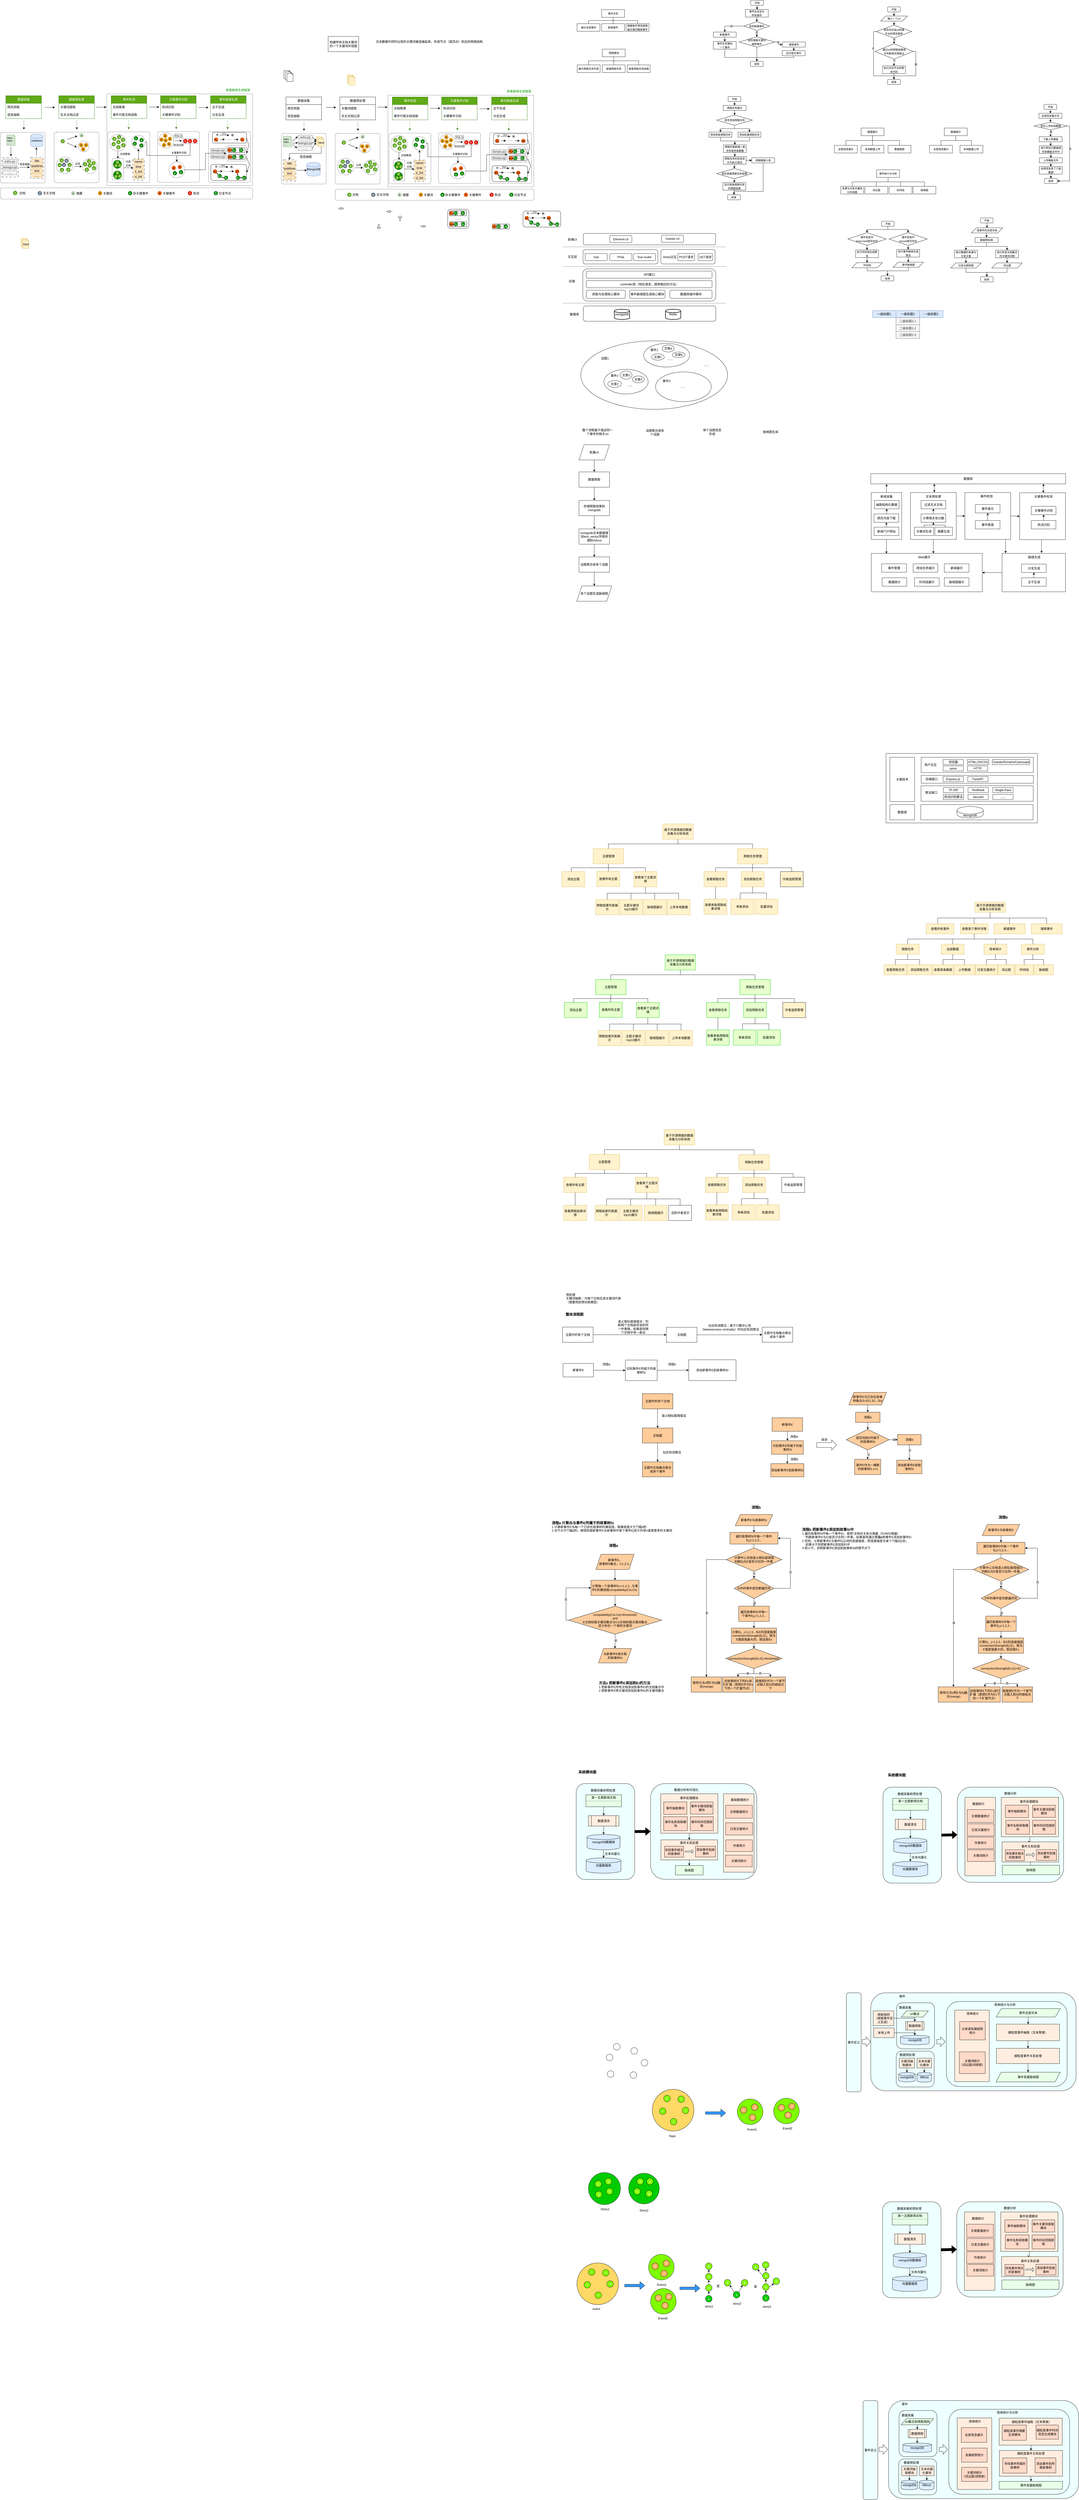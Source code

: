 <mxfile version="24.4.13" type="github">
  <diagram name="Page-1" id="edf60f1a-56cd-e834-aa8a-f176f3a09ee4">
    <mxGraphModel dx="3093" dy="-484" grid="0" gridSize="10" guides="1" tooltips="1" connect="1" arrows="1" fold="1" page="1" pageScale="1" pageWidth="1100" pageHeight="850" background="none" math="0" shadow="0">
      <root>
        <mxCell id="0" />
        <mxCell id="qtjmWFwUPsi-q-cXGu5F-104" value="未命名图层" parent="0" />
        <mxCell id="qtjmWFwUPsi-q-cXGu5F-105" value="" style="endArrow=none;dashed=1;html=1;rounded=0;" parent="qtjmWFwUPsi-q-cXGu5F-104" edge="1">
          <mxGeometry width="50" height="50" relative="1" as="geometry">
            <mxPoint x="70.5" y="2091" as="sourcePoint" />
            <mxPoint x="710.5" y="2091" as="targetPoint" />
          </mxGeometry>
        </mxCell>
        <mxCell id="qtjmWFwUPsi-q-cXGu5F-106" value="" style="endArrow=none;dashed=1;html=1;rounded=0;" parent="qtjmWFwUPsi-q-cXGu5F-104" edge="1">
          <mxGeometry width="50" height="50" relative="1" as="geometry">
            <mxPoint x="72" y="1947" as="sourcePoint" />
            <mxPoint x="712" y="1947" as="targetPoint" />
          </mxGeometry>
        </mxCell>
        <mxCell id="qtjmWFwUPsi-q-cXGu5F-107" value="" style="endArrow=none;dashed=1;html=1;rounded=0;" parent="qtjmWFwUPsi-q-cXGu5F-104" edge="1">
          <mxGeometry width="50" height="50" relative="1" as="geometry">
            <mxPoint x="70" y="1870" as="sourcePoint" />
            <mxPoint x="710" y="1870" as="targetPoint" />
          </mxGeometry>
        </mxCell>
        <mxCell id="qtjmWFwUPsi-q-cXGu5F-108" value="数据库" style="text;strokeColor=none;align=center;fillColor=none;html=1;verticalAlign=middle;whiteSpace=wrap;rounded=0;" parent="qtjmWFwUPsi-q-cXGu5F-104" vertex="1">
          <mxGeometry x="80" y="2120" width="70" height="30" as="geometry" />
        </mxCell>
        <mxCell id="qtjmWFwUPsi-q-cXGu5F-109" value="后端" style="text;strokeColor=none;align=center;fillColor=none;html=1;verticalAlign=middle;whiteSpace=wrap;rounded=0;" parent="qtjmWFwUPsi-q-cXGu5F-104" vertex="1">
          <mxGeometry x="75" y="1990" width="60" height="30" as="geometry" />
        </mxCell>
        <mxCell id="qtjmWFwUPsi-q-cXGu5F-110" value="交互层" style="text;strokeColor=none;align=center;fillColor=none;html=1;verticalAlign=middle;whiteSpace=wrap;rounded=0;" parent="qtjmWFwUPsi-q-cXGu5F-104" vertex="1">
          <mxGeometry x="77" y="1894" width="60" height="30" as="geometry" />
        </mxCell>
        <mxCell id="qtjmWFwUPsi-q-cXGu5F-111" value="前端UI" style="text;strokeColor=none;align=center;fillColor=none;html=1;verticalAlign=middle;whiteSpace=wrap;rounded=0;" parent="qtjmWFwUPsi-q-cXGu5F-104" vertex="1">
          <mxGeometry x="77" y="1826" width="60" height="30" as="geometry" />
        </mxCell>
        <mxCell id="qtjmWFwUPsi-q-cXGu5F-112" value="" style="rounded=1;whiteSpace=wrap;html=1;" parent="qtjmWFwUPsi-q-cXGu5F-104" vertex="1">
          <mxGeometry x="150" y="1817" width="520" height="45" as="geometry" />
        </mxCell>
        <mxCell id="qtjmWFwUPsi-q-cXGu5F-113" value="Element-UI" style="rounded=1;whiteSpace=wrap;html=1;" parent="qtjmWFwUPsi-q-cXGu5F-104" vertex="1">
          <mxGeometry x="254" y="1825.5" width="87" height="28" as="geometry" />
        </mxCell>
        <mxCell id="qtjmWFwUPsi-q-cXGu5F-114" value="Vuestic-UI" style="rounded=1;whiteSpace=wrap;html=1;" parent="qtjmWFwUPsi-q-cXGu5F-104" vertex="1">
          <mxGeometry x="457" y="1824" width="87" height="28" as="geometry" />
        </mxCell>
        <mxCell id="qtjmWFwUPsi-q-cXGu5F-115" value="" style="rounded=1;whiteSpace=wrap;html=1;" parent="qtjmWFwUPsi-q-cXGu5F-104" vertex="1">
          <mxGeometry x="149" y="1881" width="294" height="56" as="geometry" />
        </mxCell>
        <mxCell id="qtjmWFwUPsi-q-cXGu5F-116" value="Vue" style="rounded=1;whiteSpace=wrap;html=1;" parent="qtjmWFwUPsi-q-cXGu5F-104" vertex="1">
          <mxGeometry x="157" y="1896" width="87" height="28" as="geometry" />
        </mxCell>
        <mxCell id="qtjmWFwUPsi-q-cXGu5F-117" value="Pinia" style="rounded=1;whiteSpace=wrap;html=1;" parent="qtjmWFwUPsi-q-cXGu5F-104" vertex="1">
          <mxGeometry x="254" y="1896" width="87" height="28" as="geometry" />
        </mxCell>
        <mxCell id="qtjmWFwUPsi-q-cXGu5F-118" value="Vue-router" style="rounded=1;whiteSpace=wrap;html=1;" parent="qtjmWFwUPsi-q-cXGu5F-104" vertex="1">
          <mxGeometry x="347" y="1896" width="87" height="28" as="geometry" />
        </mxCell>
        <mxCell id="qtjmWFwUPsi-q-cXGu5F-119" value="" style="rounded=1;whiteSpace=wrap;html=1;" parent="qtjmWFwUPsi-q-cXGu5F-104" vertex="1">
          <mxGeometry x="455" y="1880" width="213" height="57" as="geometry" />
        </mxCell>
        <mxCell id="qtjmWFwUPsi-q-cXGu5F-120" value="POST请求" style="rounded=1;whiteSpace=wrap;html=1;" parent="qtjmWFwUPsi-q-cXGu5F-104" vertex="1">
          <mxGeometry x="521" y="1896" width="66.5" height="28" as="geometry" />
        </mxCell>
        <mxCell id="qtjmWFwUPsi-q-cXGu5F-121" value="GET请求" style="rounded=1;whiteSpace=wrap;html=1;" parent="qtjmWFwUPsi-q-cXGu5F-104" vertex="1">
          <mxGeometry x="601" y="1896" width="58" height="28" as="geometry" />
        </mxCell>
        <mxCell id="qtjmWFwUPsi-q-cXGu5F-122" value="Axios交互" style="text;strokeColor=none;align=center;fillColor=none;html=1;verticalAlign=middle;whiteSpace=wrap;rounded=0;" parent="qtjmWFwUPsi-q-cXGu5F-104" vertex="1">
          <mxGeometry x="460" y="1895" width="60" height="30" as="geometry" />
        </mxCell>
        <mxCell id="qtjmWFwUPsi-q-cXGu5F-123" value="" style="rounded=1;whiteSpace=wrap;html=1;" parent="qtjmWFwUPsi-q-cXGu5F-104" vertex="1">
          <mxGeometry x="148" y="1956" width="523" height="127" as="geometry" />
        </mxCell>
        <mxCell id="qtjmWFwUPsi-q-cXGu5F-124" value="抓取与处理核心模块" style="rounded=1;whiteSpace=wrap;html=1;" parent="qtjmWFwUPsi-q-cXGu5F-104" vertex="1">
          <mxGeometry x="161.5" y="2040" width="153.5" height="32" as="geometry" />
        </mxCell>
        <mxCell id="qtjmWFwUPsi-q-cXGu5F-125" value="事件脉络图生成核心模块" style="rounded=1;whiteSpace=wrap;html=1;" parent="qtjmWFwUPsi-q-cXGu5F-104" vertex="1">
          <mxGeometry x="332" y="2040" width="139" height="32" as="geometry" />
        </mxCell>
        <mxCell id="qtjmWFwUPsi-q-cXGu5F-126" value="API接口" style="rounded=1;whiteSpace=wrap;html=1;" parent="qtjmWFwUPsi-q-cXGu5F-104" vertex="1">
          <mxGeometry x="161.5" y="1965" width="494.5" height="28" as="geometry" />
        </mxCell>
        <mxCell id="qtjmWFwUPsi-q-cXGu5F-127" value="controller层（响应请求，调用相应的方法）" style="rounded=1;whiteSpace=wrap;html=1;" parent="qtjmWFwUPsi-q-cXGu5F-104" vertex="1">
          <mxGeometry x="161.5" y="2002.5" width="494.5" height="28" as="geometry" />
        </mxCell>
        <mxCell id="qtjmWFwUPsi-q-cXGu5F-128" value="数据库操作模块" style="rounded=1;whiteSpace=wrap;html=1;" parent="qtjmWFwUPsi-q-cXGu5F-104" vertex="1">
          <mxGeometry x="490" y="2040" width="166" height="32" as="geometry" />
        </mxCell>
        <mxCell id="qtjmWFwUPsi-q-cXGu5F-129" value="" style="rounded=1;whiteSpace=wrap;html=1;" parent="qtjmWFwUPsi-q-cXGu5F-104" vertex="1">
          <mxGeometry x="150" y="2102" width="521" height="60" as="geometry" />
        </mxCell>
        <mxCell id="qtjmWFwUPsi-q-cXGu5F-130" value="mongoDB" style="strokeWidth=2;html=1;shape=mxgraph.flowchart.database;whiteSpace=wrap;" parent="qtjmWFwUPsi-q-cXGu5F-104" vertex="1">
          <mxGeometry x="272" y="2115" width="60" height="40" as="geometry" />
        </mxCell>
        <mxCell id="qtjmWFwUPsi-q-cXGu5F-131" value="Redis" style="strokeWidth=2;html=1;shape=mxgraph.flowchart.database;whiteSpace=wrap;" parent="qtjmWFwUPsi-q-cXGu5F-104" vertex="1">
          <mxGeometry x="473" y="2115" width="60" height="40" as="geometry" />
        </mxCell>
        <mxCell id="qtjmWFwUPsi-q-cXGu5F-132" style="edgeStyle=orthogonalEdgeStyle;rounded=0;orthogonalLoop=1;jettySize=auto;html=1;exitX=0.5;exitY=1;exitDx=0;exitDy=0;entryX=0.5;entryY=0;entryDx=0;entryDy=0;" parent="qtjmWFwUPsi-q-cXGu5F-104" source="qtjmWFwUPsi-q-cXGu5F-133" target="qtjmWFwUPsi-q-cXGu5F-135" edge="1">
          <mxGeometry relative="1" as="geometry" />
        </mxCell>
        <mxCell id="qtjmWFwUPsi-q-cXGu5F-133" value="批量url" style="shape=parallelogram;perimeter=parallelogramPerimeter;whiteSpace=wrap;html=1;fixedSize=1;" parent="qtjmWFwUPsi-q-cXGu5F-104" vertex="1">
          <mxGeometry x="133" y="2647" width="120" height="60" as="geometry" />
        </mxCell>
        <mxCell id="qtjmWFwUPsi-q-cXGu5F-134" style="edgeStyle=orthogonalEdgeStyle;rounded=0;orthogonalLoop=1;jettySize=auto;html=1;entryX=0.5;entryY=0;entryDx=0;entryDy=0;" parent="qtjmWFwUPsi-q-cXGu5F-104" source="qtjmWFwUPsi-q-cXGu5F-135" target="qtjmWFwUPsi-q-cXGu5F-137" edge="1">
          <mxGeometry relative="1" as="geometry" />
        </mxCell>
        <mxCell id="qtjmWFwUPsi-q-cXGu5F-135" value="数据爬取" style="rounded=0;whiteSpace=wrap;html=1;" parent="qtjmWFwUPsi-q-cXGu5F-104" vertex="1">
          <mxGeometry x="133" y="2754" width="120" height="60" as="geometry" />
        </mxCell>
        <mxCell id="qtjmWFwUPsi-q-cXGu5F-136" style="edgeStyle=orthogonalEdgeStyle;rounded=0;orthogonalLoop=1;jettySize=auto;html=1;entryX=0.5;entryY=0;entryDx=0;entryDy=0;" parent="qtjmWFwUPsi-q-cXGu5F-104" source="qtjmWFwUPsi-q-cXGu5F-137" target="qtjmWFwUPsi-q-cXGu5F-139" edge="1">
          <mxGeometry relative="1" as="geometry" />
        </mxCell>
        <mxCell id="qtjmWFwUPsi-q-cXGu5F-137" value="存储爬取结果到mongodb" style="rounded=0;whiteSpace=wrap;html=1;" parent="qtjmWFwUPsi-q-cXGu5F-104" vertex="1">
          <mxGeometry x="133" y="2866" width="120" height="60" as="geometry" />
        </mxCell>
        <mxCell id="qtjmWFwUPsi-q-cXGu5F-138" value="" style="edgeStyle=orthogonalEdgeStyle;rounded=0;orthogonalLoop=1;jettySize=auto;html=1;" parent="qtjmWFwUPsi-q-cXGu5F-104" source="qtjmWFwUPsi-q-cXGu5F-139" target="qtjmWFwUPsi-q-cXGu5F-141" edge="1">
          <mxGeometry relative="1" as="geometry" />
        </mxCell>
        <mxCell id="qtjmWFwUPsi-q-cXGu5F-139" value="mongodb文本数据增加text_vector字段存储到milvus" style="rounded=0;whiteSpace=wrap;html=1;" parent="qtjmWFwUPsi-q-cXGu5F-104" vertex="1">
          <mxGeometry x="133" y="2978" width="120" height="60" as="geometry" />
        </mxCell>
        <mxCell id="qtjmWFwUPsi-q-cXGu5F-140" value="" style="edgeStyle=orthogonalEdgeStyle;rounded=0;orthogonalLoop=1;jettySize=auto;html=1;" parent="qtjmWFwUPsi-q-cXGu5F-104" source="qtjmWFwUPsi-q-cXGu5F-141" target="qtjmWFwUPsi-q-cXGu5F-142" edge="1">
          <mxGeometry relative="1" as="geometry" />
        </mxCell>
        <mxCell id="qtjmWFwUPsi-q-cXGu5F-141" value="话题聚合成多个话题" style="rounded=0;whiteSpace=wrap;html=1;" parent="qtjmWFwUPsi-q-cXGu5F-104" vertex="1">
          <mxGeometry x="133" y="3088" width="120" height="60" as="geometry" />
        </mxCell>
        <mxCell id="qtjmWFwUPsi-q-cXGu5F-142" value="多个话题生成脉络图" style="shape=parallelogram;perimeter=parallelogramPerimeter;whiteSpace=wrap;html=1;fixedSize=1;" parent="qtjmWFwUPsi-q-cXGu5F-104" vertex="1">
          <mxGeometry x="124" y="3202" width="138" height="60" as="geometry" />
        </mxCell>
        <mxCell id="qtjmWFwUPsi-q-cXGu5F-143" value="整个流程基于描述同一个事件的相关url" style="text;strokeColor=none;align=center;fillColor=none;html=1;verticalAlign=middle;whiteSpace=wrap;rounded=0;" parent="qtjmWFwUPsi-q-cXGu5F-104" vertex="1">
          <mxGeometry x="140" y="2559" width="132" height="75" as="geometry" />
        </mxCell>
        <mxCell id="qtjmWFwUPsi-q-cXGu5F-144" value="话题聚合成多个话题" style="text;strokeColor=none;align=center;fillColor=none;html=1;verticalAlign=middle;whiteSpace=wrap;rounded=0;" parent="qtjmWFwUPsi-q-cXGu5F-104" vertex="1">
          <mxGeometry x="390" y="2586" width="83" height="26" as="geometry" />
        </mxCell>
        <mxCell id="qtjmWFwUPsi-q-cXGu5F-145" value="单个话题信息形成" style="text;strokeColor=none;align=center;fillColor=none;html=1;verticalAlign=middle;whiteSpace=wrap;rounded=0;" parent="qtjmWFwUPsi-q-cXGu5F-104" vertex="1">
          <mxGeometry x="615" y="2583.5" width="83" height="26" as="geometry" />
        </mxCell>
        <mxCell id="qtjmWFwUPsi-q-cXGu5F-146" value="脉络图生成" style="text;strokeColor=none;align=center;fillColor=none;html=1;verticalAlign=middle;whiteSpace=wrap;rounded=0;" parent="qtjmWFwUPsi-q-cXGu5F-104" vertex="1">
          <mxGeometry x="845" y="2583.5" width="83" height="26" as="geometry" />
        </mxCell>
        <mxCell id="qtjmWFwUPsi-q-cXGu5F-147" value="" style="ellipse;whiteSpace=wrap;html=1;" parent="qtjmWFwUPsi-q-cXGu5F-104" vertex="1">
          <mxGeometry x="140" y="2239" width="577" height="269" as="geometry" />
        </mxCell>
        <mxCell id="qtjmWFwUPsi-q-cXGu5F-148" value="" style="ellipse;whiteSpace=wrap;html=1;" parent="qtjmWFwUPsi-q-cXGu5F-104" vertex="1">
          <mxGeometry x="231" y="2351" width="174" height="97" as="geometry" />
        </mxCell>
        <mxCell id="qtjmWFwUPsi-q-cXGu5F-149" value="" style="ellipse;whiteSpace=wrap;html=1;" parent="qtjmWFwUPsi-q-cXGu5F-104" vertex="1">
          <mxGeometry x="387" y="2249" width="181" height="93" as="geometry" />
        </mxCell>
        <mxCell id="qtjmWFwUPsi-q-cXGu5F-150" value="" style="ellipse;whiteSpace=wrap;html=1;" parent="qtjmWFwUPsi-q-cXGu5F-104" vertex="1">
          <mxGeometry x="434" y="2361" width="219" height="117" as="geometry" />
        </mxCell>
        <mxCell id="qtjmWFwUPsi-q-cXGu5F-151" value="文章c" style="ellipse;whiteSpace=wrap;html=1;" parent="qtjmWFwUPsi-q-cXGu5F-104" vertex="1">
          <mxGeometry x="418" y="2290" width="50" height="25" as="geometry" />
        </mxCell>
        <mxCell id="qtjmWFwUPsi-q-cXGu5F-152" value="话题1" style="text;strokeColor=none;align=center;fillColor=none;html=1;verticalAlign=middle;whiteSpace=wrap;rounded=0;" parent="qtjmWFwUPsi-q-cXGu5F-104" vertex="1">
          <mxGeometry x="205" y="2293" width="60" height="30" as="geometry" />
        </mxCell>
        <mxCell id="qtjmWFwUPsi-q-cXGu5F-153" value="文章b" style="ellipse;whiteSpace=wrap;html=1;" parent="qtjmWFwUPsi-q-cXGu5F-104" vertex="1">
          <mxGeometry x="500" y="2283" width="50" height="22" as="geometry" />
        </mxCell>
        <mxCell id="qtjmWFwUPsi-q-cXGu5F-154" value="文章a" style="ellipse;whiteSpace=wrap;html=1;" parent="qtjmWFwUPsi-q-cXGu5F-104" vertex="1">
          <mxGeometry x="460" y="2255" width="47" height="28" as="geometry" />
        </mxCell>
        <mxCell id="qtjmWFwUPsi-q-cXGu5F-155" value="文章3" style="ellipse;whiteSpace=wrap;html=1;" parent="qtjmWFwUPsi-q-cXGu5F-104" vertex="1">
          <mxGeometry x="343" y="2377" width="47" height="27" as="geometry" />
        </mxCell>
        <mxCell id="qtjmWFwUPsi-q-cXGu5F-156" value="文章2" style="ellipse;whiteSpace=wrap;html=1;" parent="qtjmWFwUPsi-q-cXGu5F-104" vertex="1">
          <mxGeometry x="246" y="2395" width="54" height="27" as="geometry" />
        </mxCell>
        <mxCell id="qtjmWFwUPsi-q-cXGu5F-157" value="文章1" style="ellipse;whiteSpace=wrap;html=1;" parent="qtjmWFwUPsi-q-cXGu5F-104" vertex="1">
          <mxGeometry x="294.5" y="2357.25" width="47" height="32.5" as="geometry" />
        </mxCell>
        <mxCell id="qtjmWFwUPsi-q-cXGu5F-158" value="......" style="text;strokeColor=none;align=center;fillColor=none;html=1;verticalAlign=middle;whiteSpace=wrap;rounded=0;" parent="qtjmWFwUPsi-q-cXGu5F-104" vertex="1">
          <mxGeometry x="303" y="2398" width="60" height="30" as="geometry" />
        </mxCell>
        <mxCell id="qtjmWFwUPsi-q-cXGu5F-159" value="......" style="text;strokeColor=none;align=center;fillColor=none;html=1;verticalAlign=middle;whiteSpace=wrap;rounded=0;" parent="qtjmWFwUPsi-q-cXGu5F-104" vertex="1">
          <mxGeometry x="461" y="2295" width="60" height="30" as="geometry" />
        </mxCell>
        <mxCell id="qtjmWFwUPsi-q-cXGu5F-160" value="......" style="text;strokeColor=none;align=center;fillColor=none;html=1;verticalAlign=middle;whiteSpace=wrap;rounded=0;" parent="qtjmWFwUPsi-q-cXGu5F-104" vertex="1">
          <mxGeometry x="510" y="2404" width="60" height="30" as="geometry" />
        </mxCell>
        <mxCell id="qtjmWFwUPsi-q-cXGu5F-161" value="......" style="text;strokeColor=none;align=center;fillColor=none;html=1;verticalAlign=middle;whiteSpace=wrap;rounded=0;" parent="qtjmWFwUPsi-q-cXGu5F-104" vertex="1">
          <mxGeometry x="604" y="2319" width="60" height="30" as="geometry" />
        </mxCell>
        <mxCell id="qtjmWFwUPsi-q-cXGu5F-162" value="事件1" style="text;strokeColor=none;align=center;fillColor=none;html=1;verticalAlign=middle;whiteSpace=wrap;rounded=0;" parent="qtjmWFwUPsi-q-cXGu5F-104" vertex="1">
          <mxGeometry x="243" y="2361" width="60" height="30" as="geometry" />
        </mxCell>
        <mxCell id="qtjmWFwUPsi-q-cXGu5F-163" value="事件1" style="text;strokeColor=none;align=center;fillColor=none;html=1;verticalAlign=middle;whiteSpace=wrap;rounded=0;" parent="qtjmWFwUPsi-q-cXGu5F-104" vertex="1">
          <mxGeometry x="398.5" y="2260" width="60" height="30" as="geometry" />
        </mxCell>
        <mxCell id="qtjmWFwUPsi-q-cXGu5F-164" value="事件3" style="text;strokeColor=none;align=center;fillColor=none;html=1;verticalAlign=middle;whiteSpace=wrap;rounded=0;" parent="qtjmWFwUPsi-q-cXGu5F-104" vertex="1">
          <mxGeometry x="447" y="2382" width="60" height="30" as="geometry" />
        </mxCell>
        <mxCell id="qtjmWFwUPsi-q-cXGu5F-165" value="基于开源情报的数据采集与分析系统" style="rounded=0;whiteSpace=wrap;html=1;fillColor=#fff2cc;strokeColor=#d6b656;" parent="qtjmWFwUPsi-q-cXGu5F-104" vertex="1">
          <mxGeometry x="467.5" y="5338" width="120" height="60" as="geometry" />
        </mxCell>
        <mxCell id="qtjmWFwUPsi-q-cXGu5F-166" value="爬取任务管理" style="rounded=0;whiteSpace=wrap;html=1;fillColor=#fff2cc;strokeColor=#d6b656;" parent="qtjmWFwUPsi-q-cXGu5F-104" vertex="1">
          <mxGeometry x="761" y="5436" width="120" height="60" as="geometry" />
        </mxCell>
        <mxCell id="qtjmWFwUPsi-q-cXGu5F-167" value="主题管理" style="rounded=0;whiteSpace=wrap;html=1;fillColor=#fff2cc;strokeColor=#d6b656;" parent="qtjmWFwUPsi-q-cXGu5F-104" vertex="1">
          <mxGeometry x="173" y="5435" width="120" height="60" as="geometry" />
        </mxCell>
        <mxCell id="qtjmWFwUPsi-q-cXGu5F-168" value="添加爬取任务" style="rounded=0;whiteSpace=wrap;html=1;fillColor=#fff2cc;strokeColor=#d6b656;" parent="qtjmWFwUPsi-q-cXGu5F-104" vertex="1">
          <mxGeometry x="776" y="5525" width="90" height="60" as="geometry" />
        </mxCell>
        <mxCell id="qtjmWFwUPsi-q-cXGu5F-169" value="查看爬取任务" style="rounded=0;whiteSpace=wrap;html=1;fillColor=#fff2cc;strokeColor=#d6b656;" parent="qtjmWFwUPsi-q-cXGu5F-104" vertex="1">
          <mxGeometry x="630" y="5525" width="90" height="60" as="geometry" />
        </mxCell>
        <mxCell id="qtjmWFwUPsi-q-cXGu5F-170" value="批量添加" style="rounded=0;whiteSpace=wrap;html=1;fillColor=#fff2cc;strokeColor=#d6b656;" parent="qtjmWFwUPsi-q-cXGu5F-104" vertex="1">
          <mxGeometry x="830.5" y="5633" width="90" height="60" as="geometry" />
        </mxCell>
        <mxCell id="qtjmWFwUPsi-q-cXGu5F-171" value="单条添加" style="rounded=0;whiteSpace=wrap;html=1;fillColor=#fff2cc;strokeColor=#d6b656;" parent="qtjmWFwUPsi-q-cXGu5F-104" vertex="1">
          <mxGeometry x="735" y="5633" width="90" height="60" as="geometry" />
        </mxCell>
        <mxCell id="qtjmWFwUPsi-q-cXGu5F-172" value="查看单条爬取结果详情" style="rounded=0;whiteSpace=wrap;html=1;fillColor=#fff2cc;strokeColor=#d6b656;" parent="qtjmWFwUPsi-q-cXGu5F-104" vertex="1">
          <mxGeometry x="630" y="5633" width="90" height="60" as="geometry" />
        </mxCell>
        <mxCell id="qtjmWFwUPsi-q-cXGu5F-173" value="查看某个主题详情" style="rounded=0;whiteSpace=wrap;html=1;fillColor=#fff2cc;strokeColor=#d6b656;" parent="qtjmWFwUPsi-q-cXGu5F-104" vertex="1">
          <mxGeometry x="354.5" y="5525" width="90" height="60" as="geometry" />
        </mxCell>
        <mxCell id="qtjmWFwUPsi-q-cXGu5F-174" value="查看所有主题" style="rounded=0;whiteSpace=wrap;html=1;fillColor=#fff2cc;strokeColor=#d6b656;" parent="qtjmWFwUPsi-q-cXGu5F-104" vertex="1">
          <mxGeometry x="73" y="5525" width="90" height="60" as="geometry" />
        </mxCell>
        <mxCell id="qtjmWFwUPsi-q-cXGu5F-175" value="主题关键词top10展示" style="rounded=0;whiteSpace=wrap;html=1;fillColor=#fff2cc;strokeColor=#d6b656;" parent="qtjmWFwUPsi-q-cXGu5F-104" vertex="1">
          <mxGeometry x="291" y="5635" width="90" height="60" as="geometry" />
        </mxCell>
        <mxCell id="qtjmWFwUPsi-q-cXGu5F-176" value="脉络图展示" style="rounded=0;whiteSpace=wrap;html=1;fillColor=#fff2cc;strokeColor=#d6b656;" parent="qtjmWFwUPsi-q-cXGu5F-104" vertex="1">
          <mxGeometry x="389.5" y="5635" width="90" height="60" as="geometry" />
        </mxCell>
        <mxCell id="qtjmWFwUPsi-q-cXGu5F-177" value="活跃作者显示" style="rounded=0;whiteSpace=wrap;html=1;" parent="qtjmWFwUPsi-q-cXGu5F-104" vertex="1">
          <mxGeometry x="485.5" y="5635" width="90" height="60" as="geometry" />
        </mxCell>
        <mxCell id="qtjmWFwUPsi-q-cXGu5F-178" value="查看爬取结果详情" style="rounded=0;whiteSpace=wrap;html=1;fillColor=#fff2cc;strokeColor=#d6b656;" parent="qtjmWFwUPsi-q-cXGu5F-104" vertex="1">
          <mxGeometry x="73" y="5635" width="90" height="60" as="geometry" />
        </mxCell>
        <mxCell id="qtjmWFwUPsi-q-cXGu5F-179" value="" style="endArrow=none;html=1;rounded=0;entryX=0.5;entryY=1;entryDx=0;entryDy=0;exitX=0.5;exitY=0;exitDx=0;exitDy=0;edgeStyle=orthogonalEdgeStyle;" parent="qtjmWFwUPsi-q-cXGu5F-104" source="qtjmWFwUPsi-q-cXGu5F-167" target="qtjmWFwUPsi-q-cXGu5F-165" edge="1">
          <mxGeometry width="50" height="50" relative="1" as="geometry">
            <mxPoint x="466.5" y="5461" as="sourcePoint" />
            <mxPoint x="516.5" y="5411" as="targetPoint" />
          </mxGeometry>
        </mxCell>
        <mxCell id="qtjmWFwUPsi-q-cXGu5F-180" value="" style="endArrow=none;html=1;rounded=0;entryX=0.5;entryY=1;entryDx=0;entryDy=0;exitX=0.5;exitY=0;exitDx=0;exitDy=0;edgeStyle=orthogonalEdgeStyle;" parent="qtjmWFwUPsi-q-cXGu5F-104" source="qtjmWFwUPsi-q-cXGu5F-166" target="qtjmWFwUPsi-q-cXGu5F-165" edge="1">
          <mxGeometry width="50" height="50" relative="1" as="geometry">
            <mxPoint x="520.5" y="5499" as="sourcePoint" />
            <mxPoint x="570.5" y="5449" as="targetPoint" />
          </mxGeometry>
        </mxCell>
        <mxCell id="qtjmWFwUPsi-q-cXGu5F-181" value="" style="endArrow=none;html=1;rounded=0;entryX=0.5;entryY=1;entryDx=0;entryDy=0;exitX=0.5;exitY=0;exitDx=0;exitDy=0;edgeStyle=orthogonalEdgeStyle;" parent="qtjmWFwUPsi-q-cXGu5F-104" source="qtjmWFwUPsi-q-cXGu5F-174" target="qtjmWFwUPsi-q-cXGu5F-167" edge="1">
          <mxGeometry width="50" height="50" relative="1" as="geometry">
            <mxPoint x="483.5" y="5508" as="sourcePoint" />
            <mxPoint x="533.5" y="5458" as="targetPoint" />
          </mxGeometry>
        </mxCell>
        <mxCell id="qtjmWFwUPsi-q-cXGu5F-182" value="" style="endArrow=none;html=1;rounded=0;exitX=0.5;exitY=1;exitDx=0;exitDy=0;entryX=0.5;entryY=0;entryDx=0;entryDy=0;edgeStyle=orthogonalEdgeStyle;" parent="qtjmWFwUPsi-q-cXGu5F-104" source="qtjmWFwUPsi-q-cXGu5F-167" target="qtjmWFwUPsi-q-cXGu5F-173" edge="1">
          <mxGeometry width="50" height="50" relative="1" as="geometry">
            <mxPoint x="469.5" y="5497" as="sourcePoint" />
            <mxPoint x="519.5" y="5447" as="targetPoint" />
          </mxGeometry>
        </mxCell>
        <mxCell id="qtjmWFwUPsi-q-cXGu5F-183" value="" style="endArrow=none;html=1;rounded=0;entryX=0.5;entryY=1;entryDx=0;entryDy=0;exitX=0.5;exitY=0;exitDx=0;exitDy=0;edgeStyle=orthogonalEdgeStyle;" parent="qtjmWFwUPsi-q-cXGu5F-104" source="qtjmWFwUPsi-q-cXGu5F-169" target="qtjmWFwUPsi-q-cXGu5F-166" edge="1">
          <mxGeometry width="50" height="50" relative="1" as="geometry">
            <mxPoint x="540.5" y="5486" as="sourcePoint" />
            <mxPoint x="590.5" y="5436" as="targetPoint" />
          </mxGeometry>
        </mxCell>
        <mxCell id="qtjmWFwUPsi-q-cXGu5F-184" value="" style="endArrow=none;html=1;rounded=0;entryX=0.5;entryY=1;entryDx=0;entryDy=0;exitX=0.5;exitY=0;exitDx=0;exitDy=0;edgeStyle=orthogonalEdgeStyle;" parent="qtjmWFwUPsi-q-cXGu5F-104" source="qtjmWFwUPsi-q-cXGu5F-168" target="qtjmWFwUPsi-q-cXGu5F-166" edge="1">
          <mxGeometry width="50" height="50" relative="1" as="geometry">
            <mxPoint x="595.5" y="5488" as="sourcePoint" />
            <mxPoint x="645.5" y="5438" as="targetPoint" />
          </mxGeometry>
        </mxCell>
        <mxCell id="qtjmWFwUPsi-q-cXGu5F-185" value="" style="endArrow=none;html=1;rounded=0;entryX=0.5;entryY=1;entryDx=0;entryDy=0;exitX=0.5;exitY=0;exitDx=0;exitDy=0;" parent="qtjmWFwUPsi-q-cXGu5F-104" source="qtjmWFwUPsi-q-cXGu5F-178" target="qtjmWFwUPsi-q-cXGu5F-174" edge="1">
          <mxGeometry width="50" height="50" relative="1" as="geometry">
            <mxPoint x="163.5" y="5607" as="sourcePoint" />
            <mxPoint x="213.5" y="5557" as="targetPoint" />
          </mxGeometry>
        </mxCell>
        <mxCell id="qtjmWFwUPsi-q-cXGu5F-186" value="" style="endArrow=none;html=1;rounded=0;entryX=0.5;entryY=1;entryDx=0;entryDy=0;exitX=0.5;exitY=0;exitDx=0;exitDy=0;edgeStyle=orthogonalEdgeStyle;" parent="qtjmWFwUPsi-q-cXGu5F-104" source="qtjmWFwUPsi-q-cXGu5F-175" target="qtjmWFwUPsi-q-cXGu5F-173" edge="1">
          <mxGeometry width="50" height="50" relative="1" as="geometry">
            <mxPoint x="353.5" y="5611" as="sourcePoint" />
            <mxPoint x="403.5" y="5561" as="targetPoint" />
          </mxGeometry>
        </mxCell>
        <mxCell id="qtjmWFwUPsi-q-cXGu5F-187" value="" style="endArrow=none;html=1;rounded=0;entryX=0.5;entryY=1;entryDx=0;entryDy=0;exitX=0.5;exitY=0;exitDx=0;exitDy=0;edgeStyle=orthogonalEdgeStyle;" parent="qtjmWFwUPsi-q-cXGu5F-104" source="qtjmWFwUPsi-q-cXGu5F-176" target="qtjmWFwUPsi-q-cXGu5F-173" edge="1">
          <mxGeometry width="50" height="50" relative="1" as="geometry">
            <mxPoint x="313.5" y="5598" as="sourcePoint" />
            <mxPoint x="363.5" y="5548" as="targetPoint" />
          </mxGeometry>
        </mxCell>
        <mxCell id="qtjmWFwUPsi-q-cXGu5F-188" value="" style="endArrow=none;html=1;rounded=0;entryX=0.5;entryY=1;entryDx=0;entryDy=0;exitX=0.5;exitY=0;exitDx=0;exitDy=0;edgeStyle=orthogonalEdgeStyle;" parent="qtjmWFwUPsi-q-cXGu5F-104" source="qtjmWFwUPsi-q-cXGu5F-177" target="qtjmWFwUPsi-q-cXGu5F-173" edge="1">
          <mxGeometry width="50" height="50" relative="1" as="geometry">
            <mxPoint x="304.5" y="5618" as="sourcePoint" />
            <mxPoint x="354.5" y="5568" as="targetPoint" />
          </mxGeometry>
        </mxCell>
        <mxCell id="qtjmWFwUPsi-q-cXGu5F-189" value="" style="endArrow=none;html=1;rounded=0;entryX=0.5;entryY=1;entryDx=0;entryDy=0;exitX=0.5;exitY=0;exitDx=0;exitDy=0;edgeStyle=orthogonalEdgeStyle;" parent="qtjmWFwUPsi-q-cXGu5F-104" source="qtjmWFwUPsi-q-cXGu5F-172" target="qtjmWFwUPsi-q-cXGu5F-169" edge="1">
          <mxGeometry width="50" height="50" relative="1" as="geometry">
            <mxPoint x="492.5" y="5593" as="sourcePoint" />
            <mxPoint x="542.5" y="5543" as="targetPoint" />
          </mxGeometry>
        </mxCell>
        <mxCell id="qtjmWFwUPsi-q-cXGu5F-190" value="" style="endArrow=none;html=1;rounded=0;entryX=0.5;entryY=1;entryDx=0;entryDy=0;exitX=0.411;exitY=0.017;exitDx=0;exitDy=0;exitPerimeter=0;edgeStyle=orthogonalEdgeStyle;" parent="qtjmWFwUPsi-q-cXGu5F-104" source="qtjmWFwUPsi-q-cXGu5F-171" target="qtjmWFwUPsi-q-cXGu5F-168" edge="1">
          <mxGeometry width="50" height="50" relative="1" as="geometry">
            <mxPoint x="745.5" y="5613" as="sourcePoint" />
            <mxPoint x="795.5" y="5563" as="targetPoint" />
          </mxGeometry>
        </mxCell>
        <mxCell id="qtjmWFwUPsi-q-cXGu5F-191" value="" style="endArrow=none;html=1;rounded=0;entryX=0.5;entryY=1;entryDx=0;entryDy=0;exitX=0.5;exitY=0;exitDx=0;exitDy=0;edgeStyle=orthogonalEdgeStyle;" parent="qtjmWFwUPsi-q-cXGu5F-104" source="qtjmWFwUPsi-q-cXGu5F-170" target="qtjmWFwUPsi-q-cXGu5F-168" edge="1">
          <mxGeometry width="50" height="50" relative="1" as="geometry">
            <mxPoint x="728.5" y="5594" as="sourcePoint" />
            <mxPoint x="778.5" y="5544" as="targetPoint" />
          </mxGeometry>
        </mxCell>
        <mxCell id="qtjmWFwUPsi-q-cXGu5F-192" value="爬取结果列表展示" style="rounded=0;whiteSpace=wrap;html=1;fillColor=#fff2cc;strokeColor=#d6b656;" parent="qtjmWFwUPsi-q-cXGu5F-104" vertex="1">
          <mxGeometry x="196.25" y="5635" width="90" height="60" as="geometry" />
        </mxCell>
        <mxCell id="qtjmWFwUPsi-q-cXGu5F-193" value="" style="endArrow=none;html=1;rounded=0;entryX=0.5;entryY=1;entryDx=0;entryDy=0;exitX=0.5;exitY=0;exitDx=0;exitDy=0;edgeStyle=orthogonalEdgeStyle;" parent="qtjmWFwUPsi-q-cXGu5F-104" source="qtjmWFwUPsi-q-cXGu5F-192" target="qtjmWFwUPsi-q-cXGu5F-173" edge="1">
          <mxGeometry width="50" height="50" relative="1" as="geometry">
            <mxPoint x="267" y="5612" as="sourcePoint" />
            <mxPoint x="317" y="5562" as="targetPoint" />
          </mxGeometry>
        </mxCell>
        <mxCell id="qtjmWFwUPsi-q-cXGu5F-194" value="作者追踪管理" style="rounded=0;whiteSpace=wrap;html=1;" parent="qtjmWFwUPsi-q-cXGu5F-104" vertex="1">
          <mxGeometry x="930" y="5525" width="90" height="60" as="geometry" />
        </mxCell>
        <mxCell id="qtjmWFwUPsi-q-cXGu5F-195" style="edgeStyle=none;rounded=0;orthogonalLoop=1;jettySize=auto;html=1;exitX=1;exitY=0.75;exitDx=0;exitDy=0;" parent="qtjmWFwUPsi-q-cXGu5F-104" source="qtjmWFwUPsi-q-cXGu5F-170" target="qtjmWFwUPsi-q-cXGu5F-170" edge="1">
          <mxGeometry relative="1" as="geometry" />
        </mxCell>
        <mxCell id="qtjmWFwUPsi-q-cXGu5F-196" value="" style="endArrow=none;html=1;rounded=0;entryX=0.5;entryY=1;entryDx=0;entryDy=0;exitX=0.5;exitY=0;exitDx=0;exitDy=0;edgeStyle=orthogonalEdgeStyle;" parent="qtjmWFwUPsi-q-cXGu5F-104" source="qtjmWFwUPsi-q-cXGu5F-194" target="qtjmWFwUPsi-q-cXGu5F-166" edge="1">
          <mxGeometry width="50" height="50" relative="1" as="geometry">
            <mxPoint x="979" y="5476" as="sourcePoint" />
            <mxPoint x="1029" y="5426" as="targetPoint" />
          </mxGeometry>
        </mxCell>
        <mxCell id="qtjmWFwUPsi-q-cXGu5F-197" value="新事件E" style="rounded=0;whiteSpace=wrap;html=1;" parent="qtjmWFwUPsi-q-cXGu5F-104" vertex="1">
          <mxGeometry x="70.25" y="6256.5" width="120" height="53" as="geometry" />
        </mxCell>
        <mxCell id="qtjmWFwUPsi-q-cXGu5F-198" value="识别事件E所属于的故事树Si" style="rounded=0;whiteSpace=wrap;html=1;" parent="qtjmWFwUPsi-q-cXGu5F-104" vertex="1">
          <mxGeometry x="315.25" y="6243" width="125" height="81" as="geometry" />
        </mxCell>
        <mxCell id="qtjmWFwUPsi-q-cXGu5F-199" value="添加新事件E到故事树Si" style="rounded=0;whiteSpace=wrap;html=1;" parent="qtjmWFwUPsi-q-cXGu5F-104" vertex="1">
          <mxGeometry x="564.25" y="6242" width="186" height="82" as="geometry" />
        </mxCell>
        <mxCell id="qtjmWFwUPsi-q-cXGu5F-200" value="" style="endArrow=classic;html=1;rounded=0;entryX=0;entryY=0.5;entryDx=0;entryDy=0;exitX=1;exitY=0.5;exitDx=0;exitDy=0;" parent="qtjmWFwUPsi-q-cXGu5F-104" source="qtjmWFwUPsi-q-cXGu5F-197" target="qtjmWFwUPsi-q-cXGu5F-198" edge="1">
          <mxGeometry width="50" height="50" relative="1" as="geometry">
            <mxPoint x="83.25" y="6407" as="sourcePoint" />
            <mxPoint x="133.25" y="6357" as="targetPoint" />
          </mxGeometry>
        </mxCell>
        <mxCell id="qtjmWFwUPsi-q-cXGu5F-201" value="" style="endArrow=classic;html=1;rounded=0;exitX=1;exitY=0.5;exitDx=0;exitDy=0;entryX=0;entryY=0.5;entryDx=0;entryDy=0;" parent="qtjmWFwUPsi-q-cXGu5F-104" source="qtjmWFwUPsi-q-cXGu5F-198" target="qtjmWFwUPsi-q-cXGu5F-199" edge="1">
          <mxGeometry width="50" height="50" relative="1" as="geometry">
            <mxPoint x="542.25" y="6423" as="sourcePoint" />
            <mxPoint x="592.25" y="6373" as="targetPoint" />
          </mxGeometry>
        </mxCell>
        <mxCell id="qtjmWFwUPsi-q-cXGu5F-202" value="预处理&amp;nbsp; &amp;nbsp;&lt;br&gt;关键词抽取：为每个文档生成关键词代表（需要用到预训练模型）" style="text;html=1;strokeColor=none;fillColor=none;align=left;verticalAlign=middle;whiteSpace=wrap;rounded=0;" parent="qtjmWFwUPsi-q-cXGu5F-104" vertex="1">
          <mxGeometry x="80" y="5964" width="234" height="74" as="geometry" />
        </mxCell>
        <mxCell id="qtjmWFwUPsi-q-cXGu5F-203" value="&lt;b&gt;&lt;font style=&quot;font-size: 14px;&quot;&gt;流程a 计算出与事件E所属于的故事树Si&lt;/font&gt;&lt;/b&gt;&lt;br&gt;1 计算新事件E与每一个已存在故事树的兼容度，取兼容度大于门槛∂的&lt;br&gt;2 对于大于门槛∂的，继续检查新事件E与故事树中某个事件Ej至少共享n或者更多的关键词" style="text;html=1;align=left;verticalAlign=middle;resizable=0;points=[];autosize=1;strokeColor=none;fillColor=none;" parent="qtjmWFwUPsi-q-cXGu5F-104" vertex="1">
          <mxGeometry x="24" y="6868" width="491" height="58" as="geometry" />
        </mxCell>
        <mxCell id="qtjmWFwUPsi-q-cXGu5F-204" value="流程a" style="text;html=1;align=center;verticalAlign=middle;resizable=0;points=[];autosize=1;strokeColor=none;fillColor=none;" parent="qtjmWFwUPsi-q-cXGu5F-104" vertex="1">
          <mxGeometry x="215.25" y="6247" width="49" height="26" as="geometry" />
        </mxCell>
        <mxCell id="qtjmWFwUPsi-q-cXGu5F-205" value="流程b" style="text;html=1;align=center;verticalAlign=middle;resizable=0;points=[];autosize=1;strokeColor=none;fillColor=none;" parent="qtjmWFwUPsi-q-cXGu5F-104" vertex="1">
          <mxGeometry x="473.25" y="6247" width="49" height="26" as="geometry" />
        </mxCell>
        <mxCell id="qtjmWFwUPsi-q-cXGu5F-206" value="&lt;b&gt;&lt;font style=&quot;font-size: 14px;&quot;&gt;流程b 把新事件E添加到故事Si中&lt;/font&gt;&lt;/b&gt;&lt;br&gt;1 遍历故事树Si中每一个事件Ei，使用“文档对关系分类器（SVM分类器）&lt;br&gt;&amp;nbsp; &amp;nbsp;”判断新事件E与Ei是否讨论同一件事，如果是则通过&lt;b&gt;方法x&lt;/b&gt;把事件E添加到事件Ei&lt;br&gt;2 否则，计算新事件E与事件Ei之间的连接强度，把连接强度与某个门槛∂比较，&lt;br&gt;&amp;nbsp; &amp;nbsp; 如果大于则把新事件E添加到Ei中&lt;br&gt;3 若小于，则把新事件E添加到故事树Si的根节点下" style="text;html=1;align=left;verticalAlign=middle;resizable=0;points=[];autosize=1;strokeColor=none;fillColor=none;" parent="qtjmWFwUPsi-q-cXGu5F-104" vertex="1">
          <mxGeometry x="1008" y="6894" width="448" height="101" as="geometry" />
        </mxCell>
        <mxCell id="qtjmWFwUPsi-q-cXGu5F-207" value="&lt;b&gt;&lt;font style=&quot;font-size: 14px;&quot;&gt;方法x 把新事件E添加到Ei的方法&lt;/font&gt;&lt;/b&gt;&lt;br&gt;1 把新事件E所有文档添加到事件Ei的文档集合中&lt;br&gt;2 把新事件E得关键词添加到事件Ei的关键词集合" style="text;html=1;align=left;verticalAlign=middle;resizable=0;points=[];autosize=1;strokeColor=none;fillColor=none;" parent="qtjmWFwUPsi-q-cXGu5F-104" vertex="1">
          <mxGeometry x="208.68" y="7497" width="275" height="58" as="geometry" />
        </mxCell>
        <mxCell id="qtjmWFwUPsi-q-cXGu5F-208" value="新事件E，&lt;br&gt;故事树S集合，i=1,2,3..." style="shape=parallelogram;perimeter=parallelogramPerimeter;whiteSpace=wrap;html=1;fixedSize=1;fillColor=#FFCE9F;" parent="qtjmWFwUPsi-q-cXGu5F-104" vertex="1">
          <mxGeometry x="199.5" y="7006" width="150" height="60" as="geometry" />
        </mxCell>
        <mxCell id="qtjmWFwUPsi-q-cXGu5F-209" value="计算每一个故事树Si,i=1,2,3...与事件E的兼容度compatibility(Csi,Ce)&amp;nbsp;" style="rounded=0;whiteSpace=wrap;html=1;fillColor=#FFCE9F;" parent="qtjmWFwUPsi-q-cXGu5F-104" vertex="1">
          <mxGeometry x="180.06" y="7108" width="188.87" height="60" as="geometry" />
        </mxCell>
        <mxCell id="qtjmWFwUPsi-q-cXGu5F-210" value="" style="edgeStyle=orthogonalEdgeStyle;rounded=0;orthogonalLoop=1;jettySize=auto;html=1;" parent="qtjmWFwUPsi-q-cXGu5F-104" source="qtjmWFwUPsi-q-cXGu5F-212" target="qtjmWFwUPsi-q-cXGu5F-213" edge="1">
          <mxGeometry relative="1" as="geometry" />
        </mxCell>
        <mxCell id="qtjmWFwUPsi-q-cXGu5F-211" value="是" style="edgeLabel;html=1;align=center;verticalAlign=middle;resizable=0;points=[];" parent="qtjmWFwUPsi-q-cXGu5F-210" vertex="1" connectable="0">
          <mxGeometry x="-0.115" y="2" relative="1" as="geometry">
            <mxPoint as="offset" />
          </mxGeometry>
        </mxCell>
        <mxCell id="qtjmWFwUPsi-q-cXGu5F-212" value="compatibility(Csi,Ce)&amp;gt;threshold1 &lt;br&gt;and&lt;br&gt;E文档标题关键词集合与Csi文档标题关键词集合&lt;br&gt;至少存在一个相同关键词" style="rhombus;whiteSpace=wrap;html=1;fillColor=#FFCE9F;" parent="qtjmWFwUPsi-q-cXGu5F-104" vertex="1">
          <mxGeometry x="92" y="7210" width="366" height="110" as="geometry" />
        </mxCell>
        <mxCell id="qtjmWFwUPsi-q-cXGu5F-213" value="与新事件E相关联&lt;br&gt;的故事树Si" style="shape=parallelogram;perimeter=parallelogramPerimeter;whiteSpace=wrap;html=1;fixedSize=1;fillColor=#FFCE9F;" parent="qtjmWFwUPsi-q-cXGu5F-104" vertex="1">
          <mxGeometry x="209.74" y="7376" width="129.5" height="57" as="geometry" />
        </mxCell>
        <mxCell id="qtjmWFwUPsi-q-cXGu5F-214" value="" style="endArrow=classic;html=1;rounded=0;exitX=0.5;exitY=1;exitDx=0;exitDy=0;entryX=0.5;entryY=0;entryDx=0;entryDy=0;" parent="qtjmWFwUPsi-q-cXGu5F-104" source="qtjmWFwUPsi-q-cXGu5F-208" target="qtjmWFwUPsi-q-cXGu5F-209" edge="1">
          <mxGeometry width="50" height="50" relative="1" as="geometry">
            <mxPoint x="28" y="7152" as="sourcePoint" />
            <mxPoint x="78" y="7102" as="targetPoint" />
          </mxGeometry>
        </mxCell>
        <mxCell id="qtjmWFwUPsi-q-cXGu5F-215" value="" style="endArrow=classic;html=1;rounded=0;exitX=0.5;exitY=1;exitDx=0;exitDy=0;entryX=0.5;entryY=0;entryDx=0;entryDy=0;" parent="qtjmWFwUPsi-q-cXGu5F-104" source="qtjmWFwUPsi-q-cXGu5F-209" target="qtjmWFwUPsi-q-cXGu5F-212" edge="1">
          <mxGeometry width="50" height="50" relative="1" as="geometry">
            <mxPoint x="-59" y="7179" as="sourcePoint" />
            <mxPoint x="-9" y="7129" as="targetPoint" />
          </mxGeometry>
        </mxCell>
        <mxCell id="qtjmWFwUPsi-q-cXGu5F-216" value="" style="endArrow=classic;html=1;rounded=0;exitX=0;exitY=0.5;exitDx=0;exitDy=0;entryX=0;entryY=0.5;entryDx=0;entryDy=0;edgeStyle=orthogonalEdgeStyle;" parent="qtjmWFwUPsi-q-cXGu5F-104" source="qtjmWFwUPsi-q-cXGu5F-212" target="qtjmWFwUPsi-q-cXGu5F-209" edge="1">
          <mxGeometry width="50" height="50" relative="1" as="geometry">
            <mxPoint x="45" y="7242" as="sourcePoint" />
            <mxPoint x="95" y="7192" as="targetPoint" />
          </mxGeometry>
        </mxCell>
        <mxCell id="qtjmWFwUPsi-q-cXGu5F-217" value="否" style="edgeLabel;html=1;align=center;verticalAlign=middle;resizable=0;points=[];" parent="qtjmWFwUPsi-q-cXGu5F-216" vertex="1" connectable="0">
          <mxGeometry x="-0.222" y="1" relative="1" as="geometry">
            <mxPoint as="offset" />
          </mxGeometry>
        </mxCell>
        <mxCell id="qtjmWFwUPsi-q-cXGu5F-218" style="edgeStyle=orthogonalEdgeStyle;rounded=0;orthogonalLoop=1;jettySize=auto;html=1;" parent="qtjmWFwUPsi-q-cXGu5F-104" source="qtjmWFwUPsi-q-cXGu5F-219" target="qtjmWFwUPsi-q-cXGu5F-221" edge="1">
          <mxGeometry relative="1" as="geometry" />
        </mxCell>
        <mxCell id="qtjmWFwUPsi-q-cXGu5F-219" value="新事件E与故事树Si" style="shape=parallelogram;perimeter=parallelogramPerimeter;whiteSpace=wrap;html=1;fixedSize=1;fillColor=#FFCE9F;" parent="qtjmWFwUPsi-q-cXGu5F-104" vertex="1">
          <mxGeometry x="747.25" y="6850" width="147" height="44" as="geometry" />
        </mxCell>
        <mxCell id="qtjmWFwUPsi-q-cXGu5F-220" style="edgeStyle=orthogonalEdgeStyle;rounded=0;orthogonalLoop=1;jettySize=auto;html=1;entryX=0.5;entryY=0;entryDx=0;entryDy=0;" parent="qtjmWFwUPsi-q-cXGu5F-104" source="qtjmWFwUPsi-q-cXGu5F-221" target="qtjmWFwUPsi-q-cXGu5F-226" edge="1">
          <mxGeometry relative="1" as="geometry" />
        </mxCell>
        <mxCell id="qtjmWFwUPsi-q-cXGu5F-221" value="遍历故事树Si中每一个事件Ej,j=1,2,3..." style="rounded=0;whiteSpace=wrap;html=1;fillColor=#FFCE9F;" parent="qtjmWFwUPsi-q-cXGu5F-104" vertex="1">
          <mxGeometry x="726.32" y="6920" width="188.87" height="46" as="geometry" />
        </mxCell>
        <mxCell id="qtjmWFwUPsi-q-cXGu5F-222" style="edgeStyle=orthogonalEdgeStyle;rounded=0;orthogonalLoop=1;jettySize=auto;html=1;exitX=0;exitY=0.5;exitDx=0;exitDy=0;entryX=0.5;entryY=0;entryDx=0;entryDy=0;" parent="qtjmWFwUPsi-q-cXGu5F-104" source="qtjmWFwUPsi-q-cXGu5F-226" target="qtjmWFwUPsi-q-cXGu5F-227" edge="1">
          <mxGeometry relative="1" as="geometry" />
        </mxCell>
        <mxCell id="qtjmWFwUPsi-q-cXGu5F-223" value="是" style="edgeLabel;html=1;align=center;verticalAlign=middle;resizable=0;points=[];" parent="qtjmWFwUPsi-q-cXGu5F-222" vertex="1" connectable="0">
          <mxGeometry x="0.066" y="1" relative="1" as="geometry">
            <mxPoint as="offset" />
          </mxGeometry>
        </mxCell>
        <mxCell id="qtjmWFwUPsi-q-cXGu5F-224" style="edgeStyle=orthogonalEdgeStyle;rounded=0;orthogonalLoop=1;jettySize=auto;html=1;entryX=0.5;entryY=0;entryDx=0;entryDy=0;" parent="qtjmWFwUPsi-q-cXGu5F-104" source="qtjmWFwUPsi-q-cXGu5F-226" target="qtjmWFwUPsi-q-cXGu5F-241" edge="1">
          <mxGeometry relative="1" as="geometry" />
        </mxCell>
        <mxCell id="qtjmWFwUPsi-q-cXGu5F-225" value="否" style="edgeLabel;html=1;align=center;verticalAlign=middle;resizable=0;points=[];" parent="qtjmWFwUPsi-q-cXGu5F-224" vertex="1" connectable="0">
          <mxGeometry x="-0.346" relative="1" as="geometry">
            <mxPoint as="offset" />
          </mxGeometry>
        </mxCell>
        <mxCell id="qtjmWFwUPsi-q-cXGu5F-226" value="计算中心文档语义相似度阈值&lt;br&gt;判断Ej与E是否讨论同一件事&amp;nbsp;" style="rhombus;whiteSpace=wrap;html=1;fillColor=#FFCE9F;" parent="qtjmWFwUPsi-q-cXGu5F-104" vertex="1">
          <mxGeometry x="711.5" y="6981" width="219" height="92" as="geometry" />
        </mxCell>
        <mxCell id="qtjmWFwUPsi-q-cXGu5F-227" value="使用方法x把E与Ej融合(merge)" style="rounded=0;whiteSpace=wrap;html=1;fillColor=#FFCE9F;" parent="qtjmWFwUPsi-q-cXGu5F-104" vertex="1">
          <mxGeometry x="574" y="7488" width="120" height="60" as="geometry" />
        </mxCell>
        <mxCell id="qtjmWFwUPsi-q-cXGu5F-228" value="" style="edgeStyle=orthogonalEdgeStyle;rounded=0;orthogonalLoop=1;jettySize=auto;html=1;" parent="qtjmWFwUPsi-q-cXGu5F-104" source="qtjmWFwUPsi-q-cXGu5F-229" target="qtjmWFwUPsi-q-cXGu5F-234" edge="1">
          <mxGeometry relative="1" as="geometry" />
        </mxCell>
        <mxCell id="qtjmWFwUPsi-q-cXGu5F-229" value="计算Ej，j=1,2,3...与E的连接强度connectionStrength(Ej,E)，取与E强度值最大的，假设是Ex" style="rounded=0;whiteSpace=wrap;html=1;fillColor=#FFCE9F;" parent="qtjmWFwUPsi-q-cXGu5F-104" vertex="1">
          <mxGeometry x="731.75" y="7296" width="178" height="60" as="geometry" />
        </mxCell>
        <mxCell id="qtjmWFwUPsi-q-cXGu5F-230" style="edgeStyle=orthogonalEdgeStyle;rounded=0;orthogonalLoop=1;jettySize=auto;html=1;exitX=0.5;exitY=1;exitDx=0;exitDy=0;" parent="qtjmWFwUPsi-q-cXGu5F-104" source="qtjmWFwUPsi-q-cXGu5F-234" target="qtjmWFwUPsi-q-cXGu5F-235" edge="1">
          <mxGeometry relative="1" as="geometry">
            <mxPoint x="812.75" y="7618" as="sourcePoint" />
          </mxGeometry>
        </mxCell>
        <mxCell id="qtjmWFwUPsi-q-cXGu5F-231" value="是" style="edgeLabel;html=1;align=center;verticalAlign=middle;resizable=0;points=[];" parent="qtjmWFwUPsi-q-cXGu5F-230" vertex="1" connectable="0">
          <mxGeometry x="-0.055" y="-1" relative="1" as="geometry">
            <mxPoint as="offset" />
          </mxGeometry>
        </mxCell>
        <mxCell id="qtjmWFwUPsi-q-cXGu5F-232" style="edgeStyle=orthogonalEdgeStyle;rounded=0;orthogonalLoop=1;jettySize=auto;html=1;entryX=0.5;entryY=0;entryDx=0;entryDy=0;" parent="qtjmWFwUPsi-q-cXGu5F-104" source="qtjmWFwUPsi-q-cXGu5F-234" target="qtjmWFwUPsi-q-cXGu5F-236" edge="1">
          <mxGeometry relative="1" as="geometry" />
        </mxCell>
        <mxCell id="qtjmWFwUPsi-q-cXGu5F-233" value="否" style="edgeLabel;html=1;align=center;verticalAlign=middle;resizable=0;points=[];" parent="qtjmWFwUPsi-q-cXGu5F-232" vertex="1" connectable="0">
          <mxGeometry x="-0.087" y="4" relative="1" as="geometry">
            <mxPoint y="3" as="offset" />
          </mxGeometry>
        </mxCell>
        <mxCell id="qtjmWFwUPsi-q-cXGu5F-234" value="connectionStrength(Ex,E)&amp;gt;threshold2" style="rhombus;whiteSpace=wrap;html=1;fillColor=#FFCE9F;" parent="qtjmWFwUPsi-q-cXGu5F-104" vertex="1">
          <mxGeometry x="709" y="7376" width="222.5" height="79" as="geometry" />
        </mxCell>
        <mxCell id="qtjmWFwUPsi-q-cXGu5F-235" value="对故事树Si下的Ex进行扩展（即把E作为Ex下的一个扩展节点）" style="rounded=0;whiteSpace=wrap;html=1;fillColor=#FFCE9F;" parent="qtjmWFwUPsi-q-cXGu5F-104" vertex="1">
          <mxGeometry x="698" y="7488" width="120" height="60" as="geometry" />
        </mxCell>
        <mxCell id="qtjmWFwUPsi-q-cXGu5F-236" value="直接把E作为一个新节点插入到Si的根结点下" style="rounded=0;whiteSpace=wrap;html=1;fillColor=#FFCE9F;" parent="qtjmWFwUPsi-q-cXGu5F-104" vertex="1">
          <mxGeometry x="825.0" y="7488" width="120" height="60" as="geometry" />
        </mxCell>
        <mxCell id="qtjmWFwUPsi-q-cXGu5F-237" value="" style="edgeStyle=orthogonalEdgeStyle;rounded=0;orthogonalLoop=1;jettySize=auto;html=1;" parent="qtjmWFwUPsi-q-cXGu5F-104" source="qtjmWFwUPsi-q-cXGu5F-241" target="qtjmWFwUPsi-q-cXGu5F-243" edge="1">
          <mxGeometry relative="1" as="geometry" />
        </mxCell>
        <mxCell id="qtjmWFwUPsi-q-cXGu5F-238" value="是" style="edgeLabel;html=1;align=center;verticalAlign=middle;resizable=0;points=[];" parent="qtjmWFwUPsi-q-cXGu5F-237" vertex="1" connectable="0">
          <mxGeometry x="-0.292" y="2" relative="1" as="geometry">
            <mxPoint as="offset" />
          </mxGeometry>
        </mxCell>
        <mxCell id="qtjmWFwUPsi-q-cXGu5F-239" style="edgeStyle=orthogonalEdgeStyle;rounded=0;orthogonalLoop=1;jettySize=auto;html=1;entryX=1;entryY=0.5;entryDx=0;entryDy=0;exitX=1;exitY=0.5;exitDx=0;exitDy=0;" parent="qtjmWFwUPsi-q-cXGu5F-104" source="qtjmWFwUPsi-q-cXGu5F-241" target="qtjmWFwUPsi-q-cXGu5F-221" edge="1">
          <mxGeometry relative="1" as="geometry">
            <Array as="points">
              <mxPoint x="964" y="7140" />
              <mxPoint x="964" y="6943" />
            </Array>
          </mxGeometry>
        </mxCell>
        <mxCell id="qtjmWFwUPsi-q-cXGu5F-240" value="否" style="edgeLabel;html=1;align=center;verticalAlign=middle;resizable=0;points=[];" parent="qtjmWFwUPsi-q-cXGu5F-239" vertex="1" connectable="0">
          <mxGeometry x="-0.169" relative="1" as="geometry">
            <mxPoint as="offset" />
          </mxGeometry>
        </mxCell>
        <mxCell id="qtjmWFwUPsi-q-cXGu5F-241" value="Si中的事件是否都遍历完" style="rhombus;whiteSpace=wrap;html=1;fillColor=#FFCE9F;" parent="qtjmWFwUPsi-q-cXGu5F-104" vertex="1">
          <mxGeometry x="743.25" y="7100" width="155" height="80" as="geometry" />
        </mxCell>
        <mxCell id="qtjmWFwUPsi-q-cXGu5F-242" style="edgeStyle=orthogonalEdgeStyle;rounded=0;orthogonalLoop=1;jettySize=auto;html=1;exitX=0.5;exitY=1;exitDx=0;exitDy=0;" parent="qtjmWFwUPsi-q-cXGu5F-104" source="qtjmWFwUPsi-q-cXGu5F-243" target="qtjmWFwUPsi-q-cXGu5F-229" edge="1">
          <mxGeometry relative="1" as="geometry" />
        </mxCell>
        <mxCell id="qtjmWFwUPsi-q-cXGu5F-243" value="遍历故事树Si中每一个事件Ej,j=1,2,3..." style="rounded=0;whiteSpace=wrap;html=1;fillColor=#FFCE9F;" parent="qtjmWFwUPsi-q-cXGu5F-104" vertex="1">
          <mxGeometry x="760.75" y="7210" width="120" height="60" as="geometry" />
        </mxCell>
        <mxCell id="qtjmWFwUPsi-q-cXGu5F-244" value="&lt;font style=&quot;font-size: 14px;&quot;&gt;&lt;b&gt;整体流程图&lt;/b&gt;&lt;/font&gt;" style="text;html=1;align=center;verticalAlign=middle;resizable=0;points=[];autosize=1;strokeColor=none;fillColor=none;" parent="qtjmWFwUPsi-q-cXGu5F-104" vertex="1">
          <mxGeometry x="70.75" y="6049" width="88" height="29" as="geometry" />
        </mxCell>
        <mxCell id="qtjmWFwUPsi-q-cXGu5F-245" value="" style="rounded=1;whiteSpace=wrap;html=1;fillColor=#EDFFFE;" parent="qtjmWFwUPsi-q-cXGu5F-104" vertex="1">
          <mxGeometry x="122" y="7907" width="230" height="377" as="geometry" />
        </mxCell>
        <mxCell id="qtjmWFwUPsi-q-cXGu5F-246" value="数据采集和预处理" style="text;html=1;strokeColor=none;fillColor=none;align=center;verticalAlign=middle;whiteSpace=wrap;rounded=0;" parent="qtjmWFwUPsi-q-cXGu5F-104" vertex="1">
          <mxGeometry x="172" y="7919" width="111" height="30" as="geometry" />
        </mxCell>
        <mxCell id="qtjmWFwUPsi-q-cXGu5F-247" value="" style="rounded=1;whiteSpace=wrap;html=1;fillColor=#EDFFFE;" parent="qtjmWFwUPsi-q-cXGu5F-104" vertex="1">
          <mxGeometry x="414" y="7907" width="418" height="376" as="geometry" />
        </mxCell>
        <mxCell id="qtjmWFwUPsi-q-cXGu5F-248" value="数据分析和可视化" style="text;html=1;strokeColor=none;fillColor=none;align=center;verticalAlign=middle;whiteSpace=wrap;rounded=0;" parent="qtjmWFwUPsi-q-cXGu5F-104" vertex="1">
          <mxGeometry x="502" y="7917" width="106" height="30" as="geometry" />
        </mxCell>
        <mxCell id="qtjmWFwUPsi-q-cXGu5F-249" style="edgeStyle=orthogonalEdgeStyle;rounded=0;orthogonalLoop=1;jettySize=auto;html=1;" parent="qtjmWFwUPsi-q-cXGu5F-104" source="qtjmWFwUPsi-q-cXGu5F-250" target="qtjmWFwUPsi-q-cXGu5F-251" edge="1">
          <mxGeometry relative="1" as="geometry" />
        </mxCell>
        <mxCell id="qtjmWFwUPsi-q-cXGu5F-250" value="&lt;p style=&quot;margin:0px;margin-top:4px;text-align:center;&quot;&gt;某一主题新闻文档&lt;/p&gt;&lt;hr size=&quot;1&quot;&gt;&lt;div style=&quot;height:2px;&quot;&gt;&lt;/div&gt;" style="verticalAlign=top;align=left;overflow=fill;fontSize=12;fontFamily=Helvetica;html=1;whiteSpace=wrap;fillColor=#E8FFE8;" parent="qtjmWFwUPsi-q-cXGu5F-104" vertex="1">
          <mxGeometry x="160" y="7951" width="140" height="47" as="geometry" />
        </mxCell>
        <mxCell id="qtjmWFwUPsi-q-cXGu5F-251" value="数据清洗" style="shape=process;whiteSpace=wrap;html=1;backgroundOutline=1;fillColor=#FFEEE0;" parent="qtjmWFwUPsi-q-cXGu5F-104" vertex="1">
          <mxGeometry x="170" y="8033" width="120" height="41" as="geometry" />
        </mxCell>
        <mxCell id="qtjmWFwUPsi-q-cXGu5F-252" value="" style="edgeStyle=orthogonalEdgeStyle;rounded=0;orthogonalLoop=1;jettySize=auto;html=1;" parent="qtjmWFwUPsi-q-cXGu5F-104" source="qtjmWFwUPsi-q-cXGu5F-253" target="qtjmWFwUPsi-q-cXGu5F-254" edge="1">
          <mxGeometry relative="1" as="geometry" />
        </mxCell>
        <mxCell id="qtjmWFwUPsi-q-cXGu5F-253" value="mongoDB数据库" style="strokeWidth=1;html=1;shape=mxgraph.flowchart.database;whiteSpace=wrap;fillColor=#DBEEFF;" parent="qtjmWFwUPsi-q-cXGu5F-104" vertex="1">
          <mxGeometry x="164.5" y="8107" width="130" height="60" as="geometry" />
        </mxCell>
        <mxCell id="qtjmWFwUPsi-q-cXGu5F-254" value="向量数据库" style="strokeWidth=1;html=1;shape=mxgraph.flowchart.database;whiteSpace=wrap;fillColor=#DBEEFF;" parent="qtjmWFwUPsi-q-cXGu5F-104" vertex="1">
          <mxGeometry x="161" y="8199" width="137" height="60" as="geometry" />
        </mxCell>
        <mxCell id="qtjmWFwUPsi-q-cXGu5F-255" style="edgeStyle=orthogonalEdgeStyle;rounded=0;orthogonalLoop=1;jettySize=auto;html=1;entryX=0.5;entryY=0;entryDx=0;entryDy=0;entryPerimeter=0;" parent="qtjmWFwUPsi-q-cXGu5F-104" source="qtjmWFwUPsi-q-cXGu5F-251" target="qtjmWFwUPsi-q-cXGu5F-253" edge="1">
          <mxGeometry relative="1" as="geometry" />
        </mxCell>
        <mxCell id="qtjmWFwUPsi-q-cXGu5F-256" value="" style="edgeStyle=orthogonalEdgeStyle;rounded=0;orthogonalLoop=1;jettySize=auto;html=1;" parent="qtjmWFwUPsi-q-cXGu5F-104" source="qtjmWFwUPsi-q-cXGu5F-257" target="qtjmWFwUPsi-q-cXGu5F-263" edge="1">
          <mxGeometry relative="1" as="geometry" />
        </mxCell>
        <mxCell id="qtjmWFwUPsi-q-cXGu5F-257" value="" style="rounded=0;whiteSpace=wrap;html=1;fillColor=#FFEEE0;" parent="qtjmWFwUPsi-q-cXGu5F-104" vertex="1">
          <mxGeometry x="454" y="7947" width="225" height="155" as="geometry" />
        </mxCell>
        <mxCell id="qtjmWFwUPsi-q-cXGu5F-258" value="事件抽取模块" style="rounded=0;whiteSpace=wrap;html=1;fillColor=#FFDAC9;" parent="qtjmWFwUPsi-q-cXGu5F-104" vertex="1">
          <mxGeometry x="466" y="7979" width="91" height="49" as="geometry" />
        </mxCell>
        <mxCell id="qtjmWFwUPsi-q-cXGu5F-259" value="事件关键词获取模块" style="rounded=0;whiteSpace=wrap;html=1;fillColor=#FFDAC9;" parent="qtjmWFwUPsi-q-cXGu5F-104" vertex="1">
          <mxGeometry x="571" y="7979.25" width="89" height="47.75" as="geometry" />
        </mxCell>
        <mxCell id="qtjmWFwUPsi-q-cXGu5F-260" value="事件名称获取模块" style="rounded=0;whiteSpace=wrap;html=1;fillColor=#FFDAC9;" parent="qtjmWFwUPsi-q-cXGu5F-104" vertex="1">
          <mxGeometry x="466" y="8037" width="93" height="55" as="geometry" />
        </mxCell>
        <mxCell id="qtjmWFwUPsi-q-cXGu5F-261" value="事件时间范围获取" style="rounded=0;whiteSpace=wrap;html=1;fillColor=#FFDAC9;" parent="qtjmWFwUPsi-q-cXGu5F-104" vertex="1">
          <mxGeometry x="571" y="8037" width="90" height="55" as="geometry" />
        </mxCell>
        <mxCell id="qtjmWFwUPsi-q-cXGu5F-262" value="" style="edgeStyle=orthogonalEdgeStyle;rounded=0;orthogonalLoop=1;jettySize=auto;html=1;" parent="qtjmWFwUPsi-q-cXGu5F-104" source="qtjmWFwUPsi-q-cXGu5F-263" target="qtjmWFwUPsi-q-cXGu5F-264" edge="1">
          <mxGeometry relative="1" as="geometry" />
        </mxCell>
        <mxCell id="qtjmWFwUPsi-q-cXGu5F-263" value="" style="rounded=0;whiteSpace=wrap;html=1;fillColor=#FFEEE0;" parent="qtjmWFwUPsi-q-cXGu5F-104" vertex="1">
          <mxGeometry x="455" y="8128" width="223" height="79" as="geometry" />
        </mxCell>
        <mxCell id="qtjmWFwUPsi-q-cXGu5F-264" value="脉络图" style="rounded=0;whiteSpace=wrap;html=1;fillColor=#E8FFE8;" parent="qtjmWFwUPsi-q-cXGu5F-104" vertex="1">
          <mxGeometry x="512" y="8229" width="109" height="37" as="geometry" />
        </mxCell>
        <mxCell id="qtjmWFwUPsi-q-cXGu5F-265" value="寻找事件相关的故事树" style="rounded=0;whiteSpace=wrap;html=1;fillColor=#FFDAC9;" parent="qtjmWFwUPsi-q-cXGu5F-104" vertex="1">
          <mxGeometry x="469.37" y="8153" width="74.63" height="43" as="geometry" />
        </mxCell>
        <mxCell id="qtjmWFwUPsi-q-cXGu5F-266" value="事件处理模块" style="text;html=1;strokeColor=none;fillColor=none;align=center;verticalAlign=middle;whiteSpace=wrap;rounded=0;" parent="qtjmWFwUPsi-q-cXGu5F-104" vertex="1">
          <mxGeometry x="526" y="7949.25" width="80" height="30" as="geometry" />
        </mxCell>
        <mxCell id="qtjmWFwUPsi-q-cXGu5F-267" value="事件关系处理" style="text;html=1;strokeColor=none;fillColor=none;align=center;verticalAlign=middle;whiteSpace=wrap;rounded=0;" parent="qtjmWFwUPsi-q-cXGu5F-104" vertex="1">
          <mxGeometry x="521" y="8125" width="90" height="30" as="geometry" />
        </mxCell>
        <mxCell id="qtjmWFwUPsi-q-cXGu5F-268" value="添加事件到故事树" style="rounded=0;whiteSpace=wrap;html=1;fillColor=#FFDAC9;" parent="qtjmWFwUPsi-q-cXGu5F-104" vertex="1">
          <mxGeometry x="591" y="8153" width="79" height="42.5" as="geometry" />
        </mxCell>
        <mxCell id="qtjmWFwUPsi-q-cXGu5F-269" value="&lt;font style=&quot;font-size: 14px;&quot;&gt;&lt;b&gt;系统模块图&lt;/b&gt;&lt;/font&gt;" style="text;html=1;strokeColor=none;fillColor=none;align=center;verticalAlign=middle;whiteSpace=wrap;rounded=0;" parent="qtjmWFwUPsi-q-cXGu5F-104" vertex="1">
          <mxGeometry x="122" y="7847" width="88" height="30" as="geometry" />
        </mxCell>
        <mxCell id="qtjmWFwUPsi-q-cXGu5F-270" value="&lt;b&gt;&lt;font style=&quot;font-size: 14px;&quot;&gt;流程a&lt;/font&gt;&lt;/b&gt;" style="text;html=1;align=center;verticalAlign=middle;resizable=0;points=[];autosize=1;strokeColor=none;fillColor=none;" parent="qtjmWFwUPsi-q-cXGu5F-104" vertex="1">
          <mxGeometry x="240.5" y="6957" width="54" height="29" as="geometry" />
        </mxCell>
        <mxCell id="qtjmWFwUPsi-q-cXGu5F-271" value="&lt;b&gt;&lt;font style=&quot;font-size: 14px;&quot;&gt;流程b&lt;/font&gt;&lt;/b&gt;" style="text;html=1;align=center;verticalAlign=middle;resizable=0;points=[];autosize=1;strokeColor=none;fillColor=none;" parent="qtjmWFwUPsi-q-cXGu5F-104" vertex="1">
          <mxGeometry x="801" y="6807" width="55" height="29" as="geometry" />
        </mxCell>
        <mxCell id="qtjmWFwUPsi-q-cXGu5F-272" value="" style="rounded=0;whiteSpace=wrap;html=1;fillColor=#FFEEE0;" parent="qtjmWFwUPsi-q-cXGu5F-104" vertex="1">
          <mxGeometry x="701" y="7947" width="120" height="308" as="geometry" />
        </mxCell>
        <mxCell id="qtjmWFwUPsi-q-cXGu5F-273" value="" style="shape=flexArrow;endArrow=classic;html=1;rounded=0;exitX=1;exitY=0.5;exitDx=0;exitDy=0;entryX=0;entryY=0.5;entryDx=0;entryDy=0;strokeColor=#000000;fillColor=#000000;" parent="qtjmWFwUPsi-q-cXGu5F-104" source="qtjmWFwUPsi-q-cXGu5F-245" target="qtjmWFwUPsi-q-cXGu5F-247" edge="1">
          <mxGeometry width="50" height="50" relative="1" as="geometry">
            <mxPoint x="588" y="8138" as="sourcePoint" />
            <mxPoint x="638" y="8088" as="targetPoint" />
          </mxGeometry>
        </mxCell>
        <mxCell id="qtjmWFwUPsi-q-cXGu5F-274" value="基础数据统计" style="text;html=1;strokeColor=none;fillColor=none;align=center;verticalAlign=middle;whiteSpace=wrap;rounded=0;" parent="qtjmWFwUPsi-q-cXGu5F-104" vertex="1">
          <mxGeometry x="727" y="7956" width="77" height="30" as="geometry" />
        </mxCell>
        <mxCell id="qtjmWFwUPsi-q-cXGu5F-275" value="文章数量统计" style="rounded=0;whiteSpace=wrap;html=1;fillColor=#FFDAC9;" parent="qtjmWFwUPsi-q-cXGu5F-104" vertex="1">
          <mxGeometry x="709.5" y="7992" width="105" height="51" as="geometry" />
        </mxCell>
        <mxCell id="qtjmWFwUPsi-q-cXGu5F-276" value="日发文量统计" style="rounded=0;whiteSpace=wrap;html=1;fillColor=#FFDAC9;" parent="qtjmWFwUPsi-q-cXGu5F-104" vertex="1">
          <mxGeometry x="709.5" y="8061" width="106" height="48" as="geometry" />
        </mxCell>
        <mxCell id="qtjmWFwUPsi-q-cXGu5F-277" value="作者统计" style="rounded=0;whiteSpace=wrap;html=1;fillColor=#FFDAC9;" parent="qtjmWFwUPsi-q-cXGu5F-104" vertex="1">
          <mxGeometry x="710" y="8128" width="105" height="46" as="geometry" />
        </mxCell>
        <mxCell id="qtjmWFwUPsi-q-cXGu5F-278" value="关键词统计" style="rounded=0;whiteSpace=wrap;html=1;fillColor=#FFDAC9;" parent="qtjmWFwUPsi-q-cXGu5F-104" vertex="1">
          <mxGeometry x="709" y="8188" width="105" height="46" as="geometry" />
        </mxCell>
        <mxCell id="qtjmWFwUPsi-q-cXGu5F-279" value="主题中的多个文档" style="rounded=0;whiteSpace=wrap;html=1;" parent="qtjmWFwUPsi-q-cXGu5F-104" vertex="1">
          <mxGeometry x="68.25" y="6113.5" width="120" height="60" as="geometry" />
        </mxCell>
        <mxCell id="qtjmWFwUPsi-q-cXGu5F-280" style="edgeStyle=orthogonalEdgeStyle;rounded=0;orthogonalLoop=1;jettySize=auto;html=1;entryX=0;entryY=0.5;entryDx=0;entryDy=0;" parent="qtjmWFwUPsi-q-cXGu5F-104" source="qtjmWFwUPsi-q-cXGu5F-281" target="qtjmWFwUPsi-q-cXGu5F-284" edge="1">
          <mxGeometry relative="1" as="geometry" />
        </mxCell>
        <mxCell id="qtjmWFwUPsi-q-cXGu5F-281" value="文档图" style="rounded=0;whiteSpace=wrap;html=1;" parent="qtjmWFwUPsi-q-cXGu5F-104" vertex="1">
          <mxGeometry x="476.75" y="6114.5" width="120" height="59" as="geometry" />
        </mxCell>
        <mxCell id="qtjmWFwUPsi-q-cXGu5F-282" value="" style="endArrow=classic;html=1;rounded=0;exitX=1;exitY=0.5;exitDx=0;exitDy=0;entryX=0;entryY=0.5;entryDx=0;entryDy=0;" parent="qtjmWFwUPsi-q-cXGu5F-104" source="qtjmWFwUPsi-q-cXGu5F-279" target="qtjmWFwUPsi-q-cXGu5F-281" edge="1">
          <mxGeometry width="50" height="50" relative="1" as="geometry">
            <mxPoint x="224.25" y="6008.5" as="sourcePoint" />
            <mxPoint x="274.25" y="5958.5" as="targetPoint" />
          </mxGeometry>
        </mxCell>
        <mxCell id="qtjmWFwUPsi-q-cXGu5F-283" value="语义相似度阈值法：判断两个文档是否说的同一件事情，如果是则两个文档中有一条边" style="text;strokeColor=none;align=center;fillColor=none;html=1;verticalAlign=middle;whiteSpace=wrap;rounded=0;" parent="qtjmWFwUPsi-q-cXGu5F-104" vertex="1">
          <mxGeometry x="281.18" y="6097.5" width="130" height="30" as="geometry" />
        </mxCell>
        <mxCell id="qtjmWFwUPsi-q-cXGu5F-284" value="主题中文档集合聚合成多个事件" style="rounded=0;whiteSpace=wrap;html=1;" parent="qtjmWFwUPsi-q-cXGu5F-104" vertex="1">
          <mxGeometry x="853" y="6114" width="120" height="59" as="geometry" />
        </mxCell>
        <mxCell id="qtjmWFwUPsi-q-cXGu5F-285" value="社区检测算法：基于介数中心性&lt;br&gt;（betweenness centrality）的社区检测算法" style="text;html=1;align=center;verticalAlign=middle;resizable=0;points=[];autosize=1;strokeColor=none;fillColor=none;" parent="qtjmWFwUPsi-q-cXGu5F-104" vertex="1">
          <mxGeometry x="601" y="6094" width="248" height="41" as="geometry" />
        </mxCell>
        <mxCell id="qtjmWFwUPsi-q-cXGu5F-286" value="新事件E" style="rounded=0;whiteSpace=wrap;html=1;fillColor=#FFCE9F;" parent="qtjmWFwUPsi-q-cXGu5F-104" vertex="1">
          <mxGeometry x="892" y="6470" width="120" height="53" as="geometry" />
        </mxCell>
        <mxCell id="qtjmWFwUPsi-q-cXGu5F-287" value="识别事件E所属于的故事树Si" style="rounded=0;whiteSpace=wrap;html=1;fillColor=#FFCE9F;" parent="qtjmWFwUPsi-q-cXGu5F-104" vertex="1">
          <mxGeometry x="889.87" y="6560" width="125" height="53" as="geometry" />
        </mxCell>
        <mxCell id="qtjmWFwUPsi-q-cXGu5F-288" value="添加新事件E到故事树Si" style="rounded=0;whiteSpace=wrap;html=1;fillColor=#FFCE9F;" parent="qtjmWFwUPsi-q-cXGu5F-104" vertex="1">
          <mxGeometry x="887" y="6650" width="130" height="52" as="geometry" />
        </mxCell>
        <mxCell id="qtjmWFwUPsi-q-cXGu5F-289" value="" style="endArrow=classic;html=1;rounded=0;entryX=0.5;entryY=0;entryDx=0;entryDy=0;exitX=0.5;exitY=1;exitDx=0;exitDy=0;" parent="qtjmWFwUPsi-q-cXGu5F-104" source="qtjmWFwUPsi-q-cXGu5F-286" target="qtjmWFwUPsi-q-cXGu5F-287" edge="1">
          <mxGeometry width="50" height="50" relative="1" as="geometry">
            <mxPoint x="1127.12" y="6538" as="sourcePoint" />
            <mxPoint x="1177.12" y="6488" as="targetPoint" />
          </mxGeometry>
        </mxCell>
        <mxCell id="qtjmWFwUPsi-q-cXGu5F-290" value="" style="endArrow=classic;html=1;rounded=0;exitX=0.5;exitY=1;exitDx=0;exitDy=0;entryX=0.5;entryY=0;entryDx=0;entryDy=0;" parent="qtjmWFwUPsi-q-cXGu5F-104" source="qtjmWFwUPsi-q-cXGu5F-287" target="qtjmWFwUPsi-q-cXGu5F-288" edge="1">
          <mxGeometry width="50" height="50" relative="1" as="geometry">
            <mxPoint x="1586.12" y="6554" as="sourcePoint" />
            <mxPoint x="1636.12" y="6504" as="targetPoint" />
          </mxGeometry>
        </mxCell>
        <mxCell id="qtjmWFwUPsi-q-cXGu5F-291" value="流程a" style="text;html=1;align=center;verticalAlign=middle;resizable=0;points=[];autosize=1;strokeColor=none;fillColor=none;" parent="qtjmWFwUPsi-q-cXGu5F-104" vertex="1">
          <mxGeometry x="953.93" y="6531" width="49" height="26" as="geometry" />
        </mxCell>
        <mxCell id="qtjmWFwUPsi-q-cXGu5F-292" value="流程b" style="text;html=1;align=center;verticalAlign=middle;resizable=0;points=[];autosize=1;strokeColor=none;fillColor=none;" parent="qtjmWFwUPsi-q-cXGu5F-104" vertex="1">
          <mxGeometry x="954.93" y="6620" width="49" height="26" as="geometry" />
        </mxCell>
        <mxCell id="qtjmWFwUPsi-q-cXGu5F-293" value="" style="edgeStyle=orthogonalEdgeStyle;rounded=0;orthogonalLoop=1;jettySize=auto;html=1;" parent="qtjmWFwUPsi-q-cXGu5F-104" source="qtjmWFwUPsi-q-cXGu5F-294" target="qtjmWFwUPsi-q-cXGu5F-296" edge="1">
          <mxGeometry relative="1" as="geometry" />
        </mxCell>
        <mxCell id="qtjmWFwUPsi-q-cXGu5F-294" value="主题中的多个文档" style="rounded=0;whiteSpace=wrap;html=1;fillColor=#FFCC99;" parent="qtjmWFwUPsi-q-cXGu5F-104" vertex="1">
          <mxGeometry x="382" y="6375" width="120" height="60" as="geometry" />
        </mxCell>
        <mxCell id="qtjmWFwUPsi-q-cXGu5F-295" value="" style="edgeStyle=orthogonalEdgeStyle;rounded=0;orthogonalLoop=1;jettySize=auto;html=1;" parent="qtjmWFwUPsi-q-cXGu5F-104" source="qtjmWFwUPsi-q-cXGu5F-296" target="qtjmWFwUPsi-q-cXGu5F-297" edge="1">
          <mxGeometry relative="1" as="geometry" />
        </mxCell>
        <mxCell id="qtjmWFwUPsi-q-cXGu5F-296" value="文档图" style="rounded=0;whiteSpace=wrap;html=1;fillColor=#FFCC99;" parent="qtjmWFwUPsi-q-cXGu5F-104" vertex="1">
          <mxGeometry x="382" y="6510" width="120" height="59" as="geometry" />
        </mxCell>
        <mxCell id="qtjmWFwUPsi-q-cXGu5F-297" value="主题中文档集合聚合成多个事件" style="rounded=0;whiteSpace=wrap;html=1;fillColor=#FFCC99;" parent="qtjmWFwUPsi-q-cXGu5F-104" vertex="1">
          <mxGeometry x="382" y="6643" width="120" height="59" as="geometry" />
        </mxCell>
        <mxCell id="qtjmWFwUPsi-q-cXGu5F-298" value="&lt;span style=&quot;color: rgb(0, 0, 0); font-family: Helvetica; font-size: 12px; font-style: normal; font-variant-ligatures: normal; font-variant-caps: normal; font-weight: 400; letter-spacing: normal; orphans: 2; text-align: center; text-indent: 0px; text-transform: none; widows: 2; word-spacing: 0px; -webkit-text-stroke-width: 0px; background-color: rgb(251, 251, 251); text-decoration-thickness: initial; text-decoration-style: initial; text-decoration-color: initial; float: none; display: inline !important;&quot;&gt;语义相似度阈值法&lt;/span&gt;" style="text;whiteSpace=wrap;html=1;" parent="qtjmWFwUPsi-q-cXGu5F-104" vertex="1">
          <mxGeometry x="456" y="6448" width="149" height="49" as="geometry" />
        </mxCell>
        <mxCell id="qtjmWFwUPsi-q-cXGu5F-299" value="社区检测算法" style="text;html=1;align=center;verticalAlign=middle;resizable=0;points=[];autosize=1;strokeColor=none;fillColor=none;" parent="qtjmWFwUPsi-q-cXGu5F-104" vertex="1">
          <mxGeometry x="452.75" y="6593" width="90" height="26" as="geometry" />
        </mxCell>
        <mxCell id="qtjmWFwUPsi-q-cXGu5F-300" value="" style="shape=singleArrow;whiteSpace=wrap;html=1;fillColor=#FFFFFF;" parent="qtjmWFwUPsi-q-cXGu5F-104" vertex="1">
          <mxGeometry x="550" y="8167" width="33" height="14" as="geometry" />
        </mxCell>
        <mxCell id="qtjmWFwUPsi-q-cXGu5F-301" value="文本向量化" style="text;html=1;align=center;verticalAlign=middle;resizable=0;points=[];autosize=1;strokeColor=none;fillColor=none;" parent="qtjmWFwUPsi-q-cXGu5F-104" vertex="1">
          <mxGeometry x="225" y="8169.5" width="78" height="26" as="geometry" />
        </mxCell>
        <mxCell id="qtjmWFwUPsi-q-cXGu5F-302" value="基于开源情报的数据采集与分析系统" style="rounded=0;whiteSpace=wrap;html=1;fillColor=#E6FFCC;strokeColor=#00CC00;" parent="qtjmWFwUPsi-q-cXGu5F-104" vertex="1">
          <mxGeometry x="471.5" y="4651" width="120" height="60" as="geometry" />
        </mxCell>
        <mxCell id="qtjmWFwUPsi-q-cXGu5F-303" value="爬取任务管理" style="rounded=0;whiteSpace=wrap;html=1;fillColor=#E6FFCC;strokeColor=#00CC00;" parent="qtjmWFwUPsi-q-cXGu5F-104" vertex="1">
          <mxGeometry x="765" y="4748" width="120" height="60" as="geometry" />
        </mxCell>
        <mxCell id="qtjmWFwUPsi-q-cXGu5F-304" value="主题管理" style="rounded=0;whiteSpace=wrap;html=1;fillColor=#E6FFCC;strokeColor=#00CC00;" parent="qtjmWFwUPsi-q-cXGu5F-104" vertex="1">
          <mxGeometry x="198" y="4748" width="120" height="60" as="geometry" />
        </mxCell>
        <mxCell id="qtjmWFwUPsi-q-cXGu5F-305" value="添加爬取任务" style="rounded=0;whiteSpace=wrap;html=1;fillColor=#E6FFCC;strokeColor=#00CC00;" parent="qtjmWFwUPsi-q-cXGu5F-104" vertex="1">
          <mxGeometry x="780" y="4838" width="90" height="60" as="geometry" />
        </mxCell>
        <mxCell id="qtjmWFwUPsi-q-cXGu5F-306" value="查看爬取任务" style="rounded=0;whiteSpace=wrap;html=1;fillColor=#E6FFCC;strokeColor=#00CC00;" parent="qtjmWFwUPsi-q-cXGu5F-104" vertex="1">
          <mxGeometry x="634" y="4838" width="90" height="60" as="geometry" />
        </mxCell>
        <mxCell id="qtjmWFwUPsi-q-cXGu5F-307" value="批量添加" style="rounded=0;whiteSpace=wrap;html=1;fillColor=#E6FFCC;strokeColor=#00CC00;" parent="qtjmWFwUPsi-q-cXGu5F-104" vertex="1">
          <mxGeometry x="834.5" y="4946" width="90" height="60" as="geometry" />
        </mxCell>
        <mxCell id="qtjmWFwUPsi-q-cXGu5F-308" value="单条添加" style="rounded=0;whiteSpace=wrap;html=1;fillColor=#E6FFCC;strokeColor=#00CC00;" parent="qtjmWFwUPsi-q-cXGu5F-104" vertex="1">
          <mxGeometry x="739" y="4946" width="90" height="60" as="geometry" />
        </mxCell>
        <mxCell id="qtjmWFwUPsi-q-cXGu5F-309" value="查看单条爬取结果详情" style="rounded=0;whiteSpace=wrap;html=1;fillColor=#E6FFCC;strokeColor=#00CC00;" parent="qtjmWFwUPsi-q-cXGu5F-104" vertex="1">
          <mxGeometry x="634" y="4946" width="90" height="60" as="geometry" />
        </mxCell>
        <mxCell id="qtjmWFwUPsi-q-cXGu5F-310" value="查看某个主题详情" style="rounded=0;whiteSpace=wrap;html=1;fillColor=#E6FFCC;strokeColor=#00CC00;" parent="qtjmWFwUPsi-q-cXGu5F-104" vertex="1">
          <mxGeometry x="358.5" y="4838" width="90" height="60" as="geometry" />
        </mxCell>
        <mxCell id="qtjmWFwUPsi-q-cXGu5F-311" value="查看所有主题" style="rounded=0;whiteSpace=wrap;html=1;fillColor=#E6FFCC;strokeColor=#00CC00;" parent="qtjmWFwUPsi-q-cXGu5F-104" vertex="1">
          <mxGeometry x="212.75" y="4837" width="90" height="60" as="geometry" />
        </mxCell>
        <mxCell id="qtjmWFwUPsi-q-cXGu5F-312" value="主题关键词top10展示" style="rounded=0;whiteSpace=wrap;html=1;fillColor=#fff2cc;strokeColor=#d6b656;" parent="qtjmWFwUPsi-q-cXGu5F-104" vertex="1">
          <mxGeometry x="302" y="4948" width="90" height="60" as="geometry" />
        </mxCell>
        <mxCell id="qtjmWFwUPsi-q-cXGu5F-313" value="脉络图展示" style="rounded=0;whiteSpace=wrap;html=1;fillColor=#fff2cc;strokeColor=#d6b656;" parent="qtjmWFwUPsi-q-cXGu5F-104" vertex="1">
          <mxGeometry x="395.5" y="4948" width="90" height="60" as="geometry" />
        </mxCell>
        <mxCell id="qtjmWFwUPsi-q-cXGu5F-314" value="" style="endArrow=none;html=1;rounded=0;entryX=0.5;entryY=1;entryDx=0;entryDy=0;exitX=0.5;exitY=0;exitDx=0;exitDy=0;edgeStyle=orthogonalEdgeStyle;" parent="qtjmWFwUPsi-q-cXGu5F-104" source="qtjmWFwUPsi-q-cXGu5F-303" target="qtjmWFwUPsi-q-cXGu5F-302" edge="1">
          <mxGeometry width="50" height="50" relative="1" as="geometry">
            <mxPoint x="524.5" y="4812" as="sourcePoint" />
            <mxPoint x="574.5" y="4762" as="targetPoint" />
          </mxGeometry>
        </mxCell>
        <mxCell id="qtjmWFwUPsi-q-cXGu5F-315" value="" style="endArrow=none;html=1;rounded=0;entryX=0.5;entryY=1;entryDx=0;entryDy=0;exitX=0.5;exitY=0;exitDx=0;exitDy=0;edgeStyle=orthogonalEdgeStyle;" parent="qtjmWFwUPsi-q-cXGu5F-104" source="qtjmWFwUPsi-q-cXGu5F-311" target="qtjmWFwUPsi-q-cXGu5F-304" edge="1">
          <mxGeometry width="50" height="50" relative="1" as="geometry">
            <mxPoint x="487.5" y="4821" as="sourcePoint" />
            <mxPoint x="537.5" y="4771" as="targetPoint" />
          </mxGeometry>
        </mxCell>
        <mxCell id="qtjmWFwUPsi-q-cXGu5F-316" value="" style="endArrow=none;html=1;rounded=0;exitX=0.5;exitY=1;exitDx=0;exitDy=0;entryX=0.5;entryY=0;entryDx=0;entryDy=0;edgeStyle=orthogonalEdgeStyle;" parent="qtjmWFwUPsi-q-cXGu5F-104" source="qtjmWFwUPsi-q-cXGu5F-304" target="qtjmWFwUPsi-q-cXGu5F-310" edge="1">
          <mxGeometry width="50" height="50" relative="1" as="geometry">
            <mxPoint x="473.5" y="4810" as="sourcePoint" />
            <mxPoint x="523.5" y="4760" as="targetPoint" />
          </mxGeometry>
        </mxCell>
        <mxCell id="qtjmWFwUPsi-q-cXGu5F-317" value="" style="endArrow=none;html=1;rounded=0;entryX=0.5;entryY=1;entryDx=0;entryDy=0;exitX=0.5;exitY=0;exitDx=0;exitDy=0;edgeStyle=orthogonalEdgeStyle;" parent="qtjmWFwUPsi-q-cXGu5F-104" source="qtjmWFwUPsi-q-cXGu5F-306" target="qtjmWFwUPsi-q-cXGu5F-303" edge="1">
          <mxGeometry width="50" height="50" relative="1" as="geometry">
            <mxPoint x="544.5" y="4799" as="sourcePoint" />
            <mxPoint x="594.5" y="4749" as="targetPoint" />
          </mxGeometry>
        </mxCell>
        <mxCell id="qtjmWFwUPsi-q-cXGu5F-318" value="" style="endArrow=none;html=1;rounded=0;entryX=0.5;entryY=1;entryDx=0;entryDy=0;exitX=0.5;exitY=0;exitDx=0;exitDy=0;edgeStyle=orthogonalEdgeStyle;" parent="qtjmWFwUPsi-q-cXGu5F-104" source="qtjmWFwUPsi-q-cXGu5F-305" target="qtjmWFwUPsi-q-cXGu5F-303" edge="1">
          <mxGeometry width="50" height="50" relative="1" as="geometry">
            <mxPoint x="599.5" y="4801" as="sourcePoint" />
            <mxPoint x="649.5" y="4751" as="targetPoint" />
          </mxGeometry>
        </mxCell>
        <mxCell id="qtjmWFwUPsi-q-cXGu5F-319" value="" style="endArrow=none;html=1;rounded=0;entryX=0.5;entryY=1;entryDx=0;entryDy=0;exitX=0.5;exitY=0;exitDx=0;exitDy=0;edgeStyle=orthogonalEdgeStyle;" parent="qtjmWFwUPsi-q-cXGu5F-104" source="qtjmWFwUPsi-q-cXGu5F-312" target="qtjmWFwUPsi-q-cXGu5F-310" edge="1">
          <mxGeometry width="50" height="50" relative="1" as="geometry">
            <mxPoint x="357.5" y="4924" as="sourcePoint" />
            <mxPoint x="407.5" y="4874" as="targetPoint" />
          </mxGeometry>
        </mxCell>
        <mxCell id="qtjmWFwUPsi-q-cXGu5F-320" value="" style="endArrow=none;html=1;rounded=0;entryX=0.5;entryY=1;entryDx=0;entryDy=0;exitX=0.5;exitY=0;exitDx=0;exitDy=0;edgeStyle=orthogonalEdgeStyle;" parent="qtjmWFwUPsi-q-cXGu5F-104" source="qtjmWFwUPsi-q-cXGu5F-313" target="qtjmWFwUPsi-q-cXGu5F-310" edge="1">
          <mxGeometry width="50" height="50" relative="1" as="geometry">
            <mxPoint x="317.5" y="4911" as="sourcePoint" />
            <mxPoint x="367.5" y="4861" as="targetPoint" />
          </mxGeometry>
        </mxCell>
        <mxCell id="qtjmWFwUPsi-q-cXGu5F-321" value="" style="endArrow=none;html=1;rounded=0;entryX=0.5;entryY=1;entryDx=0;entryDy=0;edgeStyle=orthogonalEdgeStyle;exitX=0.5;exitY=0;exitDx=0;exitDy=0;" parent="qtjmWFwUPsi-q-cXGu5F-104" source="qtjmWFwUPsi-q-cXGu5F-330" target="qtjmWFwUPsi-q-cXGu5F-310" edge="1">
          <mxGeometry width="50" height="50" relative="1" as="geometry">
            <mxPoint x="535" y="4948" as="sourcePoint" />
            <mxPoint x="358.5" y="4881" as="targetPoint" />
          </mxGeometry>
        </mxCell>
        <mxCell id="qtjmWFwUPsi-q-cXGu5F-322" value="" style="endArrow=none;html=1;rounded=0;entryX=0.5;entryY=1;entryDx=0;entryDy=0;exitX=0.5;exitY=0;exitDx=0;exitDy=0;edgeStyle=orthogonalEdgeStyle;" parent="qtjmWFwUPsi-q-cXGu5F-104" source="qtjmWFwUPsi-q-cXGu5F-309" target="qtjmWFwUPsi-q-cXGu5F-306" edge="1">
          <mxGeometry width="50" height="50" relative="1" as="geometry">
            <mxPoint x="496.5" y="4906" as="sourcePoint" />
            <mxPoint x="546.5" y="4856" as="targetPoint" />
          </mxGeometry>
        </mxCell>
        <mxCell id="qtjmWFwUPsi-q-cXGu5F-323" value="" style="endArrow=none;html=1;rounded=0;entryX=0.5;entryY=1;entryDx=0;entryDy=0;exitX=0.411;exitY=0.017;exitDx=0;exitDy=0;exitPerimeter=0;edgeStyle=orthogonalEdgeStyle;" parent="qtjmWFwUPsi-q-cXGu5F-104" source="qtjmWFwUPsi-q-cXGu5F-308" target="qtjmWFwUPsi-q-cXGu5F-305" edge="1">
          <mxGeometry width="50" height="50" relative="1" as="geometry">
            <mxPoint x="749.5" y="4926" as="sourcePoint" />
            <mxPoint x="799.5" y="4876" as="targetPoint" />
          </mxGeometry>
        </mxCell>
        <mxCell id="qtjmWFwUPsi-q-cXGu5F-324" value="" style="endArrow=none;html=1;rounded=0;entryX=0.5;entryY=1;entryDx=0;entryDy=0;exitX=0.5;exitY=0;exitDx=0;exitDy=0;edgeStyle=orthogonalEdgeStyle;" parent="qtjmWFwUPsi-q-cXGu5F-104" source="qtjmWFwUPsi-q-cXGu5F-307" target="qtjmWFwUPsi-q-cXGu5F-305" edge="1">
          <mxGeometry width="50" height="50" relative="1" as="geometry">
            <mxPoint x="732.5" y="4907" as="sourcePoint" />
            <mxPoint x="782.5" y="4857" as="targetPoint" />
          </mxGeometry>
        </mxCell>
        <mxCell id="qtjmWFwUPsi-q-cXGu5F-325" value="爬取结果列表展示" style="rounded=0;whiteSpace=wrap;html=1;fillColor=#fff2cc;strokeColor=#d6b656;" parent="qtjmWFwUPsi-q-cXGu5F-104" vertex="1">
          <mxGeometry x="208.25" y="4948" width="90" height="60" as="geometry" />
        </mxCell>
        <mxCell id="qtjmWFwUPsi-q-cXGu5F-326" value="" style="endArrow=none;html=1;rounded=0;entryX=0.5;entryY=1;entryDx=0;entryDy=0;exitX=0.5;exitY=0;exitDx=0;exitDy=0;edgeStyle=orthogonalEdgeStyle;" parent="qtjmWFwUPsi-q-cXGu5F-104" source="qtjmWFwUPsi-q-cXGu5F-325" target="qtjmWFwUPsi-q-cXGu5F-310" edge="1">
          <mxGeometry width="50" height="50" relative="1" as="geometry">
            <mxPoint x="271" y="4925" as="sourcePoint" />
            <mxPoint x="321" y="4875" as="targetPoint" />
          </mxGeometry>
        </mxCell>
        <mxCell id="qtjmWFwUPsi-q-cXGu5F-327" value="作者追踪管理" style="rounded=0;whiteSpace=wrap;html=1;fillColor=#FFF2CC;" parent="qtjmWFwUPsi-q-cXGu5F-104" vertex="1">
          <mxGeometry x="934" y="4838" width="90" height="60" as="geometry" />
        </mxCell>
        <mxCell id="qtjmWFwUPsi-q-cXGu5F-328" style="edgeStyle=none;rounded=0;orthogonalLoop=1;jettySize=auto;html=1;exitX=1;exitY=0.75;exitDx=0;exitDy=0;" parent="qtjmWFwUPsi-q-cXGu5F-104" source="qtjmWFwUPsi-q-cXGu5F-307" target="qtjmWFwUPsi-q-cXGu5F-307" edge="1">
          <mxGeometry relative="1" as="geometry" />
        </mxCell>
        <mxCell id="qtjmWFwUPsi-q-cXGu5F-329" value="" style="endArrow=none;html=1;rounded=0;entryX=0.5;entryY=1;entryDx=0;entryDy=0;exitX=0.5;exitY=0;exitDx=0;exitDy=0;edgeStyle=orthogonalEdgeStyle;" parent="qtjmWFwUPsi-q-cXGu5F-104" source="qtjmWFwUPsi-q-cXGu5F-327" target="qtjmWFwUPsi-q-cXGu5F-303" edge="1">
          <mxGeometry width="50" height="50" relative="1" as="geometry">
            <mxPoint x="983" y="4789" as="sourcePoint" />
            <mxPoint x="1033" y="4739" as="targetPoint" />
          </mxGeometry>
        </mxCell>
        <mxCell id="qtjmWFwUPsi-q-cXGu5F-330" value="上传本地数据" style="rounded=0;whiteSpace=wrap;html=1;fillColor=#fff2cc;strokeColor=#d6b656;" parent="qtjmWFwUPsi-q-cXGu5F-104" vertex="1">
          <mxGeometry x="489" y="4948" width="90" height="60" as="geometry" />
        </mxCell>
        <mxCell id="qtjmWFwUPsi-q-cXGu5F-331" value="添加主题" style="rounded=0;whiteSpace=wrap;html=1;fillColor=#E6FFCC;strokeColor=#00CC00;" parent="qtjmWFwUPsi-q-cXGu5F-104" vertex="1">
          <mxGeometry x="75" y="4838" width="90" height="60" as="geometry" />
        </mxCell>
        <mxCell id="qtjmWFwUPsi-q-cXGu5F-332" value="" style="endArrow=none;html=1;rounded=0;entryX=0.5;entryY=1;entryDx=0;entryDy=0;exitX=0.414;exitY=0.011;exitDx=0;exitDy=0;exitPerimeter=0;edgeStyle=orthogonalEdgeStyle;" parent="qtjmWFwUPsi-q-cXGu5F-104" source="qtjmWFwUPsi-q-cXGu5F-331" target="qtjmWFwUPsi-q-cXGu5F-304" edge="1">
          <mxGeometry width="50" height="50" relative="1" as="geometry">
            <mxPoint x="597" y="4910" as="sourcePoint" />
            <mxPoint x="647" y="4860" as="targetPoint" />
          </mxGeometry>
        </mxCell>
        <mxCell id="qtjmWFwUPsi-q-cXGu5F-333" value="基于开源情报的数据采集与分析系统" style="rounded=0;whiteSpace=wrap;html=1;fillColor=#FFF2CC;strokeColor=#d6b656;" parent="qtjmWFwUPsi-q-cXGu5F-104" vertex="1">
          <mxGeometry x="462" y="4137" width="120" height="60" as="geometry" />
        </mxCell>
        <mxCell id="qtjmWFwUPsi-q-cXGu5F-334" value="爬取任务管理" style="rounded=0;whiteSpace=wrap;html=1;fillColor=#FFF2CC;strokeColor=#d6b656;" parent="qtjmWFwUPsi-q-cXGu5F-104" vertex="1">
          <mxGeometry x="755.5" y="4234" width="120" height="60" as="geometry" />
        </mxCell>
        <mxCell id="qtjmWFwUPsi-q-cXGu5F-335" value="主题管理" style="rounded=0;whiteSpace=wrap;html=1;fillColor=#FFF2CC;strokeColor=#d6b656;" parent="qtjmWFwUPsi-q-cXGu5F-104" vertex="1">
          <mxGeometry x="188.5" y="4234" width="120" height="60" as="geometry" />
        </mxCell>
        <mxCell id="qtjmWFwUPsi-q-cXGu5F-336" value="添加爬取任务" style="rounded=0;whiteSpace=wrap;html=1;fillColor=#FFF2CC;strokeColor=#d6b656;" parent="qtjmWFwUPsi-q-cXGu5F-104" vertex="1">
          <mxGeometry x="770.5" y="4324" width="90" height="60" as="geometry" />
        </mxCell>
        <mxCell id="qtjmWFwUPsi-q-cXGu5F-337" value="查看爬取任务" style="rounded=0;whiteSpace=wrap;html=1;fillColor=#FFF2CC;strokeColor=#d6b656;" parent="qtjmWFwUPsi-q-cXGu5F-104" vertex="1">
          <mxGeometry x="624.5" y="4324" width="90" height="60" as="geometry" />
        </mxCell>
        <mxCell id="qtjmWFwUPsi-q-cXGu5F-338" value="批量添加" style="rounded=0;whiteSpace=wrap;html=1;fillColor=#FFF2CC;strokeColor=#d6b656;" parent="qtjmWFwUPsi-q-cXGu5F-104" vertex="1">
          <mxGeometry x="825" y="4432" width="90" height="60" as="geometry" />
        </mxCell>
        <mxCell id="qtjmWFwUPsi-q-cXGu5F-339" value="单条添加" style="rounded=0;whiteSpace=wrap;html=1;fillColor=#FFF2CC;strokeColor=#d6b656;" parent="qtjmWFwUPsi-q-cXGu5F-104" vertex="1">
          <mxGeometry x="729.5" y="4432" width="90" height="60" as="geometry" />
        </mxCell>
        <mxCell id="qtjmWFwUPsi-q-cXGu5F-340" value="查看单条爬取结果详情" style="rounded=0;whiteSpace=wrap;html=1;fillColor=#FFF2CC;strokeColor=#d6b656;" parent="qtjmWFwUPsi-q-cXGu5F-104" vertex="1">
          <mxGeometry x="624.5" y="4432" width="90" height="60" as="geometry" />
        </mxCell>
        <mxCell id="qtjmWFwUPsi-q-cXGu5F-341" value="查看某个主题详情" style="rounded=0;whiteSpace=wrap;html=1;fillColor=#FFF2CC;strokeColor=#d6b656;" parent="qtjmWFwUPsi-q-cXGu5F-104" vertex="1">
          <mxGeometry x="349" y="4324" width="90" height="60" as="geometry" />
        </mxCell>
        <mxCell id="qtjmWFwUPsi-q-cXGu5F-342" value="查看所有主题" style="rounded=0;whiteSpace=wrap;html=1;fillColor=#FFF2CC;strokeColor=#d6b656;" parent="qtjmWFwUPsi-q-cXGu5F-104" vertex="1">
          <mxGeometry x="203.25" y="4323" width="90" height="60" as="geometry" />
        </mxCell>
        <mxCell id="qtjmWFwUPsi-q-cXGu5F-343" value="主题关键词top10展示" style="rounded=0;whiteSpace=wrap;html=1;fillColor=#fff2cc;strokeColor=#d6b656;" parent="qtjmWFwUPsi-q-cXGu5F-104" vertex="1">
          <mxGeometry x="292.5" y="4434" width="90" height="60" as="geometry" />
        </mxCell>
        <mxCell id="qtjmWFwUPsi-q-cXGu5F-344" value="脉络图展示" style="rounded=0;whiteSpace=wrap;html=1;fillColor=#fff2cc;strokeColor=#d6b656;" parent="qtjmWFwUPsi-q-cXGu5F-104" vertex="1">
          <mxGeometry x="386" y="4434" width="90" height="60" as="geometry" />
        </mxCell>
        <mxCell id="qtjmWFwUPsi-q-cXGu5F-345" value="" style="endArrow=none;html=1;rounded=0;entryX=0.5;entryY=1;entryDx=0;entryDy=0;exitX=0.5;exitY=0;exitDx=0;exitDy=0;edgeStyle=orthogonalEdgeStyle;" parent="qtjmWFwUPsi-q-cXGu5F-104" source="qtjmWFwUPsi-q-cXGu5F-335" target="qtjmWFwUPsi-q-cXGu5F-333" edge="1">
          <mxGeometry width="50" height="50" relative="1" as="geometry">
            <mxPoint x="461" y="4260" as="sourcePoint" />
            <mxPoint x="511" y="4210" as="targetPoint" />
          </mxGeometry>
        </mxCell>
        <mxCell id="qtjmWFwUPsi-q-cXGu5F-346" value="" style="endArrow=none;html=1;rounded=0;entryX=0.5;entryY=1;entryDx=0;entryDy=0;exitX=0.5;exitY=0;exitDx=0;exitDy=0;edgeStyle=orthogonalEdgeStyle;" parent="qtjmWFwUPsi-q-cXGu5F-104" source="qtjmWFwUPsi-q-cXGu5F-334" target="qtjmWFwUPsi-q-cXGu5F-333" edge="1">
          <mxGeometry width="50" height="50" relative="1" as="geometry">
            <mxPoint x="515" y="4298" as="sourcePoint" />
            <mxPoint x="565" y="4248" as="targetPoint" />
          </mxGeometry>
        </mxCell>
        <mxCell id="qtjmWFwUPsi-q-cXGu5F-347" value="" style="endArrow=none;html=1;rounded=0;entryX=0.5;entryY=1;entryDx=0;entryDy=0;exitX=0.5;exitY=0;exitDx=0;exitDy=0;edgeStyle=orthogonalEdgeStyle;" parent="qtjmWFwUPsi-q-cXGu5F-104" source="qtjmWFwUPsi-q-cXGu5F-342" target="qtjmWFwUPsi-q-cXGu5F-335" edge="1">
          <mxGeometry width="50" height="50" relative="1" as="geometry">
            <mxPoint x="478" y="4307" as="sourcePoint" />
            <mxPoint x="528" y="4257" as="targetPoint" />
          </mxGeometry>
        </mxCell>
        <mxCell id="qtjmWFwUPsi-q-cXGu5F-348" value="" style="endArrow=none;html=1;rounded=0;exitX=0.5;exitY=1;exitDx=0;exitDy=0;entryX=0.5;entryY=0;entryDx=0;entryDy=0;edgeStyle=orthogonalEdgeStyle;" parent="qtjmWFwUPsi-q-cXGu5F-104" source="qtjmWFwUPsi-q-cXGu5F-335" target="qtjmWFwUPsi-q-cXGu5F-341" edge="1">
          <mxGeometry width="50" height="50" relative="1" as="geometry">
            <mxPoint x="464" y="4296" as="sourcePoint" />
            <mxPoint x="514" y="4246" as="targetPoint" />
          </mxGeometry>
        </mxCell>
        <mxCell id="qtjmWFwUPsi-q-cXGu5F-349" value="" style="endArrow=none;html=1;rounded=0;entryX=0.5;entryY=1;entryDx=0;entryDy=0;exitX=0.5;exitY=0;exitDx=0;exitDy=0;edgeStyle=orthogonalEdgeStyle;" parent="qtjmWFwUPsi-q-cXGu5F-104" source="qtjmWFwUPsi-q-cXGu5F-337" target="qtjmWFwUPsi-q-cXGu5F-334" edge="1">
          <mxGeometry width="50" height="50" relative="1" as="geometry">
            <mxPoint x="535" y="4285" as="sourcePoint" />
            <mxPoint x="585" y="4235" as="targetPoint" />
          </mxGeometry>
        </mxCell>
        <mxCell id="qtjmWFwUPsi-q-cXGu5F-350" value="" style="endArrow=none;html=1;rounded=0;entryX=0.5;entryY=1;entryDx=0;entryDy=0;exitX=0.5;exitY=0;exitDx=0;exitDy=0;edgeStyle=orthogonalEdgeStyle;" parent="qtjmWFwUPsi-q-cXGu5F-104" source="qtjmWFwUPsi-q-cXGu5F-336" target="qtjmWFwUPsi-q-cXGu5F-334" edge="1">
          <mxGeometry width="50" height="50" relative="1" as="geometry">
            <mxPoint x="590" y="4287" as="sourcePoint" />
            <mxPoint x="640" y="4237" as="targetPoint" />
          </mxGeometry>
        </mxCell>
        <mxCell id="qtjmWFwUPsi-q-cXGu5F-351" value="" style="endArrow=none;html=1;rounded=0;entryX=0.5;entryY=1;entryDx=0;entryDy=0;exitX=0.5;exitY=0;exitDx=0;exitDy=0;edgeStyle=orthogonalEdgeStyle;" parent="qtjmWFwUPsi-q-cXGu5F-104" source="qtjmWFwUPsi-q-cXGu5F-343" target="qtjmWFwUPsi-q-cXGu5F-341" edge="1">
          <mxGeometry width="50" height="50" relative="1" as="geometry">
            <mxPoint x="348" y="4410" as="sourcePoint" />
            <mxPoint x="398" y="4360" as="targetPoint" />
          </mxGeometry>
        </mxCell>
        <mxCell id="qtjmWFwUPsi-q-cXGu5F-352" value="" style="endArrow=none;html=1;rounded=0;entryX=0.5;entryY=1;entryDx=0;entryDy=0;exitX=0.5;exitY=0;exitDx=0;exitDy=0;edgeStyle=orthogonalEdgeStyle;" parent="qtjmWFwUPsi-q-cXGu5F-104" source="qtjmWFwUPsi-q-cXGu5F-344" target="qtjmWFwUPsi-q-cXGu5F-341" edge="1">
          <mxGeometry width="50" height="50" relative="1" as="geometry">
            <mxPoint x="308" y="4397" as="sourcePoint" />
            <mxPoint x="358" y="4347" as="targetPoint" />
          </mxGeometry>
        </mxCell>
        <mxCell id="qtjmWFwUPsi-q-cXGu5F-353" value="" style="endArrow=none;html=1;rounded=0;entryX=0.5;entryY=1;entryDx=0;entryDy=0;edgeStyle=orthogonalEdgeStyle;exitX=0.5;exitY=0;exitDx=0;exitDy=0;" parent="qtjmWFwUPsi-q-cXGu5F-104" source="qtjmWFwUPsi-q-cXGu5F-362" target="qtjmWFwUPsi-q-cXGu5F-341" edge="1">
          <mxGeometry width="50" height="50" relative="1" as="geometry">
            <mxPoint x="525.5" y="4434" as="sourcePoint" />
            <mxPoint x="349" y="4367" as="targetPoint" />
          </mxGeometry>
        </mxCell>
        <mxCell id="qtjmWFwUPsi-q-cXGu5F-354" value="" style="endArrow=none;html=1;rounded=0;entryX=0.5;entryY=1;entryDx=0;entryDy=0;exitX=0.5;exitY=0;exitDx=0;exitDy=0;edgeStyle=orthogonalEdgeStyle;" parent="qtjmWFwUPsi-q-cXGu5F-104" source="qtjmWFwUPsi-q-cXGu5F-340" target="qtjmWFwUPsi-q-cXGu5F-337" edge="1">
          <mxGeometry width="50" height="50" relative="1" as="geometry">
            <mxPoint x="487" y="4392" as="sourcePoint" />
            <mxPoint x="537" y="4342" as="targetPoint" />
          </mxGeometry>
        </mxCell>
        <mxCell id="qtjmWFwUPsi-q-cXGu5F-355" value="" style="endArrow=none;html=1;rounded=0;entryX=0.5;entryY=1;entryDx=0;entryDy=0;exitX=0.411;exitY=0.017;exitDx=0;exitDy=0;exitPerimeter=0;edgeStyle=orthogonalEdgeStyle;" parent="qtjmWFwUPsi-q-cXGu5F-104" source="qtjmWFwUPsi-q-cXGu5F-339" target="qtjmWFwUPsi-q-cXGu5F-336" edge="1">
          <mxGeometry width="50" height="50" relative="1" as="geometry">
            <mxPoint x="740" y="4412" as="sourcePoint" />
            <mxPoint x="790" y="4362" as="targetPoint" />
          </mxGeometry>
        </mxCell>
        <mxCell id="qtjmWFwUPsi-q-cXGu5F-356" value="" style="endArrow=none;html=1;rounded=0;entryX=0.5;entryY=1;entryDx=0;entryDy=0;exitX=0.5;exitY=0;exitDx=0;exitDy=0;edgeStyle=orthogonalEdgeStyle;" parent="qtjmWFwUPsi-q-cXGu5F-104" source="qtjmWFwUPsi-q-cXGu5F-338" target="qtjmWFwUPsi-q-cXGu5F-336" edge="1">
          <mxGeometry width="50" height="50" relative="1" as="geometry">
            <mxPoint x="723" y="4393" as="sourcePoint" />
            <mxPoint x="773" y="4343" as="targetPoint" />
          </mxGeometry>
        </mxCell>
        <mxCell id="qtjmWFwUPsi-q-cXGu5F-357" value="爬取结果列表展示" style="rounded=0;whiteSpace=wrap;html=1;fillColor=#fff2cc;strokeColor=#d6b656;" parent="qtjmWFwUPsi-q-cXGu5F-104" vertex="1">
          <mxGeometry x="198.75" y="4434" width="90" height="60" as="geometry" />
        </mxCell>
        <mxCell id="qtjmWFwUPsi-q-cXGu5F-358" value="" style="endArrow=none;html=1;rounded=0;entryX=0.5;entryY=1;entryDx=0;entryDy=0;exitX=0.5;exitY=0;exitDx=0;exitDy=0;edgeStyle=orthogonalEdgeStyle;" parent="qtjmWFwUPsi-q-cXGu5F-104" source="qtjmWFwUPsi-q-cXGu5F-357" target="qtjmWFwUPsi-q-cXGu5F-341" edge="1">
          <mxGeometry width="50" height="50" relative="1" as="geometry">
            <mxPoint x="261.5" y="4411" as="sourcePoint" />
            <mxPoint x="311.5" y="4361" as="targetPoint" />
          </mxGeometry>
        </mxCell>
        <mxCell id="qtjmWFwUPsi-q-cXGu5F-359" value="作者追踪管理" style="rounded=0;whiteSpace=wrap;html=1;fillColor=#FFF2CC;" parent="qtjmWFwUPsi-q-cXGu5F-104" vertex="1">
          <mxGeometry x="924.5" y="4324" width="90" height="60" as="geometry" />
        </mxCell>
        <mxCell id="qtjmWFwUPsi-q-cXGu5F-360" style="edgeStyle=none;rounded=0;orthogonalLoop=1;jettySize=auto;html=1;exitX=1;exitY=0.75;exitDx=0;exitDy=0;" parent="qtjmWFwUPsi-q-cXGu5F-104" source="qtjmWFwUPsi-q-cXGu5F-338" target="qtjmWFwUPsi-q-cXGu5F-338" edge="1">
          <mxGeometry relative="1" as="geometry" />
        </mxCell>
        <mxCell id="qtjmWFwUPsi-q-cXGu5F-361" value="" style="endArrow=none;html=1;rounded=0;entryX=0.5;entryY=1;entryDx=0;entryDy=0;exitX=0.5;exitY=0;exitDx=0;exitDy=0;edgeStyle=orthogonalEdgeStyle;" parent="qtjmWFwUPsi-q-cXGu5F-104" source="qtjmWFwUPsi-q-cXGu5F-359" target="qtjmWFwUPsi-q-cXGu5F-334" edge="1">
          <mxGeometry width="50" height="50" relative="1" as="geometry">
            <mxPoint x="973.5" y="4275" as="sourcePoint" />
            <mxPoint x="1023.5" y="4225" as="targetPoint" />
          </mxGeometry>
        </mxCell>
        <mxCell id="qtjmWFwUPsi-q-cXGu5F-362" value="上传本地数据" style="rounded=0;whiteSpace=wrap;html=1;fillColor=#fff2cc;strokeColor=#d6b656;" parent="qtjmWFwUPsi-q-cXGu5F-104" vertex="1">
          <mxGeometry x="479.5" y="4434" width="90" height="60" as="geometry" />
        </mxCell>
        <mxCell id="qtjmWFwUPsi-q-cXGu5F-363" value="添加主题" style="rounded=0;whiteSpace=wrap;html=1;fillColor=#FFF2CC;strokeColor=#d6b656;" parent="qtjmWFwUPsi-q-cXGu5F-104" vertex="1">
          <mxGeometry x="65.5" y="4324" width="90" height="60" as="geometry" />
        </mxCell>
        <mxCell id="qtjmWFwUPsi-q-cXGu5F-364" value="" style="endArrow=none;html=1;rounded=0;entryX=0.5;entryY=1;entryDx=0;entryDy=0;exitX=0.414;exitY=0.011;exitDx=0;exitDy=0;exitPerimeter=0;edgeStyle=orthogonalEdgeStyle;" parent="qtjmWFwUPsi-q-cXGu5F-104" source="qtjmWFwUPsi-q-cXGu5F-363" target="qtjmWFwUPsi-q-cXGu5F-335" edge="1">
          <mxGeometry width="50" height="50" relative="1" as="geometry">
            <mxPoint x="587.5" y="4396" as="sourcePoint" />
            <mxPoint x="637.5" y="4346" as="targetPoint" />
          </mxGeometry>
        </mxCell>
        <mxCell id="qtjmWFwUPsi-q-cXGu5F-365" value="" style="endArrow=none;html=1;rounded=0;entryX=0.5;entryY=1;entryDx=0;entryDy=0;exitX=0.5;exitY=0;exitDx=0;exitDy=0;edgeStyle=orthogonalEdgeStyle;" parent="qtjmWFwUPsi-q-cXGu5F-104" source="qtjmWFwUPsi-q-cXGu5F-304" target="qtjmWFwUPsi-q-cXGu5F-302" edge="1">
          <mxGeometry width="50" height="50" relative="1" as="geometry">
            <mxPoint x="181" y="4800" as="sourcePoint" />
            <mxPoint x="231" y="4750" as="targetPoint" />
          </mxGeometry>
        </mxCell>
        <mxCell id="qtjmWFwUPsi-q-cXGu5F-366" value="" style="edgeStyle=orthogonalEdgeStyle;rounded=0;orthogonalLoop=1;jettySize=auto;html=1;" parent="qtjmWFwUPsi-q-cXGu5F-104" source="qtjmWFwUPsi-q-cXGu5F-367" target="qtjmWFwUPsi-q-cXGu5F-381" edge="1">
          <mxGeometry relative="1" as="geometry" />
        </mxCell>
        <mxCell id="qtjmWFwUPsi-q-cXGu5F-367" value="新事件E与已存在故事&lt;br&gt;树集合S={S1,S2...Sv}" style="shape=parallelogram;perimeter=parallelogramPerimeter;whiteSpace=wrap;html=1;fixedSize=1;fillColor=#FFCE9F;" parent="qtjmWFwUPsi-q-cXGu5F-104" vertex="1">
          <mxGeometry x="1193.66" y="6370" width="148.19" height="49.5" as="geometry" />
        </mxCell>
        <mxCell id="qtjmWFwUPsi-q-cXGu5F-368" value="事件E作为一棵新的故事树S v+1" style="rounded=0;whiteSpace=wrap;html=1;fillColor=#FFCE9F;" parent="qtjmWFwUPsi-q-cXGu5F-104" vertex="1">
          <mxGeometry x="1216.5" y="6633" width="102.5" height="60" as="geometry" />
        </mxCell>
        <mxCell id="qtjmWFwUPsi-q-cXGu5F-369" value="" style="edgeStyle=orthogonalEdgeStyle;rounded=0;orthogonalLoop=1;jettySize=auto;html=1;" parent="qtjmWFwUPsi-q-cXGu5F-104" source="qtjmWFwUPsi-q-cXGu5F-373" target="qtjmWFwUPsi-q-cXGu5F-368" edge="1">
          <mxGeometry relative="1" as="geometry" />
        </mxCell>
        <mxCell id="qtjmWFwUPsi-q-cXGu5F-370" value="否" style="edgeLabel;html=1;align=center;verticalAlign=middle;resizable=0;points=[];" parent="qtjmWFwUPsi-q-cXGu5F-369" vertex="1" connectable="0">
          <mxGeometry x="-0.171" y="3" relative="1" as="geometry">
            <mxPoint as="offset" />
          </mxGeometry>
        </mxCell>
        <mxCell id="qtjmWFwUPsi-q-cXGu5F-371" value="" style="edgeStyle=orthogonalEdgeStyle;rounded=0;orthogonalLoop=1;jettySize=auto;html=1;" parent="qtjmWFwUPsi-q-cXGu5F-104" source="qtjmWFwUPsi-q-cXGu5F-373" target="qtjmWFwUPsi-q-cXGu5F-376" edge="1">
          <mxGeometry relative="1" as="geometry" />
        </mxCell>
        <mxCell id="qtjmWFwUPsi-q-cXGu5F-372" value="是" style="edgeLabel;html=1;align=center;verticalAlign=middle;resizable=0;points=[];" parent="qtjmWFwUPsi-q-cXGu5F-371" vertex="1" connectable="0">
          <mxGeometry x="-0.174" relative="1" as="geometry">
            <mxPoint as="offset" />
          </mxGeometry>
        </mxCell>
        <mxCell id="qtjmWFwUPsi-q-cXGu5F-373" value="是否找到E所属于&lt;br&gt;的故事树Si" style="rhombus;whiteSpace=wrap;html=1;fillColor=#FFCE9F;" parent="qtjmWFwUPsi-q-cXGu5F-104" vertex="1">
          <mxGeometry x="1183.63" y="6515.5" width="168.25" height="81" as="geometry" />
        </mxCell>
        <mxCell id="qtjmWFwUPsi-q-cXGu5F-374" value="" style="edgeStyle=orthogonalEdgeStyle;rounded=0;orthogonalLoop=1;jettySize=auto;html=1;" parent="qtjmWFwUPsi-q-cXGu5F-104" source="qtjmWFwUPsi-q-cXGu5F-376" target="qtjmWFwUPsi-q-cXGu5F-377" edge="1">
          <mxGeometry relative="1" as="geometry" />
        </mxCell>
        <mxCell id="qtjmWFwUPsi-q-cXGu5F-375" value="否" style="edgeLabel;html=1;align=center;verticalAlign=middle;resizable=0;points=[];" parent="qtjmWFwUPsi-q-cXGu5F-374" vertex="1" connectable="0">
          <mxGeometry x="-0.274" y="1" relative="1" as="geometry">
            <mxPoint as="offset" />
          </mxGeometry>
        </mxCell>
        <mxCell id="qtjmWFwUPsi-q-cXGu5F-376" value="流程b" style="rounded=0;whiteSpace=wrap;html=1;fillColor=#FFCE9F;" parent="qtjmWFwUPsi-q-cXGu5F-104" vertex="1">
          <mxGeometry x="1385.5" y="6535.5" width="92" height="41" as="geometry" />
        </mxCell>
        <mxCell id="qtjmWFwUPsi-q-cXGu5F-377" value="添加新事件E到故事树Si" style="rounded=0;whiteSpace=wrap;html=1;fillColor=#FFCE9F;" parent="qtjmWFwUPsi-q-cXGu5F-104" vertex="1">
          <mxGeometry x="1382" y="6636.25" width="99" height="53.5" as="geometry" />
        </mxCell>
        <mxCell id="qtjmWFwUPsi-q-cXGu5F-378" value="" style="shape=flexArrow;endArrow=classic;html=1;rounded=0;width=19;endSize=6.07;" parent="qtjmWFwUPsi-q-cXGu5F-104" edge="1">
          <mxGeometry width="50" height="50" relative="1" as="geometry">
            <mxPoint x="1067" y="6577" as="sourcePoint" />
            <mxPoint x="1146" y="6577" as="targetPoint" />
          </mxGeometry>
        </mxCell>
        <mxCell id="qtjmWFwUPsi-q-cXGu5F-379" value="改进" style="text;html=1;align=center;verticalAlign=middle;resizable=0;points=[];autosize=1;strokeColor=none;fillColor=none;" parent="qtjmWFwUPsi-q-cXGu5F-104" vertex="1">
          <mxGeometry x="1076" y="6543" width="42" height="26" as="geometry" />
        </mxCell>
        <mxCell id="qtjmWFwUPsi-q-cXGu5F-380" value="" style="edgeStyle=orthogonalEdgeStyle;rounded=0;orthogonalLoop=1;jettySize=auto;html=1;" parent="qtjmWFwUPsi-q-cXGu5F-104" source="qtjmWFwUPsi-q-cXGu5F-381" target="qtjmWFwUPsi-q-cXGu5F-373" edge="1">
          <mxGeometry relative="1" as="geometry" />
        </mxCell>
        <mxCell id="qtjmWFwUPsi-q-cXGu5F-381" value="流程a" style="rounded=0;whiteSpace=wrap;html=1;fillColor=#FFCE9F;" parent="qtjmWFwUPsi-q-cXGu5F-104" vertex="1">
          <mxGeometry x="1220.25" y="6448" width="96" height="40" as="geometry" />
        </mxCell>
        <mxCell id="qtjmWFwUPsi-q-cXGu5F-382" value="构建所有文档关键词的一个关键词共现图" style="rounded=0;whiteSpace=wrap;html=1;" parent="qtjmWFwUPsi-q-cXGu5F-104" vertex="1">
          <mxGeometry x="-853" y="1043" width="120" height="60" as="geometry" />
        </mxCell>
        <mxCell id="qtjmWFwUPsi-q-cXGu5F-383" value="文本数据中同时出现的关键词被连接起来，形成节点（或顶点）和边的网络结构" style="text;html=1;align=center;verticalAlign=middle;resizable=0;points=[];autosize=1;strokeColor=none;fillColor=none;" parent="qtjmWFwUPsi-q-cXGu5F-104" vertex="1">
          <mxGeometry x="-675" y="1051" width="438" height="26" as="geometry" />
        </mxCell>
        <mxCell id="qtjmWFwUPsi-q-cXGu5F-384" value="" style="ellipse;whiteSpace=wrap;html=1;aspect=fixed;" parent="qtjmWFwUPsi-q-cXGu5F-104" vertex="1">
          <mxGeometry x="240.25" y="8970" width="26" height="26" as="geometry" />
        </mxCell>
        <mxCell id="qtjmWFwUPsi-q-cXGu5F-385" value="" style="ellipse;whiteSpace=wrap;html=1;aspect=fixed;" parent="qtjmWFwUPsi-q-cXGu5F-104" vertex="1">
          <mxGeometry x="268.5" y="8928" width="26" height="26" as="geometry" />
        </mxCell>
        <mxCell id="qtjmWFwUPsi-q-cXGu5F-386" value="" style="ellipse;whiteSpace=wrap;html=1;aspect=fixed;" parent="qtjmWFwUPsi-q-cXGu5F-104" vertex="1">
          <mxGeometry x="337" y="8944" width="26" height="26" as="geometry" />
        </mxCell>
        <mxCell id="qtjmWFwUPsi-q-cXGu5F-387" value="" style="ellipse;whiteSpace=wrap;html=1;aspect=fixed;" parent="qtjmWFwUPsi-q-cXGu5F-104" vertex="1">
          <mxGeometry x="377.5" y="8991" width="26" height="26" as="geometry" />
        </mxCell>
        <mxCell id="qtjmWFwUPsi-q-cXGu5F-388" value="" style="ellipse;whiteSpace=wrap;html=1;aspect=fixed;" parent="qtjmWFwUPsi-q-cXGu5F-104" vertex="1">
          <mxGeometry x="244" y="9035" width="26" height="26" as="geometry" />
        </mxCell>
        <mxCell id="qtjmWFwUPsi-q-cXGu5F-389" value="" style="ellipse;whiteSpace=wrap;html=1;aspect=fixed;" parent="qtjmWFwUPsi-q-cXGu5F-104" vertex="1">
          <mxGeometry x="334" y="9039" width="26" height="26" as="geometry" />
        </mxCell>
        <mxCell id="qtjmWFwUPsi-q-cXGu5F-390" value="" style="ellipse;whiteSpace=wrap;html=1;aspect=fixed;fillColor=#FFD966;" parent="qtjmWFwUPsi-q-cXGu5F-104" vertex="1">
          <mxGeometry x="421" y="9108" width="164" height="164" as="geometry" />
        </mxCell>
        <mxCell id="qtjmWFwUPsi-q-cXGu5F-391" value="&lt;font color=&quot;#ffffff&quot;&gt;e&lt;/font&gt;" style="ellipse;whiteSpace=wrap;html=1;aspect=fixed;fillColor=#80FF00;" parent="qtjmWFwUPsi-q-cXGu5F-104" vertex="1">
          <mxGeometry x="466" y="9131" width="26" height="26" as="geometry" />
        </mxCell>
        <mxCell id="qtjmWFwUPsi-q-cXGu5F-392" value="&lt;font color=&quot;#ffffff&quot;&gt;e&lt;/font&gt;" style="ellipse;whiteSpace=wrap;html=1;aspect=fixed;fillColor=#80FF00;" parent="qtjmWFwUPsi-q-cXGu5F-104" vertex="1">
          <mxGeometry x="521.5" y="9134" width="26" height="26" as="geometry" />
        </mxCell>
        <mxCell id="qtjmWFwUPsi-q-cXGu5F-393" value="&lt;font color=&quot;#ffffff&quot;&gt;e&lt;/font&gt;" style="ellipse;whiteSpace=wrap;html=1;aspect=fixed;fillColor=#80FF00;" parent="qtjmWFwUPsi-q-cXGu5F-104" vertex="1">
          <mxGeometry x="449" y="9181" width="26" height="26" as="geometry" />
        </mxCell>
        <mxCell id="qtjmWFwUPsi-q-cXGu5F-394" value="&lt;font color=&quot;#ffffff&quot;&gt;e&lt;/font&gt;" style="ellipse;whiteSpace=wrap;html=1;aspect=fixed;fillColor=#80FF00;" parent="qtjmWFwUPsi-q-cXGu5F-104" vertex="1">
          <mxGeometry x="538.75" y="9178" width="26" height="26" as="geometry" />
        </mxCell>
        <mxCell id="qtjmWFwUPsi-q-cXGu5F-395" value="&lt;font color=&quot;#ffffff&quot;&gt;e&lt;/font&gt;" style="ellipse;whiteSpace=wrap;html=1;aspect=fixed;fillColor=#80FF00;" parent="qtjmWFwUPsi-q-cXGu5F-104" vertex="1">
          <mxGeometry x="492" y="9222" width="26" height="26" as="geometry" />
        </mxCell>
        <mxCell id="qtjmWFwUPsi-q-cXGu5F-396" value="Topic" style="text;html=1;align=center;verticalAlign=middle;resizable=0;points=[];autosize=1;strokeColor=none;fillColor=none;" parent="qtjmWFwUPsi-q-cXGu5F-104" vertex="1">
          <mxGeometry x="476" y="9279" width="46" height="26" as="geometry" />
        </mxCell>
        <mxCell id="qtjmWFwUPsi-q-cXGu5F-397" value="" style="ellipse;whiteSpace=wrap;html=1;aspect=fixed;fillColor=#80FF00;" parent="qtjmWFwUPsi-q-cXGu5F-104" vertex="1">
          <mxGeometry x="755.5" y="9146" width="100.5" height="100.5" as="geometry" />
        </mxCell>
        <mxCell id="qtjmWFwUPsi-q-cXGu5F-398" value="&lt;font color=&quot;#ffffff&quot;&gt;d&lt;/font&gt;" style="ellipse;whiteSpace=wrap;html=1;aspect=fixed;fillColor=#FFB366;" parent="qtjmWFwUPsi-q-cXGu5F-104" vertex="1">
          <mxGeometry x="767" y="9176.5" width="26" height="26" as="geometry" />
        </mxCell>
        <mxCell id="qtjmWFwUPsi-q-cXGu5F-399" value="&lt;font color=&quot;#ffffff&quot;&gt;d&lt;/font&gt;" style="ellipse;whiteSpace=wrap;html=1;aspect=fixed;fillColor=#FFB366;" parent="qtjmWFwUPsi-q-cXGu5F-104" vertex="1">
          <mxGeometry x="811" y="9165.5" width="26" height="26" as="geometry" />
        </mxCell>
        <mxCell id="qtjmWFwUPsi-q-cXGu5F-400" value="&lt;font color=&quot;#ffffff&quot;&gt;d&lt;/font&gt;" style="ellipse;whiteSpace=wrap;html=1;aspect=fixed;fillColor=#FFB366;" parent="qtjmWFwUPsi-q-cXGu5F-104" vertex="1">
          <mxGeometry x="802" y="9205.5" width="26" height="26" as="geometry" />
        </mxCell>
        <mxCell id="qtjmWFwUPsi-q-cXGu5F-401" value="" style="ellipse;whiteSpace=wrap;html=1;aspect=fixed;fillColor=#80FF00;" parent="qtjmWFwUPsi-q-cXGu5F-104" vertex="1">
          <mxGeometry x="898.25" y="9143" width="100.5" height="100.5" as="geometry" />
        </mxCell>
        <mxCell id="qtjmWFwUPsi-q-cXGu5F-402" value="&lt;font color=&quot;#ffffff&quot;&gt;d&lt;/font&gt;" style="ellipse;whiteSpace=wrap;html=1;aspect=fixed;fillColor=#FFB366;" parent="qtjmWFwUPsi-q-cXGu5F-104" vertex="1">
          <mxGeometry x="915.75" y="9167" width="26" height="26" as="geometry" />
        </mxCell>
        <mxCell id="qtjmWFwUPsi-q-cXGu5F-403" value="&lt;font color=&quot;#ffffff&quot;&gt;d&lt;/font&gt;" style="ellipse;whiteSpace=wrap;html=1;aspect=fixed;fillColor=#FFB366;" parent="qtjmWFwUPsi-q-cXGu5F-104" vertex="1">
          <mxGeometry x="956.87" y="9162" width="26" height="26" as="geometry" />
        </mxCell>
        <mxCell id="qtjmWFwUPsi-q-cXGu5F-404" value="&lt;font color=&quot;#ffffff&quot;&gt;d&lt;/font&gt;" style="ellipse;whiteSpace=wrap;html=1;aspect=fixed;fillColor=#FFB366;" parent="qtjmWFwUPsi-q-cXGu5F-104" vertex="1">
          <mxGeometry x="942" y="9197" width="26" height="26" as="geometry" />
        </mxCell>
        <mxCell id="qtjmWFwUPsi-q-cXGu5F-405" value="Event1" style="text;html=1;align=center;verticalAlign=middle;resizable=0;points=[];autosize=1;strokeColor=none;fillColor=none;" parent="qtjmWFwUPsi-q-cXGu5F-104" vertex="1">
          <mxGeometry x="785" y="9253" width="55" height="26" as="geometry" />
        </mxCell>
        <mxCell id="qtjmWFwUPsi-q-cXGu5F-406" value="&lt;span style=&quot;color: rgb(0, 0, 0); font-family: Helvetica; font-size: 12px; font-style: normal; font-variant-ligatures: normal; font-variant-caps: normal; font-weight: 400; letter-spacing: normal; orphans: 2; text-align: center; text-indent: 0px; text-transform: none; widows: 2; word-spacing: 0px; -webkit-text-stroke-width: 0px; background-color: rgb(251, 251, 251); text-decoration-thickness: initial; text-decoration-style: initial; text-decoration-color: initial; float: none; display: inline !important;&quot;&gt;Event2&lt;/span&gt;" style="text;whiteSpace=wrap;html=1;" parent="qtjmWFwUPsi-q-cXGu5F-104" vertex="1">
          <mxGeometry x="931.5" y="9248.0" width="65" height="36" as="geometry" />
        </mxCell>
        <mxCell id="qtjmWFwUPsi-q-cXGu5F-407" value="" style="shape=flexArrow;endArrow=classic;html=1;rounded=0;fillColor=#3399FF;" parent="qtjmWFwUPsi-q-cXGu5F-104" edge="1">
          <mxGeometry width="50" height="50" relative="1" as="geometry">
            <mxPoint x="630" y="9201.25" as="sourcePoint" />
            <mxPoint x="710" y="9201.25" as="targetPoint" />
          </mxGeometry>
        </mxCell>
        <mxCell id="qtjmWFwUPsi-q-cXGu5F-408" value="" style="ellipse;whiteSpace=wrap;html=1;aspect=fixed;fillColor=#00CC00;" parent="qtjmWFwUPsi-q-cXGu5F-104" vertex="1">
          <mxGeometry x="170" y="9435" width="126" height="126" as="geometry" />
        </mxCell>
        <mxCell id="qtjmWFwUPsi-q-cXGu5F-409" value="&lt;font style=&quot;font-size: 14px;&quot; color=&quot;#ffffff&quot;&gt;e&lt;/font&gt;" style="ellipse;whiteSpace=wrap;html=1;aspect=fixed;fillColor=#80FF00;" parent="qtjmWFwUPsi-q-cXGu5F-104" vertex="1">
          <mxGeometry x="195.5" y="9467" width="26" height="26" as="geometry" />
        </mxCell>
        <mxCell id="qtjmWFwUPsi-q-cXGu5F-410" value="&lt;font style=&quot;font-size: 14px;&quot; color=&quot;#ffffff&quot;&gt;e&lt;/font&gt;" style="ellipse;whiteSpace=wrap;html=1;aspect=fixed;fillColor=#80FF00;" parent="qtjmWFwUPsi-q-cXGu5F-104" vertex="1">
          <mxGeometry x="236" y="9457" width="26" height="26" as="geometry" />
        </mxCell>
        <mxCell id="qtjmWFwUPsi-q-cXGu5F-411" value="&lt;font style=&quot;font-size: 14px;&quot; color=&quot;#ffffff&quot;&gt;e&lt;/font&gt;" style="ellipse;whiteSpace=wrap;html=1;aspect=fixed;fillColor=#80FF00;" parent="qtjmWFwUPsi-q-cXGu5F-104" vertex="1">
          <mxGeometry x="197.5" y="9508" width="26" height="26" as="geometry" />
        </mxCell>
        <mxCell id="qtjmWFwUPsi-q-cXGu5F-412" value="&lt;font style=&quot;font-size: 14px;&quot; color=&quot;#ffffff&quot;&gt;e&lt;/font&gt;" style="ellipse;whiteSpace=wrap;html=1;aspect=fixed;fillColor=#80FF00;" parent="qtjmWFwUPsi-q-cXGu5F-104" vertex="1">
          <mxGeometry x="240" y="9496" width="26" height="26" as="geometry" />
        </mxCell>
        <mxCell id="qtjmWFwUPsi-q-cXGu5F-413" value="Story1" style="text;html=1;align=center;verticalAlign=middle;resizable=0;points=[];autosize=1;strokeColor=none;fillColor=none;" parent="qtjmWFwUPsi-q-cXGu5F-104" vertex="1">
          <mxGeometry x="208.25" y="9566" width="53" height="26" as="geometry" />
        </mxCell>
        <mxCell id="qtjmWFwUPsi-q-cXGu5F-414" value="" style="ellipse;whiteSpace=wrap;html=1;aspect=fixed;fillColor=#00CC00;" parent="qtjmWFwUPsi-q-cXGu5F-104" vertex="1">
          <mxGeometry x="328.25" y="9437.87" width="120.25" height="120.25" as="geometry" />
        </mxCell>
        <mxCell id="qtjmWFwUPsi-q-cXGu5F-415" value="&lt;font style=&quot;font-size: 14px;&quot; color=&quot;#ffffff&quot;&gt;e&lt;/font&gt;" style="ellipse;whiteSpace=wrap;html=1;aspect=fixed;fillColor=#80FF00;" parent="qtjmWFwUPsi-q-cXGu5F-104" vertex="1">
          <mxGeometry x="360.5" y="9457" width="26" height="26" as="geometry" />
        </mxCell>
        <mxCell id="qtjmWFwUPsi-q-cXGu5F-416" value="&lt;font style=&quot;font-size: 14px;&quot; color=&quot;#ffffff&quot;&gt;e&lt;/font&gt;" style="ellipse;whiteSpace=wrap;html=1;aspect=fixed;fillColor=#80FF00;" parent="qtjmWFwUPsi-q-cXGu5F-104" vertex="1">
          <mxGeometry x="399" y="9457" width="26" height="26" as="geometry" />
        </mxCell>
        <mxCell id="qtjmWFwUPsi-q-cXGu5F-417" value="&lt;font style=&quot;font-size: 14px;&quot; color=&quot;#ffffff&quot;&gt;e&lt;/font&gt;" style="ellipse;whiteSpace=wrap;html=1;aspect=fixed;fillColor=#80FF00;" parent="qtjmWFwUPsi-q-cXGu5F-104" vertex="1">
          <mxGeometry x="348.5" y="9496" width="26" height="26" as="geometry" />
        </mxCell>
        <mxCell id="qtjmWFwUPsi-q-cXGu5F-418" value="&lt;font style=&quot;font-size: 14px;&quot; color=&quot;#ffffff&quot;&gt;e&lt;/font&gt;" style="ellipse;whiteSpace=wrap;html=1;aspect=fixed;fillColor=#80FF00;" parent="qtjmWFwUPsi-q-cXGu5F-104" vertex="1">
          <mxGeometry x="395.5" y="9505" width="26" height="26" as="geometry" />
        </mxCell>
        <mxCell id="qtjmWFwUPsi-q-cXGu5F-419" value="Story2" style="text;html=1;align=center;verticalAlign=middle;resizable=0;points=[];autosize=1;strokeColor=none;fillColor=none;" parent="qtjmWFwUPsi-q-cXGu5F-104" vertex="1">
          <mxGeometry x="361" y="9571" width="53" height="26" as="geometry" />
        </mxCell>
        <mxCell id="qtjmWFwUPsi-q-cXGu5F-420" value="&lt;font style=&quot;font-size: 14px;&quot; color=&quot;#ffffff&quot;&gt;e&lt;/font&gt;" style="ellipse;whiteSpace=wrap;html=1;aspect=fixed;fillColor=#80FF00;" parent="qtjmWFwUPsi-q-cXGu5F-104" vertex="1">
          <mxGeometry x="630.25" y="9831" width="26" height="26" as="geometry" />
        </mxCell>
        <mxCell id="qtjmWFwUPsi-q-cXGu5F-421" value="&lt;font style=&quot;font-size: 14px;&quot; color=&quot;#ffffff&quot;&gt;e&lt;/font&gt;" style="ellipse;whiteSpace=wrap;html=1;aspect=fixed;fillColor=#80FF00;" parent="qtjmWFwUPsi-q-cXGu5F-104" vertex="1">
          <mxGeometry x="630.25" y="9790" width="26" height="26" as="geometry" />
        </mxCell>
        <mxCell id="qtjmWFwUPsi-q-cXGu5F-422" value="&lt;font style=&quot;font-size: 14px;&quot; color=&quot;#ffffff&quot;&gt;e&lt;/font&gt;" style="ellipse;whiteSpace=wrap;html=1;aspect=fixed;fillColor=#80FF00;" parent="qtjmWFwUPsi-q-cXGu5F-104" vertex="1">
          <mxGeometry x="630.25" y="9875" width="26" height="26" as="geometry" />
        </mxCell>
        <mxCell id="qtjmWFwUPsi-q-cXGu5F-423" value="&lt;font color=&quot;#ffffff&quot;&gt;&lt;span style=&quot;font-size: 14px;&quot;&gt;s&lt;/span&gt;&lt;/font&gt;" style="ellipse;whiteSpace=wrap;html=1;aspect=fixed;fillColor=#00CC00;" parent="qtjmWFwUPsi-q-cXGu5F-104" vertex="1">
          <mxGeometry x="630.25" y="9918" width="26" height="26" as="geometry" />
        </mxCell>
        <mxCell id="qtjmWFwUPsi-q-cXGu5F-424" value="" style="endArrow=classic;html=1;rounded=0;exitX=0.5;exitY=0;exitDx=0;exitDy=0;entryX=0.5;entryY=1;entryDx=0;entryDy=0;" parent="qtjmWFwUPsi-q-cXGu5F-104" source="qtjmWFwUPsi-q-cXGu5F-423" target="qtjmWFwUPsi-q-cXGu5F-422" edge="1">
          <mxGeometry width="50" height="50" relative="1" as="geometry">
            <mxPoint x="739.25" y="9858" as="sourcePoint" />
            <mxPoint x="789.25" y="9808" as="targetPoint" />
          </mxGeometry>
        </mxCell>
        <mxCell id="qtjmWFwUPsi-q-cXGu5F-425" value="" style="endArrow=classic;html=1;rounded=0;entryX=0.5;entryY=1;entryDx=0;entryDy=0;exitX=0.5;exitY=0;exitDx=0;exitDy=0;" parent="qtjmWFwUPsi-q-cXGu5F-104" source="qtjmWFwUPsi-q-cXGu5F-422" target="qtjmWFwUPsi-q-cXGu5F-420" edge="1">
          <mxGeometry width="50" height="50" relative="1" as="geometry">
            <mxPoint x="643.25" y="9870" as="sourcePoint" />
            <mxPoint x="653.25" y="9905" as="targetPoint" />
          </mxGeometry>
        </mxCell>
        <mxCell id="qtjmWFwUPsi-q-cXGu5F-426" value="" style="endArrow=classic;html=1;rounded=0;entryX=0.5;entryY=1;entryDx=0;entryDy=0;exitX=0.5;exitY=0;exitDx=0;exitDy=0;" parent="qtjmWFwUPsi-q-cXGu5F-104" source="qtjmWFwUPsi-q-cXGu5F-420" target="qtjmWFwUPsi-q-cXGu5F-421" edge="1">
          <mxGeometry width="50" height="50" relative="1" as="geometry">
            <mxPoint x="697.25" y="9823" as="sourcePoint" />
            <mxPoint x="653.25" y="9867" as="targetPoint" />
          </mxGeometry>
        </mxCell>
        <mxCell id="qtjmWFwUPsi-q-cXGu5F-427" value="&lt;font style=&quot;font-size: 14px;&quot; color=&quot;#ffffff&quot;&gt;e&lt;/font&gt;" style="ellipse;whiteSpace=wrap;html=1;aspect=fixed;fillColor=#80FF00;" parent="qtjmWFwUPsi-q-cXGu5F-104" vertex="1">
          <mxGeometry x="854.5" y="9827.87" width="26" height="26" as="geometry" />
        </mxCell>
        <mxCell id="qtjmWFwUPsi-q-cXGu5F-428" value="&lt;font style=&quot;font-size: 14px;&quot; color=&quot;#ffffff&quot;&gt;e&lt;/font&gt;" style="ellipse;whiteSpace=wrap;html=1;aspect=fixed;fillColor=#80FF00;" parent="qtjmWFwUPsi-q-cXGu5F-104" vertex="1">
          <mxGeometry x="854" y="9785" width="26" height="26" as="geometry" />
        </mxCell>
        <mxCell id="qtjmWFwUPsi-q-cXGu5F-429" value="&lt;font style=&quot;font-size: 14px;&quot; color=&quot;#ffffff&quot;&gt;e&lt;/font&gt;" style="ellipse;whiteSpace=wrap;html=1;aspect=fixed;fillColor=#80FF00;" parent="qtjmWFwUPsi-q-cXGu5F-104" vertex="1">
          <mxGeometry x="854.5" y="9871.87" width="26" height="26" as="geometry" />
        </mxCell>
        <mxCell id="qtjmWFwUPsi-q-cXGu5F-430" value="&lt;font color=&quot;#ffffff&quot;&gt;&lt;span style=&quot;font-size: 14px;&quot;&gt;s&lt;/span&gt;&lt;/font&gt;" style="ellipse;whiteSpace=wrap;html=1;aspect=fixed;fillColor=#00CC00;" parent="qtjmWFwUPsi-q-cXGu5F-104" vertex="1">
          <mxGeometry x="854.5" y="9914.87" width="26" height="26" as="geometry" />
        </mxCell>
        <mxCell id="qtjmWFwUPsi-q-cXGu5F-431" value="" style="endArrow=classic;html=1;rounded=0;exitX=0.5;exitY=0;exitDx=0;exitDy=0;entryX=0.5;entryY=1;entryDx=0;entryDy=0;" parent="qtjmWFwUPsi-q-cXGu5F-104" source="qtjmWFwUPsi-q-cXGu5F-430" target="qtjmWFwUPsi-q-cXGu5F-429" edge="1">
          <mxGeometry width="50" height="50" relative="1" as="geometry">
            <mxPoint x="963.5" y="9854.87" as="sourcePoint" />
            <mxPoint x="1013.5" y="9804.87" as="targetPoint" />
          </mxGeometry>
        </mxCell>
        <mxCell id="qtjmWFwUPsi-q-cXGu5F-432" value="" style="endArrow=classic;html=1;rounded=0;entryX=0.5;entryY=1;entryDx=0;entryDy=0;exitX=0.5;exitY=0;exitDx=0;exitDy=0;" parent="qtjmWFwUPsi-q-cXGu5F-104" source="qtjmWFwUPsi-q-cXGu5F-429" target="qtjmWFwUPsi-q-cXGu5F-427" edge="1">
          <mxGeometry width="50" height="50" relative="1" as="geometry">
            <mxPoint x="867.5" y="9866.87" as="sourcePoint" />
            <mxPoint x="877.5" y="9901.87" as="targetPoint" />
          </mxGeometry>
        </mxCell>
        <mxCell id="qtjmWFwUPsi-q-cXGu5F-433" value="" style="endArrow=classic;html=1;rounded=0;entryX=0.5;entryY=1;entryDx=0;entryDy=0;exitX=0.5;exitY=0;exitDx=0;exitDy=0;" parent="qtjmWFwUPsi-q-cXGu5F-104" source="qtjmWFwUPsi-q-cXGu5F-427" target="qtjmWFwUPsi-q-cXGu5F-428" edge="1">
          <mxGeometry width="50" height="50" relative="1" as="geometry">
            <mxPoint x="921.5" y="9819.87" as="sourcePoint" />
            <mxPoint x="867.5" y="9812.87" as="targetPoint" />
          </mxGeometry>
        </mxCell>
        <mxCell id="qtjmWFwUPsi-q-cXGu5F-434" value="&lt;font style=&quot;font-size: 14px;&quot; color=&quot;#ffffff&quot;&gt;e&lt;/font&gt;" style="ellipse;whiteSpace=wrap;html=1;aspect=fixed;fillColor=#80FF00;" parent="qtjmWFwUPsi-q-cXGu5F-104" vertex="1">
          <mxGeometry x="895.5" y="9848.87" width="26" height="26" as="geometry" />
        </mxCell>
        <mxCell id="qtjmWFwUPsi-q-cXGu5F-435" value="&lt;font style=&quot;font-size: 14px;&quot; color=&quot;#ffffff&quot;&gt;e&lt;/font&gt;" style="ellipse;whiteSpace=wrap;html=1;aspect=fixed;fillColor=#80FF00;" parent="qtjmWFwUPsi-q-cXGu5F-104" vertex="1">
          <mxGeometry x="814.25" y="9792.87" width="26" height="26" as="geometry" />
        </mxCell>
        <mxCell id="qtjmWFwUPsi-q-cXGu5F-436" value="" style="endArrow=classic;html=1;rounded=0;entryX=1;entryY=1;entryDx=0;entryDy=0;exitX=0;exitY=0.5;exitDx=0;exitDy=0;" parent="qtjmWFwUPsi-q-cXGu5F-104" source="qtjmWFwUPsi-q-cXGu5F-427" edge="1">
          <mxGeometry width="50" height="50" relative="1" as="geometry">
            <mxPoint x="700.5" y="9975.87" as="sourcePoint" />
            <mxPoint x="835.442" y="9815.062" as="targetPoint" />
          </mxGeometry>
        </mxCell>
        <mxCell id="qtjmWFwUPsi-q-cXGu5F-437" value="" style="endArrow=classic;html=1;rounded=0;exitX=1;exitY=0.5;exitDx=0;exitDy=0;entryX=0;entryY=1;entryDx=0;entryDy=0;" parent="qtjmWFwUPsi-q-cXGu5F-104" source="qtjmWFwUPsi-q-cXGu5F-429" target="qtjmWFwUPsi-q-cXGu5F-434" edge="1">
          <mxGeometry width="50" height="50" relative="1" as="geometry">
            <mxPoint x="681.5" y="9982.87" as="sourcePoint" />
            <mxPoint x="731.5" y="9932.87" as="targetPoint" />
          </mxGeometry>
        </mxCell>
        <mxCell id="qtjmWFwUPsi-q-cXGu5F-438" value="&lt;font style=&quot;font-size: 14px;&quot; color=&quot;#ffffff&quot;&gt;e&lt;/font&gt;" style="ellipse;whiteSpace=wrap;html=1;aspect=fixed;fillColor=#80FF00;" parent="qtjmWFwUPsi-q-cXGu5F-104" vertex="1">
          <mxGeometry x="771.25" y="9855" width="26" height="26" as="geometry" />
        </mxCell>
        <mxCell id="qtjmWFwUPsi-q-cXGu5F-439" value="&lt;font color=&quot;#ffffff&quot;&gt;&lt;span style=&quot;font-size: 14px;&quot;&gt;s&lt;/span&gt;&lt;/font&gt;" style="ellipse;whiteSpace=wrap;html=1;aspect=fixed;fillColor=#00CC00;" parent="qtjmWFwUPsi-q-cXGu5F-104" vertex="1">
          <mxGeometry x="739.5" y="9902" width="26" height="26" as="geometry" />
        </mxCell>
        <mxCell id="qtjmWFwUPsi-q-cXGu5F-440" value="" style="endArrow=classic;html=1;rounded=0;exitX=1;exitY=0;exitDx=0;exitDy=0;entryX=0;entryY=1;entryDx=0;entryDy=0;" parent="qtjmWFwUPsi-q-cXGu5F-104" source="qtjmWFwUPsi-q-cXGu5F-439" target="qtjmWFwUPsi-q-cXGu5F-438" edge="1">
          <mxGeometry width="50" height="50" relative="1" as="geometry">
            <mxPoint x="848.5" y="9842" as="sourcePoint" />
            <mxPoint x="898.5" y="9792" as="targetPoint" />
          </mxGeometry>
        </mxCell>
        <mxCell id="qtjmWFwUPsi-q-cXGu5F-441" value="&lt;font style=&quot;font-size: 14px;&quot; color=&quot;#ffffff&quot;&gt;e&lt;/font&gt;" style="ellipse;whiteSpace=wrap;html=1;aspect=fixed;fillColor=#80FF00;" parent="qtjmWFwUPsi-q-cXGu5F-104" vertex="1">
          <mxGeometry x="703.75" y="9855" width="26" height="26" as="geometry" />
        </mxCell>
        <mxCell id="qtjmWFwUPsi-q-cXGu5F-442" value="" style="endArrow=classic;html=1;rounded=0;entryX=1;entryY=1;entryDx=0;entryDy=0;exitX=0;exitY=0;exitDx=0;exitDy=0;" parent="qtjmWFwUPsi-q-cXGu5F-104" source="qtjmWFwUPsi-q-cXGu5F-439" target="qtjmWFwUPsi-q-cXGu5F-441" edge="1">
          <mxGeometry width="50" height="50" relative="1" as="geometry">
            <mxPoint x="585.5" y="9963" as="sourcePoint" />
            <mxPoint x="635.5" y="9913" as="targetPoint" />
          </mxGeometry>
        </mxCell>
        <mxCell id="qtjmWFwUPsi-q-cXGu5F-443" value="story1" style="text;html=1;align=center;verticalAlign=middle;resizable=0;points=[];autosize=1;strokeColor=none;fillColor=none;" parent="qtjmWFwUPsi-q-cXGu5F-104" vertex="1">
          <mxGeometry x="618.25" y="9948" width="51" height="26" as="geometry" />
        </mxCell>
        <mxCell id="qtjmWFwUPsi-q-cXGu5F-444" value="story2" style="text;html=1;align=center;verticalAlign=middle;resizable=0;points=[];autosize=1;strokeColor=none;fillColor=none;" parent="qtjmWFwUPsi-q-cXGu5F-104" vertex="1">
          <mxGeometry x="728" y="9937" width="51" height="26" as="geometry" />
        </mxCell>
        <mxCell id="qtjmWFwUPsi-q-cXGu5F-445" value="story3" style="text;html=1;align=center;verticalAlign=middle;resizable=0;points=[];autosize=1;strokeColor=none;fillColor=none;" parent="qtjmWFwUPsi-q-cXGu5F-104" vertex="1">
          <mxGeometry x="845.25" y="9949" width="51" height="26" as="geometry" />
        </mxCell>
        <mxCell id="qtjmWFwUPsi-q-cXGu5F-446" value="" style="rounded=1;whiteSpace=wrap;html=1;fillColor=#EDFFFE;" parent="qtjmWFwUPsi-q-cXGu5F-104" vertex="1">
          <mxGeometry x="1328" y="7921" width="230" height="377" as="geometry" />
        </mxCell>
        <mxCell id="qtjmWFwUPsi-q-cXGu5F-447" value="数据采集和预处理" style="text;html=1;strokeColor=none;fillColor=none;align=center;verticalAlign=middle;whiteSpace=wrap;rounded=0;" parent="qtjmWFwUPsi-q-cXGu5F-104" vertex="1">
          <mxGeometry x="1378" y="7933" width="111" height="30" as="geometry" />
        </mxCell>
        <mxCell id="qtjmWFwUPsi-q-cXGu5F-448" value="" style="rounded=1;whiteSpace=wrap;html=1;fillColor=#EDFFFE;" parent="qtjmWFwUPsi-q-cXGu5F-104" vertex="1">
          <mxGeometry x="1620" y="7921" width="418" height="374" as="geometry" />
        </mxCell>
        <mxCell id="qtjmWFwUPsi-q-cXGu5F-449" value="数据分析" style="text;html=1;strokeColor=none;fillColor=none;align=center;verticalAlign=middle;whiteSpace=wrap;rounded=0;" parent="qtjmWFwUPsi-q-cXGu5F-104" vertex="1">
          <mxGeometry x="1776" y="7931" width="106" height="30" as="geometry" />
        </mxCell>
        <mxCell id="qtjmWFwUPsi-q-cXGu5F-450" style="edgeStyle=orthogonalEdgeStyle;rounded=0;orthogonalLoop=1;jettySize=auto;html=1;" parent="qtjmWFwUPsi-q-cXGu5F-104" source="qtjmWFwUPsi-q-cXGu5F-451" target="qtjmWFwUPsi-q-cXGu5F-452" edge="1">
          <mxGeometry relative="1" as="geometry" />
        </mxCell>
        <mxCell id="qtjmWFwUPsi-q-cXGu5F-451" value="&lt;p style=&quot;margin:0px;margin-top:4px;text-align:center;&quot;&gt;某一主题新闻文档&lt;/p&gt;&lt;hr size=&quot;1&quot;&gt;&lt;div style=&quot;height:2px;&quot;&gt;&lt;/div&gt;" style="verticalAlign=top;align=left;overflow=fill;fontSize=12;fontFamily=Helvetica;html=1;whiteSpace=wrap;fillColor=#E8FFE8;" parent="qtjmWFwUPsi-q-cXGu5F-104" vertex="1">
          <mxGeometry x="1366" y="7965" width="140" height="47" as="geometry" />
        </mxCell>
        <mxCell id="qtjmWFwUPsi-q-cXGu5F-452" value="数据清洗" style="shape=process;whiteSpace=wrap;html=1;backgroundOutline=1;fillColor=#FFEEE0;" parent="qtjmWFwUPsi-q-cXGu5F-104" vertex="1">
          <mxGeometry x="1376" y="8047" width="120" height="41" as="geometry" />
        </mxCell>
        <mxCell id="qtjmWFwUPsi-q-cXGu5F-453" value="" style="edgeStyle=orthogonalEdgeStyle;rounded=0;orthogonalLoop=1;jettySize=auto;html=1;" parent="qtjmWFwUPsi-q-cXGu5F-104" source="qtjmWFwUPsi-q-cXGu5F-454" target="qtjmWFwUPsi-q-cXGu5F-455" edge="1">
          <mxGeometry relative="1" as="geometry" />
        </mxCell>
        <mxCell id="qtjmWFwUPsi-q-cXGu5F-454" value="mongoDB数据库" style="strokeWidth=1;html=1;shape=mxgraph.flowchart.database;whiteSpace=wrap;fillColor=#DBEEFF;" parent="qtjmWFwUPsi-q-cXGu5F-104" vertex="1">
          <mxGeometry x="1370.5" y="8121" width="130" height="60" as="geometry" />
        </mxCell>
        <mxCell id="qtjmWFwUPsi-q-cXGu5F-455" value="向量数据库" style="strokeWidth=1;html=1;shape=mxgraph.flowchart.database;whiteSpace=wrap;fillColor=#DBEEFF;" parent="qtjmWFwUPsi-q-cXGu5F-104" vertex="1">
          <mxGeometry x="1367" y="8213" width="137" height="60" as="geometry" />
        </mxCell>
        <mxCell id="qtjmWFwUPsi-q-cXGu5F-456" style="edgeStyle=orthogonalEdgeStyle;rounded=0;orthogonalLoop=1;jettySize=auto;html=1;entryX=0.5;entryY=0;entryDx=0;entryDy=0;entryPerimeter=0;" parent="qtjmWFwUPsi-q-cXGu5F-104" source="qtjmWFwUPsi-q-cXGu5F-452" target="qtjmWFwUPsi-q-cXGu5F-454" edge="1">
          <mxGeometry relative="1" as="geometry" />
        </mxCell>
        <mxCell id="qtjmWFwUPsi-q-cXGu5F-457" value="" style="edgeStyle=orthogonalEdgeStyle;rounded=0;orthogonalLoop=1;jettySize=auto;html=1;" parent="qtjmWFwUPsi-q-cXGu5F-104" source="qtjmWFwUPsi-q-cXGu5F-458" target="qtjmWFwUPsi-q-cXGu5F-464" edge="1">
          <mxGeometry relative="1" as="geometry" />
        </mxCell>
        <mxCell id="qtjmWFwUPsi-q-cXGu5F-458" value="" style="rounded=0;whiteSpace=wrap;html=1;fillColor=#FFEEE0;" parent="qtjmWFwUPsi-q-cXGu5F-104" vertex="1">
          <mxGeometry x="1793" y="7961" width="225" height="155" as="geometry" />
        </mxCell>
        <mxCell id="qtjmWFwUPsi-q-cXGu5F-459" value="事件抽取模块" style="rounded=0;whiteSpace=wrap;html=1;fillColor=#FFDAC9;" parent="qtjmWFwUPsi-q-cXGu5F-104" vertex="1">
          <mxGeometry x="1809" y="7991.75" width="91" height="49" as="geometry" />
        </mxCell>
        <mxCell id="qtjmWFwUPsi-q-cXGu5F-460" value="事件关键词获取模块" style="rounded=0;whiteSpace=wrap;html=1;fillColor=#FFDAC9;" parent="qtjmWFwUPsi-q-cXGu5F-104" vertex="1">
          <mxGeometry x="1916" y="7992" width="89" height="47.75" as="geometry" />
        </mxCell>
        <mxCell id="qtjmWFwUPsi-q-cXGu5F-461" value="事件名称获取模块" style="rounded=0;whiteSpace=wrap;html=1;fillColor=#FFDAC9;" parent="qtjmWFwUPsi-q-cXGu5F-104" vertex="1">
          <mxGeometry x="1811" y="8051" width="93" height="55" as="geometry" />
        </mxCell>
        <mxCell id="qtjmWFwUPsi-q-cXGu5F-462" value="事件时间范围获取" style="rounded=0;whiteSpace=wrap;html=1;fillColor=#FFDAC9;" parent="qtjmWFwUPsi-q-cXGu5F-104" vertex="1">
          <mxGeometry x="1916" y="8051" width="90" height="55" as="geometry" />
        </mxCell>
        <mxCell id="qtjmWFwUPsi-q-cXGu5F-463" value="" style="edgeStyle=orthogonalEdgeStyle;rounded=0;orthogonalLoop=1;jettySize=auto;html=1;" parent="qtjmWFwUPsi-q-cXGu5F-104" source="qtjmWFwUPsi-q-cXGu5F-464" target="qtjmWFwUPsi-q-cXGu5F-465" edge="1">
          <mxGeometry relative="1" as="geometry" />
        </mxCell>
        <mxCell id="qtjmWFwUPsi-q-cXGu5F-464" value="" style="rounded=0;whiteSpace=wrap;html=1;fillColor=#FFEEE0;" parent="qtjmWFwUPsi-q-cXGu5F-104" vertex="1">
          <mxGeometry x="1796" y="8136" width="223" height="79" as="geometry" />
        </mxCell>
        <mxCell id="qtjmWFwUPsi-q-cXGu5F-465" value="脉络图" style="rounded=0;whiteSpace=wrap;html=1;fillColor=#E8FFE8;" parent="qtjmWFwUPsi-q-cXGu5F-104" vertex="1">
          <mxGeometry x="1797" y="8228" width="225" height="37" as="geometry" />
        </mxCell>
        <mxCell id="qtjmWFwUPsi-q-cXGu5F-466" value="寻找事件相关的故事树" style="rounded=0;whiteSpace=wrap;html=1;fillColor=#FFDAC9;" parent="qtjmWFwUPsi-q-cXGu5F-104" vertex="1">
          <mxGeometry x="1809.37" y="8167" width="74.63" height="43" as="geometry" />
        </mxCell>
        <mxCell id="qtjmWFwUPsi-q-cXGu5F-467" value="事件处理模块" style="text;html=1;strokeColor=none;fillColor=none;align=center;verticalAlign=middle;whiteSpace=wrap;rounded=0;" parent="qtjmWFwUPsi-q-cXGu5F-104" vertex="1">
          <mxGeometry x="1862" y="7963.25" width="80" height="30" as="geometry" />
        </mxCell>
        <mxCell id="qtjmWFwUPsi-q-cXGu5F-468" value="事件关系处理" style="text;html=1;strokeColor=none;fillColor=none;align=center;verticalAlign=middle;whiteSpace=wrap;rounded=0;" parent="qtjmWFwUPsi-q-cXGu5F-104" vertex="1">
          <mxGeometry x="1863" y="8139" width="90" height="30" as="geometry" />
        </mxCell>
        <mxCell id="qtjmWFwUPsi-q-cXGu5F-469" value="添加事件到故事树" style="rounded=0;whiteSpace=wrap;html=1;fillColor=#FFDAC9;" parent="qtjmWFwUPsi-q-cXGu5F-104" vertex="1">
          <mxGeometry x="1931" y="8166.25" width="79" height="42.5" as="geometry" />
        </mxCell>
        <mxCell id="qtjmWFwUPsi-q-cXGu5F-470" value="&lt;font style=&quot;font-size: 14px;&quot;&gt;&lt;b&gt;系统模块图&lt;/b&gt;&lt;/font&gt;" style="text;html=1;strokeColor=none;fillColor=none;align=center;verticalAlign=middle;whiteSpace=wrap;rounded=0;" parent="qtjmWFwUPsi-q-cXGu5F-104" vertex="1">
          <mxGeometry x="1338" y="7856" width="88" height="35" as="geometry" />
        </mxCell>
        <mxCell id="qtjmWFwUPsi-q-cXGu5F-471" value="" style="rounded=0;whiteSpace=wrap;html=1;fillColor=#FFEEE0;" parent="qtjmWFwUPsi-q-cXGu5F-104" vertex="1">
          <mxGeometry x="1650" y="7961" width="120" height="308" as="geometry" />
        </mxCell>
        <mxCell id="qtjmWFwUPsi-q-cXGu5F-472" value="" style="shape=flexArrow;endArrow=classic;html=1;rounded=0;exitX=1;exitY=0.5;exitDx=0;exitDy=0;entryX=0;entryY=0.5;entryDx=0;entryDy=0;strokeColor=#000000;fillColor=#000000;" parent="qtjmWFwUPsi-q-cXGu5F-104" source="qtjmWFwUPsi-q-cXGu5F-446" target="qtjmWFwUPsi-q-cXGu5F-448" edge="1">
          <mxGeometry width="50" height="50" relative="1" as="geometry">
            <mxPoint x="1794" y="8152" as="sourcePoint" />
            <mxPoint x="1844" y="8102" as="targetPoint" />
          </mxGeometry>
        </mxCell>
        <mxCell id="qtjmWFwUPsi-q-cXGu5F-473" value="数据统计" style="text;html=1;strokeColor=none;fillColor=none;align=center;verticalAlign=middle;whiteSpace=wrap;rounded=0;" parent="qtjmWFwUPsi-q-cXGu5F-104" vertex="1">
          <mxGeometry x="1665" y="7972" width="77" height="30" as="geometry" />
        </mxCell>
        <mxCell id="qtjmWFwUPsi-q-cXGu5F-474" value="文章数量统计" style="rounded=0;whiteSpace=wrap;html=1;fillColor=#FFDAC9;" parent="qtjmWFwUPsi-q-cXGu5F-104" vertex="1">
          <mxGeometry x="1659" y="8009" width="105" height="51" as="geometry" />
        </mxCell>
        <mxCell id="qtjmWFwUPsi-q-cXGu5F-475" value="日发文量统计" style="rounded=0;whiteSpace=wrap;html=1;fillColor=#FFDAC9;" parent="qtjmWFwUPsi-q-cXGu5F-104" vertex="1">
          <mxGeometry x="1659" y="8065" width="106" height="48" as="geometry" />
        </mxCell>
        <mxCell id="qtjmWFwUPsi-q-cXGu5F-476" value="作者统计" style="rounded=0;whiteSpace=wrap;html=1;fillColor=#FFDAC9;" parent="qtjmWFwUPsi-q-cXGu5F-104" vertex="1">
          <mxGeometry x="1659" y="8117" width="105" height="46" as="geometry" />
        </mxCell>
        <mxCell id="qtjmWFwUPsi-q-cXGu5F-477" value="关键词统计" style="rounded=0;whiteSpace=wrap;html=1;fillColor=#FFDAC9;" parent="qtjmWFwUPsi-q-cXGu5F-104" vertex="1">
          <mxGeometry x="1660" y="8167" width="105" height="46" as="geometry" />
        </mxCell>
        <mxCell id="qtjmWFwUPsi-q-cXGu5F-478" value="" style="shape=singleArrow;whiteSpace=wrap;html=1;fillColor=#FFFFFF;" parent="qtjmWFwUPsi-q-cXGu5F-104" vertex="1">
          <mxGeometry x="1891" y="8179" width="33" height="16" as="geometry" />
        </mxCell>
        <mxCell id="qtjmWFwUPsi-q-cXGu5F-479" value="文本向量化" style="text;html=1;align=center;verticalAlign=middle;resizable=0;points=[];autosize=1;strokeColor=none;fillColor=none;" parent="qtjmWFwUPsi-q-cXGu5F-104" vertex="1">
          <mxGeometry x="1431" y="8183.5" width="78" height="26" as="geometry" />
        </mxCell>
        <mxCell id="qtjmWFwUPsi-q-cXGu5F-480" value="基于开源情报的数据采集与分析系统" style="rounded=0;whiteSpace=wrap;html=1;fillColor=#FFF2CC;strokeColor=#d6b656;" parent="qtjmWFwUPsi-q-cXGu5F-104" vertex="1">
          <mxGeometry x="1689" y="4444" width="120" height="40" as="geometry" />
        </mxCell>
        <mxCell id="qtjmWFwUPsi-q-cXGu5F-481" value="搜索事件" style="rounded=0;whiteSpace=wrap;html=1;fillColor=#FFF2CC;strokeColor=#d6b656;" parent="qtjmWFwUPsi-q-cXGu5F-104" vertex="1">
          <mxGeometry x="1911" y="4529" width="121" height="40" as="geometry" />
        </mxCell>
        <mxCell id="qtjmWFwUPsi-q-cXGu5F-482" value="新建事件" style="rounded=0;whiteSpace=wrap;html=1;fillColor=#FFF2CC;strokeColor=#d6b656;" parent="qtjmWFwUPsi-q-cXGu5F-104" vertex="1">
          <mxGeometry x="1764" y="4529" width="123" height="40" as="geometry" />
        </mxCell>
        <mxCell id="qtjmWFwUPsi-q-cXGu5F-483" value="" style="endArrow=none;html=1;rounded=0;entryX=0.5;entryY=1;entryDx=0;entryDy=0;exitX=0.5;exitY=0;exitDx=0;exitDy=0;edgeStyle=orthogonalEdgeStyle;" parent="qtjmWFwUPsi-q-cXGu5F-104" source="qtjmWFwUPsi-q-cXGu5F-482" target="qtjmWFwUPsi-q-cXGu5F-480" edge="1">
          <mxGeometry width="50" height="50" relative="1" as="geometry">
            <mxPoint x="2049" y="4512" as="sourcePoint" />
            <mxPoint x="2099" y="4462" as="targetPoint" />
          </mxGeometry>
        </mxCell>
        <mxCell id="qtjmWFwUPsi-q-cXGu5F-484" value="" style="endArrow=none;html=1;rounded=0;exitX=0.5;exitY=1;exitDx=0;exitDy=0;entryX=0.5;entryY=0;entryDx=0;entryDy=0;edgeStyle=orthogonalEdgeStyle;" parent="qtjmWFwUPsi-q-cXGu5F-104" source="qtjmWFwUPsi-q-cXGu5F-480" target="qtjmWFwUPsi-q-cXGu5F-481" edge="1">
          <mxGeometry width="50" height="50" relative="1" as="geometry">
            <mxPoint x="2035" y="4501" as="sourcePoint" />
            <mxPoint x="2085" y="4451" as="targetPoint" />
          </mxGeometry>
        </mxCell>
        <mxCell id="qtjmWFwUPsi-q-cXGu5F-485" value="查看所有事件" style="rounded=0;whiteSpace=wrap;html=1;fillColor=#FFF2CC;strokeColor=#d6b656;" parent="qtjmWFwUPsi-q-cXGu5F-104" vertex="1">
          <mxGeometry x="1498" y="4529" width="109" height="40" as="geometry" />
        </mxCell>
        <mxCell id="qtjmWFwUPsi-q-cXGu5F-486" value="" style="endArrow=none;html=1;rounded=0;entryX=0.5;entryY=1;entryDx=0;entryDy=0;exitX=0.414;exitY=0.011;exitDx=0;exitDy=0;exitPerimeter=0;edgeStyle=orthogonalEdgeStyle;" parent="qtjmWFwUPsi-q-cXGu5F-104" source="qtjmWFwUPsi-q-cXGu5F-485" target="qtjmWFwUPsi-q-cXGu5F-480" edge="1">
          <mxGeometry width="50" height="50" relative="1" as="geometry">
            <mxPoint x="2158.5" y="4601" as="sourcePoint" />
            <mxPoint x="2208.5" y="4551" as="targetPoint" />
          </mxGeometry>
        </mxCell>
        <mxCell id="qtjmWFwUPsi-q-cXGu5F-487" value="查看某个事件详情" style="rounded=0;whiteSpace=wrap;html=1;fillColor=#FFF2CC;strokeColor=#d6b656;" parent="qtjmWFwUPsi-q-cXGu5F-104" vertex="1">
          <mxGeometry x="1632" y="4529" width="109" height="40" as="geometry" />
        </mxCell>
        <mxCell id="qtjmWFwUPsi-q-cXGu5F-488" value="" style="endArrow=none;html=1;rounded=0;entryX=0.5;entryY=1;entryDx=0;entryDy=0;exitX=0.5;exitY=0;exitDx=0;exitDy=0;edgeStyle=orthogonalEdgeStyle;" parent="qtjmWFwUPsi-q-cXGu5F-104" source="qtjmWFwUPsi-q-cXGu5F-487" target="qtjmWFwUPsi-q-cXGu5F-480" edge="1">
          <mxGeometry width="50" height="50" relative="1" as="geometry">
            <mxPoint x="1502.5" y="4489" as="sourcePoint" />
            <mxPoint x="1552.5" y="4439" as="targetPoint" />
          </mxGeometry>
        </mxCell>
        <mxCell id="qtjmWFwUPsi-q-cXGu5F-489" value="全部数据" style="rounded=0;whiteSpace=wrap;html=1;fillColor=#FFF2CC;strokeColor=#d6b656;" parent="qtjmWFwUPsi-q-cXGu5F-104" vertex="1">
          <mxGeometry x="1557" y="4609" width="90" height="40" as="geometry" />
        </mxCell>
        <mxCell id="qtjmWFwUPsi-q-cXGu5F-490" value="上传数据" style="rounded=0;whiteSpace=wrap;html=1;fillColor=#fff2cc;strokeColor=#d6b656;" parent="qtjmWFwUPsi-q-cXGu5F-104" vertex="1">
          <mxGeometry x="1608" y="4690" width="81" height="40" as="geometry" />
        </mxCell>
        <mxCell id="qtjmWFwUPsi-q-cXGu5F-491" value="查看某条数据" style="rounded=0;whiteSpace=wrap;html=1;fillColor=#fff2cc;strokeColor=#d6b656;" parent="qtjmWFwUPsi-q-cXGu5F-104" vertex="1">
          <mxGeometry x="1523" y="4690" width="82" height="40" as="geometry" />
        </mxCell>
        <mxCell id="qtjmWFwUPsi-q-cXGu5F-492" value="" style="endArrow=none;html=1;rounded=0;entryX=0.5;entryY=1;entryDx=0;entryDy=0;exitX=0.5;exitY=0;exitDx=0;exitDy=0;edgeStyle=orthogonalEdgeStyle;" parent="qtjmWFwUPsi-q-cXGu5F-104" source="qtjmWFwUPsi-q-cXGu5F-491" target="qtjmWFwUPsi-q-cXGu5F-489" edge="1">
          <mxGeometry width="50" height="50" relative="1" as="geometry">
            <mxPoint x="1213" y="4622" as="sourcePoint" />
            <mxPoint x="1263" y="4572" as="targetPoint" />
          </mxGeometry>
        </mxCell>
        <mxCell id="qtjmWFwUPsi-q-cXGu5F-493" value="" style="endArrow=none;html=1;rounded=0;entryX=0.5;entryY=1;entryDx=0;entryDy=0;exitX=0.5;exitY=0;exitDx=0;exitDy=0;edgeStyle=orthogonalEdgeStyle;" parent="qtjmWFwUPsi-q-cXGu5F-104" source="qtjmWFwUPsi-q-cXGu5F-490" target="qtjmWFwUPsi-q-cXGu5F-489" edge="1">
          <mxGeometry width="50" height="50" relative="1" as="geometry">
            <mxPoint x="1203" y="4620" as="sourcePoint" />
            <mxPoint x="1253" y="4570" as="targetPoint" />
          </mxGeometry>
        </mxCell>
        <mxCell id="qtjmWFwUPsi-q-cXGu5F-494" value="日发文量统计" style="rounded=0;whiteSpace=wrap;html=1;fillColor=#fff2cc;strokeColor=#d6b656;" parent="qtjmWFwUPsi-q-cXGu5F-104" vertex="1">
          <mxGeometry x="1691" y="4690" width="87" height="40" as="geometry" />
        </mxCell>
        <mxCell id="qtjmWFwUPsi-q-cXGu5F-495" value="词云图" style="rounded=0;whiteSpace=wrap;html=1;fillColor=#fff2cc;strokeColor=#d6b656;" parent="qtjmWFwUPsi-q-cXGu5F-104" vertex="1">
          <mxGeometry x="1780" y="4690" width="65" height="40" as="geometry" />
        </mxCell>
        <mxCell id="qtjmWFwUPsi-q-cXGu5F-496" value="时间线" style="rounded=0;whiteSpace=wrap;html=1;fillColor=#fff2cc;strokeColor=#d6b656;" parent="qtjmWFwUPsi-q-cXGu5F-104" vertex="1">
          <mxGeometry x="1847" y="4690" width="72" height="40" as="geometry" />
        </mxCell>
        <mxCell id="qtjmWFwUPsi-q-cXGu5F-497" value="脉络图" style="rounded=0;whiteSpace=wrap;html=1;fillColor=#fff2cc;strokeColor=#d6b656;" parent="qtjmWFwUPsi-q-cXGu5F-104" vertex="1">
          <mxGeometry x="1921" y="4690" width="77" height="40" as="geometry" />
        </mxCell>
        <mxCell id="qtjmWFwUPsi-q-cXGu5F-498" value="事件分析" style="rounded=0;whiteSpace=wrap;html=1;fillColor=#FFF2CC;strokeColor=#d6b656;" parent="qtjmWFwUPsi-q-cXGu5F-104" vertex="1">
          <mxGeometry x="1872" y="4609" width="90" height="40" as="geometry" />
        </mxCell>
        <mxCell id="qtjmWFwUPsi-q-cXGu5F-499" value="爬取任务" style="rounded=0;whiteSpace=wrap;html=1;fillColor=#FFF2CC;strokeColor=#d6b656;" parent="qtjmWFwUPsi-q-cXGu5F-104" vertex="1">
          <mxGeometry x="1380" y="4609" width="90" height="40" as="geometry" />
        </mxCell>
        <mxCell id="qtjmWFwUPsi-q-cXGu5F-500" value="查看爬取任务" style="rounded=0;whiteSpace=wrap;html=1;fillColor=#fff2cc;strokeColor=#d6b656;" parent="qtjmWFwUPsi-q-cXGu5F-104" vertex="1">
          <mxGeometry x="1332" y="4690" width="89.5" height="40" as="geometry" />
        </mxCell>
        <mxCell id="qtjmWFwUPsi-q-cXGu5F-501" value="添加爬取任务" style="rounded=0;whiteSpace=wrap;html=1;fillColor=#fff2cc;strokeColor=#d6b656;" parent="qtjmWFwUPsi-q-cXGu5F-104" vertex="1">
          <mxGeometry x="1424" y="4690" width="96" height="40" as="geometry" />
        </mxCell>
        <mxCell id="qtjmWFwUPsi-q-cXGu5F-502" value="" style="endArrow=none;html=1;rounded=0;entryX=0.5;entryY=1;entryDx=0;entryDy=0;exitX=0.5;exitY=0;exitDx=0;exitDy=0;edgeStyle=orthogonalEdgeStyle;" parent="qtjmWFwUPsi-q-cXGu5F-104" source="qtjmWFwUPsi-q-cXGu5F-500" target="qtjmWFwUPsi-q-cXGu5F-499" edge="1">
          <mxGeometry width="50" height="50" relative="1" as="geometry">
            <mxPoint x="1278" y="4707" as="sourcePoint" />
            <mxPoint x="1328" y="4657" as="targetPoint" />
          </mxGeometry>
        </mxCell>
        <mxCell id="qtjmWFwUPsi-q-cXGu5F-503" value="" style="endArrow=none;html=1;rounded=0;entryX=0.5;entryY=1;entryDx=0;entryDy=0;exitX=0.5;exitY=0;exitDx=0;exitDy=0;edgeStyle=orthogonalEdgeStyle;" parent="qtjmWFwUPsi-q-cXGu5F-104" source="qtjmWFwUPsi-q-cXGu5F-501" target="qtjmWFwUPsi-q-cXGu5F-499" edge="1">
          <mxGeometry width="50" height="50" relative="1" as="geometry">
            <mxPoint x="1247" y="4755" as="sourcePoint" />
            <mxPoint x="1297" y="4705" as="targetPoint" />
          </mxGeometry>
        </mxCell>
        <mxCell id="qtjmWFwUPsi-q-cXGu5F-504" value="简单统计" style="rounded=0;whiteSpace=wrap;html=1;fillColor=#FFF2CC;strokeColor=#d6b656;" parent="qtjmWFwUPsi-q-cXGu5F-104" vertex="1">
          <mxGeometry x="1725" y="4609" width="90" height="40" as="geometry" />
        </mxCell>
        <mxCell id="qtjmWFwUPsi-q-cXGu5F-505" value="" style="endArrow=none;html=1;rounded=0;entryX=0.5;entryY=1;entryDx=0;entryDy=0;exitX=0.5;exitY=0;exitDx=0;exitDy=0;edgeStyle=orthogonalEdgeStyle;" parent="qtjmWFwUPsi-q-cXGu5F-104" source="qtjmWFwUPsi-q-cXGu5F-494" target="qtjmWFwUPsi-q-cXGu5F-504" edge="1">
          <mxGeometry width="50" height="50" relative="1" as="geometry">
            <mxPoint x="1712" y="4812" as="sourcePoint" />
            <mxPoint x="1762" y="4762" as="targetPoint" />
          </mxGeometry>
        </mxCell>
        <mxCell id="qtjmWFwUPsi-q-cXGu5F-506" value="" style="endArrow=none;html=1;rounded=0;entryX=0.5;entryY=1;entryDx=0;entryDy=0;exitX=0.5;exitY=0;exitDx=0;exitDy=0;edgeStyle=orthogonalEdgeStyle;" parent="qtjmWFwUPsi-q-cXGu5F-104" source="qtjmWFwUPsi-q-cXGu5F-495" target="qtjmWFwUPsi-q-cXGu5F-504" edge="1">
          <mxGeometry width="50" height="50" relative="1" as="geometry">
            <mxPoint x="1706" y="4853" as="sourcePoint" />
            <mxPoint x="1756" y="4803" as="targetPoint" />
          </mxGeometry>
        </mxCell>
        <mxCell id="qtjmWFwUPsi-q-cXGu5F-507" value="" style="endArrow=none;html=1;rounded=0;entryX=0.5;entryY=1;entryDx=0;entryDy=0;exitX=0.5;exitY=0;exitDx=0;exitDy=0;edgeStyle=orthogonalEdgeStyle;" parent="qtjmWFwUPsi-q-cXGu5F-104" source="qtjmWFwUPsi-q-cXGu5F-496" target="qtjmWFwUPsi-q-cXGu5F-498" edge="1">
          <mxGeometry width="50" height="50" relative="1" as="geometry">
            <mxPoint x="1873" y="4764" as="sourcePoint" />
            <mxPoint x="1923" y="4714" as="targetPoint" />
          </mxGeometry>
        </mxCell>
        <mxCell id="qtjmWFwUPsi-q-cXGu5F-508" value="" style="endArrow=none;html=1;rounded=0;entryX=0.5;entryY=1;entryDx=0;entryDy=0;exitX=0.5;exitY=0;exitDx=0;exitDy=0;edgeStyle=orthogonalEdgeStyle;" parent="qtjmWFwUPsi-q-cXGu5F-104" source="qtjmWFwUPsi-q-cXGu5F-497" target="qtjmWFwUPsi-q-cXGu5F-498" edge="1">
          <mxGeometry width="50" height="50" relative="1" as="geometry">
            <mxPoint x="1767" y="4830" as="sourcePoint" />
            <mxPoint x="1817" y="4780" as="targetPoint" />
          </mxGeometry>
        </mxCell>
        <mxCell id="qtjmWFwUPsi-q-cXGu5F-509" value="" style="endArrow=none;html=1;rounded=0;entryX=0.5;entryY=1;entryDx=0;entryDy=0;exitX=0.5;exitY=0;exitDx=0;exitDy=0;edgeStyle=orthogonalEdgeStyle;" parent="qtjmWFwUPsi-q-cXGu5F-104" source="qtjmWFwUPsi-q-cXGu5F-499" target="qtjmWFwUPsi-q-cXGu5F-487" edge="1">
          <mxGeometry width="50" height="50" relative="1" as="geometry">
            <mxPoint x="1527" y="4840" as="sourcePoint" />
            <mxPoint x="1577" y="4790" as="targetPoint" />
          </mxGeometry>
        </mxCell>
        <mxCell id="qtjmWFwUPsi-q-cXGu5F-510" value="" style="endArrow=none;html=1;rounded=0;entryX=0.5;entryY=1;entryDx=0;entryDy=0;exitX=0.5;exitY=0;exitDx=0;exitDy=0;edgeStyle=orthogonalEdgeStyle;" parent="qtjmWFwUPsi-q-cXGu5F-104" source="qtjmWFwUPsi-q-cXGu5F-489" target="qtjmWFwUPsi-q-cXGu5F-487" edge="1">
          <mxGeometry width="50" height="50" relative="1" as="geometry">
            <mxPoint x="1543" y="4841" as="sourcePoint" />
            <mxPoint x="1593" y="4791" as="targetPoint" />
          </mxGeometry>
        </mxCell>
        <mxCell id="qtjmWFwUPsi-q-cXGu5F-511" value="" style="endArrow=none;html=1;rounded=0;entryX=0.5;entryY=1;entryDx=0;entryDy=0;exitX=0.5;exitY=0;exitDx=0;exitDy=0;edgeStyle=orthogonalEdgeStyle;" parent="qtjmWFwUPsi-q-cXGu5F-104" source="qtjmWFwUPsi-q-cXGu5F-504" target="qtjmWFwUPsi-q-cXGu5F-487" edge="1">
          <mxGeometry width="50" height="50" relative="1" as="geometry">
            <mxPoint x="1507" y="4818" as="sourcePoint" />
            <mxPoint x="1557" y="4768" as="targetPoint" />
          </mxGeometry>
        </mxCell>
        <mxCell id="qtjmWFwUPsi-q-cXGu5F-512" value="" style="endArrow=none;html=1;rounded=0;entryX=0.5;entryY=1;entryDx=0;entryDy=0;exitX=0.5;exitY=0;exitDx=0;exitDy=0;edgeStyle=orthogonalEdgeStyle;" parent="qtjmWFwUPsi-q-cXGu5F-104" source="qtjmWFwUPsi-q-cXGu5F-498" target="qtjmWFwUPsi-q-cXGu5F-487" edge="1">
          <mxGeometry width="50" height="50" relative="1" as="geometry">
            <mxPoint x="1476" y="4823" as="sourcePoint" />
            <mxPoint x="1526" y="4773" as="targetPoint" />
          </mxGeometry>
        </mxCell>
        <mxCell id="qtjmWFwUPsi-q-cXGu5F-513" value="" style="rounded=1;whiteSpace=wrap;html=1;fillColor=#EDFFFE;shadow=0;" parent="qtjmWFwUPsi-q-cXGu5F-104" vertex="1">
          <mxGeometry x="1280" y="8729" width="807" height="385" as="geometry" />
        </mxCell>
        <mxCell id="qtjmWFwUPsi-q-cXGu5F-514" value="" style="rounded=1;whiteSpace=wrap;html=1;fillColor=#EDFFFE;" parent="qtjmWFwUPsi-q-cXGu5F-104" vertex="1">
          <mxGeometry x="1326" y="9550" width="230" height="377" as="geometry" />
        </mxCell>
        <mxCell id="qtjmWFwUPsi-q-cXGu5F-515" value="数据采集和预处理" style="text;html=1;strokeColor=none;fillColor=none;align=center;verticalAlign=middle;whiteSpace=wrap;rounded=0;" parent="qtjmWFwUPsi-q-cXGu5F-104" vertex="1">
          <mxGeometry x="1376" y="9562" width="111" height="30" as="geometry" />
        </mxCell>
        <mxCell id="qtjmWFwUPsi-q-cXGu5F-516" value="" style="rounded=1;whiteSpace=wrap;html=1;fillColor=#EDFFFE;" parent="qtjmWFwUPsi-q-cXGu5F-104" vertex="1">
          <mxGeometry x="1618" y="9550" width="418" height="374" as="geometry" />
        </mxCell>
        <mxCell id="qtjmWFwUPsi-q-cXGu5F-517" value="数据分析" style="text;html=1;strokeColor=none;fillColor=none;align=center;verticalAlign=middle;whiteSpace=wrap;rounded=0;" parent="qtjmWFwUPsi-q-cXGu5F-104" vertex="1">
          <mxGeometry x="1774" y="9560" width="106" height="30" as="geometry" />
        </mxCell>
        <mxCell id="qtjmWFwUPsi-q-cXGu5F-518" style="edgeStyle=orthogonalEdgeStyle;rounded=0;orthogonalLoop=1;jettySize=auto;html=1;" parent="qtjmWFwUPsi-q-cXGu5F-104" source="qtjmWFwUPsi-q-cXGu5F-519" target="qtjmWFwUPsi-q-cXGu5F-520" edge="1">
          <mxGeometry relative="1" as="geometry" />
        </mxCell>
        <mxCell id="qtjmWFwUPsi-q-cXGu5F-519" value="&lt;p style=&quot;margin:0px;margin-top:4px;text-align:center;&quot;&gt;某一主题新闻文档&lt;/p&gt;&lt;hr size=&quot;1&quot;&gt;&lt;div style=&quot;height:2px;&quot;&gt;&lt;/div&gt;" style="verticalAlign=top;align=left;overflow=fill;fontSize=12;fontFamily=Helvetica;html=1;whiteSpace=wrap;fillColor=#E8FFE8;" parent="qtjmWFwUPsi-q-cXGu5F-104" vertex="1">
          <mxGeometry x="1364" y="9594" width="140" height="47" as="geometry" />
        </mxCell>
        <mxCell id="qtjmWFwUPsi-q-cXGu5F-520" value="数据清洗" style="shape=process;whiteSpace=wrap;html=1;backgroundOutline=1;fillColor=#FFEEE0;" parent="qtjmWFwUPsi-q-cXGu5F-104" vertex="1">
          <mxGeometry x="1374" y="9676" width="120" height="41" as="geometry" />
        </mxCell>
        <mxCell id="qtjmWFwUPsi-q-cXGu5F-521" value="" style="edgeStyle=orthogonalEdgeStyle;rounded=0;orthogonalLoop=1;jettySize=auto;html=1;" parent="qtjmWFwUPsi-q-cXGu5F-104" source="qtjmWFwUPsi-q-cXGu5F-522" target="qtjmWFwUPsi-q-cXGu5F-523" edge="1">
          <mxGeometry relative="1" as="geometry" />
        </mxCell>
        <mxCell id="qtjmWFwUPsi-q-cXGu5F-522" value="mongoDB数据库" style="strokeWidth=1;html=1;shape=mxgraph.flowchart.database;whiteSpace=wrap;fillColor=#DBEEFF;" parent="qtjmWFwUPsi-q-cXGu5F-104" vertex="1">
          <mxGeometry x="1368.5" y="9750" width="130" height="60" as="geometry" />
        </mxCell>
        <mxCell id="qtjmWFwUPsi-q-cXGu5F-523" value="向量数据库" style="strokeWidth=1;html=1;shape=mxgraph.flowchart.database;whiteSpace=wrap;fillColor=#DBEEFF;" parent="qtjmWFwUPsi-q-cXGu5F-104" vertex="1">
          <mxGeometry x="1365" y="9842" width="137" height="60" as="geometry" />
        </mxCell>
        <mxCell id="qtjmWFwUPsi-q-cXGu5F-524" style="edgeStyle=orthogonalEdgeStyle;rounded=0;orthogonalLoop=1;jettySize=auto;html=1;entryX=0.5;entryY=0;entryDx=0;entryDy=0;entryPerimeter=0;" parent="qtjmWFwUPsi-q-cXGu5F-104" source="qtjmWFwUPsi-q-cXGu5F-520" target="qtjmWFwUPsi-q-cXGu5F-522" edge="1">
          <mxGeometry relative="1" as="geometry" />
        </mxCell>
        <mxCell id="qtjmWFwUPsi-q-cXGu5F-525" value="" style="edgeStyle=orthogonalEdgeStyle;rounded=0;orthogonalLoop=1;jettySize=auto;html=1;" parent="qtjmWFwUPsi-q-cXGu5F-104" source="qtjmWFwUPsi-q-cXGu5F-526" target="qtjmWFwUPsi-q-cXGu5F-532" edge="1">
          <mxGeometry relative="1" as="geometry" />
        </mxCell>
        <mxCell id="qtjmWFwUPsi-q-cXGu5F-526" value="" style="rounded=0;whiteSpace=wrap;html=1;fillColor=#FFEEE0;" parent="qtjmWFwUPsi-q-cXGu5F-104" vertex="1">
          <mxGeometry x="1791" y="9590" width="225" height="155" as="geometry" />
        </mxCell>
        <mxCell id="qtjmWFwUPsi-q-cXGu5F-527" value="事件抽取模块" style="rounded=0;whiteSpace=wrap;html=1;fillColor=#FFDAC9;" parent="qtjmWFwUPsi-q-cXGu5F-104" vertex="1">
          <mxGeometry x="1807" y="9620.75" width="91" height="49" as="geometry" />
        </mxCell>
        <mxCell id="qtjmWFwUPsi-q-cXGu5F-528" value="事件关键词获取模块" style="rounded=0;whiteSpace=wrap;html=1;fillColor=#FFDAC9;" parent="qtjmWFwUPsi-q-cXGu5F-104" vertex="1">
          <mxGeometry x="1914" y="9621" width="89" height="47.75" as="geometry" />
        </mxCell>
        <mxCell id="qtjmWFwUPsi-q-cXGu5F-529" value="事件名称获取模块" style="rounded=0;whiteSpace=wrap;html=1;fillColor=#FFDAC9;" parent="qtjmWFwUPsi-q-cXGu5F-104" vertex="1">
          <mxGeometry x="1809" y="9680" width="93" height="55" as="geometry" />
        </mxCell>
        <mxCell id="qtjmWFwUPsi-q-cXGu5F-530" value="事件时间范围获取" style="rounded=0;whiteSpace=wrap;html=1;fillColor=#FFDAC9;" parent="qtjmWFwUPsi-q-cXGu5F-104" vertex="1">
          <mxGeometry x="1914" y="9680" width="90" height="55" as="geometry" />
        </mxCell>
        <mxCell id="qtjmWFwUPsi-q-cXGu5F-531" value="" style="edgeStyle=orthogonalEdgeStyle;rounded=0;orthogonalLoop=1;jettySize=auto;html=1;" parent="qtjmWFwUPsi-q-cXGu5F-104" source="qtjmWFwUPsi-q-cXGu5F-532" target="qtjmWFwUPsi-q-cXGu5F-533" edge="1">
          <mxGeometry relative="1" as="geometry" />
        </mxCell>
        <mxCell id="qtjmWFwUPsi-q-cXGu5F-532" value="" style="rounded=0;whiteSpace=wrap;html=1;fillColor=#FFEEE0;" parent="qtjmWFwUPsi-q-cXGu5F-104" vertex="1">
          <mxGeometry x="1794" y="9765" width="223" height="79" as="geometry" />
        </mxCell>
        <mxCell id="qtjmWFwUPsi-q-cXGu5F-533" value="脉络图" style="rounded=0;whiteSpace=wrap;html=1;fillColor=#E8FFE8;" parent="qtjmWFwUPsi-q-cXGu5F-104" vertex="1">
          <mxGeometry x="1795" y="9857" width="225" height="37" as="geometry" />
        </mxCell>
        <mxCell id="qtjmWFwUPsi-q-cXGu5F-534" value="寻找事件相关的故事树" style="rounded=0;whiteSpace=wrap;html=1;fillColor=#FFDAC9;" parent="qtjmWFwUPsi-q-cXGu5F-104" vertex="1">
          <mxGeometry x="1807.37" y="9796" width="74.63" height="43" as="geometry" />
        </mxCell>
        <mxCell id="qtjmWFwUPsi-q-cXGu5F-535" value="事件处理模块" style="text;html=1;strokeColor=none;fillColor=none;align=center;verticalAlign=middle;whiteSpace=wrap;rounded=0;" parent="qtjmWFwUPsi-q-cXGu5F-104" vertex="1">
          <mxGeometry x="1860" y="9592.25" width="80" height="30" as="geometry" />
        </mxCell>
        <mxCell id="qtjmWFwUPsi-q-cXGu5F-536" value="事件关系处理" style="text;html=1;strokeColor=none;fillColor=none;align=center;verticalAlign=middle;whiteSpace=wrap;rounded=0;" parent="qtjmWFwUPsi-q-cXGu5F-104" vertex="1">
          <mxGeometry x="1861" y="9768" width="90" height="30" as="geometry" />
        </mxCell>
        <mxCell id="qtjmWFwUPsi-q-cXGu5F-537" value="添加事件到故事树" style="rounded=0;whiteSpace=wrap;html=1;fillColor=#FFDAC9;" parent="qtjmWFwUPsi-q-cXGu5F-104" vertex="1">
          <mxGeometry x="1929" y="9795.25" width="79" height="42.5" as="geometry" />
        </mxCell>
        <mxCell id="qtjmWFwUPsi-q-cXGu5F-538" value="" style="rounded=0;whiteSpace=wrap;html=1;fillColor=#FFEEE0;" parent="qtjmWFwUPsi-q-cXGu5F-104" vertex="1">
          <mxGeometry x="1648" y="9590" width="120" height="308" as="geometry" />
        </mxCell>
        <mxCell id="qtjmWFwUPsi-q-cXGu5F-539" value="" style="shape=flexArrow;endArrow=classic;html=1;rounded=0;exitX=1;exitY=0.5;exitDx=0;exitDy=0;entryX=0;entryY=0.5;entryDx=0;entryDy=0;strokeColor=#000000;fillColor=#000000;" parent="qtjmWFwUPsi-q-cXGu5F-104" source="qtjmWFwUPsi-q-cXGu5F-514" target="qtjmWFwUPsi-q-cXGu5F-516" edge="1">
          <mxGeometry width="50" height="50" relative="1" as="geometry">
            <mxPoint x="1792" y="9781" as="sourcePoint" />
            <mxPoint x="1842" y="9731" as="targetPoint" />
          </mxGeometry>
        </mxCell>
        <mxCell id="qtjmWFwUPsi-q-cXGu5F-540" value="数据统计" style="text;html=1;strokeColor=none;fillColor=none;align=center;verticalAlign=middle;whiteSpace=wrap;rounded=0;" parent="qtjmWFwUPsi-q-cXGu5F-104" vertex="1">
          <mxGeometry x="1663" y="9601" width="77" height="30" as="geometry" />
        </mxCell>
        <mxCell id="qtjmWFwUPsi-q-cXGu5F-541" value="文章数量统计" style="rounded=0;whiteSpace=wrap;html=1;fillColor=#FFDAC9;" parent="qtjmWFwUPsi-q-cXGu5F-104" vertex="1">
          <mxGeometry x="1657" y="9638" width="105" height="51" as="geometry" />
        </mxCell>
        <mxCell id="qtjmWFwUPsi-q-cXGu5F-542" value="日发文量统计" style="rounded=0;whiteSpace=wrap;html=1;fillColor=#FFDAC9;" parent="qtjmWFwUPsi-q-cXGu5F-104" vertex="1">
          <mxGeometry x="1657" y="9694" width="106" height="48" as="geometry" />
        </mxCell>
        <mxCell id="qtjmWFwUPsi-q-cXGu5F-543" value="作者统计" style="rounded=0;whiteSpace=wrap;html=1;fillColor=#FFDAC9;" parent="qtjmWFwUPsi-q-cXGu5F-104" vertex="1">
          <mxGeometry x="1657" y="9746" width="105" height="46" as="geometry" />
        </mxCell>
        <mxCell id="qtjmWFwUPsi-q-cXGu5F-544" value="关键词统计" style="rounded=0;whiteSpace=wrap;html=1;fillColor=#FFDAC9;" parent="qtjmWFwUPsi-q-cXGu5F-104" vertex="1">
          <mxGeometry x="1658" y="9796" width="105" height="46" as="geometry" />
        </mxCell>
        <mxCell id="qtjmWFwUPsi-q-cXGu5F-545" value="" style="shape=singleArrow;whiteSpace=wrap;html=1;fillColor=#FFFFFF;" parent="qtjmWFwUPsi-q-cXGu5F-104" vertex="1">
          <mxGeometry x="1889" y="9808" width="33" height="16" as="geometry" />
        </mxCell>
        <mxCell id="qtjmWFwUPsi-q-cXGu5F-546" value="文本向量化" style="text;html=1;align=center;verticalAlign=middle;resizable=0;points=[];autosize=1;strokeColor=none;fillColor=none;" parent="qtjmWFwUPsi-q-cXGu5F-104" vertex="1">
          <mxGeometry x="1429" y="9812.5" width="78" height="26" as="geometry" />
        </mxCell>
        <mxCell id="qtjmWFwUPsi-q-cXGu5F-547" value="" style="rounded=1;whiteSpace=wrap;html=1;fillColor=#EDFFFE;" parent="qtjmWFwUPsi-q-cXGu5F-104" vertex="1">
          <mxGeometry x="1381.5" y="8768" width="149" height="181" as="geometry" />
        </mxCell>
        <mxCell id="qtjmWFwUPsi-q-cXGu5F-548" value="" style="rounded=1;whiteSpace=wrap;html=1;fillColor=#EDFFFE;" parent="qtjmWFwUPsi-q-cXGu5F-104" vertex="1">
          <mxGeometry x="1577" y="8763" width="475" height="334" as="geometry" />
        </mxCell>
        <mxCell id="qtjmWFwUPsi-q-cXGu5F-549" value="事件" style="text;html=1;align=center;verticalAlign=middle;resizable=0;points=[];autosize=1;strokeColor=none;fillColor=none;" parent="qtjmWFwUPsi-q-cXGu5F-104" vertex="1">
          <mxGeometry x="1382" y="8730" width="42" height="26" as="geometry" />
        </mxCell>
        <mxCell id="qtjmWFwUPsi-q-cXGu5F-550" value="数据采集" style="text;html=1;align=center;verticalAlign=middle;resizable=0;points=[];autosize=1;strokeColor=none;fillColor=none;" parent="qtjmWFwUPsi-q-cXGu5F-104" vertex="1">
          <mxGeometry x="1382" y="8774" width="66" height="26" as="geometry" />
        </mxCell>
        <mxCell id="qtjmWFwUPsi-q-cXGu5F-551" value="url集合" style="shape=parallelogram;perimeter=parallelogramPerimeter;whiteSpace=wrap;html=1;fixedSize=1;fillColor=#E8FFE8;" parent="qtjmWFwUPsi-q-cXGu5F-104" vertex="1">
          <mxGeometry x="1400" y="8800" width="106" height="24" as="geometry" />
        </mxCell>
        <mxCell id="qtjmWFwUPsi-q-cXGu5F-552" value="mongoDB" style="strokeWidth=1;html=1;shape=mxgraph.flowchart.database;whiteSpace=wrap;fillColor=#DBEEFF;" parent="qtjmWFwUPsi-q-cXGu5F-104" vertex="1">
          <mxGeometry x="1396.5" y="8896" width="113" height="37" as="geometry" />
        </mxCell>
        <mxCell id="qtjmWFwUPsi-q-cXGu5F-553" value="爬取规则&lt;br&gt;（根据事件定义生成）" style="rounded=0;whiteSpace=wrap;html=1;fillColor=#FFEEE0;" parent="qtjmWFwUPsi-q-cXGu5F-104" vertex="1">
          <mxGeometry x="1289.5" y="8800" width="81" height="58" as="geometry" />
        </mxCell>
        <mxCell id="qtjmWFwUPsi-q-cXGu5F-554" value="" style="endArrow=classic;html=1;rounded=0;exitX=0.5;exitY=1;exitDx=0;exitDy=0;entryX=0.5;entryY=0;entryDx=0;entryDy=0;" parent="qtjmWFwUPsi-q-cXGu5F-104" source="qtjmWFwUPsi-q-cXGu5F-551" target="qtjmWFwUPsi-q-cXGu5F-573" edge="1">
          <mxGeometry width="50" height="50" relative="1" as="geometry">
            <mxPoint x="1205" y="8956" as="sourcePoint" />
            <mxPoint x="1453" y="8845.5" as="targetPoint" />
          </mxGeometry>
        </mxCell>
        <mxCell id="qtjmWFwUPsi-q-cXGu5F-555" value="" style="endArrow=classic;html=1;rounded=0;exitX=0.5;exitY=1;exitDx=0;exitDy=0;" parent="qtjmWFwUPsi-q-cXGu5F-104" target="qtjmWFwUPsi-q-cXGu5F-552" edge="1">
          <mxGeometry width="50" height="50" relative="1" as="geometry">
            <mxPoint x="1453" y="8871.5" as="sourcePoint" />
            <mxPoint x="1173" y="8925" as="targetPoint" />
          </mxGeometry>
        </mxCell>
        <mxCell id="qtjmWFwUPsi-q-cXGu5F-556" value="本地上传" style="rounded=0;whiteSpace=wrap;html=1;fillColor=#FFEEE0;" parent="qtjmWFwUPsi-q-cXGu5F-104" vertex="1">
          <mxGeometry x="1291" y="8867" width="81" height="38" as="geometry" />
        </mxCell>
        <mxCell id="qtjmWFwUPsi-q-cXGu5F-557" value="" style="endArrow=classic;html=1;rounded=0;exitX=1;exitY=0.5;exitDx=0;exitDy=0;entryX=0.5;entryY=0;entryDx=0;entryDy=0;entryPerimeter=0;edgeStyle=orthogonalEdgeStyle;" parent="qtjmWFwUPsi-q-cXGu5F-104" source="qtjmWFwUPsi-q-cXGu5F-556" target="qtjmWFwUPsi-q-cXGu5F-552" edge="1">
          <mxGeometry width="50" height="50" relative="1" as="geometry">
            <mxPoint x="1041" y="8975" as="sourcePoint" />
            <mxPoint x="1091" y="8925" as="targetPoint" />
          </mxGeometry>
        </mxCell>
        <mxCell id="qtjmWFwUPsi-q-cXGu5F-558" value="" style="rounded=1;whiteSpace=wrap;html=1;fillColor=#EDFFFE;" parent="qtjmWFwUPsi-q-cXGu5F-104" vertex="1">
          <mxGeometry x="1380" y="8958" width="149" height="141" as="geometry" />
        </mxCell>
        <mxCell id="qtjmWFwUPsi-q-cXGu5F-559" value="Milvus" style="strokeWidth=1;html=1;shape=mxgraph.flowchart.database;whiteSpace=wrap;fillColor=#DBEEFF;" parent="qtjmWFwUPsi-q-cXGu5F-104" vertex="1">
          <mxGeometry x="1461.5" y="9042" width="57.5" height="38" as="geometry" />
        </mxCell>
        <mxCell id="qtjmWFwUPsi-q-cXGu5F-560" value="简单统计与分析" style="text;html=1;align=center;verticalAlign=middle;resizable=0;points=[];autosize=1;strokeColor=none;fillColor=none;" parent="qtjmWFwUPsi-q-cXGu5F-104" vertex="1">
          <mxGeometry x="1756" y="8763" width="102" height="26" as="geometry" />
        </mxCell>
        <mxCell id="qtjmWFwUPsi-q-cXGu5F-561" value="细粒度事件抽取（文本聚类）" style="rounded=0;whiteSpace=wrap;html=1;fillColor=#FFEEE0;" parent="qtjmWFwUPsi-q-cXGu5F-104" vertex="1">
          <mxGeometry x="1774" y="8852" width="248" height="65" as="geometry" />
        </mxCell>
        <mxCell id="qtjmWFwUPsi-q-cXGu5F-562" value="细粒度事件关系处理" style="rounded=0;whiteSpace=wrap;html=1;fillColor=#FFEEE0;" parent="qtjmWFwUPsi-q-cXGu5F-104" vertex="1">
          <mxGeometry x="1774" y="8947" width="248" height="60" as="geometry" />
        </mxCell>
        <mxCell id="qtjmWFwUPsi-q-cXGu5F-563" value="" style="rounded=0;whiteSpace=wrap;html=1;fillColor=#FFEEE0;" parent="qtjmWFwUPsi-q-cXGu5F-104" vertex="1">
          <mxGeometry x="1610" y="8797" width="136" height="281" as="geometry" />
        </mxCell>
        <mxCell id="qtjmWFwUPsi-q-cXGu5F-564" value="简单统计" style="text;html=1;align=center;verticalAlign=middle;resizable=0;points=[];autosize=1;strokeColor=none;fillColor=none;" parent="qtjmWFwUPsi-q-cXGu5F-104" vertex="1">
          <mxGeometry x="1646.5" y="8798" width="66" height="26" as="geometry" />
        </mxCell>
        <mxCell id="qtjmWFwUPsi-q-cXGu5F-565" value="分来源发展趋势&lt;br&gt;统计" style="rounded=0;whiteSpace=wrap;html=1;fillColor=#FFDAC9;" parent="qtjmWFwUPsi-q-cXGu5F-104" vertex="1">
          <mxGeometry x="1629.13" y="8842" width="100.75" height="72" as="geometry" />
        </mxCell>
        <mxCell id="qtjmWFwUPsi-q-cXGu5F-566" value="关键词统计&lt;br&gt;（词云图/词频表）" style="rounded=0;whiteSpace=wrap;html=1;fillColor=#FFDAC9;" parent="qtjmWFwUPsi-q-cXGu5F-104" vertex="1">
          <mxGeometry x="1628.12" y="8961" width="101.75" height="85.5" as="geometry" />
        </mxCell>
        <mxCell id="qtjmWFwUPsi-q-cXGu5F-567" value="数据预处理" style="text;html=1;align=center;verticalAlign=middle;resizable=0;points=[];autosize=1;strokeColor=none;fillColor=none;" parent="qtjmWFwUPsi-q-cXGu5F-104" vertex="1">
          <mxGeometry x="1384" y="8960" width="78" height="26" as="geometry" />
        </mxCell>
        <mxCell id="qtjmWFwUPsi-q-cXGu5F-568" value="关键词抽取模块" style="rounded=0;whiteSpace=wrap;html=1;fillColor=#FFEEE0;" parent="qtjmWFwUPsi-q-cXGu5F-104" vertex="1">
          <mxGeometry x="1392" y="8986" width="60" height="38" as="geometry" />
        </mxCell>
        <mxCell id="qtjmWFwUPsi-q-cXGu5F-569" value="文本向量化模块" style="rounded=0;whiteSpace=wrap;html=1;fillColor=#FFEEE0;" parent="qtjmWFwUPsi-q-cXGu5F-104" vertex="1">
          <mxGeometry x="1462" y="8986" width="57" height="38" as="geometry" />
        </mxCell>
        <mxCell id="qtjmWFwUPsi-q-cXGu5F-570" value="mongoDB" style="strokeWidth=1;html=1;shape=mxgraph.flowchart.database;whiteSpace=wrap;fillColor=#DBEEFF;" parent="qtjmWFwUPsi-q-cXGu5F-104" vertex="1">
          <mxGeometry x="1390" y="9042" width="64.5" height="37" as="geometry" />
        </mxCell>
        <mxCell id="qtjmWFwUPsi-q-cXGu5F-571" value="" style="endArrow=classic;html=1;rounded=0;exitX=0.5;exitY=1;exitDx=0;exitDy=0;entryX=0.5;entryY=0;entryDx=0;entryDy=0;entryPerimeter=0;" parent="qtjmWFwUPsi-q-cXGu5F-104" source="qtjmWFwUPsi-q-cXGu5F-568" target="qtjmWFwUPsi-q-cXGu5F-570" edge="1">
          <mxGeometry width="50" height="50" relative="1" as="geometry">
            <mxPoint x="1160" y="9057" as="sourcePoint" />
            <mxPoint x="1210" y="9007" as="targetPoint" />
          </mxGeometry>
        </mxCell>
        <mxCell id="qtjmWFwUPsi-q-cXGu5F-572" value="" style="endArrow=classic;html=1;rounded=0;exitX=0.5;exitY=1;exitDx=0;exitDy=0;entryX=0.5;entryY=0;entryDx=0;entryDy=0;entryPerimeter=0;" parent="qtjmWFwUPsi-q-cXGu5F-104" source="qtjmWFwUPsi-q-cXGu5F-569" target="qtjmWFwUPsi-q-cXGu5F-559" edge="1">
          <mxGeometry width="50" height="50" relative="1" as="geometry">
            <mxPoint x="1180" y="9095" as="sourcePoint" />
            <mxPoint x="1230" y="9045" as="targetPoint" />
          </mxGeometry>
        </mxCell>
        <mxCell id="qtjmWFwUPsi-q-cXGu5F-573" value="数据爬取" style="shape=process;whiteSpace=wrap;html=1;backgroundOutline=1;fillColor=#FFEEE0;" parent="qtjmWFwUPsi-q-cXGu5F-104" vertex="1">
          <mxGeometry x="1417" y="8842" width="72" height="33" as="geometry" />
        </mxCell>
        <mxCell id="qtjmWFwUPsi-q-cXGu5F-574" value="" style="endArrow=classic;html=1;rounded=0;exitX=1;exitY=0.5;exitDx=0;exitDy=0;entryX=0.5;entryY=0;entryDx=0;entryDy=0;edgeStyle=orthogonalEdgeStyle;" parent="qtjmWFwUPsi-q-cXGu5F-104" source="qtjmWFwUPsi-q-cXGu5F-553" target="qtjmWFwUPsi-q-cXGu5F-573" edge="1">
          <mxGeometry width="50" height="50" relative="1" as="geometry">
            <mxPoint x="1148" y="8887" as="sourcePoint" />
            <mxPoint x="1198" y="8837" as="targetPoint" />
          </mxGeometry>
        </mxCell>
        <mxCell id="qtjmWFwUPsi-q-cXGu5F-575" value="事件定义" style="rounded=1;whiteSpace=wrap;html=1;fillColor=#EDFFFE;" parent="qtjmWFwUPsi-q-cXGu5F-104" vertex="1">
          <mxGeometry x="1184" y="8729" width="58" height="389" as="geometry" />
        </mxCell>
        <mxCell id="qtjmWFwUPsi-q-cXGu5F-576" value="" style="shape=flexArrow;endArrow=classic;html=1;rounded=0;width=17;endSize=5.67;" parent="qtjmWFwUPsi-q-cXGu5F-104" edge="1">
          <mxGeometry width="50" height="50" relative="1" as="geometry">
            <mxPoint x="1246" y="8921" as="sourcePoint" />
            <mxPoint x="1280" y="8921" as="targetPoint" />
          </mxGeometry>
        </mxCell>
        <mxCell id="qtjmWFwUPsi-q-cXGu5F-577" value="" style="shape=flexArrow;endArrow=classic;html=1;rounded=0;width=17;endSize=5.67;" parent="qtjmWFwUPsi-q-cXGu5F-104" edge="1">
          <mxGeometry width="50" height="50" relative="1" as="geometry">
            <mxPoint x="1539" y="8921" as="sourcePoint" />
            <mxPoint x="1573" y="8921" as="targetPoint" />
          </mxGeometry>
        </mxCell>
        <mxCell id="qtjmWFwUPsi-q-cXGu5F-578" value="" style="rounded=1;whiteSpace=wrap;html=1;fillColor=#EDFFFE;shadow=0;" parent="qtjmWFwUPsi-q-cXGu5F-104" vertex="1">
          <mxGeometry x="1350" y="10331" width="746.66" height="385" as="geometry" />
        </mxCell>
        <mxCell id="qtjmWFwUPsi-q-cXGu5F-579" value="" style="rounded=1;whiteSpace=wrap;html=1;fillColor=#EDFFFE;" parent="qtjmWFwUPsi-q-cXGu5F-104" vertex="1">
          <mxGeometry x="1391.16" y="10370" width="149" height="181" as="geometry" />
        </mxCell>
        <mxCell id="qtjmWFwUPsi-q-cXGu5F-580" value="" style="rounded=1;whiteSpace=wrap;html=1;fillColor=#EDFFFE;" parent="qtjmWFwUPsi-q-cXGu5F-104" vertex="1">
          <mxGeometry x="1586.66" y="10365" width="475" height="334" as="geometry" />
        </mxCell>
        <mxCell id="qtjmWFwUPsi-q-cXGu5F-581" value="事件" style="text;html=1;align=center;verticalAlign=middle;resizable=0;points=[];autosize=1;strokeColor=none;fillColor=none;" parent="qtjmWFwUPsi-q-cXGu5F-104" vertex="1">
          <mxGeometry x="1391.66" y="10332" width="42" height="26" as="geometry" />
        </mxCell>
        <mxCell id="qtjmWFwUPsi-q-cXGu5F-582" value="数据采集" style="text;html=1;align=center;verticalAlign=middle;resizable=0;points=[];autosize=1;strokeColor=none;fillColor=none;" parent="qtjmWFwUPsi-q-cXGu5F-104" vertex="1">
          <mxGeometry x="1391.66" y="10376" width="66" height="26" as="geometry" />
        </mxCell>
        <mxCell id="qtjmWFwUPsi-q-cXGu5F-583" value="url集合和爬取规则" style="shape=parallelogram;perimeter=parallelogramPerimeter;whiteSpace=wrap;html=1;fixedSize=1;fillColor=#E8FFE8;" parent="qtjmWFwUPsi-q-cXGu5F-104" vertex="1">
          <mxGeometry x="1399.66" y="10402" width="127.34" height="24" as="geometry" />
        </mxCell>
        <mxCell id="qtjmWFwUPsi-q-cXGu5F-584" value="mongoDB" style="strokeWidth=1;html=1;shape=mxgraph.flowchart.database;whiteSpace=wrap;fillColor=#DBEEFF;" parent="qtjmWFwUPsi-q-cXGu5F-104" vertex="1">
          <mxGeometry x="1406.16" y="10498" width="113" height="37" as="geometry" />
        </mxCell>
        <mxCell id="qtjmWFwUPsi-q-cXGu5F-585" value="" style="endArrow=classic;html=1;rounded=0;exitX=0.5;exitY=1;exitDx=0;exitDy=0;entryX=0.5;entryY=0;entryDx=0;entryDy=0;" parent="qtjmWFwUPsi-q-cXGu5F-104" source="qtjmWFwUPsi-q-cXGu5F-583" target="qtjmWFwUPsi-q-cXGu5F-610" edge="1">
          <mxGeometry width="50" height="50" relative="1" as="geometry">
            <mxPoint x="1214.66" y="10558" as="sourcePoint" />
            <mxPoint x="1462.66" y="10447.5" as="targetPoint" />
          </mxGeometry>
        </mxCell>
        <mxCell id="qtjmWFwUPsi-q-cXGu5F-586" value="" style="endArrow=classic;html=1;rounded=0;exitX=0.5;exitY=1;exitDx=0;exitDy=0;" parent="qtjmWFwUPsi-q-cXGu5F-104" target="qtjmWFwUPsi-q-cXGu5F-584" edge="1">
          <mxGeometry width="50" height="50" relative="1" as="geometry">
            <mxPoint x="1462.66" y="10473.5" as="sourcePoint" />
            <mxPoint x="1182.66" y="10527" as="targetPoint" />
          </mxGeometry>
        </mxCell>
        <mxCell id="qtjmWFwUPsi-q-cXGu5F-587" value="" style="rounded=1;whiteSpace=wrap;html=1;fillColor=#EDFFFE;" parent="qtjmWFwUPsi-q-cXGu5F-104" vertex="1">
          <mxGeometry x="1389.66" y="10560" width="149" height="141" as="geometry" />
        </mxCell>
        <mxCell id="qtjmWFwUPsi-q-cXGu5F-588" value="Milvus" style="strokeWidth=1;html=1;shape=mxgraph.flowchart.database;whiteSpace=wrap;fillColor=#DBEEFF;" parent="qtjmWFwUPsi-q-cXGu5F-104" vertex="1">
          <mxGeometry x="1471.16" y="10644" width="57.5" height="38" as="geometry" />
        </mxCell>
        <mxCell id="qtjmWFwUPsi-q-cXGu5F-589" value="简单统计与分析" style="text;html=1;align=center;verticalAlign=middle;resizable=0;points=[];autosize=1;strokeColor=none;fillColor=none;" parent="qtjmWFwUPsi-q-cXGu5F-104" vertex="1">
          <mxGeometry x="1765.66" y="10365" width="102" height="26" as="geometry" />
        </mxCell>
        <mxCell id="qtjmWFwUPsi-q-cXGu5F-590" value="" style="rounded=0;whiteSpace=wrap;html=1;fillColor=#FFEEE0;" parent="qtjmWFwUPsi-q-cXGu5F-104" vertex="1">
          <mxGeometry x="1784.66" y="10400" width="248" height="106" as="geometry" />
        </mxCell>
        <mxCell id="qtjmWFwUPsi-q-cXGu5F-591" value="细粒度事件摘要生成模块" style="rounded=0;whiteSpace=wrap;html=1;fillColor=#FFDAC9;" parent="qtjmWFwUPsi-q-cXGu5F-104" vertex="1">
          <mxGeometry x="1796.66" y="10427" width="95" height="60" as="geometry" />
        </mxCell>
        <mxCell id="qtjmWFwUPsi-q-cXGu5F-592" value="细粒度事件时间信息生成模块" style="rounded=0;whiteSpace=wrap;html=1;fillColor=#FFDAC9;" parent="qtjmWFwUPsi-q-cXGu5F-104" vertex="1">
          <mxGeometry x="1929.66" y="10427" width="88" height="55.5" as="geometry" />
        </mxCell>
        <mxCell id="qtjmWFwUPsi-q-cXGu5F-593" value="细粒度事件抽取（文本聚类）" style="text;html=1;align=center;verticalAlign=middle;resizable=0;points=[];autosize=1;strokeColor=none;fillColor=none;" parent="qtjmWFwUPsi-q-cXGu5F-104" vertex="1">
          <mxGeometry x="1824.66" y="10402" width="174" height="26" as="geometry" />
        </mxCell>
        <mxCell id="qtjmWFwUPsi-q-cXGu5F-594" style="edgeStyle=orthogonalEdgeStyle;rounded=0;orthogonalLoop=1;jettySize=auto;html=1;exitX=0.5;exitY=1;exitDx=0;exitDy=0;" parent="qtjmWFwUPsi-q-cXGu5F-104" source="qtjmWFwUPsi-q-cXGu5F-595" target="qtjmWFwUPsi-q-cXGu5F-612" edge="1">
          <mxGeometry relative="1" as="geometry">
            <mxPoint x="1908.16" y="10647" as="targetPoint" />
          </mxGeometry>
        </mxCell>
        <mxCell id="qtjmWFwUPsi-q-cXGu5F-595" value="" style="rounded=0;whiteSpace=wrap;html=1;fillColor=#FFEEE0;" parent="qtjmWFwUPsi-q-cXGu5F-104" vertex="1">
          <mxGeometry x="1785.66" y="10527" width="248" height="101" as="geometry" />
        </mxCell>
        <mxCell id="qtjmWFwUPsi-q-cXGu5F-596" value="细粒度事件关系处理" style="text;html=1;align=center;verticalAlign=middle;resizable=0;points=[];autosize=1;strokeColor=none;fillColor=none;" parent="qtjmWFwUPsi-q-cXGu5F-104" vertex="1">
          <mxGeometry x="1845.66" y="10526" width="126" height="26" as="geometry" />
        </mxCell>
        <mxCell id="qtjmWFwUPsi-q-cXGu5F-597" value="寻找事件所属的故事树" style="rounded=0;whiteSpace=wrap;html=1;fillColor=#FFDAC9;" parent="qtjmWFwUPsi-q-cXGu5F-104" vertex="1">
          <mxGeometry x="1798.66" y="10556" width="95" height="60" as="geometry" />
        </mxCell>
        <mxCell id="qtjmWFwUPsi-q-cXGu5F-598" value="添加事件到所属故事树" style="rounded=0;whiteSpace=wrap;html=1;fillColor=#FFDAC9;" parent="qtjmWFwUPsi-q-cXGu5F-104" vertex="1">
          <mxGeometry x="1925.66" y="10556" width="82" height="59" as="geometry" />
        </mxCell>
        <mxCell id="qtjmWFwUPsi-q-cXGu5F-599" value="" style="rounded=0;whiteSpace=wrap;html=1;fillColor=#FFEEE0;" parent="qtjmWFwUPsi-q-cXGu5F-104" vertex="1">
          <mxGeometry x="1619.66" y="10399" width="136" height="281" as="geometry" />
        </mxCell>
        <mxCell id="qtjmWFwUPsi-q-cXGu5F-600" value="简单统计" style="text;html=1;align=center;verticalAlign=middle;resizable=0;points=[];autosize=1;strokeColor=none;fillColor=none;" parent="qtjmWFwUPsi-q-cXGu5F-104" vertex="1">
          <mxGeometry x="1656.16" y="10400" width="66" height="26" as="geometry" />
        </mxCell>
        <mxCell id="qtjmWFwUPsi-q-cXGu5F-601" value="全部信息展示" style="rounded=0;whiteSpace=wrap;html=1;fillColor=#FFDAC9;" parent="qtjmWFwUPsi-q-cXGu5F-104" vertex="1">
          <mxGeometry x="1635.91" y="10437" width="99.75" height="58" as="geometry" />
        </mxCell>
        <mxCell id="qtjmWFwUPsi-q-cXGu5F-602" value="发展趋势统计" style="rounded=0;whiteSpace=wrap;html=1;fillColor=#FFDAC9;" parent="qtjmWFwUPsi-q-cXGu5F-104" vertex="1">
          <mxGeometry x="1636.91" y="10517.5" width="100.75" height="55.5" as="geometry" />
        </mxCell>
        <mxCell id="qtjmWFwUPsi-q-cXGu5F-603" value="关键词统计&lt;br&gt;（词云图/词频表）" style="rounded=0;whiteSpace=wrap;html=1;fillColor=#FFDAC9;" parent="qtjmWFwUPsi-q-cXGu5F-104" vertex="1">
          <mxGeometry x="1636.91" y="10593" width="101.75" height="55.5" as="geometry" />
        </mxCell>
        <mxCell id="qtjmWFwUPsi-q-cXGu5F-604" value="数据预处理" style="text;html=1;align=center;verticalAlign=middle;resizable=0;points=[];autosize=1;strokeColor=none;fillColor=none;" parent="qtjmWFwUPsi-q-cXGu5F-104" vertex="1">
          <mxGeometry x="1399.5" y="10562" width="78" height="26" as="geometry" />
        </mxCell>
        <mxCell id="qtjmWFwUPsi-q-cXGu5F-605" value="关键词抽取模块" style="rounded=0;whiteSpace=wrap;html=1;fillColor=#FFEEE0;" parent="qtjmWFwUPsi-q-cXGu5F-104" vertex="1">
          <mxGeometry x="1401.66" y="10588" width="60" height="38" as="geometry" />
        </mxCell>
        <mxCell id="qtjmWFwUPsi-q-cXGu5F-606" value="文本向量化模块" style="rounded=0;whiteSpace=wrap;html=1;fillColor=#FFEEE0;" parent="qtjmWFwUPsi-q-cXGu5F-104" vertex="1">
          <mxGeometry x="1471.66" y="10588" width="57" height="38" as="geometry" />
        </mxCell>
        <mxCell id="qtjmWFwUPsi-q-cXGu5F-607" value="mongoDB" style="strokeWidth=1;html=1;shape=mxgraph.flowchart.database;whiteSpace=wrap;fillColor=#DBEEFF;" parent="qtjmWFwUPsi-q-cXGu5F-104" vertex="1">
          <mxGeometry x="1399.66" y="10644" width="64.5" height="37" as="geometry" />
        </mxCell>
        <mxCell id="qtjmWFwUPsi-q-cXGu5F-608" value="" style="endArrow=classic;html=1;rounded=0;exitX=0.5;exitY=1;exitDx=0;exitDy=0;entryX=0.5;entryY=0;entryDx=0;entryDy=0;entryPerimeter=0;" parent="qtjmWFwUPsi-q-cXGu5F-104" source="qtjmWFwUPsi-q-cXGu5F-605" target="qtjmWFwUPsi-q-cXGu5F-607" edge="1">
          <mxGeometry width="50" height="50" relative="1" as="geometry">
            <mxPoint x="1169.66" y="10659" as="sourcePoint" />
            <mxPoint x="1219.66" y="10609" as="targetPoint" />
          </mxGeometry>
        </mxCell>
        <mxCell id="qtjmWFwUPsi-q-cXGu5F-609" value="" style="endArrow=classic;html=1;rounded=0;exitX=0.5;exitY=1;exitDx=0;exitDy=0;entryX=0.5;entryY=0;entryDx=0;entryDy=0;entryPerimeter=0;" parent="qtjmWFwUPsi-q-cXGu5F-104" source="qtjmWFwUPsi-q-cXGu5F-606" target="qtjmWFwUPsi-q-cXGu5F-588" edge="1">
          <mxGeometry width="50" height="50" relative="1" as="geometry">
            <mxPoint x="1189.66" y="10697" as="sourcePoint" />
            <mxPoint x="1239.66" y="10647" as="targetPoint" />
          </mxGeometry>
        </mxCell>
        <mxCell id="qtjmWFwUPsi-q-cXGu5F-610" value="数据爬取" style="shape=process;whiteSpace=wrap;html=1;backgroundOutline=1;fillColor=#FFEEE0;" parent="qtjmWFwUPsi-q-cXGu5F-104" vertex="1">
          <mxGeometry x="1426.66" y="10444" width="72" height="33" as="geometry" />
        </mxCell>
        <mxCell id="qtjmWFwUPsi-q-cXGu5F-611" style="edgeStyle=orthogonalEdgeStyle;rounded=0;orthogonalLoop=1;jettySize=auto;html=1;exitX=0.5;exitY=1;exitDx=0;exitDy=0;entryX=0.508;entryY=0.038;entryDx=0;entryDy=0;entryPerimeter=0;" parent="qtjmWFwUPsi-q-cXGu5F-104" source="qtjmWFwUPsi-q-cXGu5F-590" target="qtjmWFwUPsi-q-cXGu5F-596" edge="1">
          <mxGeometry relative="1" as="geometry" />
        </mxCell>
        <mxCell id="qtjmWFwUPsi-q-cXGu5F-612" value="事件发展脉络图" style="rounded=0;whiteSpace=wrap;html=1;fillColor=#E8FFE8;" parent="qtjmWFwUPsi-q-cXGu5F-104" vertex="1">
          <mxGeometry x="1784.66" y="10648.5" width="249" height="30.5" as="geometry" />
        </mxCell>
        <mxCell id="qtjmWFwUPsi-q-cXGu5F-613" value="事件定义" style="rounded=1;whiteSpace=wrap;html=1;fillColor=#EDFFFE;" parent="qtjmWFwUPsi-q-cXGu5F-104" vertex="1">
          <mxGeometry x="1249.66" y="10331" width="58" height="389" as="geometry" />
        </mxCell>
        <mxCell id="qtjmWFwUPsi-q-cXGu5F-614" value="" style="shape=flexArrow;endArrow=classic;html=1;rounded=0;width=17;endSize=5.67;" parent="qtjmWFwUPsi-q-cXGu5F-104" edge="1">
          <mxGeometry width="50" height="50" relative="1" as="geometry">
            <mxPoint x="1312.66" y="10523" as="sourcePoint" />
            <mxPoint x="1346.66" y="10523" as="targetPoint" />
          </mxGeometry>
        </mxCell>
        <mxCell id="qtjmWFwUPsi-q-cXGu5F-615" value="" style="shape=flexArrow;endArrow=classic;html=1;rounded=0;width=17;endSize=5.67;" parent="qtjmWFwUPsi-q-cXGu5F-104" edge="1">
          <mxGeometry width="50" height="50" relative="1" as="geometry">
            <mxPoint x="1548.66" y="10523" as="sourcePoint" />
            <mxPoint x="1582.66" y="10523" as="targetPoint" />
          </mxGeometry>
        </mxCell>
        <mxCell id="qtjmWFwUPsi-q-cXGu5F-616" style="edgeStyle=orthogonalEdgeStyle;rounded=0;orthogonalLoop=1;jettySize=auto;html=1;" parent="qtjmWFwUPsi-q-cXGu5F-104" source="qtjmWFwUPsi-q-cXGu5F-618" target="qtjmWFwUPsi-q-cXGu5F-622" edge="1">
          <mxGeometry relative="1" as="geometry" />
        </mxCell>
        <mxCell id="qtjmWFwUPsi-q-cXGu5F-617" value="事件全部文本" style="shape=parallelogram;perimeter=parallelogramPerimeter;whiteSpace=wrap;html=1;fixedSize=1;fillColor=#E8FFE8;" parent="qtjmWFwUPsi-q-cXGu5F-104" vertex="1">
          <mxGeometry x="1773" y="8791" width="252" height="33" as="geometry" />
        </mxCell>
        <mxCell id="qtjmWFwUPsi-q-cXGu5F-618" value="新事件E与故事树S" style="shape=parallelogram;perimeter=parallelogramPerimeter;whiteSpace=wrap;html=1;fixedSize=1;fillColor=#FFCE9F;" parent="qtjmWFwUPsi-q-cXGu5F-104" vertex="1">
          <mxGeometry x="1718.25" y="6889" width="147" height="44" as="geometry" />
        </mxCell>
        <mxCell id="qtjmWFwUPsi-q-cXGu5F-619" value="" style="endArrow=classic;html=1;rounded=0;exitX=0.5;exitY=1;exitDx=0;exitDy=0;" parent="qtjmWFwUPsi-q-cXGu5F-104" source="qtjmWFwUPsi-q-cXGu5F-617" target="qtjmWFwUPsi-q-cXGu5F-561" edge="1">
          <mxGeometry width="50" height="50" relative="1" as="geometry">
            <mxPoint x="1700" y="8755" as="sourcePoint" />
            <mxPoint x="1750" y="8705" as="targetPoint" />
          </mxGeometry>
        </mxCell>
        <mxCell id="qtjmWFwUPsi-q-cXGu5F-620" style="edgeStyle=orthogonalEdgeStyle;rounded=0;orthogonalLoop=1;jettySize=auto;html=1;entryX=0.5;entryY=0;entryDx=0;entryDy=0;" parent="qtjmWFwUPsi-q-cXGu5F-104" source="qtjmWFwUPsi-q-cXGu5F-622" target="qtjmWFwUPsi-q-cXGu5F-629" edge="1">
          <mxGeometry relative="1" as="geometry" />
        </mxCell>
        <mxCell id="qtjmWFwUPsi-q-cXGu5F-621" value="" style="endArrow=classic;html=1;rounded=0;exitX=0.5;exitY=1;exitDx=0;exitDy=0;entryX=0.5;entryY=0;entryDx=0;entryDy=0;" parent="qtjmWFwUPsi-q-cXGu5F-104" source="qtjmWFwUPsi-q-cXGu5F-561" target="qtjmWFwUPsi-q-cXGu5F-562" edge="1">
          <mxGeometry width="50" height="50" relative="1" as="geometry">
            <mxPoint x="1806" y="8733" as="sourcePoint" />
            <mxPoint x="1856" y="8683" as="targetPoint" />
          </mxGeometry>
        </mxCell>
        <mxCell id="qtjmWFwUPsi-q-cXGu5F-622" value="遍历故事树S中每一个事件Ej,j=1,2,3..." style="rounded=0;whiteSpace=wrap;html=1;fillColor=#FFCE9F;" parent="qtjmWFwUPsi-q-cXGu5F-104" vertex="1">
          <mxGeometry x="1697.32" y="6959" width="188.87" height="46" as="geometry" />
        </mxCell>
        <mxCell id="qtjmWFwUPsi-q-cXGu5F-623" value="事件发展脉络图" style="shape=parallelogram;perimeter=parallelogramPerimeter;whiteSpace=wrap;html=1;fixedSize=1;fillColor=#E8FFE8;" parent="qtjmWFwUPsi-q-cXGu5F-104" vertex="1">
          <mxGeometry x="1772.5" y="9041" width="252" height="38" as="geometry" />
        </mxCell>
        <mxCell id="qtjmWFwUPsi-q-cXGu5F-624" style="edgeStyle=orthogonalEdgeStyle;rounded=0;orthogonalLoop=1;jettySize=auto;html=1;exitX=0;exitY=0.5;exitDx=0;exitDy=0;entryX=0.5;entryY=0;entryDx=0;entryDy=0;" parent="qtjmWFwUPsi-q-cXGu5F-104" source="qtjmWFwUPsi-q-cXGu5F-629" target="qtjmWFwUPsi-q-cXGu5F-630" edge="1">
          <mxGeometry relative="1" as="geometry" />
        </mxCell>
        <mxCell id="qtjmWFwUPsi-q-cXGu5F-625" value="是" style="edgeLabel;html=1;align=center;verticalAlign=middle;resizable=0;points=[];" parent="qtjmWFwUPsi-q-cXGu5F-624" vertex="1" connectable="0">
          <mxGeometry x="0.066" y="1" relative="1" as="geometry">
            <mxPoint as="offset" />
          </mxGeometry>
        </mxCell>
        <mxCell id="qtjmWFwUPsi-q-cXGu5F-626" value="" style="endArrow=classic;html=1;rounded=0;exitX=0.5;exitY=1;exitDx=0;exitDy=0;" parent="qtjmWFwUPsi-q-cXGu5F-104" source="qtjmWFwUPsi-q-cXGu5F-562" target="qtjmWFwUPsi-q-cXGu5F-623" edge="1">
          <mxGeometry width="50" height="50" relative="1" as="geometry">
            <mxPoint x="1682" y="8668" as="sourcePoint" />
            <mxPoint x="1732" y="8618" as="targetPoint" />
          </mxGeometry>
        </mxCell>
        <mxCell id="qtjmWFwUPsi-q-cXGu5F-627" style="edgeStyle=orthogonalEdgeStyle;rounded=0;orthogonalLoop=1;jettySize=auto;html=1;entryX=0.5;entryY=0;entryDx=0;entryDy=0;" parent="qtjmWFwUPsi-q-cXGu5F-104" source="qtjmWFwUPsi-q-cXGu5F-629" target="qtjmWFwUPsi-q-cXGu5F-644" edge="1">
          <mxGeometry relative="1" as="geometry" />
        </mxCell>
        <mxCell id="qtjmWFwUPsi-q-cXGu5F-628" value="否" style="edgeLabel;html=1;align=center;verticalAlign=middle;resizable=0;points=[];" parent="qtjmWFwUPsi-q-cXGu5F-627" vertex="1" connectable="0">
          <mxGeometry x="-0.346" relative="1" as="geometry">
            <mxPoint as="offset" />
          </mxGeometry>
        </mxCell>
        <mxCell id="qtjmWFwUPsi-q-cXGu5F-629" value="计算中心文档语义相似度阈值ß1&lt;br&gt;判断Ej与E是否讨论同一件事&amp;nbsp;" style="rhombus;whiteSpace=wrap;html=1;fillColor=#FFCE9F;" parent="qtjmWFwUPsi-q-cXGu5F-104" vertex="1">
          <mxGeometry x="1682.5" y="7020" width="219" height="92" as="geometry" />
        </mxCell>
        <mxCell id="qtjmWFwUPsi-q-cXGu5F-630" value="使用方法x把E与Ej融合(merge)" style="rounded=0;whiteSpace=wrap;html=1;fillColor=#FFCE9F;" parent="qtjmWFwUPsi-q-cXGu5F-104" vertex="1">
          <mxGeometry x="1545" y="7527" width="120" height="60" as="geometry" />
        </mxCell>
        <mxCell id="qtjmWFwUPsi-q-cXGu5F-631" value="" style="edgeStyle=orthogonalEdgeStyle;rounded=0;orthogonalLoop=1;jettySize=auto;html=1;" parent="qtjmWFwUPsi-q-cXGu5F-104" source="qtjmWFwUPsi-q-cXGu5F-632" target="qtjmWFwUPsi-q-cXGu5F-637" edge="1">
          <mxGeometry relative="1" as="geometry" />
        </mxCell>
        <mxCell id="qtjmWFwUPsi-q-cXGu5F-632" value="计算Ej，j=1,2,3...与E的连接强度connectionStrength(Ej,E)，取与E强度值最大的，假设是Ex" style="rounded=0;whiteSpace=wrap;html=1;fillColor=#FFCE9F;" parent="qtjmWFwUPsi-q-cXGu5F-104" vertex="1">
          <mxGeometry x="1702.75" y="7335" width="178" height="60" as="geometry" />
        </mxCell>
        <mxCell id="qtjmWFwUPsi-q-cXGu5F-633" style="edgeStyle=orthogonalEdgeStyle;rounded=0;orthogonalLoop=1;jettySize=auto;html=1;exitX=0.5;exitY=1;exitDx=0;exitDy=0;" parent="qtjmWFwUPsi-q-cXGu5F-104" source="qtjmWFwUPsi-q-cXGu5F-637" target="qtjmWFwUPsi-q-cXGu5F-638" edge="1">
          <mxGeometry relative="1" as="geometry">
            <mxPoint x="1783.75" y="7657" as="sourcePoint" />
          </mxGeometry>
        </mxCell>
        <mxCell id="qtjmWFwUPsi-q-cXGu5F-634" value="是" style="edgeLabel;html=1;align=center;verticalAlign=middle;resizable=0;points=[];" parent="qtjmWFwUPsi-q-cXGu5F-633" vertex="1" connectable="0">
          <mxGeometry x="-0.055" y="-1" relative="1" as="geometry">
            <mxPoint as="offset" />
          </mxGeometry>
        </mxCell>
        <mxCell id="qtjmWFwUPsi-q-cXGu5F-635" style="edgeStyle=orthogonalEdgeStyle;rounded=0;orthogonalLoop=1;jettySize=auto;html=1;entryX=0.5;entryY=0;entryDx=0;entryDy=0;" parent="qtjmWFwUPsi-q-cXGu5F-104" source="qtjmWFwUPsi-q-cXGu5F-637" target="qtjmWFwUPsi-q-cXGu5F-639" edge="1">
          <mxGeometry relative="1" as="geometry" />
        </mxCell>
        <mxCell id="qtjmWFwUPsi-q-cXGu5F-636" value="否" style="edgeLabel;html=1;align=center;verticalAlign=middle;resizable=0;points=[];" parent="qtjmWFwUPsi-q-cXGu5F-635" vertex="1" connectable="0">
          <mxGeometry x="-0.087" y="4" relative="1" as="geometry">
            <mxPoint y="3" as="offset" />
          </mxGeometry>
        </mxCell>
        <mxCell id="qtjmWFwUPsi-q-cXGu5F-637" value="connectionStrength(Ex,E)&amp;gt;ß2" style="rhombus;whiteSpace=wrap;html=1;fillColor=#FFCE9F;" parent="qtjmWFwUPsi-q-cXGu5F-104" vertex="1">
          <mxGeometry x="1680" y="7415" width="222.5" height="79" as="geometry" />
        </mxCell>
        <mxCell id="qtjmWFwUPsi-q-cXGu5F-638" value="对故事树S下的Ex进行扩展（即把E作为Ex下的一个扩展节点）" style="rounded=0;whiteSpace=wrap;html=1;fillColor=#FFCE9F;" parent="qtjmWFwUPsi-q-cXGu5F-104" vertex="1">
          <mxGeometry x="1669" y="7527" width="120" height="60" as="geometry" />
        </mxCell>
        <mxCell id="qtjmWFwUPsi-q-cXGu5F-639" value="直接把E作为一个新节点插入到Si的根结点下" style="rounded=0;whiteSpace=wrap;html=1;fillColor=#FFCE9F;" parent="qtjmWFwUPsi-q-cXGu5F-104" vertex="1">
          <mxGeometry x="1796" y="7527" width="120" height="60" as="geometry" />
        </mxCell>
        <mxCell id="qtjmWFwUPsi-q-cXGu5F-640" value="" style="edgeStyle=orthogonalEdgeStyle;rounded=0;orthogonalLoop=1;jettySize=auto;html=1;" parent="qtjmWFwUPsi-q-cXGu5F-104" source="qtjmWFwUPsi-q-cXGu5F-644" target="qtjmWFwUPsi-q-cXGu5F-646" edge="1">
          <mxGeometry relative="1" as="geometry" />
        </mxCell>
        <mxCell id="qtjmWFwUPsi-q-cXGu5F-641" value="是" style="edgeLabel;html=1;align=center;verticalAlign=middle;resizable=0;points=[];" parent="qtjmWFwUPsi-q-cXGu5F-640" vertex="1" connectable="0">
          <mxGeometry x="-0.292" y="2" relative="1" as="geometry">
            <mxPoint as="offset" />
          </mxGeometry>
        </mxCell>
        <mxCell id="qtjmWFwUPsi-q-cXGu5F-642" style="edgeStyle=orthogonalEdgeStyle;rounded=0;orthogonalLoop=1;jettySize=auto;html=1;entryX=1;entryY=0.5;entryDx=0;entryDy=0;exitX=1;exitY=0.5;exitDx=0;exitDy=0;" parent="qtjmWFwUPsi-q-cXGu5F-104" source="qtjmWFwUPsi-q-cXGu5F-644" target="qtjmWFwUPsi-q-cXGu5F-622" edge="1">
          <mxGeometry relative="1" as="geometry">
            <Array as="points">
              <mxPoint x="1935" y="7179" />
              <mxPoint x="1935" y="6982" />
            </Array>
          </mxGeometry>
        </mxCell>
        <mxCell id="qtjmWFwUPsi-q-cXGu5F-643" value="否" style="edgeLabel;html=1;align=center;verticalAlign=middle;resizable=0;points=[];" parent="qtjmWFwUPsi-q-cXGu5F-642" vertex="1" connectable="0">
          <mxGeometry x="-0.169" relative="1" as="geometry">
            <mxPoint as="offset" />
          </mxGeometry>
        </mxCell>
        <mxCell id="qtjmWFwUPsi-q-cXGu5F-644" value="S中的事件是否都遍历完" style="rhombus;whiteSpace=wrap;html=1;fillColor=#FFCE9F;" parent="qtjmWFwUPsi-q-cXGu5F-104" vertex="1">
          <mxGeometry x="1714.25" y="7139" width="155" height="80" as="geometry" />
        </mxCell>
        <mxCell id="qtjmWFwUPsi-q-cXGu5F-645" style="edgeStyle=orthogonalEdgeStyle;rounded=0;orthogonalLoop=1;jettySize=auto;html=1;exitX=0.5;exitY=1;exitDx=0;exitDy=0;" parent="qtjmWFwUPsi-q-cXGu5F-104" source="qtjmWFwUPsi-q-cXGu5F-646" target="qtjmWFwUPsi-q-cXGu5F-632" edge="1">
          <mxGeometry relative="1" as="geometry" />
        </mxCell>
        <mxCell id="qtjmWFwUPsi-q-cXGu5F-646" value="遍历故事树S中每一个事件Ej,j=1,2,3..." style="rounded=0;whiteSpace=wrap;html=1;fillColor=#FFCE9F;" parent="qtjmWFwUPsi-q-cXGu5F-104" vertex="1">
          <mxGeometry x="1731.75" y="7249" width="120" height="60" as="geometry" />
        </mxCell>
        <mxCell id="qtjmWFwUPsi-q-cXGu5F-647" value="&lt;b&gt;&lt;font style=&quot;font-size: 14px;&quot;&gt;流程b&lt;/font&gt;&lt;/b&gt;" style="text;html=1;align=center;verticalAlign=middle;resizable=0;points=[];autosize=1;strokeColor=none;fillColor=none;" parent="qtjmWFwUPsi-q-cXGu5F-104" vertex="1">
          <mxGeometry x="1772" y="6846" width="55" height="29" as="geometry" />
        </mxCell>
        <mxCell id="qtjmWFwUPsi-q-cXGu5F-648" value="" style="ellipse;whiteSpace=wrap;html=1;aspect=fixed;fillColor=#FFD966;" parent="qtjmWFwUPsi-q-cXGu5F-104" vertex="1">
          <mxGeometry x="124.75" y="9790" width="164" height="164" as="geometry" />
        </mxCell>
        <mxCell id="qtjmWFwUPsi-q-cXGu5F-649" value="&lt;font color=&quot;#ffffff&quot;&gt;d&lt;/font&gt;" style="ellipse;whiteSpace=wrap;html=1;aspect=fixed;fillColor=#80FF00;" parent="qtjmWFwUPsi-q-cXGu5F-104" vertex="1">
          <mxGeometry x="169.75" y="9813" width="26" height="26" as="geometry" />
        </mxCell>
        <mxCell id="qtjmWFwUPsi-q-cXGu5F-650" value="&lt;font color=&quot;#ffffff&quot;&gt;d&lt;/font&gt;" style="ellipse;whiteSpace=wrap;html=1;aspect=fixed;fillColor=#80FF00;" parent="qtjmWFwUPsi-q-cXGu5F-104" vertex="1">
          <mxGeometry x="225.25" y="9816" width="26" height="26" as="geometry" />
        </mxCell>
        <mxCell id="qtjmWFwUPsi-q-cXGu5F-651" value="&lt;font color=&quot;#ffffff&quot;&gt;d&lt;/font&gt;" style="ellipse;whiteSpace=wrap;html=1;aspect=fixed;fillColor=#80FF00;" parent="qtjmWFwUPsi-q-cXGu5F-104" vertex="1">
          <mxGeometry x="152.75" y="9863" width="26" height="26" as="geometry" />
        </mxCell>
        <mxCell id="qtjmWFwUPsi-q-cXGu5F-652" value="&lt;font color=&quot;#ffffff&quot;&gt;d&lt;/font&gt;" style="ellipse;whiteSpace=wrap;html=1;aspect=fixed;fillColor=#80FF00;" parent="qtjmWFwUPsi-q-cXGu5F-104" vertex="1">
          <mxGeometry x="242.5" y="9860" width="26" height="26" as="geometry" />
        </mxCell>
        <mxCell id="qtjmWFwUPsi-q-cXGu5F-653" value="&lt;font color=&quot;#ffffff&quot;&gt;d&lt;/font&gt;" style="ellipse;whiteSpace=wrap;html=1;aspect=fixed;fillColor=#80FF00;" parent="qtjmWFwUPsi-q-cXGu5F-104" vertex="1">
          <mxGeometry x="195.75" y="9904" width="26" height="26" as="geometry" />
        </mxCell>
        <mxCell id="qtjmWFwUPsi-q-cXGu5F-654" value="" style="ellipse;whiteSpace=wrap;html=1;aspect=fixed;fillColor=#80FF00;" parent="qtjmWFwUPsi-q-cXGu5F-104" vertex="1">
          <mxGeometry x="406.5" y="9756.5" width="100.5" height="100.5" as="geometry" />
        </mxCell>
        <mxCell id="qtjmWFwUPsi-q-cXGu5F-655" value="&lt;font color=&quot;#ffffff&quot;&gt;d&lt;/font&gt;" style="ellipse;whiteSpace=wrap;html=1;aspect=fixed;fillColor=#FFB366;" parent="qtjmWFwUPsi-q-cXGu5F-104" vertex="1">
          <mxGeometry x="419.25" y="9790" width="26" height="26" as="geometry" />
        </mxCell>
        <mxCell id="qtjmWFwUPsi-q-cXGu5F-656" value="&lt;font color=&quot;#ffffff&quot;&gt;d&lt;/font&gt;" style="ellipse;whiteSpace=wrap;html=1;aspect=fixed;fillColor=#FFB366;" parent="qtjmWFwUPsi-q-cXGu5F-104" vertex="1">
          <mxGeometry x="463.25" y="9779" width="26" height="26" as="geometry" />
        </mxCell>
        <mxCell id="qtjmWFwUPsi-q-cXGu5F-657" value="&lt;font color=&quot;#ffffff&quot;&gt;d&lt;/font&gt;" style="ellipse;whiteSpace=wrap;html=1;aspect=fixed;fillColor=#FFB366;" parent="qtjmWFwUPsi-q-cXGu5F-104" vertex="1">
          <mxGeometry x="454.25" y="9819" width="26" height="26" as="geometry" />
        </mxCell>
        <mxCell id="qtjmWFwUPsi-q-cXGu5F-658" value="" style="ellipse;whiteSpace=wrap;html=1;aspect=fixed;fillColor=#80FF00;" parent="qtjmWFwUPsi-q-cXGu5F-104" vertex="1">
          <mxGeometry x="414.5" y="9890.62" width="100.5" height="100.5" as="geometry" />
        </mxCell>
        <mxCell id="qtjmWFwUPsi-q-cXGu5F-659" value="&lt;font color=&quot;#ffffff&quot;&gt;d&lt;/font&gt;" style="ellipse;whiteSpace=wrap;html=1;aspect=fixed;fillColor=#FFB366;" parent="qtjmWFwUPsi-q-cXGu5F-104" vertex="1">
          <mxGeometry x="432" y="9914.62" width="26" height="26" as="geometry" />
        </mxCell>
        <mxCell id="qtjmWFwUPsi-q-cXGu5F-660" value="&lt;font color=&quot;#ffffff&quot;&gt;d&lt;/font&gt;" style="ellipse;whiteSpace=wrap;html=1;aspect=fixed;fillColor=#FFB366;" parent="qtjmWFwUPsi-q-cXGu5F-104" vertex="1">
          <mxGeometry x="473.12" y="9909.62" width="26" height="26" as="geometry" />
        </mxCell>
        <mxCell id="qtjmWFwUPsi-q-cXGu5F-661" value="&lt;font color=&quot;#ffffff&quot;&gt;d&lt;/font&gt;" style="ellipse;whiteSpace=wrap;html=1;aspect=fixed;fillColor=#FFB366;" parent="qtjmWFwUPsi-q-cXGu5F-104" vertex="1">
          <mxGeometry x="458.25" y="9944.62" width="26" height="26" as="geometry" />
        </mxCell>
        <mxCell id="qtjmWFwUPsi-q-cXGu5F-662" value="Event1" style="text;html=1;align=center;verticalAlign=middle;resizable=0;points=[];autosize=1;strokeColor=none;fillColor=none;" parent="qtjmWFwUPsi-q-cXGu5F-104" vertex="1">
          <mxGeometry x="430.5" y="9863" width="55" height="26" as="geometry" />
        </mxCell>
        <mxCell id="qtjmWFwUPsi-q-cXGu5F-663" value="&lt;span style=&quot;color: rgb(0, 0, 0); font-family: Helvetica; font-size: 12px; font-style: normal; font-variant-ligatures: normal; font-variant-caps: normal; font-weight: 400; letter-spacing: normal; orphans: 2; text-align: center; text-indent: 0px; text-transform: none; widows: 2; word-spacing: 0px; -webkit-text-stroke-width: 0px; background-color: rgb(251, 251, 251); text-decoration-thickness: initial; text-decoration-style: initial; text-decoration-color: initial; float: none; display: inline !important;&quot;&gt;Event2&lt;/span&gt;" style="text;whiteSpace=wrap;html=1;" parent="qtjmWFwUPsi-q-cXGu5F-104" vertex="1">
          <mxGeometry x="442.0" y="9994.0" width="65" height="36" as="geometry" />
        </mxCell>
        <mxCell id="qtjmWFwUPsi-q-cXGu5F-664" value="" style="shape=flexArrow;endArrow=classic;html=1;rounded=0;fillColor=#3399FF;" parent="qtjmWFwUPsi-q-cXGu5F-104" edge="1">
          <mxGeometry width="50" height="50" relative="1" as="geometry">
            <mxPoint x="312" y="9879" as="sourcePoint" />
            <mxPoint x="392" y="9879" as="targetPoint" />
          </mxGeometry>
        </mxCell>
        <mxCell id="qtjmWFwUPsi-q-cXGu5F-665" value="event" style="text;html=1;align=center;verticalAlign=middle;resizable=0;points=[];autosize=1;strokeColor=none;fillColor=none;" parent="qtjmWFwUPsi-q-cXGu5F-104" vertex="1">
          <mxGeometry x="177.5" y="9958" width="47" height="26" as="geometry" />
        </mxCell>
        <mxCell id="qtjmWFwUPsi-q-cXGu5F-666" value="" style="shape=flexArrow;endArrow=classic;html=1;rounded=0;fillColor=#3399FF;" parent="qtjmWFwUPsi-q-cXGu5F-104" edge="1">
          <mxGeometry width="50" height="50" relative="1" as="geometry">
            <mxPoint x="529" y="9889.75" as="sourcePoint" />
            <mxPoint x="609" y="9889.75" as="targetPoint" />
          </mxGeometry>
        </mxCell>
        <mxCell id="qtjmWFwUPsi-q-cXGu5F-667" value="或" style="text;html=1;align=center;verticalAlign=middle;resizable=0;points=[];autosize=1;strokeColor=none;fillColor=none;" parent="qtjmWFwUPsi-q-cXGu5F-104" vertex="1">
          <mxGeometry x="664.25" y="9868" width="30" height="26" as="geometry" />
        </mxCell>
        <mxCell id="qtjmWFwUPsi-q-cXGu5F-668" value="或" style="text;html=1;align=center;verticalAlign=middle;resizable=0;points=[];autosize=1;strokeColor=none;fillColor=none;" parent="qtjmWFwUPsi-q-cXGu5F-104" vertex="1">
          <mxGeometry x="811.12" y="9870" width="30" height="26" as="geometry" />
        </mxCell>
        <mxCell id="qtjmWFwUPsi-q-cXGu5F-669" value="&lt;font style=&quot;font-size: 10px;&quot;&gt;事件总览&lt;/font&gt;" style="rounded=0;whiteSpace=wrap;html=1;" parent="qtjmWFwUPsi-q-cXGu5F-104" vertex="1">
          <mxGeometry x="222" y="938" width="90" height="30" as="geometry" />
        </mxCell>
        <mxCell id="qtjmWFwUPsi-q-cXGu5F-670" value="&lt;font style=&quot;font-size: 10px;&quot;&gt;展示全部事件&lt;/font&gt;" style="rounded=0;whiteSpace=wrap;html=1;" parent="qtjmWFwUPsi-q-cXGu5F-104" vertex="1">
          <mxGeometry x="125.5" y="993" width="90" height="30" as="geometry" />
        </mxCell>
        <mxCell id="qtjmWFwUPsi-q-cXGu5F-671" value="&lt;font style=&quot;font-size: 10px;&quot;&gt;新增事件&lt;/font&gt;" style="rounded=0;whiteSpace=wrap;html=1;" parent="qtjmWFwUPsi-q-cXGu5F-104" vertex="1">
          <mxGeometry x="222" y="993" width="90" height="30" as="geometry" />
        </mxCell>
        <mxCell id="qtjmWFwUPsi-q-cXGu5F-672" value="&lt;font style=&quot;font-size: 10px;&quot;&gt;根据条件筛选或根据关键词搜索事件&lt;/font&gt;" style="rounded=0;whiteSpace=wrap;html=1;" parent="qtjmWFwUPsi-q-cXGu5F-104" vertex="1">
          <mxGeometry x="318" y="993" width="90" height="30" as="geometry" />
        </mxCell>
        <mxCell id="qtjmWFwUPsi-q-cXGu5F-673" value="" style="endArrow=none;html=1;rounded=0;entryX=0.5;entryY=1;entryDx=0;entryDy=0;exitX=0.5;exitY=0;exitDx=0;exitDy=0;edgeStyle=orthogonalEdgeStyle;" parent="qtjmWFwUPsi-q-cXGu5F-104" source="qtjmWFwUPsi-q-cXGu5F-670" target="qtjmWFwUPsi-q-cXGu5F-669" edge="1">
          <mxGeometry width="50" height="50" relative="1" as="geometry">
            <mxPoint x="-17" y="973" as="sourcePoint" />
            <mxPoint x="33" y="923" as="targetPoint" />
          </mxGeometry>
        </mxCell>
        <mxCell id="qtjmWFwUPsi-q-cXGu5F-674" value="" style="endArrow=none;html=1;rounded=0;entryX=0.5;entryY=1;entryDx=0;entryDy=0;edgeStyle=orthogonalEdgeStyle;" parent="qtjmWFwUPsi-q-cXGu5F-104" source="qtjmWFwUPsi-q-cXGu5F-671" target="qtjmWFwUPsi-q-cXGu5F-669" edge="1">
          <mxGeometry width="50" height="50" relative="1" as="geometry">
            <mxPoint x="-91" y="1114" as="sourcePoint" />
            <mxPoint x="-41" y="1064" as="targetPoint" />
          </mxGeometry>
        </mxCell>
        <mxCell id="qtjmWFwUPsi-q-cXGu5F-675" value="" style="endArrow=none;html=1;rounded=0;entryX=0.5;entryY=1;entryDx=0;entryDy=0;exitX=0.5;exitY=0;exitDx=0;exitDy=0;edgeStyle=orthogonalEdgeStyle;" parent="qtjmWFwUPsi-q-cXGu5F-104" source="qtjmWFwUPsi-q-cXGu5F-672" target="qtjmWFwUPsi-q-cXGu5F-669" edge="1">
          <mxGeometry width="50" height="50" relative="1" as="geometry">
            <mxPoint x="343" y="987" as="sourcePoint" />
            <mxPoint x="393" y="937" as="targetPoint" />
          </mxGeometry>
        </mxCell>
        <mxCell id="qtjmWFwUPsi-q-cXGu5F-676" value="&lt;font style=&quot;font-size: 10px;&quot;&gt;开始&lt;/font&gt;" style="rounded=1;whiteSpace=wrap;html=1;" parent="qtjmWFwUPsi-q-cXGu5F-104" vertex="1">
          <mxGeometry x="808" y="901" width="50" height="20" as="geometry" />
        </mxCell>
        <mxCell id="qtjmWFwUPsi-q-cXGu5F-677" value="&lt;font style=&quot;font-size: 10px;&quot;&gt;事件总览显示&lt;/font&gt;&lt;div&gt;&lt;font style=&quot;font-size: 10px;&quot;&gt;所有事件&lt;/font&gt;&lt;/div&gt;" style="rounded=0;whiteSpace=wrap;html=1;" parent="qtjmWFwUPsi-q-cXGu5F-104" vertex="1">
          <mxGeometry x="787" y="937" width="90" height="30" as="geometry" />
        </mxCell>
        <mxCell id="qtjmWFwUPsi-q-cXGu5F-678" value="&lt;font style=&quot;font-size: 10px;&quot;&gt;是否新建事件&lt;/font&gt;" style="rhombus;whiteSpace=wrap;html=1;" parent="qtjmWFwUPsi-q-cXGu5F-104" vertex="1">
          <mxGeometry x="782" y="985" width="100" height="35" as="geometry" />
        </mxCell>
        <mxCell id="qtjmWFwUPsi-q-cXGu5F-679" value="&lt;font style=&quot;font-size: 10px;&quot;&gt;是否根据关键词&lt;/font&gt;&lt;div&gt;&lt;font style=&quot;font-size: 10px;&quot;&gt;搜索事件&lt;/font&gt;&lt;/div&gt;" style="rhombus;whiteSpace=wrap;html=1;" parent="qtjmWFwUPsi-q-cXGu5F-104" vertex="1">
          <mxGeometry x="762" y="1045" width="140" height="40" as="geometry" />
        </mxCell>
        <mxCell id="qtjmWFwUPsi-q-cXGu5F-680" value="&lt;font style=&quot;font-size: 10px;&quot;&gt;新建事件&lt;/font&gt;" style="rounded=0;whiteSpace=wrap;html=1;" parent="qtjmWFwUPsi-q-cXGu5F-104" vertex="1">
          <mxGeometry x="661" y="1026" width="90" height="20" as="geometry" />
        </mxCell>
        <mxCell id="qtjmWFwUPsi-q-cXGu5F-681" value="&lt;font style=&quot;font-size: 10px;&quot;&gt;事件总览增加&lt;/font&gt;&lt;div&gt;&lt;font style=&quot;font-size: 10px;&quot;&gt;一个事件&lt;/font&gt;&lt;/div&gt;" style="rounded=0;whiteSpace=wrap;html=1;" parent="qtjmWFwUPsi-q-cXGu5F-104" vertex="1">
          <mxGeometry x="661" y="1063" width="90" height="30" as="geometry" />
        </mxCell>
        <mxCell id="qtjmWFwUPsi-q-cXGu5F-682" value="&lt;font style=&quot;font-size: 10px;&quot;&gt;搜索事件&lt;/font&gt;" style="rounded=0;whiteSpace=wrap;html=1;" parent="qtjmWFwUPsi-q-cXGu5F-104" vertex="1">
          <mxGeometry x="932.5" y="1065" width="90" height="20" as="geometry" />
        </mxCell>
        <mxCell id="qtjmWFwUPsi-q-cXGu5F-683" value="&lt;font style=&quot;font-size: 10px;&quot;&gt;显示相关事件&lt;/font&gt;" style="rounded=0;whiteSpace=wrap;html=1;" parent="qtjmWFwUPsi-q-cXGu5F-104" vertex="1">
          <mxGeometry x="932" y="1099" width="90" height="20" as="geometry" />
        </mxCell>
        <mxCell id="qtjmWFwUPsi-q-cXGu5F-684" value="&lt;font style=&quot;font-size: 10px;&quot;&gt;结束&lt;/font&gt;" style="rounded=1;whiteSpace=wrap;html=1;" parent="qtjmWFwUPsi-q-cXGu5F-104" vertex="1">
          <mxGeometry x="807" y="1141" width="50" height="20" as="geometry" />
        </mxCell>
        <mxCell id="qtjmWFwUPsi-q-cXGu5F-686" value="" style="endArrow=classic;html=1;rounded=0;exitX=0.5;exitY=1;exitDx=0;exitDy=0;entryX=0.5;entryY=0;entryDx=0;entryDy=0;edgeStyle=orthogonalEdgeStyle;" parent="qtjmWFwUPsi-q-cXGu5F-104" source="qtjmWFwUPsi-q-cXGu5F-678" target="qtjmWFwUPsi-q-cXGu5F-679" edge="1">
          <mxGeometry width="50" height="50" relative="1" as="geometry">
            <mxPoint x="643" y="1017" as="sourcePoint" />
            <mxPoint x="693" y="967" as="targetPoint" />
          </mxGeometry>
        </mxCell>
        <mxCell id="CXrdghKLGfQA9uM3cLLN-34" value="否&amp;nbsp;" style="edgeLabel;html=1;align=center;verticalAlign=middle;resizable=0;points=[];" parent="qtjmWFwUPsi-q-cXGu5F-686" vertex="1" connectable="0">
          <mxGeometry x="-0.352" y="1" relative="1" as="geometry">
            <mxPoint as="offset" />
          </mxGeometry>
        </mxCell>
        <mxCell id="qtjmWFwUPsi-q-cXGu5F-690" value="&lt;font style=&quot;font-size: 10px;&quot;&gt;是&lt;/font&gt;" style="endArrow=classic;html=1;rounded=0;exitX=0;exitY=0.5;exitDx=0;exitDy=0;entryX=0.5;entryY=0;entryDx=0;entryDy=0;edgeStyle=orthogonalEdgeStyle;" parent="qtjmWFwUPsi-q-cXGu5F-104" source="qtjmWFwUPsi-q-cXGu5F-678" target="qtjmWFwUPsi-q-cXGu5F-680" edge="1">
          <mxGeometry width="50" height="50" relative="1" as="geometry">
            <mxPoint x="642" y="1014" as="sourcePoint" />
            <mxPoint x="692" y="964" as="targetPoint" />
          </mxGeometry>
        </mxCell>
        <mxCell id="qtjmWFwUPsi-q-cXGu5F-692" value="" style="endArrow=classic;html=1;rounded=0;exitX=1;exitY=0.5;exitDx=0;exitDy=0;entryX=0;entryY=0.5;entryDx=0;entryDy=0;edgeStyle=orthogonalEdgeStyle;" parent="qtjmWFwUPsi-q-cXGu5F-104" source="qtjmWFwUPsi-q-cXGu5F-679" target="qtjmWFwUPsi-q-cXGu5F-682" edge="1">
          <mxGeometry width="50" height="50" relative="1" as="geometry">
            <mxPoint x="713" y="1231" as="sourcePoint" />
            <mxPoint x="763" y="1181" as="targetPoint" />
          </mxGeometry>
        </mxCell>
        <mxCell id="qtjmWFwUPsi-q-cXGu5F-693" value="&lt;font style=&quot;font-size: 10px;&quot;&gt;是&lt;/font&gt;" style="edgeLabel;html=1;align=center;verticalAlign=middle;resizable=0;points=[];" parent="qtjmWFwUPsi-q-cXGu5F-692" vertex="1" connectable="0">
          <mxGeometry x="-0.31" y="-1" relative="1" as="geometry">
            <mxPoint as="offset" />
          </mxGeometry>
        </mxCell>
        <mxCell id="qtjmWFwUPsi-q-cXGu5F-694" value="" style="endArrow=classic;html=1;rounded=0;exitX=0.5;exitY=1;exitDx=0;exitDy=0;entryX=0.5;entryY=0;entryDx=0;entryDy=0;edgeStyle=orthogonalEdgeStyle;" parent="qtjmWFwUPsi-q-cXGu5F-104" source="qtjmWFwUPsi-q-cXGu5F-682" target="qtjmWFwUPsi-q-cXGu5F-683" edge="1">
          <mxGeometry width="50" height="50" relative="1" as="geometry">
            <mxPoint x="674" y="1224" as="sourcePoint" />
            <mxPoint x="724" y="1174" as="targetPoint" />
          </mxGeometry>
        </mxCell>
        <mxCell id="qtjmWFwUPsi-q-cXGu5F-697" value="" style="endArrow=classic;html=1;rounded=0;exitX=0.5;exitY=1;exitDx=0;exitDy=0;entryX=0.5;entryY=0;entryDx=0;entryDy=0;" parent="qtjmWFwUPsi-q-cXGu5F-104" source="qtjmWFwUPsi-q-cXGu5F-677" target="qtjmWFwUPsi-q-cXGu5F-678" edge="1">
          <mxGeometry width="50" height="50" relative="1" as="geometry">
            <mxPoint x="564" y="965" as="sourcePoint" />
            <mxPoint x="614" y="915" as="targetPoint" />
          </mxGeometry>
        </mxCell>
        <mxCell id="qtjmWFwUPsi-q-cXGu5F-698" style="edgeStyle=orthogonalEdgeStyle;rounded=0;orthogonalLoop=1;jettySize=auto;html=1;exitX=0.5;exitY=1;exitDx=0;exitDy=0;" parent="qtjmWFwUPsi-q-cXGu5F-104" source="qtjmWFwUPsi-q-cXGu5F-682" target="qtjmWFwUPsi-q-cXGu5F-682" edge="1">
          <mxGeometry relative="1" as="geometry" />
        </mxCell>
        <mxCell id="qtjmWFwUPsi-q-cXGu5F-706" value="&lt;font style=&quot;font-size: 10px;&quot;&gt;开始&lt;/font&gt;" style="rounded=1;whiteSpace=wrap;html=1;" parent="qtjmWFwUPsi-q-cXGu5F-104" vertex="1">
          <mxGeometry x="719.25" y="1279" width="50" height="20" as="geometry" />
        </mxCell>
        <mxCell id="qtjmWFwUPsi-q-cXGu5F-707" value="&lt;font style=&quot;font-size: 10px;&quot;&gt;结束&lt;/font&gt;" style="rounded=1;whiteSpace=wrap;html=1;" parent="qtjmWFwUPsi-q-cXGu5F-104" vertex="1">
          <mxGeometry x="717.25" y="1665" width="50" height="20" as="geometry" />
        </mxCell>
        <mxCell id="qtjmWFwUPsi-q-cXGu5F-708" value="&lt;font style=&quot;font-size: 10px;&quot;&gt;爬取任务展示&lt;/font&gt;" style="rounded=0;whiteSpace=wrap;html=1;" parent="qtjmWFwUPsi-q-cXGu5F-104" vertex="1">
          <mxGeometry x="699.75" y="1314" width="90" height="20" as="geometry" />
        </mxCell>
        <mxCell id="qtjmWFwUPsi-q-cXGu5F-709" value="&lt;font style=&quot;font-size: 10px;&quot;&gt;是否添加爬取任务&lt;/font&gt;" style="rhombus;whiteSpace=wrap;html=1;" parent="qtjmWFwUPsi-q-cXGu5F-104" vertex="1">
          <mxGeometry x="674.5" y="1352" width="140" height="40" as="geometry" />
        </mxCell>
        <mxCell id="qtjmWFwUPsi-q-cXGu5F-710" value="&lt;font style=&quot;font-size: 10px;&quot;&gt;是否查看爬取任务结果&lt;/font&gt;" style="rhombus;whiteSpace=wrap;html=1;" parent="qtjmWFwUPsi-q-cXGu5F-104" vertex="1">
          <mxGeometry x="673.75" y="1562" width="140" height="40" as="geometry" />
        </mxCell>
        <mxCell id="qtjmWFwUPsi-q-cXGu5F-711" value="&lt;font style=&quot;font-size: 10px;&quot;&gt;添加单条爬取任务&lt;/font&gt;" style="rounded=0;whiteSpace=wrap;html=1;" parent="qtjmWFwUPsi-q-cXGu5F-104" vertex="1">
          <mxGeometry x="644" y="1419" width="90" height="20" as="geometry" />
        </mxCell>
        <mxCell id="qtjmWFwUPsi-q-cXGu5F-712" value="&lt;font style=&quot;font-size: 10px;&quot;&gt;添加批量爬取任务&lt;/font&gt;" style="rounded=0;whiteSpace=wrap;html=1;" parent="qtjmWFwUPsi-q-cXGu5F-104" vertex="1">
          <mxGeometry x="758" y="1419" width="90" height="20" as="geometry" />
        </mxCell>
        <mxCell id="qtjmWFwUPsi-q-cXGu5F-713" value="&lt;font style=&quot;font-size: 10px;&quot;&gt;显示某条爬取任务的爬取结果&lt;/font&gt;" style="rounded=0;whiteSpace=wrap;html=1;" parent="qtjmWFwUPsi-q-cXGu5F-104" vertex="1">
          <mxGeometry x="698.5" y="1617" width="90" height="30" as="geometry" />
        </mxCell>
        <mxCell id="qtjmWFwUPsi-q-cXGu5F-714" value="" style="endArrow=classic;html=1;rounded=0;exitX=0.5;exitY=1;exitDx=0;exitDy=0;entryX=0.5;entryY=0;entryDx=0;entryDy=0;edgeStyle=orthogonalEdgeStyle;" parent="qtjmWFwUPsi-q-cXGu5F-104" source="qtjmWFwUPsi-q-cXGu5F-706" target="qtjmWFwUPsi-q-cXGu5F-708" edge="1">
          <mxGeometry width="50" height="50" relative="1" as="geometry">
            <mxPoint x="535.25" y="1316" as="sourcePoint" />
            <mxPoint x="585.25" y="1266" as="targetPoint" />
          </mxGeometry>
        </mxCell>
        <mxCell id="qtjmWFwUPsi-q-cXGu5F-715" value="" style="endArrow=classic;html=1;rounded=0;exitX=0.5;exitY=1;exitDx=0;exitDy=0;entryX=0.5;entryY=0;entryDx=0;entryDy=0;edgeStyle=orthogonalEdgeStyle;" parent="qtjmWFwUPsi-q-cXGu5F-104" source="qtjmWFwUPsi-q-cXGu5F-708" target="qtjmWFwUPsi-q-cXGu5F-709" edge="1">
          <mxGeometry width="50" height="50" relative="1" as="geometry">
            <mxPoint x="503.25" y="1379" as="sourcePoint" />
            <mxPoint x="553.25" y="1329" as="targetPoint" />
          </mxGeometry>
        </mxCell>
        <mxCell id="qtjmWFwUPsi-q-cXGu5F-716" value="" style="endArrow=classic;html=1;rounded=0;exitX=0.5;exitY=1;exitDx=0;exitDy=0;entryX=0.5;entryY=0;entryDx=0;entryDy=0;edgeStyle=orthogonalEdgeStyle;" parent="qtjmWFwUPsi-q-cXGu5F-104" source="qtjmWFwUPsi-q-cXGu5F-709" target="qtjmWFwUPsi-q-cXGu5F-712" edge="1">
          <mxGeometry width="50" height="50" relative="1" as="geometry">
            <mxPoint x="475.25" y="1419" as="sourcePoint" />
            <mxPoint x="525.25" y="1369" as="targetPoint" />
          </mxGeometry>
        </mxCell>
        <mxCell id="qtjmWFwUPsi-q-cXGu5F-717" value="" style="endArrow=classic;html=1;rounded=0;exitX=0.5;exitY=1;exitDx=0;exitDy=0;entryX=0.5;entryY=0;entryDx=0;entryDy=0;edgeStyle=orthogonalEdgeStyle;" parent="qtjmWFwUPsi-q-cXGu5F-104" source="qtjmWFwUPsi-q-cXGu5F-709" target="qtjmWFwUPsi-q-cXGu5F-711" edge="1">
          <mxGeometry width="50" height="50" relative="1" as="geometry">
            <mxPoint x="468.25" y="1423" as="sourcePoint" />
            <mxPoint x="518.25" y="1373" as="targetPoint" />
          </mxGeometry>
        </mxCell>
        <mxCell id="qtjmWFwUPsi-q-cXGu5F-718" value="" style="endArrow=classic;html=1;rounded=0;exitX=0.5;exitY=1;exitDx=0;exitDy=0;entryX=0.5;entryY=0;entryDx=0;entryDy=0;edgeStyle=orthogonalEdgeStyle;" parent="qtjmWFwUPsi-q-cXGu5F-104" source="qtjmWFwUPsi-q-cXGu5F-710" target="qtjmWFwUPsi-q-cXGu5F-713" edge="1">
          <mxGeometry width="50" height="50" relative="1" as="geometry">
            <mxPoint x="506.25" y="1302" as="sourcePoint" />
            <mxPoint x="467" y="1487" as="targetPoint" />
          </mxGeometry>
        </mxCell>
        <mxCell id="qtjmWFwUPsi-q-cXGu5F-719" value="" style="endArrow=classic;html=1;rounded=0;exitX=0.5;exitY=1;exitDx=0;exitDy=0;entryX=0.5;entryY=0;entryDx=0;entryDy=0;edgeStyle=orthogonalEdgeStyle;" parent="qtjmWFwUPsi-q-cXGu5F-104" source="qtjmWFwUPsi-q-cXGu5F-713" target="qtjmWFwUPsi-q-cXGu5F-707" edge="1">
          <mxGeometry width="50" height="50" relative="1" as="geometry">
            <mxPoint x="392.25" y="1526" as="sourcePoint" />
            <mxPoint x="442.25" y="1476" as="targetPoint" />
          </mxGeometry>
        </mxCell>
        <mxCell id="qtjmWFwUPsi-q-cXGu5F-720" value="&lt;font style=&quot;font-size: 10px;&quot;&gt;爬取列表新增一条任务或多条数据&lt;/font&gt;" style="rounded=0;whiteSpace=wrap;html=1;" parent="qtjmWFwUPsi-q-cXGu5F-104" vertex="1">
          <mxGeometry x="700.62" y="1469" width="90" height="30" as="geometry" />
        </mxCell>
        <mxCell id="qtjmWFwUPsi-q-cXGu5F-721" value="" style="endArrow=classic;html=1;rounded=0;exitX=0.5;exitY=1;exitDx=0;exitDy=0;entryX=0.5;entryY=0;entryDx=0;entryDy=0;edgeStyle=orthogonalEdgeStyle;" parent="qtjmWFwUPsi-q-cXGu5F-104" source="qtjmWFwUPsi-q-cXGu5F-711" target="qtjmWFwUPsi-q-cXGu5F-720" edge="1">
          <mxGeometry width="50" height="50" relative="1" as="geometry">
            <mxPoint x="425.25" y="1447" as="sourcePoint" />
            <mxPoint x="475.25" y="1397" as="targetPoint" />
          </mxGeometry>
        </mxCell>
        <mxCell id="qtjmWFwUPsi-q-cXGu5F-722" value="" style="endArrow=classic;html=1;rounded=0;exitX=0.5;exitY=1;exitDx=0;exitDy=0;entryX=0.5;entryY=0;entryDx=0;entryDy=0;edgeStyle=orthogonalEdgeStyle;" parent="qtjmWFwUPsi-q-cXGu5F-104" source="qtjmWFwUPsi-q-cXGu5F-712" target="qtjmWFwUPsi-q-cXGu5F-720" edge="1">
          <mxGeometry width="50" height="50" relative="1" as="geometry">
            <mxPoint x="929" y="1317" as="sourcePoint" />
            <mxPoint x="977" y="1271" as="targetPoint" />
          </mxGeometry>
        </mxCell>
        <mxCell id="qtjmWFwUPsi-q-cXGu5F-724" value="&lt;font style=&quot;font-size: 10px;&quot;&gt;爬取任务的状态显示为执行成功&lt;/font&gt;" style="rounded=0;whiteSpace=wrap;html=1;" parent="qtjmWFwUPsi-q-cXGu5F-104" vertex="1">
          <mxGeometry x="700.25" y="1515" width="90" height="30" as="geometry" />
        </mxCell>
        <mxCell id="qtjmWFwUPsi-q-cXGu5F-725" style="edgeStyle=none;rounded=0;orthogonalLoop=1;jettySize=auto;html=1;exitX=0.75;exitY=0;exitDx=0;exitDy=0;" parent="qtjmWFwUPsi-q-cXGu5F-104" source="qtjmWFwUPsi-q-cXGu5F-707" target="qtjmWFwUPsi-q-cXGu5F-707" edge="1">
          <mxGeometry relative="1" as="geometry" />
        </mxCell>
        <mxCell id="qtjmWFwUPsi-q-cXGu5F-727" value="&lt;font style=&quot;font-size: 10px;&quot;&gt;爬取数据入库&lt;/font&gt;" style="rounded=0;whiteSpace=wrap;html=1;" parent="qtjmWFwUPsi-q-cXGu5F-104" vertex="1">
          <mxGeometry x="812" y="1520" width="90" height="20" as="geometry" />
        </mxCell>
        <mxCell id="qtjmWFwUPsi-q-cXGu5F-728" value="" style="endArrow=classic;html=1;rounded=0;exitX=1;exitY=0.5;exitDx=0;exitDy=0;entryX=0;entryY=0.5;entryDx=0;entryDy=0;edgeStyle=orthogonalEdgeStyle;" parent="qtjmWFwUPsi-q-cXGu5F-104" source="qtjmWFwUPsi-q-cXGu5F-724" target="qtjmWFwUPsi-q-cXGu5F-727" edge="1">
          <mxGeometry width="50" height="50" relative="1" as="geometry">
            <mxPoint x="510.5" y="1515" as="sourcePoint" />
            <mxPoint x="560.5" y="1465" as="targetPoint" />
          </mxGeometry>
        </mxCell>
        <mxCell id="qtjmWFwUPsi-q-cXGu5F-729" value="&lt;font style=&quot;font-size: 10px;&quot;&gt;开始&lt;/font&gt;" style="rounded=1;whiteSpace=wrap;html=1;" parent="qtjmWFwUPsi-q-cXGu5F-104" vertex="1">
          <mxGeometry x="1346.13" y="927" width="50" height="20" as="geometry" />
        </mxCell>
        <mxCell id="qtjmWFwUPsi-q-cXGu5F-730" value="&lt;font style=&quot;font-size: 10px;&quot;&gt;输入一个url&lt;/font&gt;" style="shape=parallelogram;perimeter=parallelogramPerimeter;whiteSpace=wrap;html=1;fixedSize=1;" parent="qtjmWFwUPsi-q-cXGu5F-104" vertex="1">
          <mxGeometry x="1319" y="963" width="105" height="20" as="geometry" />
        </mxCell>
        <mxCell id="qtjmWFwUPsi-q-cXGu5F-731" value="&lt;font style=&quot;font-size: 10px;&quot;&gt;&lt;font style=&quot;font-size: 10px;&quot;&gt;&lt;font style=&quot;font-size: 10px;&quot;&gt;&lt;font style=&quot;font-size: 10px;&quot;&gt;是否存在该url所&lt;/font&gt;&lt;/font&gt;&lt;span style=&quot;background-color: initial;&quot;&gt;属&lt;/span&gt;&lt;/font&gt;&lt;/font&gt;&lt;div&gt;&lt;font style=&quot;font-size: 10px;&quot;&gt;&lt;span style=&quot;background-color: initial;&quot;&gt;平台&lt;/span&gt;&lt;/font&gt;&lt;span style=&quot;background-color: initial; font-size: 10px;&quot;&gt;的爬虫程序&lt;/span&gt;&lt;/div&gt;" style="rhombus;whiteSpace=wrap;html=1;" parent="qtjmWFwUPsi-q-cXGu5F-104" vertex="1">
          <mxGeometry x="1301.25" y="999" width="140" height="50" as="geometry" />
        </mxCell>
        <mxCell id="qtjmWFwUPsi-q-cXGu5F-732" value="&lt;font style=&quot;font-size: 10px;&quot;&gt;执行对应平台的爬虫代码&lt;/font&gt;" style="rounded=0;whiteSpace=wrap;html=1;" parent="qtjmWFwUPsi-q-cXGu5F-104" vertex="1">
          <mxGeometry x="1326.13" y="1159" width="90" height="30" as="geometry" />
        </mxCell>
        <mxCell id="qtjmWFwUPsi-q-cXGu5F-733" value="&lt;font style=&quot;font-size: 10px;&quot;&gt;&lt;font style=&quot;font-size: 10px;&quot;&gt;通过url到爬取结果表&lt;/font&gt;&lt;/font&gt;&lt;div&gt;&lt;font style=&quot;font-size: 10px;&quot;&gt;&lt;font style=&quot;font-size: 10px;&quot;&gt;中&lt;/font&gt;&lt;span style=&quot;background-color: initial;&quot;&gt;判断是否爬取过&lt;/span&gt;&lt;/font&gt;&lt;/div&gt;" style="rhombus;whiteSpace=wrap;html=1;" parent="qtjmWFwUPsi-q-cXGu5F-104" vertex="1">
          <mxGeometry x="1296.5" y="1072" width="150" height="60" as="geometry" />
        </mxCell>
        <mxCell id="qtjmWFwUPsi-q-cXGu5F-734" value="" style="endArrow=classic;html=1;rounded=0;exitX=0.5;exitY=1;exitDx=0;exitDy=0;entryX=0.5;entryY=0;entryDx=0;entryDy=0;edgeStyle=orthogonalEdgeStyle;" parent="qtjmWFwUPsi-q-cXGu5F-104" source="qtjmWFwUPsi-q-cXGu5F-729" target="qtjmWFwUPsi-q-cXGu5F-730" edge="1">
          <mxGeometry width="50" height="50" relative="1" as="geometry">
            <mxPoint x="1170" y="1130" as="sourcePoint" />
            <mxPoint x="1220" y="1080" as="targetPoint" />
          </mxGeometry>
        </mxCell>
        <mxCell id="qtjmWFwUPsi-q-cXGu5F-735" value="" style="endArrow=classic;html=1;rounded=0;exitX=0.5;exitY=1;exitDx=0;exitDy=0;entryX=0.5;entryY=0;entryDx=0;entryDy=0;edgeStyle=orthogonalEdgeStyle;" parent="qtjmWFwUPsi-q-cXGu5F-104" source="qtjmWFwUPsi-q-cXGu5F-730" target="qtjmWFwUPsi-q-cXGu5F-731" edge="1">
          <mxGeometry width="50" height="50" relative="1" as="geometry">
            <mxPoint x="1185" y="1105" as="sourcePoint" />
            <mxPoint x="1235" y="1055" as="targetPoint" />
          </mxGeometry>
        </mxCell>
        <mxCell id="qtjmWFwUPsi-q-cXGu5F-736" value="" style="endArrow=classic;html=1;rounded=0;exitX=0.5;exitY=1;exitDx=0;exitDy=0;entryX=0.5;entryY=0;entryDx=0;entryDy=0;edgeStyle=orthogonalEdgeStyle;" parent="qtjmWFwUPsi-q-cXGu5F-104" source="qtjmWFwUPsi-q-cXGu5F-731" target="qtjmWFwUPsi-q-cXGu5F-733" edge="1">
          <mxGeometry width="50" height="50" relative="1" as="geometry">
            <mxPoint x="1159" y="1191" as="sourcePoint" />
            <mxPoint x="1209" y="1141" as="targetPoint" />
          </mxGeometry>
        </mxCell>
        <mxCell id="qtjmWFwUPsi-q-cXGu5F-737" value="&lt;font style=&quot;font-size: 10px;&quot;&gt;是&lt;/font&gt;" style="edgeLabel;html=1;align=center;verticalAlign=middle;resizable=0;points=[];" parent="qtjmWFwUPsi-q-cXGu5F-736" vertex="1" connectable="0">
          <mxGeometry x="-0.48" relative="1" as="geometry">
            <mxPoint as="offset" />
          </mxGeometry>
        </mxCell>
        <mxCell id="qtjmWFwUPsi-q-cXGu5F-738" value="" style="endArrow=classic;html=1;rounded=0;exitX=0.5;exitY=1;exitDx=0;exitDy=0;edgeStyle=orthogonalEdgeStyle;" parent="qtjmWFwUPsi-q-cXGu5F-104" source="qtjmWFwUPsi-q-cXGu5F-733" target="qtjmWFwUPsi-q-cXGu5F-732" edge="1">
          <mxGeometry width="50" height="50" relative="1" as="geometry">
            <mxPoint x="1177" y="1207" as="sourcePoint" />
            <mxPoint x="1227" y="1157" as="targetPoint" />
          </mxGeometry>
        </mxCell>
        <mxCell id="qtjmWFwUPsi-q-cXGu5F-739" value="&lt;font style=&quot;font-size: 10px;&quot;&gt;否&lt;/font&gt;" style="edgeLabel;html=1;align=center;verticalAlign=middle;resizable=0;points=[];" parent="qtjmWFwUPsi-q-cXGu5F-738" vertex="1" connectable="0">
          <mxGeometry x="-0.624" relative="1" as="geometry">
            <mxPoint as="offset" />
          </mxGeometry>
        </mxCell>
        <mxCell id="qtjmWFwUPsi-q-cXGu5F-740" value="&lt;font style=&quot;font-size: 10px;&quot;&gt;结束&lt;/font&gt;" style="rounded=1;whiteSpace=wrap;html=1;" parent="qtjmWFwUPsi-q-cXGu5F-104" vertex="1">
          <mxGeometry x="1346.13" y="1212" width="50" height="20" as="geometry" />
        </mxCell>
        <mxCell id="qtjmWFwUPsi-q-cXGu5F-741" value="" style="endArrow=classic;html=1;rounded=0;exitX=0.5;exitY=1;exitDx=0;exitDy=0;entryX=0.5;entryY=0;entryDx=0;entryDy=0;edgeStyle=orthogonalEdgeStyle;" parent="qtjmWFwUPsi-q-cXGu5F-104" source="qtjmWFwUPsi-q-cXGu5F-732" target="qtjmWFwUPsi-q-cXGu5F-740" edge="1">
          <mxGeometry width="50" height="50" relative="1" as="geometry">
            <mxPoint x="1164" y="1237" as="sourcePoint" />
            <mxPoint x="1214" y="1187" as="targetPoint" />
          </mxGeometry>
        </mxCell>
        <mxCell id="qtjmWFwUPsi-q-cXGu5F-742" value="" style="endArrow=classic;html=1;rounded=0;exitX=1;exitY=0.5;exitDx=0;exitDy=0;entryX=0.5;entryY=0;entryDx=0;entryDy=0;edgeStyle=orthogonalEdgeStyle;" parent="qtjmWFwUPsi-q-cXGu5F-104" source="qtjmWFwUPsi-q-cXGu5F-733" target="qtjmWFwUPsi-q-cXGu5F-740" edge="1">
          <mxGeometry width="50" height="50" relative="1" as="geometry">
            <mxPoint x="1164" y="1192" as="sourcePoint" />
            <mxPoint x="1214" y="1142" as="targetPoint" />
            <Array as="points">
              <mxPoint x="1457" y="1102" />
              <mxPoint x="1457" y="1198" />
              <mxPoint x="1371" y="1198" />
            </Array>
          </mxGeometry>
        </mxCell>
        <mxCell id="CXrdghKLGfQA9uM3cLLN-41" value="是" style="edgeLabel;html=1;align=center;verticalAlign=middle;resizable=0;points=[];" parent="qtjmWFwUPsi-q-cXGu5F-742" vertex="1" connectable="0">
          <mxGeometry x="-0.414" relative="1" as="geometry">
            <mxPoint y="1" as="offset" />
          </mxGeometry>
        </mxCell>
        <mxCell id="qtjmWFwUPsi-q-cXGu5F-744" value="" style="endArrow=classic;html=1;rounded=0;exitX=0;exitY=0.5;exitDx=0;exitDy=0;entryX=0.5;entryY=0;entryDx=0;entryDy=0;edgeStyle=orthogonalEdgeStyle;" parent="qtjmWFwUPsi-q-cXGu5F-104" source="qtjmWFwUPsi-q-cXGu5F-731" target="qtjmWFwUPsi-q-cXGu5F-740" edge="1">
          <mxGeometry width="50" height="50" relative="1" as="geometry">
            <mxPoint x="1200" y="1097" as="sourcePoint" />
            <mxPoint x="1250" y="1047" as="targetPoint" />
            <Array as="points">
              <mxPoint x="1291" y="1024" />
              <mxPoint x="1291" y="1198" />
              <mxPoint x="1371" y="1198" />
            </Array>
          </mxGeometry>
        </mxCell>
        <mxCell id="qtjmWFwUPsi-q-cXGu5F-745" value="&lt;font style=&quot;font-size: 10px;&quot;&gt;否&lt;/font&gt;" style="edgeLabel;html=1;align=center;verticalAlign=middle;resizable=0;points=[];" parent="qtjmWFwUPsi-q-cXGu5F-744" vertex="1" connectable="0">
          <mxGeometry x="-0.45" y="-2" relative="1" as="geometry">
            <mxPoint as="offset" />
          </mxGeometry>
        </mxCell>
        <mxCell id="qtjmWFwUPsi-q-cXGu5F-746" value="&lt;font style=&quot;font-size: 10px;&quot;&gt;数据展示&lt;/font&gt;" style="rounded=0;whiteSpace=wrap;html=1;" parent="qtjmWFwUPsi-q-cXGu5F-104" vertex="1">
          <mxGeometry x="1242" y="1403" width="90" height="30" as="geometry" />
        </mxCell>
        <mxCell id="qtjmWFwUPsi-q-cXGu5F-747" value="&lt;font style=&quot;font-size: 10px;&quot;&gt;全部信息展示&lt;/font&gt;" style="rounded=0;whiteSpace=wrap;html=1;" parent="qtjmWFwUPsi-q-cXGu5F-104" vertex="1">
          <mxGeometry x="1137" y="1471" width="90" height="30" as="geometry" />
        </mxCell>
        <mxCell id="qtjmWFwUPsi-q-cXGu5F-748" value="&lt;font style=&quot;font-size: 10px;&quot;&gt;本地数据上传&lt;/font&gt;" style="rounded=0;whiteSpace=wrap;html=1;" parent="qtjmWFwUPsi-q-cXGu5F-104" vertex="1">
          <mxGeometry x="1241.66" y="1471" width="90" height="30" as="geometry" />
        </mxCell>
        <mxCell id="qtjmWFwUPsi-q-cXGu5F-749" value="&lt;font style=&quot;font-size: 10px;&quot;&gt;数据搜索&lt;/font&gt;" style="rounded=0;whiteSpace=wrap;html=1;" parent="qtjmWFwUPsi-q-cXGu5F-104" vertex="1">
          <mxGeometry x="1347.88" y="1471" width="90" height="30" as="geometry" />
        </mxCell>
        <mxCell id="qtjmWFwUPsi-q-cXGu5F-750" value="" style="endArrow=none;html=1;rounded=0;entryX=0.5;entryY=1;entryDx=0;entryDy=0;exitX=0.5;exitY=0;exitDx=0;exitDy=0;edgeStyle=orthogonalEdgeStyle;" parent="qtjmWFwUPsi-q-cXGu5F-104" source="qtjmWFwUPsi-q-cXGu5F-747" target="qtjmWFwUPsi-q-cXGu5F-746" edge="1">
          <mxGeometry width="50" height="50" relative="1" as="geometry">
            <mxPoint x="1170" y="1437" as="sourcePoint" />
            <mxPoint x="1220" y="1387" as="targetPoint" />
          </mxGeometry>
        </mxCell>
        <mxCell id="qtjmWFwUPsi-q-cXGu5F-751" value="" style="endArrow=none;html=1;rounded=0;entryX=0.5;entryY=1;entryDx=0;entryDy=0;exitX=0.5;exitY=0;exitDx=0;exitDy=0;edgeStyle=orthogonalEdgeStyle;" parent="qtjmWFwUPsi-q-cXGu5F-104" source="qtjmWFwUPsi-q-cXGu5F-748" target="qtjmWFwUPsi-q-cXGu5F-746" edge="1">
          <mxGeometry width="50" height="50" relative="1" as="geometry">
            <mxPoint x="1255" y="1617" as="sourcePoint" />
            <mxPoint x="1305" y="1567" as="targetPoint" />
          </mxGeometry>
        </mxCell>
        <mxCell id="qtjmWFwUPsi-q-cXGu5F-752" value="" style="endArrow=none;html=1;rounded=0;entryX=0.5;entryY=1;entryDx=0;entryDy=0;exitX=0.5;exitY=0;exitDx=0;exitDy=0;edgeStyle=orthogonalEdgeStyle;" parent="qtjmWFwUPsi-q-cXGu5F-104" source="qtjmWFwUPsi-q-cXGu5F-749" target="qtjmWFwUPsi-q-cXGu5F-746" edge="1">
          <mxGeometry width="50" height="50" relative="1" as="geometry">
            <mxPoint x="1254" y="1620" as="sourcePoint" />
            <mxPoint x="1304" y="1570" as="targetPoint" />
          </mxGeometry>
        </mxCell>
        <mxCell id="qtjmWFwUPsi-q-cXGu5F-753" value="&lt;font style=&quot;font-size: 10px;&quot;&gt;数据展示&lt;/font&gt;" style="rounded=0;whiteSpace=wrap;html=1;" parent="qtjmWFwUPsi-q-cXGu5F-104" vertex="1">
          <mxGeometry x="1569" y="1403" width="90" height="30" as="geometry" />
        </mxCell>
        <mxCell id="qtjmWFwUPsi-q-cXGu5F-754" value="&lt;font style=&quot;font-size: 10px;&quot;&gt;全部信息展示&lt;/font&gt;" style="rounded=0;whiteSpace=wrap;html=1;" parent="qtjmWFwUPsi-q-cXGu5F-104" vertex="1">
          <mxGeometry x="1511" y="1471" width="90" height="30" as="geometry" />
        </mxCell>
        <mxCell id="qtjmWFwUPsi-q-cXGu5F-755" value="&lt;font style=&quot;font-size: 10px;&quot;&gt;本地数据上传&amp;nbsp;&lt;/font&gt;" style="rounded=0;whiteSpace=wrap;html=1;" parent="qtjmWFwUPsi-q-cXGu5F-104" vertex="1">
          <mxGeometry x="1630.66" y="1471" width="90" height="30" as="geometry" />
        </mxCell>
        <mxCell id="qtjmWFwUPsi-q-cXGu5F-756" value="" style="endArrow=none;html=1;rounded=0;entryX=0.5;entryY=1;entryDx=0;entryDy=0;exitX=0.5;exitY=0;exitDx=0;exitDy=0;edgeStyle=orthogonalEdgeStyle;" parent="qtjmWFwUPsi-q-cXGu5F-104" source="qtjmWFwUPsi-q-cXGu5F-754" target="qtjmWFwUPsi-q-cXGu5F-753" edge="1">
          <mxGeometry width="50" height="50" relative="1" as="geometry">
            <mxPoint x="1497" y="1437" as="sourcePoint" />
            <mxPoint x="1547" y="1387" as="targetPoint" />
          </mxGeometry>
        </mxCell>
        <mxCell id="qtjmWFwUPsi-q-cXGu5F-757" value="" style="endArrow=none;html=1;rounded=0;entryX=0.5;entryY=1;entryDx=0;entryDy=0;exitX=0.5;exitY=0;exitDx=0;exitDy=0;edgeStyle=orthogonalEdgeStyle;" parent="qtjmWFwUPsi-q-cXGu5F-104" source="qtjmWFwUPsi-q-cXGu5F-755" target="qtjmWFwUPsi-q-cXGu5F-753" edge="1">
          <mxGeometry width="50" height="50" relative="1" as="geometry">
            <mxPoint x="1582" y="1617" as="sourcePoint" />
            <mxPoint x="1632" y="1567" as="targetPoint" />
          </mxGeometry>
        </mxCell>
        <mxCell id="qtjmWFwUPsi-q-cXGu5F-758" value="&lt;font style=&quot;font-size: 10px;&quot;&gt;开始&lt;/font&gt;" style="rounded=1;whiteSpace=wrap;html=1;" parent="qtjmWFwUPsi-q-cXGu5F-104" vertex="1">
          <mxGeometry x="1961" y="1310" width="50" height="20" as="geometry" />
        </mxCell>
        <mxCell id="qtjmWFwUPsi-q-cXGu5F-759" value="&lt;font style=&quot;font-size: 10px;&quot;&gt;全部信息展示页&lt;/font&gt;" style="rounded=0;whiteSpace=wrap;html=1;" parent="qtjmWFwUPsi-q-cXGu5F-104" vertex="1">
          <mxGeometry x="1941" y="1345" width="90" height="20" as="geometry" />
        </mxCell>
        <mxCell id="qtjmWFwUPsi-q-cXGu5F-760" value="&lt;font style=&quot;font-size: 10px;&quot;&gt;是否上传本地数据&lt;/font&gt;" style="rhombus;whiteSpace=wrap;html=1;" parent="qtjmWFwUPsi-q-cXGu5F-104" vertex="1">
          <mxGeometry x="1921.5" y="1380" width="130" height="30" as="geometry" />
        </mxCell>
        <mxCell id="qtjmWFwUPsi-q-cXGu5F-761" value="&lt;font style=&quot;font-size: 10px;&quot;&gt;下载上传模板&lt;/font&gt;" style="rounded=0;whiteSpace=wrap;html=1;" parent="qtjmWFwUPsi-q-cXGu5F-104" vertex="1">
          <mxGeometry x="1942" y="1437" width="90" height="20" as="geometry" />
        </mxCell>
        <mxCell id="qtjmWFwUPsi-q-cXGu5F-762" value="&lt;font style=&quot;font-size: 10px;&quot;&gt;用户把自己数据保存到模板文件中&lt;/font&gt;" style="rounded=0;whiteSpace=wrap;html=1;" parent="qtjmWFwUPsi-q-cXGu5F-104" vertex="1">
          <mxGeometry x="1942.5" y="1473" width="90" height="30" as="geometry" />
        </mxCell>
        <mxCell id="qtjmWFwUPsi-q-cXGu5F-763" value="&lt;font style=&quot;font-size: 10px;&quot;&gt;上传模板文件&lt;/font&gt;" style="rounded=0;whiteSpace=wrap;html=1;" parent="qtjmWFwUPsi-q-cXGu5F-104" vertex="1">
          <mxGeometry x="1943" y="1520" width="90" height="20" as="geometry" />
        </mxCell>
        <mxCell id="qtjmWFwUPsi-q-cXGu5F-764" value="&lt;font style=&quot;font-size: 10px;&quot;&gt;全部信息多了几条数据&lt;/font&gt;" style="rounded=0;whiteSpace=wrap;html=1;" parent="qtjmWFwUPsi-q-cXGu5F-104" vertex="1">
          <mxGeometry x="1942.5" y="1554" width="90" height="30" as="geometry" />
        </mxCell>
        <mxCell id="qtjmWFwUPsi-q-cXGu5F-765" value="&lt;font style=&quot;font-size: 10px;&quot;&gt;结束&lt;/font&gt;" style="rounded=1;whiteSpace=wrap;html=1;" parent="qtjmWFwUPsi-q-cXGu5F-104" vertex="1">
          <mxGeometry x="1963" y="1601" width="50" height="20" as="geometry" />
        </mxCell>
        <mxCell id="qtjmWFwUPsi-q-cXGu5F-766" value="" style="endArrow=classic;html=1;rounded=0;exitX=0.5;exitY=1;exitDx=0;exitDy=0;edgeStyle=orthogonalEdgeStyle;" parent="qtjmWFwUPsi-q-cXGu5F-104" source="qtjmWFwUPsi-q-cXGu5F-758" target="qtjmWFwUPsi-q-cXGu5F-759" edge="1">
          <mxGeometry width="50" height="50" relative="1" as="geometry">
            <mxPoint x="1775" y="1385" as="sourcePoint" />
            <mxPoint x="1825" y="1335" as="targetPoint" />
          </mxGeometry>
        </mxCell>
        <mxCell id="qtjmWFwUPsi-q-cXGu5F-767" value="" style="endArrow=classic;html=1;rounded=0;exitX=0.5;exitY=1;exitDx=0;exitDy=0;entryX=0.5;entryY=0;entryDx=0;entryDy=0;edgeStyle=orthogonalEdgeStyle;" parent="qtjmWFwUPsi-q-cXGu5F-104" source="qtjmWFwUPsi-q-cXGu5F-759" target="qtjmWFwUPsi-q-cXGu5F-760" edge="1">
          <mxGeometry width="50" height="50" relative="1" as="geometry">
            <mxPoint x="1774" y="1435" as="sourcePoint" />
            <mxPoint x="1824" y="1385" as="targetPoint" />
          </mxGeometry>
        </mxCell>
        <mxCell id="qtjmWFwUPsi-q-cXGu5F-768" value="" style="endArrow=classic;html=1;rounded=0;exitX=0.5;exitY=1;exitDx=0;exitDy=0;entryX=0.5;entryY=0;entryDx=0;entryDy=0;edgeStyle=orthogonalEdgeStyle;" parent="qtjmWFwUPsi-q-cXGu5F-104" source="qtjmWFwUPsi-q-cXGu5F-760" target="qtjmWFwUPsi-q-cXGu5F-761" edge="1">
          <mxGeometry width="50" height="50" relative="1" as="geometry">
            <mxPoint x="1787" y="1429" as="sourcePoint" />
            <mxPoint x="1837" y="1379" as="targetPoint" />
          </mxGeometry>
        </mxCell>
        <mxCell id="CXrdghKLGfQA9uM3cLLN-36" value="是" style="edgeLabel;html=1;align=center;verticalAlign=middle;resizable=0;points=[];" parent="qtjmWFwUPsi-q-cXGu5F-768" vertex="1" connectable="0">
          <mxGeometry x="-0.429" y="1" relative="1" as="geometry">
            <mxPoint as="offset" />
          </mxGeometry>
        </mxCell>
        <mxCell id="qtjmWFwUPsi-q-cXGu5F-769" value="" style="endArrow=classic;html=1;rounded=0;exitX=0.5;exitY=1;exitDx=0;exitDy=0;edgeStyle=orthogonalEdgeStyle;" parent="qtjmWFwUPsi-q-cXGu5F-104" source="qtjmWFwUPsi-q-cXGu5F-761" target="qtjmWFwUPsi-q-cXGu5F-762" edge="1">
          <mxGeometry width="50" height="50" relative="1" as="geometry">
            <mxPoint x="1751" y="1401" as="sourcePoint" />
            <mxPoint x="1801" y="1351" as="targetPoint" />
          </mxGeometry>
        </mxCell>
        <mxCell id="qtjmWFwUPsi-q-cXGu5F-770" value="" style="endArrow=classic;html=1;rounded=0;exitX=0.5;exitY=1;exitDx=0;exitDy=0;entryX=0.5;entryY=0;entryDx=0;entryDy=0;edgeStyle=orthogonalEdgeStyle;" parent="qtjmWFwUPsi-q-cXGu5F-104" source="qtjmWFwUPsi-q-cXGu5F-762" target="qtjmWFwUPsi-q-cXGu5F-763" edge="1">
          <mxGeometry width="50" height="50" relative="1" as="geometry">
            <mxPoint x="1793" y="1433" as="sourcePoint" />
            <mxPoint x="1843" y="1383" as="targetPoint" />
          </mxGeometry>
        </mxCell>
        <mxCell id="qtjmWFwUPsi-q-cXGu5F-771" value="" style="endArrow=classic;html=1;rounded=0;exitX=0.5;exitY=1;exitDx=0;exitDy=0;entryX=0.5;entryY=0;entryDx=0;entryDy=0;edgeStyle=orthogonalEdgeStyle;" parent="qtjmWFwUPsi-q-cXGu5F-104" source="qtjmWFwUPsi-q-cXGu5F-763" target="qtjmWFwUPsi-q-cXGu5F-764" edge="1">
          <mxGeometry width="50" height="50" relative="1" as="geometry">
            <mxPoint x="1777" y="1625" as="sourcePoint" />
            <mxPoint x="1827" y="1575" as="targetPoint" />
          </mxGeometry>
        </mxCell>
        <mxCell id="qtjmWFwUPsi-q-cXGu5F-772" value="" style="endArrow=classic;html=1;rounded=0;exitX=0.5;exitY=1;exitDx=0;exitDy=0;entryX=0.5;entryY=0;entryDx=0;entryDy=0;edgeStyle=orthogonalEdgeStyle;" parent="qtjmWFwUPsi-q-cXGu5F-104" source="qtjmWFwUPsi-q-cXGu5F-764" target="qtjmWFwUPsi-q-cXGu5F-765" edge="1">
          <mxGeometry width="50" height="50" relative="1" as="geometry">
            <mxPoint x="1762" y="1617" as="sourcePoint" />
            <mxPoint x="1812" y="1567" as="targetPoint" />
          </mxGeometry>
        </mxCell>
        <mxCell id="qtjmWFwUPsi-q-cXGu5F-773" value="" style="endArrow=classic;html=1;rounded=0;exitX=1;exitY=0.5;exitDx=0;exitDy=0;entryX=1;entryY=0.5;entryDx=0;entryDy=0;edgeStyle=orthogonalEdgeStyle;" parent="qtjmWFwUPsi-q-cXGu5F-104" source="qtjmWFwUPsi-q-cXGu5F-760" target="qtjmWFwUPsi-q-cXGu5F-765" edge="1">
          <mxGeometry width="50" height="50" relative="1" as="geometry">
            <mxPoint x="1787" y="1549" as="sourcePoint" />
            <mxPoint x="1837" y="1499" as="targetPoint" />
          </mxGeometry>
        </mxCell>
        <mxCell id="CXrdghKLGfQA9uM3cLLN-185" value="否" style="edgeLabel;html=1;align=center;verticalAlign=middle;resizable=0;points=[];" parent="qtjmWFwUPsi-q-cXGu5F-773" vertex="1" connectable="0">
          <mxGeometry x="-0.27" y="1" relative="1" as="geometry">
            <mxPoint as="offset" />
          </mxGeometry>
        </mxCell>
        <mxCell id="qtjmWFwUPsi-q-cXGu5F-812" value="" style="shape=flexArrow;endArrow=classic;html=1;rounded=0;endWidth=4;endSize=2.17;width=4;" parent="qtjmWFwUPsi-q-cXGu5F-104" edge="1">
          <mxGeometry width="50" height="50" relative="1" as="geometry">
            <mxPoint x="-811" y="1719" as="sourcePoint" />
            <mxPoint x="-792" y="1719" as="targetPoint" />
          </mxGeometry>
        </mxCell>
        <mxCell id="i8ZK5IB6rocxHhnq5b_q-16" value="" style="shape=flexArrow;endArrow=classic;html=1;rounded=0;endWidth=4;endSize=2.17;width=4;" parent="qtjmWFwUPsi-q-cXGu5F-104" edge="1">
          <mxGeometry width="50" height="50" relative="1" as="geometry">
            <mxPoint x="-488" y="1789" as="sourcePoint" />
            <mxPoint x="-469" y="1789" as="targetPoint" />
          </mxGeometry>
        </mxCell>
        <mxCell id="i8ZK5IB6rocxHhnq5b_q-72" value="" style="html=1;shadow=0;dashed=0;align=center;verticalAlign=middle;shape=mxgraph.arrows2.arrow;dy=0.7;dx=6.33;direction=south;notch=0;" parent="qtjmWFwUPsi-q-cXGu5F-104" vertex="1">
          <mxGeometry x="-661" y="1782" width="14" height="18" as="geometry" />
        </mxCell>
        <mxCell id="i8ZK5IB6rocxHhnq5b_q-76" value="" style="shape=flexArrow;endArrow=classic;html=1;rounded=0;endWidth=4;endSize=2.17;width=4;" parent="qtjmWFwUPsi-q-cXGu5F-104" edge="1">
          <mxGeometry width="50" height="50" relative="1" as="geometry">
            <mxPoint x="-623" y="1731" as="sourcePoint" />
            <mxPoint x="-604" y="1731" as="targetPoint" />
          </mxGeometry>
        </mxCell>
        <mxCell id="i8ZK5IB6rocxHhnq5b_q-92" value="" style="html=1;shadow=0;dashed=0;align=center;verticalAlign=middle;shape=mxgraph.arrows2.arrow;dy=0.7;dx=6.33;direction=north;notch=0;" parent="qtjmWFwUPsi-q-cXGu5F-104" vertex="1">
          <mxGeometry x="-578" y="1748" width="15" height="18" as="geometry" />
        </mxCell>
        <mxCell id="i8ZK5IB6rocxHhnq5b_q-196" value="" style="rounded=1;whiteSpace=wrap;html=1;" parent="qtjmWFwUPsi-q-cXGu5F-104" vertex="1">
          <mxGeometry x="-208" y="1780" width="68" height="19.5" as="geometry" />
        </mxCell>
        <mxCell id="i8ZK5IB6rocxHhnq5b_q-197" value="" style="line;strokeWidth=1;direction=south;html=1;" parent="qtjmWFwUPsi-q-cXGu5F-104" vertex="1">
          <mxGeometry x="-197.25" y="1780" width="10" height="19" as="geometry" />
        </mxCell>
        <mxCell id="i8ZK5IB6rocxHhnq5b_q-198" value="ei" style="ellipse;whiteSpace=wrap;html=1;aspect=fixed;fillColor=#fa6800;strokeColor=#C73500;fontColor=#000000;" parent="qtjmWFwUPsi-q-cXGu5F-104" vertex="1">
          <mxGeometry x="-208" y="1782" width="15" height="15" as="geometry" />
        </mxCell>
        <mxCell id="i8ZK5IB6rocxHhnq5b_q-199" value="" style="line;strokeWidth=1;direction=south;html=1;" parent="qtjmWFwUPsi-q-cXGu5F-104" vertex="1">
          <mxGeometry x="-182" y="1780" width="10" height="19" as="geometry" />
        </mxCell>
        <mxCell id="i8ZK5IB6rocxHhnq5b_q-200" value="" style="line;strokeWidth=1;direction=south;html=1;" parent="qtjmWFwUPsi-q-cXGu5F-104" vertex="1">
          <mxGeometry x="-167" y="1780" width="10" height="19" as="geometry" />
        </mxCell>
        <mxCell id="i8ZK5IB6rocxHhnq5b_q-201" value="b1" style="ellipse;whiteSpace=wrap;html=1;aspect=fixed;fillColor=#008a00;strokeColor=#005700;fontColor=#ffffff;direction=west;" parent="qtjmWFwUPsi-q-cXGu5F-104" vertex="1">
          <mxGeometry x="-191" y="1782.25" width="15" height="15" as="geometry" />
        </mxCell>
        <mxCell id="i8ZK5IB6rocxHhnq5b_q-202" value="ej" style="ellipse;whiteSpace=wrap;html=1;aspect=fixed;fillColor=#008a00;strokeColor=#005700;fontColor=#ffffff;direction=west;" parent="qtjmWFwUPsi-q-cXGu5F-104" vertex="1">
          <mxGeometry x="-162" y="1782.25" width="15" height="15" as="geometry" />
        </mxCell>
        <mxCell id="i8ZK5IB6rocxHhnq5b_q-203" value="..." style="text;html=1;align=center;verticalAlign=middle;whiteSpace=wrap;rounded=0;" parent="qtjmWFwUPsi-q-cXGu5F-104" vertex="1">
          <mxGeometry x="-175.5" y="1783.5" width="10" height="5" as="geometry" />
        </mxCell>
        <mxCell id="i8ZK5IB6rocxHhnq5b_q-206" value="" style="rounded=1;whiteSpace=wrap;html=1;" parent="qtjmWFwUPsi-q-cXGu5F-104" vertex="1">
          <mxGeometry x="-383" y="1722" width="83" height="75" as="geometry" />
        </mxCell>
        <mxCell id="i8ZK5IB6rocxHhnq5b_q-207" value="" style="rounded=1;whiteSpace=wrap;html=1;" parent="qtjmWFwUPsi-q-cXGu5F-104" vertex="1">
          <mxGeometry x="-377" y="1728" width="68" height="19.5" as="geometry" />
        </mxCell>
        <mxCell id="i8ZK5IB6rocxHhnq5b_q-208" value="" style="line;strokeWidth=1;direction=south;html=1;" parent="qtjmWFwUPsi-q-cXGu5F-104" vertex="1">
          <mxGeometry x="-366.25" y="1728" width="10" height="19" as="geometry" />
        </mxCell>
        <mxCell id="i8ZK5IB6rocxHhnq5b_q-209" value="e&lt;sub&gt;1&lt;/sub&gt;" style="ellipse;whiteSpace=wrap;html=1;aspect=fixed;fillColor=#fa6800;strokeColor=#C73500;fontColor=#000000;" parent="qtjmWFwUPsi-q-cXGu5F-104" vertex="1">
          <mxGeometry x="-377" y="1730" width="15" height="15" as="geometry" />
        </mxCell>
        <mxCell id="i8ZK5IB6rocxHhnq5b_q-210" value="" style="line;strokeWidth=1;direction=south;html=1;" parent="qtjmWFwUPsi-q-cXGu5F-104" vertex="1">
          <mxGeometry x="-351" y="1728" width="10" height="19" as="geometry" />
        </mxCell>
        <mxCell id="i8ZK5IB6rocxHhnq5b_q-211" value="" style="line;strokeWidth=1;direction=south;html=1;" parent="qtjmWFwUPsi-q-cXGu5F-104" vertex="1">
          <mxGeometry x="-336" y="1728" width="10" height="19" as="geometry" />
        </mxCell>
        <mxCell id="i8ZK5IB6rocxHhnq5b_q-212" value="b&lt;sub&gt;1&lt;/sub&gt;" style="ellipse;whiteSpace=wrap;html=1;aspect=fixed;fillColor=#008a00;strokeColor=#005700;fontColor=#ffffff;direction=west;" parent="qtjmWFwUPsi-q-cXGu5F-104" vertex="1">
          <mxGeometry x="-360" y="1730.25" width="15" height="15" as="geometry" />
        </mxCell>
        <mxCell id="i8ZK5IB6rocxHhnq5b_q-213" value="b&lt;sub&gt;j&lt;/sub&gt;" style="ellipse;whiteSpace=wrap;html=1;aspect=fixed;fillColor=#008a00;strokeColor=#005700;fontColor=#ffffff;direction=west;" parent="qtjmWFwUPsi-q-cXGu5F-104" vertex="1">
          <mxGeometry x="-331" y="1730.25" width="15" height="15" as="geometry" />
        </mxCell>
        <mxCell id="i8ZK5IB6rocxHhnq5b_q-214" value="..." style="text;html=1;align=center;verticalAlign=middle;whiteSpace=wrap;rounded=0;" parent="qtjmWFwUPsi-q-cXGu5F-104" vertex="1">
          <mxGeometry x="-344.5" y="1731.5" width="10" height="5" as="geometry" />
        </mxCell>
        <mxCell id="i8ZK5IB6rocxHhnq5b_q-215" value="" style="rounded=1;whiteSpace=wrap;html=1;" parent="qtjmWFwUPsi-q-cXGu5F-104" vertex="1">
          <mxGeometry x="-376" y="1771" width="68" height="19.5" as="geometry" />
        </mxCell>
        <mxCell id="i8ZK5IB6rocxHhnq5b_q-216" value="" style="line;strokeWidth=1;direction=south;html=1;" parent="qtjmWFwUPsi-q-cXGu5F-104" vertex="1">
          <mxGeometry x="-365.25" y="1771" width="10" height="19" as="geometry" />
        </mxCell>
        <mxCell id="i8ZK5IB6rocxHhnq5b_q-217" value="e&lt;span style=&quot;font-size: 10px;&quot;&gt;m&lt;/span&gt;" style="ellipse;whiteSpace=wrap;html=1;aspect=fixed;fillColor=#fa6800;strokeColor=#C73500;fontColor=#000000;" parent="qtjmWFwUPsi-q-cXGu5F-104" vertex="1">
          <mxGeometry x="-376" y="1773" width="15" height="15" as="geometry" />
        </mxCell>
        <mxCell id="i8ZK5IB6rocxHhnq5b_q-218" value="" style="line;strokeWidth=1;direction=south;html=1;" parent="qtjmWFwUPsi-q-cXGu5F-104" vertex="1">
          <mxGeometry x="-350" y="1771" width="10" height="19" as="geometry" />
        </mxCell>
        <mxCell id="i8ZK5IB6rocxHhnq5b_q-219" value="" style="line;strokeWidth=1;direction=south;html=1;" parent="qtjmWFwUPsi-q-cXGu5F-104" vertex="1">
          <mxGeometry x="-335" y="1771" width="10" height="19" as="geometry" />
        </mxCell>
        <mxCell id="i8ZK5IB6rocxHhnq5b_q-220" value="b&lt;sub&gt;1&lt;/sub&gt;" style="ellipse;whiteSpace=wrap;html=1;aspect=fixed;fillColor=#008a00;strokeColor=#005700;fontColor=#ffffff;direction=west;" parent="qtjmWFwUPsi-q-cXGu5F-104" vertex="1">
          <mxGeometry x="-359" y="1773.25" width="15" height="15" as="geometry" />
        </mxCell>
        <mxCell id="i8ZK5IB6rocxHhnq5b_q-221" value="b&lt;span style=&quot;font-size: 10px;&quot;&gt;u&lt;/span&gt;" style="ellipse;whiteSpace=wrap;html=1;aspect=fixed;fillColor=#008a00;strokeColor=#005700;fontColor=#ffffff;direction=west;" parent="qtjmWFwUPsi-q-cXGu5F-104" vertex="1">
          <mxGeometry x="-330" y="1773.25" width="15" height="15" as="geometry" />
        </mxCell>
        <mxCell id="i8ZK5IB6rocxHhnq5b_q-222" value="..." style="text;html=1;align=center;verticalAlign=middle;whiteSpace=wrap;rounded=0;" parent="qtjmWFwUPsi-q-cXGu5F-104" vertex="1">
          <mxGeometry x="-343.5" y="1774.5" width="10" height="5" as="geometry" />
        </mxCell>
        <mxCell id="i8ZK5IB6rocxHhnq5b_q-223" value="......" style="text;html=1;align=center;verticalAlign=middle;whiteSpace=wrap;rounded=0;" parent="qtjmWFwUPsi-q-cXGu5F-104" vertex="1">
          <mxGeometry x="-373" y="1743" width="60" height="30" as="geometry" />
        </mxCell>
        <mxCell id="i8ZK5IB6rocxHhnq5b_q-249" value="" style="rounded=1;whiteSpace=wrap;html=1;" parent="qtjmWFwUPsi-q-cXGu5F-104" vertex="1">
          <mxGeometry x="-87" y="1729" width="148" height="63" as="geometry" />
        </mxCell>
        <mxCell id="i8ZK5IB6rocxHhnq5b_q-250" value="e1" style="ellipse;whiteSpace=wrap;html=1;aspect=fixed;fillColor=#fa6800;strokeColor=#C73500;fontColor=#000000;" parent="qtjmWFwUPsi-q-cXGu5F-104" vertex="1">
          <mxGeometry x="-80" y="1749" width="15" height="15" as="geometry" />
        </mxCell>
        <mxCell id="i8ZK5IB6rocxHhnq5b_q-251" value="en" style="ellipse;whiteSpace=wrap;html=1;aspect=fixed;fillColor=#fa6800;strokeColor=#C73500;fontColor=#000000;" parent="qtjmWFwUPsi-q-cXGu5F-104" vertex="1">
          <mxGeometry x="7" y="1749" width="15" height="15" as="geometry" />
        </mxCell>
        <mxCell id="i8ZK5IB6rocxHhnq5b_q-252" value="" style="endArrow=classic;html=1;rounded=0;jumpSize=6;" parent="qtjmWFwUPsi-q-cXGu5F-104" edge="1">
          <mxGeometry width="50" height="50" relative="1" as="geometry">
            <mxPoint x="-63" y="1756" as="sourcePoint" />
            <mxPoint x="-43" y="1756" as="targetPoint" />
          </mxGeometry>
        </mxCell>
        <mxCell id="i8ZK5IB6rocxHhnq5b_q-253" value="......" style="text;html=1;align=center;verticalAlign=middle;whiteSpace=wrap;rounded=0;" parent="qtjmWFwUPsi-q-cXGu5F-104" vertex="1">
          <mxGeometry x="-46.75" y="1745" width="34.5" height="16" as="geometry" />
        </mxCell>
        <mxCell id="i8ZK5IB6rocxHhnq5b_q-254" value="" style="endArrow=classic;html=1;rounded=0;jumpSize=6;" parent="qtjmWFwUPsi-q-cXGu5F-104" edge="1">
          <mxGeometry width="50" height="50" relative="1" as="geometry">
            <mxPoint x="-18" y="1756" as="sourcePoint" />
            <mxPoint x="2" y="1756" as="targetPoint" />
          </mxGeometry>
        </mxCell>
        <mxCell id="i8ZK5IB6rocxHhnq5b_q-255" value="" style="endArrow=classic;html=1;rounded=0;jumpSize=6;" parent="qtjmWFwUPsi-q-cXGu5F-104" edge="1">
          <mxGeometry width="50" height="50" relative="1" as="geometry">
            <mxPoint x="-59" y="1739" as="sourcePoint" />
            <mxPoint x="-21" y="1739" as="targetPoint" />
          </mxGeometry>
        </mxCell>
        <mxCell id="i8ZK5IB6rocxHhnq5b_q-256" value="&lt;font style=&quot;font-size: 10px;&quot;&gt;早&lt;/font&gt;" style="text;html=1;align=center;verticalAlign=middle;whiteSpace=wrap;rounded=0;" parent="qtjmWFwUPsi-q-cXGu5F-104" vertex="1">
          <mxGeometry x="-78" y="1730" width="19.75" height="16" as="geometry" />
        </mxCell>
        <mxCell id="i8ZK5IB6rocxHhnq5b_q-257" value="&lt;font style=&quot;font-size: 10px;&quot;&gt;晚&lt;/font&gt;" style="text;html=1;align=center;verticalAlign=middle;whiteSpace=wrap;rounded=0;" parent="qtjmWFwUPsi-q-cXGu5F-104" vertex="1">
          <mxGeometry x="-18" y="1731" width="19.75" height="16" as="geometry" />
        </mxCell>
        <mxCell id="i8ZK5IB6rocxHhnq5b_q-258" value="&lt;font style=&quot;font-size: 8px;&quot;&gt;time&lt;/font&gt;" style="text;html=1;align=center;verticalAlign=middle;whiteSpace=wrap;rounded=0;" parent="qtjmWFwUPsi-q-cXGu5F-104" vertex="1">
          <mxGeometry x="-49" y="1727" width="16" height="10" as="geometry" />
        </mxCell>
        <mxCell id="i8ZK5IB6rocxHhnq5b_q-259" value="b&lt;sub&gt;1&lt;/sub&gt;" style="ellipse;whiteSpace=wrap;html=1;aspect=fixed;fillColor=#008a00;strokeColor=#005700;fontColor=#ffffff;direction=west;" parent="qtjmWFwUPsi-q-cXGu5F-104" vertex="1">
          <mxGeometry x="-62" y="1767" width="15" height="15" as="geometry" />
        </mxCell>
        <mxCell id="i8ZK5IB6rocxHhnq5b_q-260" value="b&lt;sub&gt;j&lt;/sub&gt;" style="ellipse;whiteSpace=wrap;html=1;aspect=fixed;fillColor=#008a00;strokeColor=#005700;fontColor=#ffffff;direction=west;" parent="qtjmWFwUPsi-q-cXGu5F-104" vertex="1">
          <mxGeometry x="-37" y="1774" width="15" height="15" as="geometry" />
        </mxCell>
        <mxCell id="i8ZK5IB6rocxHhnq5b_q-261" value="b&lt;sub&gt;1&lt;/sub&gt;" style="ellipse;whiteSpace=wrap;html=1;aspect=fixed;fillColor=#008a00;strokeColor=#005700;fontColor=#ffffff;direction=west;" parent="qtjmWFwUPsi-q-cXGu5F-104" vertex="1">
          <mxGeometry x="15" y="1772" width="15" height="15" as="geometry" />
        </mxCell>
        <mxCell id="i8ZK5IB6rocxHhnq5b_q-262" value="b&lt;span style=&quot;font-size: 10px;&quot;&gt;u&lt;/span&gt;" style="ellipse;whiteSpace=wrap;html=1;aspect=fixed;fillColor=#008a00;strokeColor=#005700;fontColor=#ffffff;direction=west;" parent="qtjmWFwUPsi-q-cXGu5F-104" vertex="1">
          <mxGeometry x="39.5" y="1774" width="15" height="15" as="geometry" />
        </mxCell>
        <mxCell id="i8ZK5IB6rocxHhnq5b_q-265" value="" style="endArrow=openThin;html=1;rounded=0;endFill=0;exitX=0;exitY=0;exitDx=0;exitDy=0;entryX=1;entryY=0.5;entryDx=0;entryDy=0;" parent="qtjmWFwUPsi-q-cXGu5F-104" source="i8ZK5IB6rocxHhnq5b_q-259" target="i8ZK5IB6rocxHhnq5b_q-260" edge="1">
          <mxGeometry width="50" height="50" relative="1" as="geometry">
            <mxPoint x="-33.12" y="1903" as="sourcePoint" />
            <mxPoint x="16.88" y="1853" as="targetPoint" />
          </mxGeometry>
        </mxCell>
        <mxCell id="i8ZK5IB6rocxHhnq5b_q-266" value="" style="endArrow=openThin;html=1;rounded=0;endFill=0;exitX=1;exitY=1;exitDx=0;exitDy=0;entryX=1;entryY=1;entryDx=0;entryDy=0;" parent="qtjmWFwUPsi-q-cXGu5F-104" source="i8ZK5IB6rocxHhnq5b_q-250" target="i8ZK5IB6rocxHhnq5b_q-259" edge="1">
          <mxGeometry width="50" height="50" relative="1" as="geometry">
            <mxPoint x="-122" y="1919" as="sourcePoint" />
            <mxPoint x="-72" y="1869" as="targetPoint" />
          </mxGeometry>
        </mxCell>
        <mxCell id="i8ZK5IB6rocxHhnq5b_q-267" value="" style="endArrow=openThin;html=1;rounded=0;endFill=0;exitX=0.5;exitY=1;exitDx=0;exitDy=0;entryX=0.5;entryY=1;entryDx=0;entryDy=0;" parent="qtjmWFwUPsi-q-cXGu5F-104" source="i8ZK5IB6rocxHhnq5b_q-251" target="i8ZK5IB6rocxHhnq5b_q-261" edge="1">
          <mxGeometry width="50" height="50" relative="1" as="geometry">
            <mxPoint x="-57" y="1772" as="sourcePoint" />
            <mxPoint x="-48" y="1775" as="targetPoint" />
          </mxGeometry>
        </mxCell>
        <mxCell id="i8ZK5IB6rocxHhnq5b_q-270" value="" style="endArrow=openThin;html=1;rounded=0;endFill=0;exitX=0;exitY=0.5;exitDx=0;exitDy=0;entryX=1;entryY=0.5;entryDx=0;entryDy=0;" parent="qtjmWFwUPsi-q-cXGu5F-104" source="i8ZK5IB6rocxHhnq5b_q-261" target="i8ZK5IB6rocxHhnq5b_q-262" edge="1">
          <mxGeometry width="50" height="50" relative="1" as="geometry">
            <mxPoint x="-12" y="1924" as="sourcePoint" />
            <mxPoint x="38" y="1874" as="targetPoint" />
          </mxGeometry>
        </mxCell>
        <mxCell id="i8ZK5IB6rocxHhnq5b_q-509" value="数据预处理" style="swimlane;fontStyle=0;childLayout=stackLayout;horizontal=1;startSize=30;horizontalStack=0;resizeParent=1;resizeParentMax=0;resizeLast=0;collapsible=1;marginBottom=0;whiteSpace=wrap;html=1;" parent="qtjmWFwUPsi-q-cXGu5F-104" vertex="1">
          <mxGeometry x="-807" y="1281" width="140" height="90" as="geometry">
            <mxRectangle x="-837" y="1401" width="54" height="30" as="alternateBounds" />
          </mxGeometry>
        </mxCell>
        <mxCell id="i8ZK5IB6rocxHhnq5b_q-510" value="关键词提取" style="text;strokeColor=none;fillColor=none;align=left;verticalAlign=middle;spacingLeft=4;spacingRight=4;overflow=hidden;points=[[0,0.5],[1,0.5]];portConstraint=eastwest;rotatable=0;whiteSpace=wrap;html=1;" parent="i8ZK5IB6rocxHhnq5b_q-509" vertex="1">
          <mxGeometry y="30" width="140" height="30" as="geometry" />
        </mxCell>
        <mxCell id="i8ZK5IB6rocxHhnq5b_q-511" value="" style="endArrow=classic;html=1;rounded=0;dashed=1;" parent="i8ZK5IB6rocxHhnq5b_q-509" edge="1">
          <mxGeometry width="50" height="50" relative="1" as="geometry">
            <mxPoint x="71" y="97" as="sourcePoint" />
            <mxPoint x="71" y="133" as="targetPoint" />
          </mxGeometry>
        </mxCell>
        <mxCell id="i8ZK5IB6rocxHhnq5b_q-512" value="无关文档过滤" style="text;strokeColor=none;fillColor=none;align=left;verticalAlign=middle;spacingLeft=4;spacingRight=4;overflow=hidden;points=[[0,0.5],[1,0.5]];portConstraint=eastwest;rotatable=0;whiteSpace=wrap;html=1;" parent="i8ZK5IB6rocxHhnq5b_q-509" vertex="1">
          <mxGeometry y="60" width="140" height="30" as="geometry" />
        </mxCell>
        <mxCell id="i8ZK5IB6rocxHhnq5b_q-522" value="" style="rounded=1;whiteSpace=wrap;html=1;arcSize=5;dashed=1;" parent="qtjmWFwUPsi-q-cXGu5F-104" vertex="1">
          <mxGeometry x="-825" y="1424" width="176" height="199" as="geometry" />
        </mxCell>
        <mxCell id="i8ZK5IB6rocxHhnq5b_q-523" value="" style="ellipse;whiteSpace=wrap;html=1;aspect=fixed;dashed=1;" parent="qtjmWFwUPsi-q-cXGu5F-104" vertex="1">
          <mxGeometry x="-817" y="1522" width="65" height="65" as="geometry" />
        </mxCell>
        <mxCell id="i8ZK5IB6rocxHhnq5b_q-524" value="d" style="ellipse;whiteSpace=wrap;html=1;aspect=fixed;fillColor=#60a917;strokeColor=#2D7600;fontColor=#ffffff;" parent="qtjmWFwUPsi-q-cXGu5F-104" vertex="1">
          <mxGeometry x="-803" y="1528" width="15" height="15" as="geometry" />
        </mxCell>
        <mxCell id="i8ZK5IB6rocxHhnq5b_q-525" value="d" style="ellipse;whiteSpace=wrap;html=1;aspect=fixed;fillColor=#647687;strokeColor=#314354;fontColor=#ffffff;" parent="qtjmWFwUPsi-q-cXGu5F-104" vertex="1">
          <mxGeometry x="-794" y="1545" width="15" height="15" as="geometry" />
        </mxCell>
        <mxCell id="i8ZK5IB6rocxHhnq5b_q-526" value="d" style="ellipse;whiteSpace=wrap;html=1;aspect=fixed;fillColor=#647687;strokeColor=#314354;fontColor=#ffffff;" parent="qtjmWFwUPsi-q-cXGu5F-104" vertex="1">
          <mxGeometry x="-784" y="1529" width="15" height="15" as="geometry" />
        </mxCell>
        <mxCell id="i8ZK5IB6rocxHhnq5b_q-527" value="d" style="ellipse;whiteSpace=wrap;html=1;aspect=fixed;fillColor=#60a917;strokeColor=#2D7600;fontColor=#ffffff;" parent="qtjmWFwUPsi-q-cXGu5F-104" vertex="1">
          <mxGeometry x="-777" y="1564" width="15" height="15" as="geometry" />
        </mxCell>
        <mxCell id="i8ZK5IB6rocxHhnq5b_q-528" value="d" style="ellipse;whiteSpace=wrap;html=1;aspect=fixed;fillColor=#60a917;strokeColor=#2D7600;fontColor=#ffffff;" parent="qtjmWFwUPsi-q-cXGu5F-104" vertex="1">
          <mxGeometry x="-772" y="1545" width="15" height="15" as="geometry" />
        </mxCell>
        <mxCell id="i8ZK5IB6rocxHhnq5b_q-529" value="d" style="ellipse;whiteSpace=wrap;html=1;aspect=fixed;fillColor=#60a917;strokeColor=#2D7600;fontColor=#ffffff;" parent="qtjmWFwUPsi-q-cXGu5F-104" vertex="1">
          <mxGeometry x="-802" y="1565" width="15" height="15" as="geometry" />
        </mxCell>
        <mxCell id="i8ZK5IB6rocxHhnq5b_q-530" value="d" style="ellipse;whiteSpace=wrap;html=1;aspect=fixed;fillColor=#60a917;strokeColor=#2D7600;fontColor=#ffffff;" parent="qtjmWFwUPsi-q-cXGu5F-104" vertex="1">
          <mxGeometry x="-811" y="1546" width="15" height="15" as="geometry" />
        </mxCell>
        <mxCell id="i8ZK5IB6rocxHhnq5b_q-531" value="" style="ellipse;whiteSpace=wrap;html=1;aspect=fixed;dashed=1;" parent="qtjmWFwUPsi-q-cXGu5F-104" vertex="1">
          <mxGeometry x="-714" y="1528.5" width="58" height="58" as="geometry" />
        </mxCell>
        <mxCell id="i8ZK5IB6rocxHhnq5b_q-532" value="d" style="ellipse;whiteSpace=wrap;html=1;aspect=fixed;fillColor=#60a917;strokeColor=#2D7600;fontColor=#ffffff;" parent="qtjmWFwUPsi-q-cXGu5F-104" vertex="1">
          <mxGeometry x="-695.5" y="1531" width="15" height="15" as="geometry" />
        </mxCell>
        <mxCell id="i8ZK5IB6rocxHhnq5b_q-533" value="d" style="ellipse;whiteSpace=wrap;html=1;aspect=fixed;fillColor=#60a917;strokeColor=#2D7600;fontColor=#ffffff;" parent="qtjmWFwUPsi-q-cXGu5F-104" vertex="1">
          <mxGeometry x="-711" y="1543" width="15" height="15" as="geometry" />
        </mxCell>
        <mxCell id="i8ZK5IB6rocxHhnq5b_q-534" value="d" style="ellipse;whiteSpace=wrap;html=1;aspect=fixed;fillColor=#60a917;strokeColor=#2D7600;fontColor=#ffffff;" parent="qtjmWFwUPsi-q-cXGu5F-104" vertex="1">
          <mxGeometry x="-704" y="1564" width="15" height="15" as="geometry" />
        </mxCell>
        <mxCell id="i8ZK5IB6rocxHhnq5b_q-535" value="d" style="ellipse;whiteSpace=wrap;html=1;aspect=fixed;fillColor=#60a917;strokeColor=#2D7600;fontColor=#ffffff;" parent="qtjmWFwUPsi-q-cXGu5F-104" vertex="1">
          <mxGeometry x="-693" y="1548" width="15" height="15" as="geometry" />
        </mxCell>
        <mxCell id="i8ZK5IB6rocxHhnq5b_q-536" value="d" style="ellipse;whiteSpace=wrap;html=1;aspect=fixed;fillColor=#60a917;strokeColor=#2D7600;fontColor=#ffffff;" parent="qtjmWFwUPsi-q-cXGu5F-104" vertex="1">
          <mxGeometry x="-676" y="1558" width="15" height="15" as="geometry" />
        </mxCell>
        <mxCell id="i8ZK5IB6rocxHhnq5b_q-537" value="d" style="ellipse;whiteSpace=wrap;html=1;aspect=fixed;fillColor=#60a917;strokeColor=#2D7600;fontColor=#ffffff;" parent="qtjmWFwUPsi-q-cXGu5F-104" vertex="1">
          <mxGeometry x="-678" y="1539" width="15" height="15" as="geometry" />
        </mxCell>
        <mxCell id="i8ZK5IB6rocxHhnq5b_q-538" value="d" style="ellipse;whiteSpace=wrap;html=1;aspect=fixed;fillColor=#60a917;strokeColor=#2D7600;fontColor=#ffffff;" parent="qtjmWFwUPsi-q-cXGu5F-104" vertex="1">
          <mxGeometry x="-799" y="1452.5" width="15" height="15" as="geometry" />
        </mxCell>
        <mxCell id="i8ZK5IB6rocxHhnq5b_q-539" value="a" style="ellipse;whiteSpace=wrap;html=1;aspect=fixed;fillColor=#d5e8d4;strokeColor=#82b366;" parent="qtjmWFwUPsi-q-cXGu5F-104" vertex="1">
          <mxGeometry x="-725" y="1429" width="15" height="15" as="geometry" />
        </mxCell>
        <mxCell id="i8ZK5IB6rocxHhnq5b_q-540" value="" style="ellipse;whiteSpace=wrap;html=1;aspect=fixed;dashed=1;" parent="qtjmWFwUPsi-q-cXGu5F-104" vertex="1">
          <mxGeometry x="-730" y="1459" width="42" height="42" as="geometry" />
        </mxCell>
        <mxCell id="i8ZK5IB6rocxHhnq5b_q-541" value="k" style="ellipse;whiteSpace=wrap;html=1;aspect=fixed;fillColor=#f0a30a;strokeColor=#BD7000;fontColor=#000000;" parent="qtjmWFwUPsi-q-cXGu5F-104" vertex="1">
          <mxGeometry x="-726.5" y="1467.5" width="15" height="15" as="geometry" />
        </mxCell>
        <mxCell id="i8ZK5IB6rocxHhnq5b_q-542" value="k" style="ellipse;whiteSpace=wrap;html=1;aspect=fixed;fillColor=#f0a30a;strokeColor=#BD7000;fontColor=#000000;" parent="qtjmWFwUPsi-q-cXGu5F-104" vertex="1">
          <mxGeometry x="-707.5" y="1467.5" width="15" height="15" as="geometry" />
        </mxCell>
        <mxCell id="i8ZK5IB6rocxHhnq5b_q-543" value="k" style="ellipse;whiteSpace=wrap;html=1;aspect=fixed;fillColor=#f0a30a;strokeColor=#BD7000;fontColor=#000000;" parent="qtjmWFwUPsi-q-cXGu5F-104" vertex="1">
          <mxGeometry x="-718.5" y="1483.5" width="15" height="15" as="geometry" />
        </mxCell>
        <mxCell id="i8ZK5IB6rocxHhnq5b_q-544" value="" style="endArrow=classic;html=1;rounded=0;" parent="qtjmWFwUPsi-q-cXGu5F-104" edge="1">
          <mxGeometry width="50" height="50" relative="1" as="geometry">
            <mxPoint x="-773" y="1453" as="sourcePoint" />
            <mxPoint x="-734" y="1439" as="targetPoint" />
          </mxGeometry>
        </mxCell>
        <mxCell id="i8ZK5IB6rocxHhnq5b_q-545" value="" style="endArrow=classic;html=1;rounded=0;" parent="qtjmWFwUPsi-q-cXGu5F-104" edge="1">
          <mxGeometry width="50" height="50" relative="1" as="geometry">
            <mxPoint x="-774" y="1466.5" as="sourcePoint" />
            <mxPoint x="-736" y="1483.5" as="targetPoint" />
          </mxGeometry>
        </mxCell>
        <mxCell id="i8ZK5IB6rocxHhnq5b_q-647" value="" style="endArrow=classic;html=1;rounded=0;" parent="qtjmWFwUPsi-q-cXGu5F-104" edge="1">
          <mxGeometry width="50" height="50" relative="1" as="geometry">
            <mxPoint x="-660" y="1321" as="sourcePoint" />
            <mxPoint x="-620" y="1321" as="targetPoint" />
          </mxGeometry>
        </mxCell>
        <mxCell id="i8ZK5IB6rocxHhnq5b_q-648" value="" style="edgeStyle=none;orthogonalLoop=1;jettySize=auto;html=1;rounded=0;targetPerimeterSpacing=3;" parent="qtjmWFwUPsi-q-cXGu5F-104" edge="1">
          <mxGeometry width="100" relative="1" as="geometry">
            <mxPoint x="-747" y="1559" as="sourcePoint" />
            <mxPoint x="-716" y="1559" as="targetPoint" />
            <Array as="points" />
          </mxGeometry>
        </mxCell>
        <mxCell id="i8ZK5IB6rocxHhnq5b_q-652" value="" style="rounded=1;whiteSpace=wrap;html=1;dashed=1;" parent="qtjmWFwUPsi-q-cXGu5F-104" vertex="1">
          <mxGeometry x="-825" y="1643" width="781" height="44" as="geometry" />
        </mxCell>
        <mxCell id="i8ZK5IB6rocxHhnq5b_q-653" value="d" style="ellipse;whiteSpace=wrap;html=1;aspect=fixed;fillColor=#60a917;strokeColor=#2D7600;fontColor=#ffffff;" parent="qtjmWFwUPsi-q-cXGu5F-104" vertex="1">
          <mxGeometry x="-777" y="1657.5" width="15" height="15" as="geometry" />
        </mxCell>
        <mxCell id="i8ZK5IB6rocxHhnq5b_q-654" value="d" style="ellipse;whiteSpace=wrap;html=1;aspect=fixed;fillColor=#647687;strokeColor=#314354;fontColor=#ffffff;" parent="qtjmWFwUPsi-q-cXGu5F-104" vertex="1">
          <mxGeometry x="-683" y="1657.5" width="15" height="15" as="geometry" />
        </mxCell>
        <mxCell id="i8ZK5IB6rocxHhnq5b_q-655" value="k" style="ellipse;whiteSpace=wrap;html=1;aspect=fixed;fillColor=#f0a30a;strokeColor=#BD7000;fontColor=#000000;" parent="qtjmWFwUPsi-q-cXGu5F-104" vertex="1">
          <mxGeometry x="-496" y="1657.5" width="15" height="15" as="geometry" />
        </mxCell>
        <mxCell id="i8ZK5IB6rocxHhnq5b_q-656" value="a" style="ellipse;whiteSpace=wrap;html=1;aspect=fixed;fillColor=#d5e8d4;strokeColor=#82b366;" parent="qtjmWFwUPsi-q-cXGu5F-104" vertex="1">
          <mxGeometry x="-580" y="1657.5" width="15" height="15" as="geometry" />
        </mxCell>
        <mxCell id="i8ZK5IB6rocxHhnq5b_q-657" value="e" style="ellipse;whiteSpace=wrap;html=1;aspect=fixed;fillColor=#008a00;strokeColor=#005700;fontColor=#ffffff;" parent="qtjmWFwUPsi-q-cXGu5F-104" vertex="1">
          <mxGeometry x="-411" y="1657.5" width="15" height="15" as="geometry" />
        </mxCell>
        <mxCell id="i8ZK5IB6rocxHhnq5b_q-658" value="e" style="ellipse;whiteSpace=wrap;html=1;aspect=fixed;fillColor=#fa6800;strokeColor=#C73500;fontColor=#000000;" parent="qtjmWFwUPsi-q-cXGu5F-104" vertex="1">
          <mxGeometry x="-319" y="1657.5" width="15" height="15" as="geometry" />
        </mxCell>
        <mxCell id="i8ZK5IB6rocxHhnq5b_q-659" value="h" style="ellipse;whiteSpace=wrap;html=1;aspect=fixed;fillColor=#e51400;strokeColor=#B20000;fontColor=#ffffff;" parent="qtjmWFwUPsi-q-cXGu5F-104" vertex="1">
          <mxGeometry x="-218" y="1657.5" width="15" height="15" as="geometry" />
        </mxCell>
        <mxCell id="i8ZK5IB6rocxHhnq5b_q-660" value="b" style="ellipse;whiteSpace=wrap;html=1;aspect=fixed;fillColor=#008a00;strokeColor=#005700;fontColor=#ffffff;direction=west;" parent="qtjmWFwUPsi-q-cXGu5F-104" vertex="1">
          <mxGeometry x="-140.25" y="1657.5" width="15" height="15" as="geometry" />
        </mxCell>
        <mxCell id="i8ZK5IB6rocxHhnq5b_q-663" value="文档" style="text;html=1;align=center;verticalAlign=middle;whiteSpace=wrap;rounded=0;" parent="qtjmWFwUPsi-q-cXGu5F-104" vertex="1">
          <mxGeometry x="-771" y="1654" width="50" height="22" as="geometry" />
        </mxCell>
        <mxCell id="i8ZK5IB6rocxHhnq5b_q-664" value="无关文档" style="text;html=1;align=center;verticalAlign=middle;whiteSpace=wrap;rounded=0;" parent="qtjmWFwUPsi-q-cXGu5F-104" vertex="1">
          <mxGeometry x="-664" y="1654" width="50" height="22" as="geometry" />
        </mxCell>
        <mxCell id="i8ZK5IB6rocxHhnq5b_q-665" value="摘要" style="text;html=1;align=center;verticalAlign=middle;whiteSpace=wrap;rounded=0;" parent="qtjmWFwUPsi-q-cXGu5F-104" vertex="1">
          <mxGeometry x="-573" y="1655" width="50" height="22" as="geometry" />
        </mxCell>
        <mxCell id="i8ZK5IB6rocxHhnq5b_q-666" value="关键词" style="text;html=1;align=center;verticalAlign=middle;whiteSpace=wrap;rounded=0;" parent="qtjmWFwUPsi-q-cXGu5F-104" vertex="1">
          <mxGeometry x="-484" y="1655" width="50" height="22" as="geometry" />
        </mxCell>
        <mxCell id="i8ZK5IB6rocxHhnq5b_q-667" value="非关键事件" style="text;html=1;align=center;verticalAlign=middle;whiteSpace=wrap;rounded=0;" parent="qtjmWFwUPsi-q-cXGu5F-104" vertex="1">
          <mxGeometry x="-396" y="1655" width="66" height="22" as="geometry" />
        </mxCell>
        <mxCell id="i8ZK5IB6rocxHhnq5b_q-668" value="关键事件" style="text;html=1;align=center;verticalAlign=middle;whiteSpace=wrap;rounded=0;" parent="qtjmWFwUPsi-q-cXGu5F-104" vertex="1">
          <mxGeometry x="-300" y="1655" width="50" height="22" as="geometry" />
        </mxCell>
        <mxCell id="i8ZK5IB6rocxHhnq5b_q-669" value="热词" style="text;html=1;align=center;verticalAlign=middle;whiteSpace=wrap;rounded=0;" parent="qtjmWFwUPsi-q-cXGu5F-104" vertex="1">
          <mxGeometry x="-212" y="1655" width="50" height="22" as="geometry" />
        </mxCell>
        <mxCell id="i8ZK5IB6rocxHhnq5b_q-670" value="分支节点" style="text;html=1;align=center;verticalAlign=middle;whiteSpace=wrap;rounded=0;" parent="qtjmWFwUPsi-q-cXGu5F-104" vertex="1">
          <mxGeometry x="-123" y="1655" width="50" height="22" as="geometry" />
        </mxCell>
        <mxCell id="i8ZK5IB6rocxHhnq5b_q-920" value="" style="rounded=0;whiteSpace=wrap;html=1;dashed=1;" parent="qtjmWFwUPsi-q-cXGu5F-104" vertex="1">
          <mxGeometry x="-618" y="1274" width="573" height="360" as="geometry" />
        </mxCell>
        <mxCell id="i8ZK5IB6rocxHhnq5b_q-921" value="事件检测" style="swimlane;fontStyle=0;childLayout=stackLayout;horizontal=1;startSize=30;horizontalStack=0;resizeParent=1;resizeParentMax=0;resizeLast=0;collapsible=1;marginBottom=0;whiteSpace=wrap;html=1;fillColor=#60a917;fontColor=#ffffff;strokeColor=#2D7600;" parent="qtjmWFwUPsi-q-cXGu5F-104" vertex="1">
          <mxGeometry x="-601" y="1281" width="140" height="90" as="geometry" />
        </mxCell>
        <mxCell id="i8ZK5IB6rocxHhnq5b_q-922" value="文档聚类" style="text;strokeColor=none;fillColor=none;align=left;verticalAlign=middle;spacingLeft=4;spacingRight=4;overflow=hidden;points=[[0,0.5],[1,0.5]];portConstraint=eastwest;rotatable=0;whiteSpace=wrap;html=1;" parent="i8ZK5IB6rocxHhnq5b_q-921" vertex="1">
          <mxGeometry y="30" width="140" height="30" as="geometry" />
        </mxCell>
        <mxCell id="i8ZK5IB6rocxHhnq5b_q-923" value="事件代表文档选取" style="text;strokeColor=none;fillColor=none;align=left;verticalAlign=middle;spacingLeft=4;spacingRight=4;overflow=hidden;points=[[0,0.5],[1,0.5]];portConstraint=eastwest;rotatable=0;whiteSpace=wrap;html=1;" parent="i8ZK5IB6rocxHhnq5b_q-921" vertex="1">
          <mxGeometry y="60" width="140" height="30" as="geometry" />
        </mxCell>
        <mxCell id="i8ZK5IB6rocxHhnq5b_q-924" value="关键事件识别" style="swimlane;fontStyle=0;childLayout=stackLayout;horizontal=1;startSize=30;horizontalStack=0;resizeParent=1;resizeParentMax=0;resizeLast=0;collapsible=1;marginBottom=0;whiteSpace=wrap;html=1;fillColor=#60a917;fontColor=#ffffff;strokeColor=#2D7600;" parent="qtjmWFwUPsi-q-cXGu5F-104" vertex="1">
          <mxGeometry x="-407" y="1281" width="140" height="90" as="geometry" />
        </mxCell>
        <mxCell id="i8ZK5IB6rocxHhnq5b_q-925" value="热词识别" style="text;strokeColor=none;fillColor=none;align=left;verticalAlign=middle;spacingLeft=4;spacingRight=4;overflow=hidden;points=[[0,0.5],[1,0.5]];portConstraint=eastwest;rotatable=0;whiteSpace=wrap;html=1;" parent="i8ZK5IB6rocxHhnq5b_q-924" vertex="1">
          <mxGeometry y="30" width="140" height="30" as="geometry" />
        </mxCell>
        <mxCell id="i8ZK5IB6rocxHhnq5b_q-926" value="关键事件识别" style="text;strokeColor=none;fillColor=none;align=left;verticalAlign=middle;spacingLeft=4;spacingRight=4;overflow=hidden;points=[[0,0.5],[1,0.5]];portConstraint=eastwest;rotatable=0;whiteSpace=wrap;html=1;" parent="i8ZK5IB6rocxHhnq5b_q-924" vertex="1">
          <mxGeometry y="60" width="140" height="30" as="geometry" />
        </mxCell>
        <mxCell id="i8ZK5IB6rocxHhnq5b_q-927" value="事件脉络生成" style="swimlane;fontStyle=0;childLayout=stackLayout;horizontal=1;startSize=30;horizontalStack=0;resizeParent=1;resizeParentMax=0;resizeLast=0;collapsible=1;marginBottom=0;whiteSpace=wrap;html=1;fillColor=#60a917;fontColor=#ffffff;strokeColor=#2D7600;" parent="qtjmWFwUPsi-q-cXGu5F-104" vertex="1">
          <mxGeometry x="-210.5" y="1281" width="140" height="90" as="geometry">
            <mxRectangle x="-281" y="1275" width="107" height="30" as="alternateBounds" />
          </mxGeometry>
        </mxCell>
        <mxCell id="i8ZK5IB6rocxHhnq5b_q-928" value="主干生成" style="text;strokeColor=none;fillColor=none;align=left;verticalAlign=middle;spacingLeft=4;spacingRight=4;overflow=hidden;points=[[0,0.5],[1,0.5]];portConstraint=eastwest;rotatable=0;whiteSpace=wrap;html=1;" parent="i8ZK5IB6rocxHhnq5b_q-927" vertex="1">
          <mxGeometry y="30" width="140" height="30" as="geometry" />
        </mxCell>
        <mxCell id="i8ZK5IB6rocxHhnq5b_q-929" value="分支生成" style="text;strokeColor=none;fillColor=none;align=left;verticalAlign=middle;spacingLeft=4;spacingRight=4;overflow=hidden;points=[[0,0.5],[1,0.5]];portConstraint=eastwest;rotatable=0;whiteSpace=wrap;html=1;" parent="i8ZK5IB6rocxHhnq5b_q-927" vertex="1">
          <mxGeometry y="60" width="140" height="30" as="geometry" />
        </mxCell>
        <mxCell id="i8ZK5IB6rocxHhnq5b_q-930" value="" style="rounded=1;whiteSpace=wrap;html=1;arcSize=5;dashed=1;" parent="qtjmWFwUPsi-q-cXGu5F-104" vertex="1">
          <mxGeometry x="-614" y="1423" width="165" height="199" as="geometry" />
        </mxCell>
        <mxCell id="i8ZK5IB6rocxHhnq5b_q-931" value="" style="ellipse;whiteSpace=wrap;html=1;aspect=fixed;dashed=1;" parent="qtjmWFwUPsi-q-cXGu5F-104" vertex="1">
          <mxGeometry x="-607" y="1433" width="65" height="65" as="geometry" />
        </mxCell>
        <mxCell id="i8ZK5IB6rocxHhnq5b_q-932" value="d" style="ellipse;whiteSpace=wrap;html=1;aspect=fixed;fillColor=#60a917;strokeColor=#2D7600;fontColor=#ffffff;" parent="qtjmWFwUPsi-q-cXGu5F-104" vertex="1">
          <mxGeometry x="-596" y="1443" width="15" height="15" as="geometry" />
        </mxCell>
        <mxCell id="i8ZK5IB6rocxHhnq5b_q-933" value="d" style="ellipse;whiteSpace=wrap;html=1;aspect=fixed;fillColor=#60a917;strokeColor=#2D7600;fontColor=#ffffff;" parent="qtjmWFwUPsi-q-cXGu5F-104" vertex="1">
          <mxGeometry x="-577" y="1436" width="15" height="15" as="geometry" />
        </mxCell>
        <mxCell id="i8ZK5IB6rocxHhnq5b_q-934" value="d" style="ellipse;whiteSpace=wrap;html=1;aspect=fixed;fillColor=#60a917;strokeColor=#2D7600;fontColor=#ffffff;" parent="qtjmWFwUPsi-q-cXGu5F-104" vertex="1">
          <mxGeometry x="-562" y="1447" width="15" height="15" as="geometry" />
        </mxCell>
        <mxCell id="i8ZK5IB6rocxHhnq5b_q-935" value="d" style="ellipse;whiteSpace=wrap;html=1;aspect=fixed;fillColor=#60a917;strokeColor=#2D7600;fontColor=#ffffff;" parent="qtjmWFwUPsi-q-cXGu5F-104" vertex="1">
          <mxGeometry x="-580" y="1456" width="15" height="15" as="geometry" />
        </mxCell>
        <mxCell id="i8ZK5IB6rocxHhnq5b_q-936" value="d" style="ellipse;whiteSpace=wrap;html=1;aspect=fixed;fillColor=#60a917;strokeColor=#2D7600;fontColor=#ffffff;" parent="qtjmWFwUPsi-q-cXGu5F-104" vertex="1">
          <mxGeometry x="-599" y="1464" width="15" height="15" as="geometry" />
        </mxCell>
        <mxCell id="i8ZK5IB6rocxHhnq5b_q-937" value="d" style="ellipse;whiteSpace=wrap;html=1;aspect=fixed;fillColor=#60a917;strokeColor=#2D7600;fontColor=#ffffff;" parent="qtjmWFwUPsi-q-cXGu5F-104" vertex="1">
          <mxGeometry x="-580" y="1476" width="15" height="15" as="geometry" />
        </mxCell>
        <mxCell id="i8ZK5IB6rocxHhnq5b_q-938" value="d" style="ellipse;whiteSpace=wrap;html=1;aspect=fixed;fillColor=#60a917;strokeColor=#2D7600;fontColor=#ffffff;" parent="qtjmWFwUPsi-q-cXGu5F-104" vertex="1">
          <mxGeometry x="-561" y="1468" width="15" height="15" as="geometry" />
        </mxCell>
        <mxCell id="i8ZK5IB6rocxHhnq5b_q-939" value="" style="rounded=1;whiteSpace=wrap;html=1;arcSize=5;dashed=1;" parent="qtjmWFwUPsi-q-cXGu5F-104" vertex="1">
          <mxGeometry x="-597" y="1528" width="45" height="83" as="geometry" />
        </mxCell>
        <mxCell id="i8ZK5IB6rocxHhnq5b_q-940" value="" style="ellipse;whiteSpace=wrap;html=1;aspect=fixed;dashed=1;fillColor=#008a00;fontColor=#ffffff;strokeColor=#005700;" parent="qtjmWFwUPsi-q-cXGu5F-104" vertex="1">
          <mxGeometry x="-593" y="1534" width="33" height="33" as="geometry" />
        </mxCell>
        <mxCell id="i8ZK5IB6rocxHhnq5b_q-941" value="" style="ellipse;whiteSpace=wrap;html=1;aspect=fixed;dashed=1;fillColor=#008a00;fontColor=#ffffff;strokeColor=#005700;" parent="qtjmWFwUPsi-q-cXGu5F-104" vertex="1">
          <mxGeometry x="-592.75" y="1576" width="32.75" height="32.75" as="geometry" />
        </mxCell>
        <mxCell id="i8ZK5IB6rocxHhnq5b_q-942" value="d" style="ellipse;whiteSpace=wrap;html=1;aspect=fixed;fillColor=#60a917;strokeColor=#2D7600;fontColor=#ffffff;" parent="qtjmWFwUPsi-q-cXGu5F-104" vertex="1">
          <mxGeometry x="-584" y="1535" width="15" height="15" as="geometry" />
        </mxCell>
        <mxCell id="i8ZK5IB6rocxHhnq5b_q-943" value="d" style="ellipse;whiteSpace=wrap;html=1;aspect=fixed;fillColor=#60a917;strokeColor=#2D7600;fontColor=#ffffff;" parent="qtjmWFwUPsi-q-cXGu5F-104" vertex="1">
          <mxGeometry x="-590" y="1548" width="15" height="15" as="geometry" />
        </mxCell>
        <mxCell id="i8ZK5IB6rocxHhnq5b_q-944" value="d" style="ellipse;whiteSpace=wrap;html=1;aspect=fixed;fillColor=#60a917;strokeColor=none;fontColor=#ffffff;" parent="qtjmWFwUPsi-q-cXGu5F-104" vertex="1">
          <mxGeometry x="-575" y="1547" width="15" height="15" as="geometry" />
        </mxCell>
        <mxCell id="i8ZK5IB6rocxHhnq5b_q-945" value="d" style="ellipse;whiteSpace=wrap;html=1;aspect=fixed;fillColor=#60a917;strokeColor=#2D7600;fontColor=#ffffff;" parent="qtjmWFwUPsi-q-cXGu5F-104" vertex="1">
          <mxGeometry x="-584" y="1576" width="15" height="15" as="geometry" />
        </mxCell>
        <mxCell id="i8ZK5IB6rocxHhnq5b_q-946" value="d" style="ellipse;whiteSpace=wrap;html=1;aspect=fixed;fillColor=#60a917;strokeColor=#2D7600;fontColor=#ffffff;" parent="qtjmWFwUPsi-q-cXGu5F-104" vertex="1">
          <mxGeometry x="-590" y="1591" width="15" height="15" as="geometry" />
        </mxCell>
        <mxCell id="i8ZK5IB6rocxHhnq5b_q-947" value="d" style="ellipse;whiteSpace=wrap;html=1;aspect=fixed;fillColor=#60a917;strokeColor=#2D7600;fontColor=#ffffff;" parent="qtjmWFwUPsi-q-cXGu5F-104" vertex="1">
          <mxGeometry x="-575" y="1589" width="15" height="15" as="geometry" />
        </mxCell>
        <mxCell id="i8ZK5IB6rocxHhnq5b_q-948" value="" style="rounded=1;whiteSpace=wrap;html=1;arcSize=5;dashed=1;" parent="qtjmWFwUPsi-q-cXGu5F-104" vertex="1">
          <mxGeometry x="-419" y="1422" width="165" height="199" as="geometry" />
        </mxCell>
        <mxCell id="i8ZK5IB6rocxHhnq5b_q-949" value="" style="ellipse;whiteSpace=wrap;html=1;aspect=fixed;dashed=1;" parent="qtjmWFwUPsi-q-cXGu5F-104" vertex="1">
          <mxGeometry x="-415" y="1426.5" width="60.5" height="60.5" as="geometry" />
        </mxCell>
        <mxCell id="i8ZK5IB6rocxHhnq5b_q-950" value="k" style="ellipse;whiteSpace=wrap;html=1;aspect=fixed;fillColor=#f0a30a;strokeColor=#BD7000;fontColor=#000000;" parent="qtjmWFwUPsi-q-cXGu5F-104" vertex="1">
          <mxGeometry x="-396" y="1431" width="15" height="15" as="geometry" />
        </mxCell>
        <mxCell id="i8ZK5IB6rocxHhnq5b_q-951" value="k" style="ellipse;whiteSpace=wrap;html=1;aspect=fixed;fillColor=#f0a30a;strokeColor=#BD7000;fontColor=#000000;" parent="qtjmWFwUPsi-q-cXGu5F-104" vertex="1">
          <mxGeometry x="-411" y="1446" width="15" height="15" as="geometry" />
        </mxCell>
        <mxCell id="i8ZK5IB6rocxHhnq5b_q-952" value="k" style="ellipse;whiteSpace=wrap;html=1;aspect=fixed;fillColor=#f0a30a;strokeColor=#BD7000;fontColor=#000000;" parent="qtjmWFwUPsi-q-cXGu5F-104" vertex="1">
          <mxGeometry x="-394.5" y="1449" width="15" height="15" as="geometry" />
        </mxCell>
        <mxCell id="i8ZK5IB6rocxHhnq5b_q-953" value="k" style="ellipse;whiteSpace=wrap;html=1;aspect=fixed;fillColor=#f0a30a;strokeColor=#BD7000;fontColor=#000000;" parent="qtjmWFwUPsi-q-cXGu5F-104" vertex="1">
          <mxGeometry x="-377.5" y="1443" width="15" height="15" as="geometry" />
        </mxCell>
        <mxCell id="i8ZK5IB6rocxHhnq5b_q-954" value="k" style="ellipse;whiteSpace=wrap;html=1;aspect=fixed;fillColor=#f0a30a;strokeColor=#BD7000;fontColor=#000000;" parent="qtjmWFwUPsi-q-cXGu5F-104" vertex="1">
          <mxGeometry x="-400.5" y="1467" width="15" height="15" as="geometry" />
        </mxCell>
        <mxCell id="i8ZK5IB6rocxHhnq5b_q-955" value="k" style="ellipse;whiteSpace=wrap;html=1;aspect=fixed;fillColor=#f0a30a;strokeColor=#BD7000;fontColor=#000000;" parent="qtjmWFwUPsi-q-cXGu5F-104" vertex="1">
          <mxGeometry x="-381" y="1463.5" width="15" height="15" as="geometry" />
        </mxCell>
        <mxCell id="i8ZK5IB6rocxHhnq5b_q-956" value="R(k,t)" style="rounded=1;whiteSpace=wrap;html=1;fillColor=#f5f5f5;strokeColor=#666666;fontColor=#333333;" parent="qtjmWFwUPsi-q-cXGu5F-104" vertex="1">
          <mxGeometry x="-353.5" y="1431" width="33" height="16" as="geometry" />
        </mxCell>
        <mxCell id="i8ZK5IB6rocxHhnq5b_q-957" value="" style="rounded=1;whiteSpace=wrap;html=1;dashed=1;" parent="qtjmWFwUPsi-q-cXGu5F-104" vertex="1">
          <mxGeometry x="-319.5" y="1450" width="57.5" height="19.5" as="geometry" />
        </mxCell>
        <mxCell id="i8ZK5IB6rocxHhnq5b_q-958" value="h" style="ellipse;whiteSpace=wrap;html=1;aspect=fixed;fillColor=#e51400;strokeColor=#B20000;fontColor=#ffffff;" parent="qtjmWFwUPsi-q-cXGu5F-104" vertex="1">
          <mxGeometry x="-317" y="1452" width="15" height="15" as="geometry" />
        </mxCell>
        <mxCell id="i8ZK5IB6rocxHhnq5b_q-959" value="h" style="ellipse;whiteSpace=wrap;html=1;aspect=fixed;fillColor=#e51400;strokeColor=#B20000;fontColor=#ffffff;" parent="qtjmWFwUPsi-q-cXGu5F-104" vertex="1">
          <mxGeometry x="-299" y="1452" width="15" height="15" as="geometry" />
        </mxCell>
        <mxCell id="i8ZK5IB6rocxHhnq5b_q-960" value="h" style="ellipse;whiteSpace=wrap;html=1;aspect=fixed;fillColor=#e51400;strokeColor=#B20000;fontColor=#ffffff;" parent="qtjmWFwUPsi-q-cXGu5F-104" vertex="1">
          <mxGeometry x="-279" y="1452" width="15" height="15" as="geometry" />
        </mxCell>
        <mxCell id="i8ZK5IB6rocxHhnq5b_q-961" value="" style="rounded=1;whiteSpace=wrap;html=1;arcSize=5;dashed=1;dashPattern=8 8;" parent="qtjmWFwUPsi-q-cXGu5F-104" vertex="1">
          <mxGeometry x="-516" y="1529" width="45" height="83" as="geometry" />
        </mxCell>
        <mxCell id="i8ZK5IB6rocxHhnq5b_q-962" value="time" style="rounded=1;whiteSpace=wrap;html=1;fillColor=#ffe6cc;strokeColor=#d79b00;" parent="qtjmWFwUPsi-q-cXGu5F-104" vertex="1">
          <mxGeometry x="-512" y="1552" width="37" height="15" as="geometry" />
        </mxCell>
        <mxCell id="i8ZK5IB6rocxHhnq5b_q-963" value="k_list" style="rounded=1;whiteSpace=wrap;html=1;fillColor=#ffe6cc;strokeColor=#d79b00;" parent="qtjmWFwUPsi-q-cXGu5F-104" vertex="1">
          <mxGeometry x="-512" y="1571.5" width="37" height="15" as="geometry" />
        </mxCell>
        <mxCell id="i8ZK5IB6rocxHhnq5b_q-964" value="d_list" style="rounded=1;whiteSpace=wrap;html=1;fillColor=#ffe6cc;strokeColor=#d79b00;" parent="qtjmWFwUPsi-q-cXGu5F-104" vertex="1">
          <mxGeometry x="-512" y="1591" width="37" height="15" as="geometry" />
        </mxCell>
        <mxCell id="i8ZK5IB6rocxHhnq5b_q-965" value="name" style="rounded=1;whiteSpace=wrap;html=1;fillColor=#ffe6cc;strokeColor=#d79b00;" parent="qtjmWFwUPsi-q-cXGu5F-104" vertex="1">
          <mxGeometry x="-512" y="1532" width="37" height="15" as="geometry" />
        </mxCell>
        <mxCell id="i8ZK5IB6rocxHhnq5b_q-966" value="" style="ellipse;whiteSpace=wrap;html=1;aspect=fixed;dashed=1;" parent="qtjmWFwUPsi-q-cXGu5F-104" vertex="1">
          <mxGeometry x="-521" y="1436" width="54" height="54" as="geometry" />
        </mxCell>
        <mxCell id="i8ZK5IB6rocxHhnq5b_q-967" value="e" style="ellipse;whiteSpace=wrap;html=1;aspect=fixed;fillColor=#008a00;strokeColor=#005700;fontColor=#ffffff;" parent="qtjmWFwUPsi-q-cXGu5F-104" vertex="1">
          <mxGeometry x="-511" y="1441" width="15" height="15" as="geometry" />
        </mxCell>
        <mxCell id="i8ZK5IB6rocxHhnq5b_q-968" value="e" style="ellipse;whiteSpace=wrap;html=1;aspect=fixed;fillColor=#008a00;strokeColor=#005700;fontColor=#ffffff;" parent="qtjmWFwUPsi-q-cXGu5F-104" vertex="1">
          <mxGeometry x="-516" y="1462" width="15" height="15" as="geometry" />
        </mxCell>
        <mxCell id="i8ZK5IB6rocxHhnq5b_q-969" value="e" style="ellipse;whiteSpace=wrap;html=1;aspect=fixed;fillColor=#008a00;strokeColor=#005700;fontColor=#ffffff;" parent="qtjmWFwUPsi-q-cXGu5F-104" vertex="1">
          <mxGeometry x="-490" y="1469" width="15" height="15" as="geometry" />
        </mxCell>
        <mxCell id="i8ZK5IB6rocxHhnq5b_q-970" value="e" style="ellipse;whiteSpace=wrap;html=1;aspect=fixed;fillColor=#008a00;strokeColor=#005700;fontColor=#ffffff;" parent="qtjmWFwUPsi-q-cXGu5F-104" vertex="1">
          <mxGeometry x="-489" y="1448" width="15" height="15" as="geometry" />
        </mxCell>
        <mxCell id="i8ZK5IB6rocxHhnq5b_q-971" value="" style="ellipse;whiteSpace=wrap;html=1;aspect=fixed;dashed=1;" parent="qtjmWFwUPsi-q-cXGu5F-104" vertex="1">
          <mxGeometry x="-374" y="1541" width="62" height="62" as="geometry" />
        </mxCell>
        <mxCell id="i8ZK5IB6rocxHhnq5b_q-972" value="e" style="ellipse;whiteSpace=wrap;html=1;aspect=fixed;fillColor=#fa6800;strokeColor=#C73500;fontColor=#000000;" parent="qtjmWFwUPsi-q-cXGu5F-104" vertex="1">
          <mxGeometry x="-362.5" y="1557" width="15" height="15" as="geometry" />
        </mxCell>
        <mxCell id="i8ZK5IB6rocxHhnq5b_q-973" value="e" style="ellipse;whiteSpace=wrap;html=1;aspect=fixed;fillColor=#fa6800;strokeColor=#C73500;fontColor=#000000;" parent="qtjmWFwUPsi-q-cXGu5F-104" vertex="1">
          <mxGeometry x="-338.5" y="1553.5" width="15" height="15" as="geometry" />
        </mxCell>
        <mxCell id="i8ZK5IB6rocxHhnq5b_q-974" style="edgeStyle=orthogonalEdgeStyle;rounded=0;orthogonalLoop=1;jettySize=auto;html=1;exitX=0.5;exitY=1;exitDx=0;exitDy=0;" parent="qtjmWFwUPsi-q-cXGu5F-104" edge="1">
          <mxGeometry relative="1" as="geometry">
            <mxPoint x="-324" y="1529" as="sourcePoint" />
            <mxPoint x="-324" y="1529" as="targetPoint" />
          </mxGeometry>
        </mxCell>
        <mxCell id="i8ZK5IB6rocxHhnq5b_q-975" value="" style="endArrow=classic;html=1;rounded=0;exitX=1;exitY=0.5;exitDx=0;exitDy=0;entryX=0.5;entryY=0;entryDx=0;entryDy=0;edgeStyle=orthogonalEdgeStyle;" parent="qtjmWFwUPsi-q-cXGu5F-104" source="i8ZK5IB6rocxHhnq5b_q-966" target="i8ZK5IB6rocxHhnq5b_q-971" edge="1">
          <mxGeometry width="50" height="50" relative="1" as="geometry">
            <mxPoint x="-193" y="1566" as="sourcePoint" />
            <mxPoint x="-143" y="1516" as="targetPoint" />
            <Array as="points">
              <mxPoint x="-461" y="1516" />
              <mxPoint x="-343" y="1516" />
            </Array>
          </mxGeometry>
        </mxCell>
        <mxCell id="i8ZK5IB6rocxHhnq5b_q-976" value="" style="rounded=1;whiteSpace=wrap;html=1;arcSize=5;dashed=1;" parent="qtjmWFwUPsi-q-cXGu5F-104" vertex="1">
          <mxGeometry x="-218.5" y="1422" width="165" height="199" as="geometry" />
        </mxCell>
        <mxCell id="i8ZK5IB6rocxHhnq5b_q-977" value="" style="rounded=1;whiteSpace=wrap;html=1;" parent="qtjmWFwUPsi-q-cXGu5F-104" vertex="1">
          <mxGeometry x="-203" y="1425" width="134" height="42" as="geometry" />
        </mxCell>
        <mxCell id="i8ZK5IB6rocxHhnq5b_q-978" value="e" style="ellipse;whiteSpace=wrap;html=1;aspect=fixed;fillColor=#008a00;strokeColor=#005700;fontColor=#ffffff;direction=west;" parent="qtjmWFwUPsi-q-cXGu5F-104" vertex="1">
          <mxGeometry x="-334" y="1574" width="15" height="15" as="geometry" />
        </mxCell>
        <mxCell id="i8ZK5IB6rocxHhnq5b_q-979" value="e" style="ellipse;whiteSpace=wrap;html=1;aspect=fixed;fillColor=#008a00;strokeColor=#005700;fontColor=#ffffff;" parent="qtjmWFwUPsi-q-cXGu5F-104" vertex="1">
          <mxGeometry x="-358" y="1578" width="15" height="15" as="geometry" />
        </mxCell>
        <mxCell id="i8ZK5IB6rocxHhnq5b_q-980" value="e1" style="ellipse;whiteSpace=wrap;html=1;aspect=fixed;fillColor=#fa6800;strokeColor=#C73500;fontColor=#000000;" parent="qtjmWFwUPsi-q-cXGu5F-104" vertex="1">
          <mxGeometry x="-196" y="1446" width="15" height="15" as="geometry" />
        </mxCell>
        <mxCell id="i8ZK5IB6rocxHhnq5b_q-981" value="en" style="ellipse;whiteSpace=wrap;html=1;aspect=fixed;fillColor=#fa6800;strokeColor=#C73500;fontColor=#000000;" parent="qtjmWFwUPsi-q-cXGu5F-104" vertex="1">
          <mxGeometry x="-93" y="1446" width="15" height="15" as="geometry" />
        </mxCell>
        <mxCell id="i8ZK5IB6rocxHhnq5b_q-982" value="" style="endArrow=classic;html=1;rounded=0;jumpSize=6;" parent="qtjmWFwUPsi-q-cXGu5F-104" edge="1">
          <mxGeometry width="50" height="50" relative="1" as="geometry">
            <mxPoint x="-174" y="1453" as="sourcePoint" />
            <mxPoint x="-154" y="1453" as="targetPoint" />
          </mxGeometry>
        </mxCell>
        <mxCell id="i8ZK5IB6rocxHhnq5b_q-983" value="......" style="text;html=1;align=center;verticalAlign=middle;whiteSpace=wrap;rounded=0;" parent="qtjmWFwUPsi-q-cXGu5F-104" vertex="1">
          <mxGeometry x="-154.75" y="1442" width="34.5" height="16" as="geometry" />
        </mxCell>
        <mxCell id="i8ZK5IB6rocxHhnq5b_q-984" value="" style="endArrow=classic;html=1;rounded=0;jumpSize=6;" parent="qtjmWFwUPsi-q-cXGu5F-104" edge="1">
          <mxGeometry width="50" height="50" relative="1" as="geometry">
            <mxPoint x="-120" y="1453" as="sourcePoint" />
            <mxPoint x="-100" y="1453" as="targetPoint" />
          </mxGeometry>
        </mxCell>
        <mxCell id="i8ZK5IB6rocxHhnq5b_q-985" value="" style="endArrow=classic;html=1;rounded=0;jumpSize=6;" parent="qtjmWFwUPsi-q-cXGu5F-104" edge="1">
          <mxGeometry width="50" height="50" relative="1" as="geometry">
            <mxPoint x="-175" y="1436" as="sourcePoint" />
            <mxPoint x="-137" y="1436" as="targetPoint" />
          </mxGeometry>
        </mxCell>
        <mxCell id="i8ZK5IB6rocxHhnq5b_q-986" value="&lt;font style=&quot;font-size: 10px;&quot;&gt;早&lt;/font&gt;" style="text;html=1;align=center;verticalAlign=middle;whiteSpace=wrap;rounded=0;" parent="qtjmWFwUPsi-q-cXGu5F-104" vertex="1">
          <mxGeometry x="-194" y="1427" width="19.75" height="16" as="geometry" />
        </mxCell>
        <mxCell id="i8ZK5IB6rocxHhnq5b_q-987" value="&lt;font style=&quot;font-size: 10px;&quot;&gt;晚&lt;/font&gt;" style="text;html=1;align=center;verticalAlign=middle;whiteSpace=wrap;rounded=0;" parent="qtjmWFwUPsi-q-cXGu5F-104" vertex="1">
          <mxGeometry x="-134" y="1428" width="19.75" height="16" as="geometry" />
        </mxCell>
        <mxCell id="i8ZK5IB6rocxHhnq5b_q-988" value="&lt;font style=&quot;font-size: 8px;&quot;&gt;time&lt;/font&gt;" style="text;html=1;align=center;verticalAlign=middle;whiteSpace=wrap;rounded=0;" parent="qtjmWFwUPsi-q-cXGu5F-104" vertex="1">
          <mxGeometry x="-165" y="1424" width="16" height="10" as="geometry" />
        </mxCell>
        <mxCell id="i8ZK5IB6rocxHhnq5b_q-989" value="" style="endArrow=classic;html=1;rounded=0;exitX=0.5;exitY=1;exitDx=0;exitDy=0;entryX=0.5;entryY=0;entryDx=0;entryDy=0;edgeStyle=orthogonalEdgeStyle;" parent="qtjmWFwUPsi-q-cXGu5F-104" source="i8ZK5IB6rocxHhnq5b_q-957" target="i8ZK5IB6rocxHhnq5b_q-971" edge="1">
          <mxGeometry width="50" height="50" relative="1" as="geometry">
            <mxPoint x="-274" y="1568" as="sourcePoint" />
            <mxPoint x="-224" y="1518" as="targetPoint" />
            <Array as="points">
              <mxPoint x="-291" y="1516" />
              <mxPoint x="-343" y="1516" />
            </Array>
          </mxGeometry>
        </mxCell>
        <mxCell id="i8ZK5IB6rocxHhnq5b_q-990" value="Sim&lt;span style=&quot;background-color: initial;&quot;&gt;(ei,ej)&lt;/span&gt;" style="rounded=1;whiteSpace=wrap;html=1;fillColor=#f5f5f5;strokeColor=#666666;fontColor=#333333;" parent="qtjmWFwUPsi-q-cXGu5F-104" vertex="1">
          <mxGeometry x="-210" y="1488" width="57" height="16" as="geometry" />
        </mxCell>
        <mxCell id="i8ZK5IB6rocxHhnq5b_q-991" value="" style="rounded=1;whiteSpace=wrap;html=1;dashed=1;" parent="qtjmWFwUPsi-q-cXGu5F-104" vertex="1">
          <mxGeometry x="-148.5" y="1477" width="79.5" height="61" as="geometry" />
        </mxCell>
        <mxCell id="i8ZK5IB6rocxHhnq5b_q-992" value="" style="rounded=1;whiteSpace=wrap;html=1;" parent="qtjmWFwUPsi-q-cXGu5F-104" vertex="1">
          <mxGeometry x="-143" y="1485" width="68" height="19.5" as="geometry" />
        </mxCell>
        <mxCell id="i8ZK5IB6rocxHhnq5b_q-993" value="" style="line;strokeWidth=1;direction=south;html=1;" parent="qtjmWFwUPsi-q-cXGu5F-104" vertex="1">
          <mxGeometry x="-132.25" y="1485" width="10" height="19" as="geometry" />
        </mxCell>
        <mxCell id="i8ZK5IB6rocxHhnq5b_q-994" value="e&lt;sub&gt;1&lt;/sub&gt;" style="ellipse;whiteSpace=wrap;html=1;aspect=fixed;fillColor=#fa6800;strokeColor=#C73500;fontColor=#000000;" parent="qtjmWFwUPsi-q-cXGu5F-104" vertex="1">
          <mxGeometry x="-143" y="1487" width="15" height="15" as="geometry" />
        </mxCell>
        <mxCell id="i8ZK5IB6rocxHhnq5b_q-995" value="" style="line;strokeWidth=1;direction=south;html=1;" parent="qtjmWFwUPsi-q-cXGu5F-104" vertex="1">
          <mxGeometry x="-117" y="1485" width="10" height="19" as="geometry" />
        </mxCell>
        <mxCell id="i8ZK5IB6rocxHhnq5b_q-996" value="" style="line;strokeWidth=1;direction=south;html=1;" parent="qtjmWFwUPsi-q-cXGu5F-104" vertex="1">
          <mxGeometry x="-102" y="1485" width="10" height="19" as="geometry" />
        </mxCell>
        <mxCell id="i8ZK5IB6rocxHhnq5b_q-997" value="b&lt;sub&gt;1&lt;/sub&gt;" style="ellipse;whiteSpace=wrap;html=1;aspect=fixed;fillColor=#008a00;strokeColor=#005700;fontColor=#ffffff;direction=west;" parent="qtjmWFwUPsi-q-cXGu5F-104" vertex="1">
          <mxGeometry x="-126" y="1487.25" width="15" height="15" as="geometry" />
        </mxCell>
        <mxCell id="i8ZK5IB6rocxHhnq5b_q-998" value="b&lt;sub&gt;j&lt;/sub&gt;" style="ellipse;whiteSpace=wrap;html=1;aspect=fixed;fillColor=#008a00;strokeColor=#005700;fontColor=#ffffff;direction=west;" parent="qtjmWFwUPsi-q-cXGu5F-104" vertex="1">
          <mxGeometry x="-97" y="1487.25" width="15" height="15" as="geometry" />
        </mxCell>
        <mxCell id="i8ZK5IB6rocxHhnq5b_q-999" value="..." style="text;html=1;align=center;verticalAlign=middle;whiteSpace=wrap;rounded=0;" parent="qtjmWFwUPsi-q-cXGu5F-104" vertex="1">
          <mxGeometry x="-110.5" y="1488.5" width="10" height="5" as="geometry" />
        </mxCell>
        <mxCell id="i8ZK5IB6rocxHhnq5b_q-1000" value="" style="rounded=1;whiteSpace=wrap;html=1;" parent="qtjmWFwUPsi-q-cXGu5F-104" vertex="1">
          <mxGeometry x="-142" y="1512" width="68" height="19.5" as="geometry" />
        </mxCell>
        <mxCell id="i8ZK5IB6rocxHhnq5b_q-1001" value="" style="line;strokeWidth=1;direction=south;html=1;" parent="qtjmWFwUPsi-q-cXGu5F-104" vertex="1">
          <mxGeometry x="-131.25" y="1512" width="10" height="19" as="geometry" />
        </mxCell>
        <mxCell id="i8ZK5IB6rocxHhnq5b_q-1002" value="e&lt;span style=&quot;font-size: 10px;&quot;&gt;m&lt;/span&gt;" style="ellipse;whiteSpace=wrap;html=1;aspect=fixed;fillColor=#fa6800;strokeColor=#C73500;fontColor=#000000;" parent="qtjmWFwUPsi-q-cXGu5F-104" vertex="1">
          <mxGeometry x="-142" y="1514" width="15" height="15" as="geometry" />
        </mxCell>
        <mxCell id="i8ZK5IB6rocxHhnq5b_q-1003" value="" style="line;strokeWidth=1;direction=south;html=1;" parent="qtjmWFwUPsi-q-cXGu5F-104" vertex="1">
          <mxGeometry x="-116" y="1512" width="10" height="19" as="geometry" />
        </mxCell>
        <mxCell id="i8ZK5IB6rocxHhnq5b_q-1004" value="" style="line;strokeWidth=1;direction=south;html=1;" parent="qtjmWFwUPsi-q-cXGu5F-104" vertex="1">
          <mxGeometry x="-101" y="1512" width="10" height="19" as="geometry" />
        </mxCell>
        <mxCell id="i8ZK5IB6rocxHhnq5b_q-1005" value="b&lt;sub&gt;1&lt;/sub&gt;" style="ellipse;whiteSpace=wrap;html=1;aspect=fixed;fillColor=#008a00;strokeColor=#005700;fontColor=#ffffff;direction=west;" parent="qtjmWFwUPsi-q-cXGu5F-104" vertex="1">
          <mxGeometry x="-125" y="1514.25" width="15" height="15" as="geometry" />
        </mxCell>
        <mxCell id="i8ZK5IB6rocxHhnq5b_q-1006" value="b&lt;span style=&quot;font-size: 10px;&quot;&gt;u&lt;/span&gt;" style="ellipse;whiteSpace=wrap;html=1;aspect=fixed;fillColor=#008a00;strokeColor=#005700;fontColor=#ffffff;direction=west;" parent="qtjmWFwUPsi-q-cXGu5F-104" vertex="1">
          <mxGeometry x="-96" y="1514.25" width="15" height="15" as="geometry" />
        </mxCell>
        <mxCell id="i8ZK5IB6rocxHhnq5b_q-1007" value="..." style="text;html=1;align=center;verticalAlign=middle;whiteSpace=wrap;rounded=0;" parent="qtjmWFwUPsi-q-cXGu5F-104" vertex="1">
          <mxGeometry x="-109.5" y="1515.5" width="10" height="5" as="geometry" />
        </mxCell>
        <mxCell id="i8ZK5IB6rocxHhnq5b_q-1008" value="......" style="text;html=1;align=center;verticalAlign=middle;whiteSpace=wrap;rounded=0;" parent="qtjmWFwUPsi-q-cXGu5F-104" vertex="1">
          <mxGeometry x="-132" y="1498" width="42" height="14" as="geometry" />
        </mxCell>
        <mxCell id="i8ZK5IB6rocxHhnq5b_q-1009" value="Stre&lt;span style=&quot;background-color: initial;&quot;&gt;(ei,ej)&lt;/span&gt;" style="rounded=1;whiteSpace=wrap;html=1;fillColor=#f5f5f5;strokeColor=#666666;fontColor=#333333;" parent="qtjmWFwUPsi-q-cXGu5F-104" vertex="1">
          <mxGeometry x="-210" y="1513" width="57" height="16" as="geometry" />
        </mxCell>
        <mxCell id="i8ZK5IB6rocxHhnq5b_q-1010" value="" style="endArrow=classic;html=1;rounded=0;exitX=1;exitY=0.5;exitDx=0;exitDy=0;entryX=0;entryY=0.5;entryDx=0;entryDy=0;edgeStyle=orthogonalEdgeStyle;" parent="qtjmWFwUPsi-q-cXGu5F-104" source="i8ZK5IB6rocxHhnq5b_q-971" target="i8ZK5IB6rocxHhnq5b_q-991" edge="1">
          <mxGeometry width="50" height="50" relative="1" as="geometry">
            <mxPoint x="-336" y="1697" as="sourcePoint" />
            <mxPoint x="-286" y="1647" as="targetPoint" />
          </mxGeometry>
        </mxCell>
        <mxCell id="i8ZK5IB6rocxHhnq5b_q-1011" value="" style="rounded=1;whiteSpace=wrap;html=1;" parent="qtjmWFwUPsi-q-cXGu5F-104" vertex="1">
          <mxGeometry x="-209" y="1551" width="140" height="63" as="geometry" />
        </mxCell>
        <mxCell id="i8ZK5IB6rocxHhnq5b_q-1012" value="e1" style="ellipse;whiteSpace=wrap;html=1;aspect=fixed;fillColor=#fa6800;strokeColor=#C73500;fontColor=#000000;" parent="qtjmWFwUPsi-q-cXGu5F-104" vertex="1">
          <mxGeometry x="-200" y="1571" width="15" height="15" as="geometry" />
        </mxCell>
        <mxCell id="i8ZK5IB6rocxHhnq5b_q-1013" value="en" style="ellipse;whiteSpace=wrap;html=1;aspect=fixed;fillColor=#fa6800;strokeColor=#C73500;fontColor=#000000;" parent="qtjmWFwUPsi-q-cXGu5F-104" vertex="1">
          <mxGeometry x="-113" y="1571" width="15" height="15" as="geometry" />
        </mxCell>
        <mxCell id="i8ZK5IB6rocxHhnq5b_q-1014" value="" style="endArrow=classic;html=1;rounded=0;jumpSize=6;" parent="qtjmWFwUPsi-q-cXGu5F-104" edge="1">
          <mxGeometry width="50" height="50" relative="1" as="geometry">
            <mxPoint x="-183" y="1578" as="sourcePoint" />
            <mxPoint x="-163" y="1578" as="targetPoint" />
          </mxGeometry>
        </mxCell>
        <mxCell id="i8ZK5IB6rocxHhnq5b_q-1015" value="......" style="text;html=1;align=center;verticalAlign=middle;whiteSpace=wrap;rounded=0;" parent="qtjmWFwUPsi-q-cXGu5F-104" vertex="1">
          <mxGeometry x="-166.75" y="1567" width="34.5" height="16" as="geometry" />
        </mxCell>
        <mxCell id="i8ZK5IB6rocxHhnq5b_q-1016" value="" style="endArrow=classic;html=1;rounded=0;jumpSize=6;" parent="qtjmWFwUPsi-q-cXGu5F-104" edge="1">
          <mxGeometry width="50" height="50" relative="1" as="geometry">
            <mxPoint x="-138" y="1578" as="sourcePoint" />
            <mxPoint x="-118" y="1578" as="targetPoint" />
          </mxGeometry>
        </mxCell>
        <mxCell id="i8ZK5IB6rocxHhnq5b_q-1017" value="" style="endArrow=classic;html=1;rounded=0;jumpSize=6;" parent="qtjmWFwUPsi-q-cXGu5F-104" edge="1">
          <mxGeometry width="50" height="50" relative="1" as="geometry">
            <mxPoint x="-179" y="1561" as="sourcePoint" />
            <mxPoint x="-141" y="1561" as="targetPoint" />
          </mxGeometry>
        </mxCell>
        <mxCell id="i8ZK5IB6rocxHhnq5b_q-1018" value="&lt;font style=&quot;font-size: 10px;&quot;&gt;早&lt;/font&gt;" style="text;html=1;align=center;verticalAlign=middle;whiteSpace=wrap;rounded=0;" parent="qtjmWFwUPsi-q-cXGu5F-104" vertex="1">
          <mxGeometry x="-198" y="1552" width="19.75" height="16" as="geometry" />
        </mxCell>
        <mxCell id="i8ZK5IB6rocxHhnq5b_q-1019" value="&lt;font style=&quot;font-size: 10px;&quot;&gt;晚&lt;/font&gt;" style="text;html=1;align=center;verticalAlign=middle;whiteSpace=wrap;rounded=0;" parent="qtjmWFwUPsi-q-cXGu5F-104" vertex="1">
          <mxGeometry x="-138" y="1553" width="19.75" height="16" as="geometry" />
        </mxCell>
        <mxCell id="i8ZK5IB6rocxHhnq5b_q-1020" value="&lt;font style=&quot;font-size: 8px;&quot;&gt;time&lt;/font&gt;" style="text;html=1;align=center;verticalAlign=middle;whiteSpace=wrap;rounded=0;" parent="qtjmWFwUPsi-q-cXGu5F-104" vertex="1">
          <mxGeometry x="-169" y="1549" width="16" height="10" as="geometry" />
        </mxCell>
        <mxCell id="i8ZK5IB6rocxHhnq5b_q-1021" value="b&lt;sub&gt;1&lt;/sub&gt;" style="ellipse;whiteSpace=wrap;html=1;aspect=fixed;fillColor=#008a00;strokeColor=#005700;fontColor=#ffffff;direction=west;" parent="qtjmWFwUPsi-q-cXGu5F-104" vertex="1">
          <mxGeometry x="-182" y="1589" width="15" height="15" as="geometry" />
        </mxCell>
        <mxCell id="i8ZK5IB6rocxHhnq5b_q-1022" value="b&lt;sub&gt;j&lt;/sub&gt;" style="ellipse;whiteSpace=wrap;html=1;aspect=fixed;fillColor=#008a00;strokeColor=#005700;fontColor=#ffffff;direction=west;" parent="qtjmWFwUPsi-q-cXGu5F-104" vertex="1">
          <mxGeometry x="-157" y="1596" width="15" height="15" as="geometry" />
        </mxCell>
        <mxCell id="i8ZK5IB6rocxHhnq5b_q-1023" value="b&lt;sub&gt;1&lt;/sub&gt;" style="ellipse;whiteSpace=wrap;html=1;aspect=fixed;fillColor=#008a00;strokeColor=#005700;fontColor=#ffffff;direction=west;" parent="qtjmWFwUPsi-q-cXGu5F-104" vertex="1">
          <mxGeometry x="-110" y="1596" width="15" height="15" as="geometry" />
        </mxCell>
        <mxCell id="i8ZK5IB6rocxHhnq5b_q-1024" value="b&lt;span style=&quot;font-size: 10px;&quot;&gt;u&lt;/span&gt;" style="ellipse;whiteSpace=wrap;html=1;aspect=fixed;fillColor=#008a00;strokeColor=#005700;fontColor=#ffffff;direction=west;" parent="qtjmWFwUPsi-q-cXGu5F-104" vertex="1">
          <mxGeometry x="-85.5" y="1596" width="15" height="15" as="geometry" />
        </mxCell>
        <mxCell id="i8ZK5IB6rocxHhnq5b_q-1025" value="" style="endArrow=openThin;html=1;rounded=0;endFill=0;exitX=0;exitY=0;exitDx=0;exitDy=0;entryX=1;entryY=0.5;entryDx=0;entryDy=0;" parent="qtjmWFwUPsi-q-cXGu5F-104" source="i8ZK5IB6rocxHhnq5b_q-1021" target="i8ZK5IB6rocxHhnq5b_q-1022" edge="1">
          <mxGeometry width="50" height="50" relative="1" as="geometry">
            <mxPoint x="-153.12" y="1725" as="sourcePoint" />
            <mxPoint x="-103.12" y="1675" as="targetPoint" />
          </mxGeometry>
        </mxCell>
        <mxCell id="i8ZK5IB6rocxHhnq5b_q-1026" value="" style="endArrow=openThin;html=1;rounded=0;endFill=0;exitX=1;exitY=1;exitDx=0;exitDy=0;entryX=1;entryY=1;entryDx=0;entryDy=0;" parent="qtjmWFwUPsi-q-cXGu5F-104" source="i8ZK5IB6rocxHhnq5b_q-1012" target="i8ZK5IB6rocxHhnq5b_q-1021" edge="1">
          <mxGeometry width="50" height="50" relative="1" as="geometry">
            <mxPoint x="-242" y="1741" as="sourcePoint" />
            <mxPoint x="-192" y="1691" as="targetPoint" />
          </mxGeometry>
        </mxCell>
        <mxCell id="i8ZK5IB6rocxHhnq5b_q-1027" value="" style="endArrow=openThin;html=1;rounded=0;endFill=0;exitX=0.5;exitY=1;exitDx=0;exitDy=0;entryX=0.5;entryY=1;entryDx=0;entryDy=0;" parent="qtjmWFwUPsi-q-cXGu5F-104" source="i8ZK5IB6rocxHhnq5b_q-1013" target="i8ZK5IB6rocxHhnq5b_q-1023" edge="1">
          <mxGeometry width="50" height="50" relative="1" as="geometry">
            <mxPoint x="-177" y="1594" as="sourcePoint" />
            <mxPoint x="-168" y="1597" as="targetPoint" />
          </mxGeometry>
        </mxCell>
        <mxCell id="i8ZK5IB6rocxHhnq5b_q-1028" value="" style="endArrow=openThin;html=1;rounded=0;endFill=0;exitX=0;exitY=0.5;exitDx=0;exitDy=0;entryX=1;entryY=0.5;entryDx=0;entryDy=0;" parent="qtjmWFwUPsi-q-cXGu5F-104" source="i8ZK5IB6rocxHhnq5b_q-1023" target="i8ZK5IB6rocxHhnq5b_q-1024" edge="1">
          <mxGeometry width="50" height="50" relative="1" as="geometry">
            <mxPoint x="-132" y="1746" as="sourcePoint" />
            <mxPoint x="-82" y="1696" as="targetPoint" />
          </mxGeometry>
        </mxCell>
        <mxCell id="i8ZK5IB6rocxHhnq5b_q-1029" value="" style="endArrow=classic;html=1;rounded=0;exitX=1;exitY=0.5;exitDx=0;exitDy=0;entryX=1;entryY=0.5;entryDx=0;entryDy=0;" parent="qtjmWFwUPsi-q-cXGu5F-104" source="i8ZK5IB6rocxHhnq5b_q-977" target="i8ZK5IB6rocxHhnq5b_q-991" edge="1">
          <mxGeometry width="50" height="50" relative="1" as="geometry">
            <mxPoint x="-1" y="1474" as="sourcePoint" />
            <mxPoint x="49" y="1424" as="targetPoint" />
            <Array as="points">
              <mxPoint x="-60" y="1475" />
            </Array>
          </mxGeometry>
        </mxCell>
        <mxCell id="i8ZK5IB6rocxHhnq5b_q-1030" value="" style="endArrow=classic;html=1;rounded=0;exitX=1;exitY=0.75;exitDx=0;exitDy=0;entryX=1;entryY=0.5;entryDx=0;entryDy=0;" parent="qtjmWFwUPsi-q-cXGu5F-104" source="i8ZK5IB6rocxHhnq5b_q-991" target="i8ZK5IB6rocxHhnq5b_q-1011" edge="1">
          <mxGeometry width="50" height="50" relative="1" as="geometry">
            <mxPoint x="-25" y="1538" as="sourcePoint" />
            <mxPoint x="25" y="1488" as="targetPoint" />
            <Array as="points">
              <mxPoint x="-57" y="1552" />
            </Array>
          </mxGeometry>
        </mxCell>
        <mxCell id="i8ZK5IB6rocxHhnq5b_q-1031" value="" style="edgeStyle=none;orthogonalLoop=1;jettySize=auto;html=1;rounded=0;exitX=0.978;exitY=0.434;exitDx=0;exitDy=0;exitPerimeter=0;entryX=0.036;entryY=0.423;entryDx=0;entryDy=0;entryPerimeter=0;" parent="qtjmWFwUPsi-q-cXGu5F-104" source="i8ZK5IB6rocxHhnq5b_q-939" target="i8ZK5IB6rocxHhnq5b_q-961" edge="1">
          <mxGeometry width="100" relative="1" as="geometry">
            <mxPoint x="-548" y="1566" as="sourcePoint" />
            <mxPoint x="-518" y="1566" as="targetPoint" />
            <Array as="points" />
          </mxGeometry>
        </mxCell>
        <mxCell id="i8ZK5IB6rocxHhnq5b_q-1032" value="" style="edgeStyle=none;orthogonalLoop=1;jettySize=auto;html=1;rounded=0;exitX=0.5;exitY=1;exitDx=0;exitDy=0;entryX=0.5;entryY=0;entryDx=0;entryDy=0;" parent="qtjmWFwUPsi-q-cXGu5F-104" source="i8ZK5IB6rocxHhnq5b_q-931" target="i8ZK5IB6rocxHhnq5b_q-939" edge="1">
          <mxGeometry width="100" relative="1" as="geometry">
            <mxPoint x="-599" y="1653" as="sourcePoint" />
            <mxPoint x="-499" y="1653" as="targetPoint" />
            <Array as="points" />
          </mxGeometry>
        </mxCell>
        <mxCell id="i8ZK5IB6rocxHhnq5b_q-1033" value="" style="edgeStyle=none;orthogonalLoop=1;jettySize=auto;html=1;rounded=0;exitX=0.5;exitY=0;exitDx=0;exitDy=0;entryX=0.5;entryY=1;entryDx=0;entryDy=0;" parent="qtjmWFwUPsi-q-cXGu5F-104" source="i8ZK5IB6rocxHhnq5b_q-961" target="i8ZK5IB6rocxHhnq5b_q-966" edge="1">
          <mxGeometry width="100" relative="1" as="geometry">
            <mxPoint x="-492" y="1515" as="sourcePoint" />
            <mxPoint x="-392" y="1515" as="targetPoint" />
            <Array as="points" />
          </mxGeometry>
        </mxCell>
        <mxCell id="i8ZK5IB6rocxHhnq5b_q-1034" value="" style="endArrow=classic;html=1;rounded=0;" parent="qtjmWFwUPsi-q-cXGu5F-104" edge="1">
          <mxGeometry width="50" height="50" relative="1" as="geometry">
            <mxPoint x="-452" y="1325.5" as="sourcePoint" />
            <mxPoint x="-412" y="1325.5" as="targetPoint" />
          </mxGeometry>
        </mxCell>
        <mxCell id="i8ZK5IB6rocxHhnq5b_q-1035" value="" style="endArrow=classic;html=1;rounded=0;" parent="qtjmWFwUPsi-q-cXGu5F-104" edge="1">
          <mxGeometry width="50" height="50" relative="1" as="geometry">
            <mxPoint x="-258.5" y="1327.5" as="sourcePoint" />
            <mxPoint x="-218.5" y="1327.5" as="targetPoint" />
          </mxGeometry>
        </mxCell>
        <mxCell id="i8ZK5IB6rocxHhnq5b_q-1036" value="" style="endArrow=classic;html=1;rounded=0;dashed=1;fillColor=#60a917;strokeColor=#2D7600;" parent="qtjmWFwUPsi-q-cXGu5F-104" edge="1">
          <mxGeometry width="50" height="50" relative="1" as="geometry">
            <mxPoint x="-532" y="1377" as="sourcePoint" />
            <mxPoint x="-532" y="1413" as="targetPoint" />
            <Array as="points" />
          </mxGeometry>
        </mxCell>
        <mxCell id="i8ZK5IB6rocxHhnq5b_q-1037" value="" style="endArrow=classic;html=1;rounded=0;dashed=1;fillColor=#60a917;strokeColor=#2D7600;" parent="qtjmWFwUPsi-q-cXGu5F-104" edge="1">
          <mxGeometry width="50" height="50" relative="1" as="geometry">
            <mxPoint x="-345" y="1376" as="sourcePoint" />
            <mxPoint x="-345" y="1412" as="targetPoint" />
            <Array as="points" />
          </mxGeometry>
        </mxCell>
        <mxCell id="i8ZK5IB6rocxHhnq5b_q-1038" value="" style="endArrow=classic;html=1;rounded=0;dashed=1;fillColor=#60a917;strokeColor=#2D7600;" parent="qtjmWFwUPsi-q-cXGu5F-104" edge="1">
          <mxGeometry width="50" height="50" relative="1" as="geometry">
            <mxPoint x="-143" y="1377" as="sourcePoint" />
            <mxPoint x="-143" y="1413" as="targetPoint" />
            <Array as="points" />
          </mxGeometry>
        </mxCell>
        <mxCell id="i8ZK5IB6rocxHhnq5b_q-1039" value="文档聚类" style="text;html=1;align=center;verticalAlign=middle;whiteSpace=wrap;rounded=0;fontSize=10;" parent="qtjmWFwUPsi-q-cXGu5F-104" vertex="1">
          <mxGeometry x="-572" y="1497.5" width="51" height="24.5" as="geometry" />
        </mxCell>
        <mxCell id="i8ZK5IB6rocxHhnq5b_q-1040" value="&lt;font style=&quot;font-size: 10px;&quot;&gt;代表文档&lt;/font&gt;" style="text;html=1;align=center;verticalAlign=middle;whiteSpace=wrap;rounded=0;" parent="qtjmWFwUPsi-q-cXGu5F-104" vertex="1">
          <mxGeometry x="-549" y="1543" width="30" height="7.75" as="geometry" />
        </mxCell>
        <mxCell id="i8ZK5IB6rocxHhnq5b_q-1041" value="" style="endArrow=classic;html=1;rounded=0;" parent="qtjmWFwUPsi-q-cXGu5F-104" edge="1">
          <mxGeometry width="50" height="50" relative="1" as="geometry">
            <mxPoint x="-350" y="1457.5" as="sourcePoint" />
            <mxPoint x="-323" y="1458" as="targetPoint" />
          </mxGeometry>
        </mxCell>
        <mxCell id="i8ZK5IB6rocxHhnq5b_q-1043" value="&lt;font color=&quot;#009900&quot;&gt;故事脉络生成框架&lt;/font&gt;" style="text;html=1;align=center;verticalAlign=middle;whiteSpace=wrap;rounded=0;" parent="qtjmWFwUPsi-q-cXGu5F-104" vertex="1">
          <mxGeometry x="-160" y="1244" width="115" height="30" as="geometry" />
        </mxCell>
        <mxCell id="i8ZK5IB6rocxHhnq5b_q-1044" value="&lt;font style=&quot;font-size: 10px;&quot;&gt;热词识别&lt;/font&gt;" style="text;html=1;align=center;verticalAlign=middle;whiteSpace=wrap;rounded=0;" parent="qtjmWFwUPsi-q-cXGu5F-104" vertex="1">
          <mxGeometry x="-357" y="1466" width="42" height="17" as="geometry" />
        </mxCell>
        <mxCell id="i8ZK5IB6rocxHhnq5b_q-1045" value="&lt;span style=&quot;font-size: 10px;&quot;&gt;关键事件识别&lt;/span&gt;" style="text;html=1;align=center;verticalAlign=middle;whiteSpace=wrap;rounded=0;" parent="qtjmWFwUPsi-q-cXGu5F-104" vertex="1">
          <mxGeometry x="-366" y="1496" width="63" height="17" as="geometry" />
        </mxCell>
        <mxCell id="i8ZK5IB6rocxHhnq5b_q-1046" value="过滤" style="text;html=1;align=center;verticalAlign=middle;whiteSpace=wrap;rounded=0;fontSize=10;" parent="qtjmWFwUPsi-q-cXGu5F-104" vertex="1">
          <mxGeometry x="-759" y="1535.5" width="51" height="24.5" as="geometry" />
        </mxCell>
        <mxCell id="i8ZK5IB6rocxHhnq5b_q-1048" value="数据采集" style="swimlane;fontStyle=0;childLayout=stackLayout;horizontal=1;startSize=30;horizontalStack=0;resizeParent=1;resizeParentMax=0;resizeLast=0;collapsible=1;marginBottom=0;whiteSpace=wrap;html=1;" parent="qtjmWFwUPsi-q-cXGu5F-104" vertex="1">
          <mxGeometry x="-1019" y="1281" width="140" height="90" as="geometry">
            <mxRectangle x="-837" y="1401" width="54" height="30" as="alternateBounds" />
          </mxGeometry>
        </mxCell>
        <mxCell id="i8ZK5IB6rocxHhnq5b_q-1049" value="网页抓取" style="text;strokeColor=none;fillColor=none;align=left;verticalAlign=middle;spacingLeft=4;spacingRight=4;overflow=hidden;points=[[0,0.5],[1,0.5]];portConstraint=eastwest;rotatable=0;whiteSpace=wrap;html=1;" parent="i8ZK5IB6rocxHhnq5b_q-1048" vertex="1">
          <mxGeometry y="30" width="140" height="30" as="geometry" />
        </mxCell>
        <mxCell id="i8ZK5IB6rocxHhnq5b_q-1050" value="" style="endArrow=classic;html=1;rounded=0;dashed=1;" parent="i8ZK5IB6rocxHhnq5b_q-1048" edge="1">
          <mxGeometry width="50" height="50" relative="1" as="geometry">
            <mxPoint x="71" y="97" as="sourcePoint" />
            <mxPoint x="71" y="133" as="targetPoint" />
          </mxGeometry>
        </mxCell>
        <mxCell id="i8ZK5IB6rocxHhnq5b_q-1051" value="信息抽取" style="text;strokeColor=none;fillColor=none;align=left;verticalAlign=middle;spacingLeft=4;spacingRight=4;overflow=hidden;points=[[0,0.5],[1,0.5]];portConstraint=eastwest;rotatable=0;whiteSpace=wrap;html=1;" parent="i8ZK5IB6rocxHhnq5b_q-1048" vertex="1">
          <mxGeometry y="60" width="140" height="30" as="geometry" />
        </mxCell>
        <mxCell id="i8ZK5IB6rocxHhnq5b_q-1052" value="" style="rounded=1;whiteSpace=wrap;html=1;arcSize=5;dashed=1;" parent="qtjmWFwUPsi-q-cXGu5F-104" vertex="1">
          <mxGeometry x="-1037" y="1424" width="176" height="199" as="geometry" />
        </mxCell>
        <mxCell id="i8ZK5IB6rocxHhnq5b_q-1055" value="" style="whiteSpace=wrap;html=1;shape=mxgraph.basic.document" parent="qtjmWFwUPsi-q-cXGu5F-104" vertex="1">
          <mxGeometry x="-1027" y="1177" width="24" height="32" as="geometry" />
        </mxCell>
        <mxCell id="i8ZK5IB6rocxHhnq5b_q-1058" value="" style="whiteSpace=wrap;html=1;shape=mxgraph.basic.document" parent="qtjmWFwUPsi-q-cXGu5F-104" vertex="1">
          <mxGeometry x="-1021" y="1182" width="24" height="32" as="geometry" />
        </mxCell>
        <mxCell id="i8ZK5IB6rocxHhnq5b_q-1059" value="" style="whiteSpace=wrap;html=1;shape=mxgraph.basic.document" parent="qtjmWFwUPsi-q-cXGu5F-104" vertex="1">
          <mxGeometry x="-1015" y="1188" width="24" height="32" as="geometry" />
        </mxCell>
        <mxCell id="i8ZK5IB6rocxHhnq5b_q-1063" value="" style="whiteSpace=wrap;html=1;shape=mxgraph.basic.document;fillColor=#fff2cc;strokeColor=#d6b656;" parent="qtjmWFwUPsi-q-cXGu5F-104" vertex="1">
          <mxGeometry x="-778" y="1194" width="24" height="32" as="geometry" />
        </mxCell>
        <mxCell id="i8ZK5IB6rocxHhnq5b_q-1064" value="" style="whiteSpace=wrap;html=1;shape=mxgraph.basic.document;fillColor=#fff2cc;strokeColor=#d6b656;" parent="qtjmWFwUPsi-q-cXGu5F-104" vertex="1">
          <mxGeometry x="-774" y="1198" width="24" height="32" as="geometry" />
        </mxCell>
        <mxCell id="i8ZK5IB6rocxHhnq5b_q-1065" value="" style="whiteSpace=wrap;html=1;shape=mxgraph.basic.document;fillColor=#fff2cc;strokeColor=#d6b656;" parent="qtjmWFwUPsi-q-cXGu5F-104" vertex="1">
          <mxGeometry x="-771" y="1202" width="24" height="32" as="geometry" />
        </mxCell>
        <mxCell id="i8ZK5IB6rocxHhnq5b_q-1067" value="&lt;font style=&quot;font-size: 9px;&quot;&gt;https:..&lt;br&gt;&lt;/font&gt;&lt;div style=&quot;font-size: 9px;&quot;&gt;&lt;font style=&quot;font-size: 9px;&quot;&gt;https:..&lt;/font&gt;&lt;/div&gt;&lt;div style=&quot;font-size: 9px;&quot;&gt;&lt;font style=&quot;font-size: 9px;&quot;&gt;......&lt;/font&gt;&lt;/div&gt;" style="whiteSpace=wrap;html=1;shape=mxgraph.basic.document;align=left;fillColor=#d5e8d4;strokeColor=#82b366;" parent="qtjmWFwUPsi-q-cXGu5F-104" vertex="1">
          <mxGeometry x="-1030" y="1435" width="34" height="42" as="geometry" />
        </mxCell>
        <mxCell id="i8ZK5IB6rocxHhnq5b_q-1068" value="" style="endArrow=classic;html=1;rounded=0;" parent="qtjmWFwUPsi-q-cXGu5F-104" edge="1">
          <mxGeometry width="50" height="50" relative="1" as="geometry">
            <mxPoint x="-862" y="1322" as="sourcePoint" />
            <mxPoint x="-822" y="1322" as="targetPoint" />
          </mxGeometry>
        </mxCell>
        <mxCell id="i8ZK5IB6rocxHhnq5b_q-1069" value="sohu.py" style="rounded=1;whiteSpace=wrap;html=1;fillColor=#f5f5f5;strokeColor=#666666;fontColor=#333333;" parent="qtjmWFwUPsi-q-cXGu5F-104" vertex="1">
          <mxGeometry x="-971" y="1431" width="56" height="16" as="geometry" />
        </mxCell>
        <mxCell id="i8ZK5IB6rocxHhnq5b_q-1070" value="wangyi.py" style="rounded=1;whiteSpace=wrap;html=1;fillColor=#f5f5f5;strokeColor=#666666;fontColor=#333333;" parent="qtjmWFwUPsi-q-cXGu5F-104" vertex="1">
          <mxGeometry x="-971" y="1454" width="56" height="16" as="geometry" />
        </mxCell>
        <mxCell id="i8ZK5IB6rocxHhnq5b_q-1074" value="" style="whiteSpace=wrap;html=1;shape=mxgraph.basic.document;fillColor=#fff2cc;strokeColor=#d6b656;" parent="qtjmWFwUPsi-q-cXGu5F-104" vertex="1">
          <mxGeometry x="-899" y="1437" width="24" height="32" as="geometry" />
        </mxCell>
        <mxCell id="i8ZK5IB6rocxHhnq5b_q-1075" value="" style="whiteSpace=wrap;html=1;shape=mxgraph.basic.document;fillColor=#fff2cc;strokeColor=#d6b656;" parent="qtjmWFwUPsi-q-cXGu5F-104" vertex="1">
          <mxGeometry x="-895" y="1441" width="24" height="32" as="geometry" />
        </mxCell>
        <mxCell id="i8ZK5IB6rocxHhnq5b_q-1076" value="html" style="whiteSpace=wrap;html=1;shape=mxgraph.basic.document;fillColor=#fff2cc;strokeColor=#d6b656;" parent="qtjmWFwUPsi-q-cXGu5F-104" vertex="1">
          <mxGeometry x="-892" y="1445" width="24" height="32" as="geometry" />
        </mxCell>
        <mxCell id="i8ZK5IB6rocxHhnq5b_q-1077" value="" style="endArrow=classic;html=1;rounded=0;" parent="qtjmWFwUPsi-q-cXGu5F-104" edge="1">
          <mxGeometry width="50" height="50" relative="1" as="geometry">
            <mxPoint x="-994" y="1456" as="sourcePoint" />
            <mxPoint x="-973" y="1436" as="targetPoint" />
          </mxGeometry>
        </mxCell>
        <mxCell id="i8ZK5IB6rocxHhnq5b_q-1078" value="" style="endArrow=classic;html=1;rounded=0;exitX=1.083;exitY=0.691;exitDx=0;exitDy=0;exitPerimeter=0;" parent="qtjmWFwUPsi-q-cXGu5F-104" source="i8ZK5IB6rocxHhnq5b_q-1067" edge="1">
          <mxGeometry width="50" height="50" relative="1" as="geometry">
            <mxPoint x="-1138" y="1514" as="sourcePoint" />
            <mxPoint x="-972" y="1460" as="targetPoint" />
          </mxGeometry>
        </mxCell>
        <mxCell id="i8ZK5IB6rocxHhnq5b_q-1079" value="" style="endArrow=classic;html=1;rounded=0;exitX=1.083;exitY=0.773;exitDx=0;exitDy=0;exitPerimeter=0;" parent="qtjmWFwUPsi-q-cXGu5F-104" source="i8ZK5IB6rocxHhnq5b_q-1067" edge="1">
          <mxGeometry width="50" height="50" relative="1" as="geometry">
            <mxPoint x="-993" y="1478" as="sourcePoint" />
            <mxPoint x="-975" y="1482" as="targetPoint" />
          </mxGeometry>
        </mxCell>
        <mxCell id="i8ZK5IB6rocxHhnq5b_q-1080" value="......" style="rounded=1;whiteSpace=wrap;html=1;fillColor=#f5f5f5;strokeColor=#666666;fontColor=#333333;" parent="qtjmWFwUPsi-q-cXGu5F-104" vertex="1">
          <mxGeometry x="-972" y="1476" width="56" height="16" as="geometry" />
        </mxCell>
        <mxCell id="i8ZK5IB6rocxHhnq5b_q-1081" value="" style="endArrow=classic;html=1;rounded=0;exitX=1;exitY=0.5;exitDx=0;exitDy=0;entryX=0;entryY=0.5;entryDx=0;entryDy=0;entryPerimeter=0;" parent="qtjmWFwUPsi-q-cXGu5F-104" source="i8ZK5IB6rocxHhnq5b_q-1069" target="i8ZK5IB6rocxHhnq5b_q-1074" edge="1">
          <mxGeometry width="50" height="50" relative="1" as="geometry">
            <mxPoint x="-963" y="1585" as="sourcePoint" />
            <mxPoint x="-913" y="1535" as="targetPoint" />
          </mxGeometry>
        </mxCell>
        <mxCell id="i8ZK5IB6rocxHhnq5b_q-1082" value="" style="endArrow=classic;html=1;rounded=0;exitX=1;exitY=0.5;exitDx=0;exitDy=0;entryX=0;entryY=0.5;entryDx=0;entryDy=0;entryPerimeter=0;" parent="qtjmWFwUPsi-q-cXGu5F-104" source="i8ZK5IB6rocxHhnq5b_q-1070" target="i8ZK5IB6rocxHhnq5b_q-1074" edge="1">
          <mxGeometry width="50" height="50" relative="1" as="geometry">
            <mxPoint x="-970" y="1588" as="sourcePoint" />
            <mxPoint x="-920" y="1538" as="targetPoint" />
          </mxGeometry>
        </mxCell>
        <mxCell id="i8ZK5IB6rocxHhnq5b_q-1083" value="" style="endArrow=classic;html=1;rounded=0;exitX=1;exitY=0.5;exitDx=0;exitDy=0;entryX=-0.091;entryY=0.719;entryDx=0;entryDy=0;entryPerimeter=0;" parent="qtjmWFwUPsi-q-cXGu5F-104" source="i8ZK5IB6rocxHhnq5b_q-1080" target="i8ZK5IB6rocxHhnq5b_q-1074" edge="1">
          <mxGeometry width="50" height="50" relative="1" as="geometry">
            <mxPoint x="-1010" y="1584" as="sourcePoint" />
            <mxPoint x="-960" y="1534" as="targetPoint" />
          </mxGeometry>
        </mxCell>
        <mxCell id="i8ZK5IB6rocxHhnq5b_q-1084" value="" style="rounded=1;whiteSpace=wrap;html=1;arcSize=5;dashed=1;dashPattern=8 8;" parent="qtjmWFwUPsi-q-cXGu5F-104" vertex="1">
          <mxGeometry x="-1030" y="1528" width="50" height="83" as="geometry" />
        </mxCell>
        <mxCell id="i8ZK5IB6rocxHhnq5b_q-1085" value="title" style="rounded=1;whiteSpace=wrap;html=1;fillColor=#ffe6cc;strokeColor=#d79b00;" parent="qtjmWFwUPsi-q-cXGu5F-104" vertex="1">
          <mxGeometry x="-1026" y="1534" width="43" height="15" as="geometry" />
        </mxCell>
        <mxCell id="i8ZK5IB6rocxHhnq5b_q-1087" value="pubtime" style="rounded=1;whiteSpace=wrap;html=1;fillColor=#ffe6cc;strokeColor=#d79b00;" parent="qtjmWFwUPsi-q-cXGu5F-104" vertex="1">
          <mxGeometry x="-1026" y="1554" width="43" height="15" as="geometry" />
        </mxCell>
        <mxCell id="i8ZK5IB6rocxHhnq5b_q-1089" value="text" style="rounded=1;whiteSpace=wrap;html=1;fillColor=#ffe6cc;strokeColor=#d79b00;" parent="qtjmWFwUPsi-q-cXGu5F-104" vertex="1">
          <mxGeometry x="-1026" y="1573" width="42" height="15" as="geometry" />
        </mxCell>
        <mxCell id="i8ZK5IB6rocxHhnq5b_q-1090" value="....." style="rounded=1;whiteSpace=wrap;html=1;fillColor=#ffe6cc;strokeColor=#d79b00;" parent="qtjmWFwUPsi-q-cXGu5F-104" vertex="1">
          <mxGeometry x="-1026" y="1591" width="42" height="15" as="geometry" />
        </mxCell>
        <mxCell id="i8ZK5IB6rocxHhnq5b_q-1091" value="" style="endArrow=classic;html=1;rounded=0;exitX=0.5;exitY=1;exitDx=0;exitDy=0;exitPerimeter=0;entryX=0.5;entryY=0;entryDx=0;entryDy=0;edgeStyle=orthogonalEdgeStyle;" parent="qtjmWFwUPsi-q-cXGu5F-104" source="i8ZK5IB6rocxHhnq5b_q-1076" target="i8ZK5IB6rocxHhnq5b_q-1084" edge="1">
          <mxGeometry width="50" height="50" relative="1" as="geometry">
            <mxPoint x="-1151" y="1521" as="sourcePoint" />
            <mxPoint x="-1101" y="1471" as="targetPoint" />
          </mxGeometry>
        </mxCell>
        <mxCell id="i8ZK5IB6rocxHhnq5b_q-1092" value="MongoDB" style="strokeWidth=1;html=1;shape=mxgraph.flowchart.database;whiteSpace=wrap;fillColor=#dae8fc;strokeColor=#6c8ebf;" parent="qtjmWFwUPsi-q-cXGu5F-104" vertex="1">
          <mxGeometry x="-937" y="1538" width="53" height="54" as="geometry" />
        </mxCell>
        <mxCell id="i8ZK5IB6rocxHhnq5b_q-1093" value="" style="endArrow=classic;html=1;rounded=0;" parent="qtjmWFwUPsi-q-cXGu5F-104" edge="1">
          <mxGeometry width="50" height="50" relative="1" as="geometry">
            <mxPoint x="-977" y="1569" as="sourcePoint" />
            <mxPoint x="-937" y="1569" as="targetPoint" />
          </mxGeometry>
        </mxCell>
        <mxCell id="i8ZK5IB6rocxHhnq5b_q-1094" value="信息抽取" style="text;html=1;align=center;verticalAlign=middle;whiteSpace=wrap;rounded=0;" parent="qtjmWFwUPsi-q-cXGu5F-104" vertex="1">
          <mxGeometry x="-972" y="1507" width="62" height="18" as="geometry" />
        </mxCell>
        <mxCell id="i8ZK5IB6rocxHhnq5b_q-1095" value="数据预处理" style="swimlane;fontStyle=0;childLayout=stackLayout;horizontal=1;startSize=30;horizontalStack=0;resizeParent=1;resizeParentMax=0;resizeLast=0;collapsible=1;marginBottom=0;whiteSpace=wrap;html=1;fillColor=#60a917;fontColor=#ffffff;strokeColor=#2D7600;" parent="qtjmWFwUPsi-q-cXGu5F-104" vertex="1">
          <mxGeometry x="-1912" y="1276" width="140" height="90" as="geometry">
            <mxRectangle x="-837" y="1401" width="54" height="30" as="alternateBounds" />
          </mxGeometry>
        </mxCell>
        <mxCell id="i8ZK5IB6rocxHhnq5b_q-1096" value="关键词提取" style="text;strokeColor=none;fillColor=none;align=left;verticalAlign=middle;spacingLeft=4;spacingRight=4;overflow=hidden;points=[[0,0.5],[1,0.5]];portConstraint=eastwest;rotatable=0;whiteSpace=wrap;html=1;" parent="i8ZK5IB6rocxHhnq5b_q-1095" vertex="1">
          <mxGeometry y="30" width="140" height="30" as="geometry" />
        </mxCell>
        <mxCell id="i8ZK5IB6rocxHhnq5b_q-1097" value="" style="endArrow=classic;html=1;rounded=0;dashed=1;" parent="i8ZK5IB6rocxHhnq5b_q-1095" edge="1">
          <mxGeometry width="50" height="50" relative="1" as="geometry">
            <mxPoint x="71" y="97" as="sourcePoint" />
            <mxPoint x="71" y="133" as="targetPoint" />
          </mxGeometry>
        </mxCell>
        <mxCell id="i8ZK5IB6rocxHhnq5b_q-1098" value="无关文档过滤" style="text;strokeColor=none;fillColor=none;align=left;verticalAlign=middle;spacingLeft=4;spacingRight=4;overflow=hidden;points=[[0,0.5],[1,0.5]];portConstraint=eastwest;rotatable=0;whiteSpace=wrap;html=1;" parent="i8ZK5IB6rocxHhnq5b_q-1095" vertex="1">
          <mxGeometry y="60" width="140" height="30" as="geometry" />
        </mxCell>
        <mxCell id="i8ZK5IB6rocxHhnq5b_q-1099" value="" style="rounded=1;whiteSpace=wrap;html=1;arcSize=5;dashed=1;" parent="qtjmWFwUPsi-q-cXGu5F-104" vertex="1">
          <mxGeometry x="-1930" y="1419" width="176" height="199" as="geometry" />
        </mxCell>
        <mxCell id="i8ZK5IB6rocxHhnq5b_q-1100" value="" style="ellipse;whiteSpace=wrap;html=1;aspect=fixed;dashed=1;" parent="qtjmWFwUPsi-q-cXGu5F-104" vertex="1">
          <mxGeometry x="-1922" y="1517" width="65" height="65" as="geometry" />
        </mxCell>
        <mxCell id="i8ZK5IB6rocxHhnq5b_q-1101" value="d" style="ellipse;whiteSpace=wrap;html=1;aspect=fixed;fillColor=#60a917;strokeColor=#2D7600;fontColor=#ffffff;" parent="qtjmWFwUPsi-q-cXGu5F-104" vertex="1">
          <mxGeometry x="-1908" y="1523" width="15" height="15" as="geometry" />
        </mxCell>
        <mxCell id="i8ZK5IB6rocxHhnq5b_q-1102" value="d" style="ellipse;whiteSpace=wrap;html=1;aspect=fixed;fillColor=#647687;strokeColor=#314354;fontColor=#ffffff;" parent="qtjmWFwUPsi-q-cXGu5F-104" vertex="1">
          <mxGeometry x="-1899" y="1540" width="15" height="15" as="geometry" />
        </mxCell>
        <mxCell id="i8ZK5IB6rocxHhnq5b_q-1103" value="d" style="ellipse;whiteSpace=wrap;html=1;aspect=fixed;fillColor=#647687;strokeColor=#314354;fontColor=#ffffff;" parent="qtjmWFwUPsi-q-cXGu5F-104" vertex="1">
          <mxGeometry x="-1889" y="1524" width="15" height="15" as="geometry" />
        </mxCell>
        <mxCell id="i8ZK5IB6rocxHhnq5b_q-1104" value="d" style="ellipse;whiteSpace=wrap;html=1;aspect=fixed;fillColor=#60a917;strokeColor=#2D7600;fontColor=#ffffff;" parent="qtjmWFwUPsi-q-cXGu5F-104" vertex="1">
          <mxGeometry x="-1882" y="1559" width="15" height="15" as="geometry" />
        </mxCell>
        <mxCell id="i8ZK5IB6rocxHhnq5b_q-1105" value="d" style="ellipse;whiteSpace=wrap;html=1;aspect=fixed;fillColor=#60a917;strokeColor=#2D7600;fontColor=#ffffff;" parent="qtjmWFwUPsi-q-cXGu5F-104" vertex="1">
          <mxGeometry x="-1877" y="1540" width="15" height="15" as="geometry" />
        </mxCell>
        <mxCell id="i8ZK5IB6rocxHhnq5b_q-1106" value="d" style="ellipse;whiteSpace=wrap;html=1;aspect=fixed;fillColor=#60a917;strokeColor=#2D7600;fontColor=#ffffff;" parent="qtjmWFwUPsi-q-cXGu5F-104" vertex="1">
          <mxGeometry x="-1907" y="1560" width="15" height="15" as="geometry" />
        </mxCell>
        <mxCell id="i8ZK5IB6rocxHhnq5b_q-1107" value="d" style="ellipse;whiteSpace=wrap;html=1;aspect=fixed;fillColor=#60a917;strokeColor=#2D7600;fontColor=#ffffff;" parent="qtjmWFwUPsi-q-cXGu5F-104" vertex="1">
          <mxGeometry x="-1916" y="1541" width="15" height="15" as="geometry" />
        </mxCell>
        <mxCell id="i8ZK5IB6rocxHhnq5b_q-1108" value="" style="ellipse;whiteSpace=wrap;html=1;aspect=fixed;dashed=1;" parent="qtjmWFwUPsi-q-cXGu5F-104" vertex="1">
          <mxGeometry x="-1819" y="1523.5" width="58" height="58" as="geometry" />
        </mxCell>
        <mxCell id="i8ZK5IB6rocxHhnq5b_q-1109" value="d" style="ellipse;whiteSpace=wrap;html=1;aspect=fixed;fillColor=#60a917;strokeColor=#2D7600;fontColor=#ffffff;" parent="qtjmWFwUPsi-q-cXGu5F-104" vertex="1">
          <mxGeometry x="-1800.5" y="1526" width="15" height="15" as="geometry" />
        </mxCell>
        <mxCell id="i8ZK5IB6rocxHhnq5b_q-1110" value="d" style="ellipse;whiteSpace=wrap;html=1;aspect=fixed;fillColor=#60a917;strokeColor=#2D7600;fontColor=#ffffff;" parent="qtjmWFwUPsi-q-cXGu5F-104" vertex="1">
          <mxGeometry x="-1816" y="1538" width="15" height="15" as="geometry" />
        </mxCell>
        <mxCell id="i8ZK5IB6rocxHhnq5b_q-1111" value="d" style="ellipse;whiteSpace=wrap;html=1;aspect=fixed;fillColor=#60a917;strokeColor=#2D7600;fontColor=#ffffff;" parent="qtjmWFwUPsi-q-cXGu5F-104" vertex="1">
          <mxGeometry x="-1809" y="1559" width="15" height="15" as="geometry" />
        </mxCell>
        <mxCell id="i8ZK5IB6rocxHhnq5b_q-1112" value="d" style="ellipse;whiteSpace=wrap;html=1;aspect=fixed;fillColor=#60a917;strokeColor=#2D7600;fontColor=#ffffff;" parent="qtjmWFwUPsi-q-cXGu5F-104" vertex="1">
          <mxGeometry x="-1798" y="1543" width="15" height="15" as="geometry" />
        </mxCell>
        <mxCell id="i8ZK5IB6rocxHhnq5b_q-1113" value="d" style="ellipse;whiteSpace=wrap;html=1;aspect=fixed;fillColor=#60a917;strokeColor=#2D7600;fontColor=#ffffff;" parent="qtjmWFwUPsi-q-cXGu5F-104" vertex="1">
          <mxGeometry x="-1781" y="1553" width="15" height="15" as="geometry" />
        </mxCell>
        <mxCell id="i8ZK5IB6rocxHhnq5b_q-1114" value="d" style="ellipse;whiteSpace=wrap;html=1;aspect=fixed;fillColor=#60a917;strokeColor=#2D7600;fontColor=#ffffff;" parent="qtjmWFwUPsi-q-cXGu5F-104" vertex="1">
          <mxGeometry x="-1783" y="1534" width="15" height="15" as="geometry" />
        </mxCell>
        <mxCell id="i8ZK5IB6rocxHhnq5b_q-1115" value="d" style="ellipse;whiteSpace=wrap;html=1;aspect=fixed;fillColor=#60a917;strokeColor=#2D7600;fontColor=#ffffff;" parent="qtjmWFwUPsi-q-cXGu5F-104" vertex="1">
          <mxGeometry x="-1904" y="1447.5" width="15" height="15" as="geometry" />
        </mxCell>
        <mxCell id="i8ZK5IB6rocxHhnq5b_q-1116" value="a" style="ellipse;whiteSpace=wrap;html=1;aspect=fixed;fillColor=#d5e8d4;strokeColor=#82b366;" parent="qtjmWFwUPsi-q-cXGu5F-104" vertex="1">
          <mxGeometry x="-1830" y="1424" width="15" height="15" as="geometry" />
        </mxCell>
        <mxCell id="i8ZK5IB6rocxHhnq5b_q-1117" value="" style="ellipse;whiteSpace=wrap;html=1;aspect=fixed;dashed=1;" parent="qtjmWFwUPsi-q-cXGu5F-104" vertex="1">
          <mxGeometry x="-1835" y="1454" width="42" height="42" as="geometry" />
        </mxCell>
        <mxCell id="i8ZK5IB6rocxHhnq5b_q-1118" value="k" style="ellipse;whiteSpace=wrap;html=1;aspect=fixed;fillColor=#f0a30a;strokeColor=#BD7000;fontColor=#000000;" parent="qtjmWFwUPsi-q-cXGu5F-104" vertex="1">
          <mxGeometry x="-1831.5" y="1462.5" width="15" height="15" as="geometry" />
        </mxCell>
        <mxCell id="i8ZK5IB6rocxHhnq5b_q-1119" value="k" style="ellipse;whiteSpace=wrap;html=1;aspect=fixed;fillColor=#f0a30a;strokeColor=#BD7000;fontColor=#000000;" parent="qtjmWFwUPsi-q-cXGu5F-104" vertex="1">
          <mxGeometry x="-1812.5" y="1462.5" width="15" height="15" as="geometry" />
        </mxCell>
        <mxCell id="i8ZK5IB6rocxHhnq5b_q-1120" value="k" style="ellipse;whiteSpace=wrap;html=1;aspect=fixed;fillColor=#f0a30a;strokeColor=#BD7000;fontColor=#000000;" parent="qtjmWFwUPsi-q-cXGu5F-104" vertex="1">
          <mxGeometry x="-1823.5" y="1478.5" width="15" height="15" as="geometry" />
        </mxCell>
        <mxCell id="i8ZK5IB6rocxHhnq5b_q-1121" value="" style="endArrow=classic;html=1;rounded=0;" parent="qtjmWFwUPsi-q-cXGu5F-104" edge="1">
          <mxGeometry width="50" height="50" relative="1" as="geometry">
            <mxPoint x="-1878" y="1448" as="sourcePoint" />
            <mxPoint x="-1839" y="1434" as="targetPoint" />
          </mxGeometry>
        </mxCell>
        <mxCell id="i8ZK5IB6rocxHhnq5b_q-1122" value="" style="endArrow=classic;html=1;rounded=0;" parent="qtjmWFwUPsi-q-cXGu5F-104" edge="1">
          <mxGeometry width="50" height="50" relative="1" as="geometry">
            <mxPoint x="-1879" y="1461.5" as="sourcePoint" />
            <mxPoint x="-1841" y="1478.5" as="targetPoint" />
          </mxGeometry>
        </mxCell>
        <mxCell id="i8ZK5IB6rocxHhnq5b_q-1123" value="" style="endArrow=classic;html=1;rounded=0;" parent="qtjmWFwUPsi-q-cXGu5F-104" edge="1">
          <mxGeometry width="50" height="50" relative="1" as="geometry">
            <mxPoint x="-1765" y="1321" as="sourcePoint" />
            <mxPoint x="-1725" y="1321" as="targetPoint" />
          </mxGeometry>
        </mxCell>
        <mxCell id="i8ZK5IB6rocxHhnq5b_q-1124" value="" style="edgeStyle=none;orthogonalLoop=1;jettySize=auto;html=1;rounded=0;targetPerimeterSpacing=3;" parent="qtjmWFwUPsi-q-cXGu5F-104" edge="1">
          <mxGeometry width="100" relative="1" as="geometry">
            <mxPoint x="-1852" y="1554" as="sourcePoint" />
            <mxPoint x="-1821" y="1554" as="targetPoint" />
            <Array as="points" />
          </mxGeometry>
        </mxCell>
        <mxCell id="i8ZK5IB6rocxHhnq5b_q-1125" value="" style="rounded=1;whiteSpace=wrap;html=1;dashed=1;" parent="qtjmWFwUPsi-q-cXGu5F-104" vertex="1">
          <mxGeometry x="-2142" y="1638" width="992" height="44" as="geometry" />
        </mxCell>
        <mxCell id="i8ZK5IB6rocxHhnq5b_q-1126" value="d" style="ellipse;whiteSpace=wrap;html=1;aspect=fixed;fillColor=#60a917;strokeColor=#2D7600;fontColor=#ffffff;" parent="qtjmWFwUPsi-q-cXGu5F-104" vertex="1">
          <mxGeometry x="-2091" y="1650.5" width="15" height="15" as="geometry" />
        </mxCell>
        <mxCell id="i8ZK5IB6rocxHhnq5b_q-1127" value="d" style="ellipse;whiteSpace=wrap;html=1;aspect=fixed;fillColor=#647687;strokeColor=#314354;fontColor=#ffffff;" parent="qtjmWFwUPsi-q-cXGu5F-104" vertex="1">
          <mxGeometry x="-1994" y="1651.5" width="15" height="15" as="geometry" />
        </mxCell>
        <mxCell id="i8ZK5IB6rocxHhnq5b_q-1128" value="k" style="ellipse;whiteSpace=wrap;html=1;aspect=fixed;fillColor=#f0a30a;strokeColor=#BD7000;fontColor=#000000;" parent="qtjmWFwUPsi-q-cXGu5F-104" vertex="1">
          <mxGeometry x="-1757" y="1651.5" width="15" height="15" as="geometry" />
        </mxCell>
        <mxCell id="i8ZK5IB6rocxHhnq5b_q-1129" value="a" style="ellipse;whiteSpace=wrap;html=1;aspect=fixed;fillColor=#d5e8d4;strokeColor=#82b366;" parent="qtjmWFwUPsi-q-cXGu5F-104" vertex="1">
          <mxGeometry x="-1863" y="1651.5" width="15" height="15" as="geometry" />
        </mxCell>
        <mxCell id="i8ZK5IB6rocxHhnq5b_q-1130" value="e" style="ellipse;whiteSpace=wrap;html=1;aspect=fixed;fillColor=#008a00;strokeColor=#005700;fontColor=#ffffff;" parent="qtjmWFwUPsi-q-cXGu5F-104" vertex="1">
          <mxGeometry x="-1639" y="1651.5" width="15" height="15" as="geometry" />
        </mxCell>
        <mxCell id="i8ZK5IB6rocxHhnq5b_q-1131" value="e" style="ellipse;whiteSpace=wrap;html=1;aspect=fixed;fillColor=#fa6800;strokeColor=#C73500;fontColor=#000000;" parent="qtjmWFwUPsi-q-cXGu5F-104" vertex="1">
          <mxGeometry x="-1523" y="1651.5" width="15" height="15" as="geometry" />
        </mxCell>
        <mxCell id="i8ZK5IB6rocxHhnq5b_q-1132" value="h" style="ellipse;whiteSpace=wrap;html=1;aspect=fixed;fillColor=#e51400;strokeColor=#B20000;fontColor=#ffffff;" parent="qtjmWFwUPsi-q-cXGu5F-104" vertex="1">
          <mxGeometry x="-1404" y="1651.5" width="15" height="15" as="geometry" />
        </mxCell>
        <mxCell id="i8ZK5IB6rocxHhnq5b_q-1133" value="b" style="ellipse;whiteSpace=wrap;html=1;aspect=fixed;fillColor=#008a00;strokeColor=#005700;fontColor=#ffffff;direction=west;" parent="qtjmWFwUPsi-q-cXGu5F-104" vertex="1">
          <mxGeometry x="-1302.25" y="1651.5" width="15" height="15" as="geometry" />
        </mxCell>
        <mxCell id="i8ZK5IB6rocxHhnq5b_q-1134" value="文档" style="text;html=1;align=center;verticalAlign=middle;whiteSpace=wrap;rounded=0;" parent="qtjmWFwUPsi-q-cXGu5F-104" vertex="1">
          <mxGeometry x="-2076" y="1647" width="42" height="23" as="geometry" />
        </mxCell>
        <mxCell id="i8ZK5IB6rocxHhnq5b_q-1135" value="无关文档" style="text;html=1;align=center;verticalAlign=middle;whiteSpace=wrap;rounded=0;" parent="qtjmWFwUPsi-q-cXGu5F-104" vertex="1">
          <mxGeometry x="-1975" y="1648" width="50" height="22" as="geometry" />
        </mxCell>
        <mxCell id="i8ZK5IB6rocxHhnq5b_q-1136" value="摘要" style="text;html=1;align=center;verticalAlign=middle;whiteSpace=wrap;rounded=0;" parent="qtjmWFwUPsi-q-cXGu5F-104" vertex="1">
          <mxGeometry x="-1856" y="1649" width="50" height="22" as="geometry" />
        </mxCell>
        <mxCell id="i8ZK5IB6rocxHhnq5b_q-1137" value="关键词" style="text;html=1;align=center;verticalAlign=middle;whiteSpace=wrap;rounded=0;" parent="qtjmWFwUPsi-q-cXGu5F-104" vertex="1">
          <mxGeometry x="-1745" y="1649" width="50" height="22" as="geometry" />
        </mxCell>
        <mxCell id="i8ZK5IB6rocxHhnq5b_q-1138" value="非关键事件" style="text;html=1;align=center;verticalAlign=middle;whiteSpace=wrap;rounded=0;" parent="qtjmWFwUPsi-q-cXGu5F-104" vertex="1">
          <mxGeometry x="-1623" y="1649" width="66" height="22" as="geometry" />
        </mxCell>
        <mxCell id="i8ZK5IB6rocxHhnq5b_q-1139" value="关键事件" style="text;html=1;align=center;verticalAlign=middle;whiteSpace=wrap;rounded=0;" parent="qtjmWFwUPsi-q-cXGu5F-104" vertex="1">
          <mxGeometry x="-1504" y="1649" width="50" height="22" as="geometry" />
        </mxCell>
        <mxCell id="i8ZK5IB6rocxHhnq5b_q-1140" value="热词" style="text;html=1;align=center;verticalAlign=middle;whiteSpace=wrap;rounded=0;" parent="qtjmWFwUPsi-q-cXGu5F-104" vertex="1">
          <mxGeometry x="-1397" y="1649" width="50" height="22" as="geometry" />
        </mxCell>
        <mxCell id="i8ZK5IB6rocxHhnq5b_q-1141" value="分支节点" style="text;html=1;align=center;verticalAlign=middle;whiteSpace=wrap;rounded=0;" parent="qtjmWFwUPsi-q-cXGu5F-104" vertex="1">
          <mxGeometry x="-1284" y="1649" width="50" height="22" as="geometry" />
        </mxCell>
        <mxCell id="i8ZK5IB6rocxHhnq5b_q-1142" value="" style="rounded=0;whiteSpace=wrap;html=1;dashed=1;" parent="qtjmWFwUPsi-q-cXGu5F-104" vertex="1">
          <mxGeometry x="-1723" y="1269" width="573" height="360" as="geometry" />
        </mxCell>
        <mxCell id="i8ZK5IB6rocxHhnq5b_q-1143" value="事件检测" style="swimlane;fontStyle=0;childLayout=stackLayout;horizontal=1;startSize=30;horizontalStack=0;resizeParent=1;resizeParentMax=0;resizeLast=0;collapsible=1;marginBottom=0;whiteSpace=wrap;html=1;fillColor=#60a917;fontColor=#ffffff;strokeColor=#2D7600;" parent="qtjmWFwUPsi-q-cXGu5F-104" vertex="1">
          <mxGeometry x="-1706" y="1276" width="140" height="90" as="geometry" />
        </mxCell>
        <mxCell id="i8ZK5IB6rocxHhnq5b_q-1144" value="文档聚类" style="text;strokeColor=none;fillColor=none;align=left;verticalAlign=middle;spacingLeft=4;spacingRight=4;overflow=hidden;points=[[0,0.5],[1,0.5]];portConstraint=eastwest;rotatable=0;whiteSpace=wrap;html=1;" parent="i8ZK5IB6rocxHhnq5b_q-1143" vertex="1">
          <mxGeometry y="30" width="140" height="30" as="geometry" />
        </mxCell>
        <mxCell id="i8ZK5IB6rocxHhnq5b_q-1145" value="事件代表文档选取" style="text;strokeColor=none;fillColor=none;align=left;verticalAlign=middle;spacingLeft=4;spacingRight=4;overflow=hidden;points=[[0,0.5],[1,0.5]];portConstraint=eastwest;rotatable=0;whiteSpace=wrap;html=1;" parent="i8ZK5IB6rocxHhnq5b_q-1143" vertex="1">
          <mxGeometry y="60" width="140" height="30" as="geometry" />
        </mxCell>
        <mxCell id="i8ZK5IB6rocxHhnq5b_q-1146" value="关键事件识别" style="swimlane;fontStyle=0;childLayout=stackLayout;horizontal=1;startSize=30;horizontalStack=0;resizeParent=1;resizeParentMax=0;resizeLast=0;collapsible=1;marginBottom=0;whiteSpace=wrap;html=1;fillColor=#60a917;fontColor=#ffffff;strokeColor=#2D7600;" parent="qtjmWFwUPsi-q-cXGu5F-104" vertex="1">
          <mxGeometry x="-1512" y="1276" width="140" height="90" as="geometry" />
        </mxCell>
        <mxCell id="i8ZK5IB6rocxHhnq5b_q-1147" value="热词识别" style="text;strokeColor=none;fillColor=none;align=left;verticalAlign=middle;spacingLeft=4;spacingRight=4;overflow=hidden;points=[[0,0.5],[1,0.5]];portConstraint=eastwest;rotatable=0;whiteSpace=wrap;html=1;" parent="i8ZK5IB6rocxHhnq5b_q-1146" vertex="1">
          <mxGeometry y="30" width="140" height="30" as="geometry" />
        </mxCell>
        <mxCell id="i8ZK5IB6rocxHhnq5b_q-1148" value="关键事件识别" style="text;strokeColor=none;fillColor=none;align=left;verticalAlign=middle;spacingLeft=4;spacingRight=4;overflow=hidden;points=[[0,0.5],[1,0.5]];portConstraint=eastwest;rotatable=0;whiteSpace=wrap;html=1;" parent="i8ZK5IB6rocxHhnq5b_q-1146" vertex="1">
          <mxGeometry y="60" width="140" height="30" as="geometry" />
        </mxCell>
        <mxCell id="i8ZK5IB6rocxHhnq5b_q-1149" value="事件脉络生成" style="swimlane;fontStyle=0;childLayout=stackLayout;horizontal=1;startSize=30;horizontalStack=0;resizeParent=1;resizeParentMax=0;resizeLast=0;collapsible=1;marginBottom=0;whiteSpace=wrap;html=1;fillColor=#60a917;fontColor=#ffffff;strokeColor=#2D7600;" parent="qtjmWFwUPsi-q-cXGu5F-104" vertex="1">
          <mxGeometry x="-1315.5" y="1276" width="140" height="90" as="geometry">
            <mxRectangle x="-281" y="1275" width="107" height="30" as="alternateBounds" />
          </mxGeometry>
        </mxCell>
        <mxCell id="i8ZK5IB6rocxHhnq5b_q-1150" value="主干生成" style="text;strokeColor=none;fillColor=none;align=left;verticalAlign=middle;spacingLeft=4;spacingRight=4;overflow=hidden;points=[[0,0.5],[1,0.5]];portConstraint=eastwest;rotatable=0;whiteSpace=wrap;html=1;" parent="i8ZK5IB6rocxHhnq5b_q-1149" vertex="1">
          <mxGeometry y="30" width="140" height="30" as="geometry" />
        </mxCell>
        <mxCell id="i8ZK5IB6rocxHhnq5b_q-1151" value="分支生成" style="text;strokeColor=none;fillColor=none;align=left;verticalAlign=middle;spacingLeft=4;spacingRight=4;overflow=hidden;points=[[0,0.5],[1,0.5]];portConstraint=eastwest;rotatable=0;whiteSpace=wrap;html=1;" parent="i8ZK5IB6rocxHhnq5b_q-1149" vertex="1">
          <mxGeometry y="60" width="140" height="30" as="geometry" />
        </mxCell>
        <mxCell id="i8ZK5IB6rocxHhnq5b_q-1152" value="" style="rounded=1;whiteSpace=wrap;html=1;arcSize=5;dashed=1;" parent="qtjmWFwUPsi-q-cXGu5F-104" vertex="1">
          <mxGeometry x="-1719" y="1418" width="165" height="199" as="geometry" />
        </mxCell>
        <mxCell id="i8ZK5IB6rocxHhnq5b_q-1153" value="" style="ellipse;whiteSpace=wrap;html=1;aspect=fixed;dashed=1;" parent="qtjmWFwUPsi-q-cXGu5F-104" vertex="1">
          <mxGeometry x="-1712" y="1428" width="65" height="65" as="geometry" />
        </mxCell>
        <mxCell id="i8ZK5IB6rocxHhnq5b_q-1154" value="d" style="ellipse;whiteSpace=wrap;html=1;aspect=fixed;fillColor=#60a917;strokeColor=#2D7600;fontColor=#ffffff;" parent="qtjmWFwUPsi-q-cXGu5F-104" vertex="1">
          <mxGeometry x="-1701" y="1438" width="15" height="15" as="geometry" />
        </mxCell>
        <mxCell id="i8ZK5IB6rocxHhnq5b_q-1155" value="d" style="ellipse;whiteSpace=wrap;html=1;aspect=fixed;fillColor=#60a917;strokeColor=#2D7600;fontColor=#ffffff;" parent="qtjmWFwUPsi-q-cXGu5F-104" vertex="1">
          <mxGeometry x="-1682" y="1431" width="15" height="15" as="geometry" />
        </mxCell>
        <mxCell id="i8ZK5IB6rocxHhnq5b_q-1156" value="d" style="ellipse;whiteSpace=wrap;html=1;aspect=fixed;fillColor=#60a917;strokeColor=#2D7600;fontColor=#ffffff;" parent="qtjmWFwUPsi-q-cXGu5F-104" vertex="1">
          <mxGeometry x="-1667" y="1442" width="15" height="15" as="geometry" />
        </mxCell>
        <mxCell id="i8ZK5IB6rocxHhnq5b_q-1157" value="d" style="ellipse;whiteSpace=wrap;html=1;aspect=fixed;fillColor=#60a917;strokeColor=#2D7600;fontColor=#ffffff;" parent="qtjmWFwUPsi-q-cXGu5F-104" vertex="1">
          <mxGeometry x="-1685" y="1451" width="15" height="15" as="geometry" />
        </mxCell>
        <mxCell id="i8ZK5IB6rocxHhnq5b_q-1158" value="d" style="ellipse;whiteSpace=wrap;html=1;aspect=fixed;fillColor=#60a917;strokeColor=#2D7600;fontColor=#ffffff;" parent="qtjmWFwUPsi-q-cXGu5F-104" vertex="1">
          <mxGeometry x="-1704" y="1459" width="15" height="15" as="geometry" />
        </mxCell>
        <mxCell id="i8ZK5IB6rocxHhnq5b_q-1159" value="d" style="ellipse;whiteSpace=wrap;html=1;aspect=fixed;fillColor=#60a917;strokeColor=#2D7600;fontColor=#ffffff;" parent="qtjmWFwUPsi-q-cXGu5F-104" vertex="1">
          <mxGeometry x="-1685" y="1471" width="15" height="15" as="geometry" />
        </mxCell>
        <mxCell id="i8ZK5IB6rocxHhnq5b_q-1160" value="d" style="ellipse;whiteSpace=wrap;html=1;aspect=fixed;fillColor=#60a917;strokeColor=#2D7600;fontColor=#ffffff;" parent="qtjmWFwUPsi-q-cXGu5F-104" vertex="1">
          <mxGeometry x="-1666" y="1463" width="15" height="15" as="geometry" />
        </mxCell>
        <mxCell id="i8ZK5IB6rocxHhnq5b_q-1161" value="" style="rounded=1;whiteSpace=wrap;html=1;arcSize=5;dashed=1;" parent="qtjmWFwUPsi-q-cXGu5F-104" vertex="1">
          <mxGeometry x="-1702" y="1523" width="45" height="83" as="geometry" />
        </mxCell>
        <mxCell id="i8ZK5IB6rocxHhnq5b_q-1162" value="" style="ellipse;whiteSpace=wrap;html=1;aspect=fixed;dashed=1;fillColor=#008a00;fontColor=#ffffff;strokeColor=#005700;" parent="qtjmWFwUPsi-q-cXGu5F-104" vertex="1">
          <mxGeometry x="-1698" y="1529" width="33" height="33" as="geometry" />
        </mxCell>
        <mxCell id="i8ZK5IB6rocxHhnq5b_q-1163" value="" style="ellipse;whiteSpace=wrap;html=1;aspect=fixed;dashed=1;fillColor=#008a00;fontColor=#ffffff;strokeColor=#005700;" parent="qtjmWFwUPsi-q-cXGu5F-104" vertex="1">
          <mxGeometry x="-1697.75" y="1571" width="32.75" height="32.75" as="geometry" />
        </mxCell>
        <mxCell id="i8ZK5IB6rocxHhnq5b_q-1164" value="d" style="ellipse;whiteSpace=wrap;html=1;aspect=fixed;fillColor=#60a917;strokeColor=#2D7600;fontColor=#ffffff;" parent="qtjmWFwUPsi-q-cXGu5F-104" vertex="1">
          <mxGeometry x="-1689" y="1530" width="15" height="15" as="geometry" />
        </mxCell>
        <mxCell id="i8ZK5IB6rocxHhnq5b_q-1165" value="d" style="ellipse;whiteSpace=wrap;html=1;aspect=fixed;fillColor=#60a917;strokeColor=#2D7600;fontColor=#ffffff;" parent="qtjmWFwUPsi-q-cXGu5F-104" vertex="1">
          <mxGeometry x="-1695" y="1543" width="15" height="15" as="geometry" />
        </mxCell>
        <mxCell id="i8ZK5IB6rocxHhnq5b_q-1166" value="d" style="ellipse;whiteSpace=wrap;html=1;aspect=fixed;fillColor=#60a917;strokeColor=none;fontColor=#ffffff;" parent="qtjmWFwUPsi-q-cXGu5F-104" vertex="1">
          <mxGeometry x="-1680" y="1542" width="15" height="15" as="geometry" />
        </mxCell>
        <mxCell id="i8ZK5IB6rocxHhnq5b_q-1167" value="d" style="ellipse;whiteSpace=wrap;html=1;aspect=fixed;fillColor=#60a917;strokeColor=#2D7600;fontColor=#ffffff;" parent="qtjmWFwUPsi-q-cXGu5F-104" vertex="1">
          <mxGeometry x="-1689" y="1571" width="15" height="15" as="geometry" />
        </mxCell>
        <mxCell id="i8ZK5IB6rocxHhnq5b_q-1168" value="d" style="ellipse;whiteSpace=wrap;html=1;aspect=fixed;fillColor=#60a917;strokeColor=#2D7600;fontColor=#ffffff;" parent="qtjmWFwUPsi-q-cXGu5F-104" vertex="1">
          <mxGeometry x="-1695" y="1586" width="15" height="15" as="geometry" />
        </mxCell>
        <mxCell id="i8ZK5IB6rocxHhnq5b_q-1169" value="d" style="ellipse;whiteSpace=wrap;html=1;aspect=fixed;fillColor=#60a917;strokeColor=#2D7600;fontColor=#ffffff;" parent="qtjmWFwUPsi-q-cXGu5F-104" vertex="1">
          <mxGeometry x="-1680" y="1584" width="15" height="15" as="geometry" />
        </mxCell>
        <mxCell id="i8ZK5IB6rocxHhnq5b_q-1170" value="" style="rounded=1;whiteSpace=wrap;html=1;arcSize=5;dashed=1;" parent="qtjmWFwUPsi-q-cXGu5F-104" vertex="1">
          <mxGeometry x="-1524" y="1417" width="165" height="199" as="geometry" />
        </mxCell>
        <mxCell id="i8ZK5IB6rocxHhnq5b_q-1171" value="" style="ellipse;whiteSpace=wrap;html=1;aspect=fixed;dashed=1;" parent="qtjmWFwUPsi-q-cXGu5F-104" vertex="1">
          <mxGeometry x="-1520" y="1421.5" width="60.5" height="60.5" as="geometry" />
        </mxCell>
        <mxCell id="i8ZK5IB6rocxHhnq5b_q-1172" value="k" style="ellipse;whiteSpace=wrap;html=1;aspect=fixed;fillColor=#f0a30a;strokeColor=#BD7000;fontColor=#000000;" parent="qtjmWFwUPsi-q-cXGu5F-104" vertex="1">
          <mxGeometry x="-1501" y="1426" width="15" height="15" as="geometry" />
        </mxCell>
        <mxCell id="i8ZK5IB6rocxHhnq5b_q-1173" value="k" style="ellipse;whiteSpace=wrap;html=1;aspect=fixed;fillColor=#f0a30a;strokeColor=#BD7000;fontColor=#000000;" parent="qtjmWFwUPsi-q-cXGu5F-104" vertex="1">
          <mxGeometry x="-1516" y="1441" width="15" height="15" as="geometry" />
        </mxCell>
        <mxCell id="i8ZK5IB6rocxHhnq5b_q-1174" value="k" style="ellipse;whiteSpace=wrap;html=1;aspect=fixed;fillColor=#f0a30a;strokeColor=#BD7000;fontColor=#000000;" parent="qtjmWFwUPsi-q-cXGu5F-104" vertex="1">
          <mxGeometry x="-1499.5" y="1444" width="15" height="15" as="geometry" />
        </mxCell>
        <mxCell id="i8ZK5IB6rocxHhnq5b_q-1175" value="k" style="ellipse;whiteSpace=wrap;html=1;aspect=fixed;fillColor=#f0a30a;strokeColor=#BD7000;fontColor=#000000;" parent="qtjmWFwUPsi-q-cXGu5F-104" vertex="1">
          <mxGeometry x="-1482.5" y="1438" width="15" height="15" as="geometry" />
        </mxCell>
        <mxCell id="i8ZK5IB6rocxHhnq5b_q-1176" value="k" style="ellipse;whiteSpace=wrap;html=1;aspect=fixed;fillColor=#f0a30a;strokeColor=#BD7000;fontColor=#000000;" parent="qtjmWFwUPsi-q-cXGu5F-104" vertex="1">
          <mxGeometry x="-1505.5" y="1462" width="15" height="15" as="geometry" />
        </mxCell>
        <mxCell id="i8ZK5IB6rocxHhnq5b_q-1177" value="k" style="ellipse;whiteSpace=wrap;html=1;aspect=fixed;fillColor=#f0a30a;strokeColor=#BD7000;fontColor=#000000;" parent="qtjmWFwUPsi-q-cXGu5F-104" vertex="1">
          <mxGeometry x="-1486" y="1458.5" width="15" height="15" as="geometry" />
        </mxCell>
        <mxCell id="i8ZK5IB6rocxHhnq5b_q-1178" value="R(k,t)" style="rounded=1;whiteSpace=wrap;html=1;fillColor=#f5f5f5;strokeColor=#666666;fontColor=#333333;" parent="qtjmWFwUPsi-q-cXGu5F-104" vertex="1">
          <mxGeometry x="-1458.5" y="1426" width="33" height="16" as="geometry" />
        </mxCell>
        <mxCell id="i8ZK5IB6rocxHhnq5b_q-1179" value="" style="rounded=1;whiteSpace=wrap;html=1;dashed=1;" parent="qtjmWFwUPsi-q-cXGu5F-104" vertex="1">
          <mxGeometry x="-1424.5" y="1445" width="57.5" height="19.5" as="geometry" />
        </mxCell>
        <mxCell id="i8ZK5IB6rocxHhnq5b_q-1180" value="h" style="ellipse;whiteSpace=wrap;html=1;aspect=fixed;fillColor=#e51400;strokeColor=#B20000;fontColor=#ffffff;" parent="qtjmWFwUPsi-q-cXGu5F-104" vertex="1">
          <mxGeometry x="-1422" y="1447" width="15" height="15" as="geometry" />
        </mxCell>
        <mxCell id="i8ZK5IB6rocxHhnq5b_q-1181" value="h" style="ellipse;whiteSpace=wrap;html=1;aspect=fixed;fillColor=#e51400;strokeColor=#B20000;fontColor=#ffffff;" parent="qtjmWFwUPsi-q-cXGu5F-104" vertex="1">
          <mxGeometry x="-1404" y="1447" width="15" height="15" as="geometry" />
        </mxCell>
        <mxCell id="i8ZK5IB6rocxHhnq5b_q-1182" value="h" style="ellipse;whiteSpace=wrap;html=1;aspect=fixed;fillColor=#e51400;strokeColor=#B20000;fontColor=#ffffff;" parent="qtjmWFwUPsi-q-cXGu5F-104" vertex="1">
          <mxGeometry x="-1384" y="1447" width="15" height="15" as="geometry" />
        </mxCell>
        <mxCell id="i8ZK5IB6rocxHhnq5b_q-1183" value="" style="rounded=1;whiteSpace=wrap;html=1;arcSize=5;dashed=1;dashPattern=8 8;" parent="qtjmWFwUPsi-q-cXGu5F-104" vertex="1">
          <mxGeometry x="-1621" y="1524" width="45" height="83" as="geometry" />
        </mxCell>
        <mxCell id="i8ZK5IB6rocxHhnq5b_q-1184" value="time" style="rounded=1;whiteSpace=wrap;html=1;fillColor=#ffe6cc;strokeColor=#d79b00;" parent="qtjmWFwUPsi-q-cXGu5F-104" vertex="1">
          <mxGeometry x="-1617" y="1547" width="37" height="15" as="geometry" />
        </mxCell>
        <mxCell id="i8ZK5IB6rocxHhnq5b_q-1185" value="k_list" style="rounded=1;whiteSpace=wrap;html=1;fillColor=#ffe6cc;strokeColor=#d79b00;" parent="qtjmWFwUPsi-q-cXGu5F-104" vertex="1">
          <mxGeometry x="-1617" y="1566.5" width="37" height="15" as="geometry" />
        </mxCell>
        <mxCell id="i8ZK5IB6rocxHhnq5b_q-1186" value="d_list" style="rounded=1;whiteSpace=wrap;html=1;fillColor=#ffe6cc;strokeColor=#d79b00;" parent="qtjmWFwUPsi-q-cXGu5F-104" vertex="1">
          <mxGeometry x="-1617" y="1586" width="37" height="15" as="geometry" />
        </mxCell>
        <mxCell id="i8ZK5IB6rocxHhnq5b_q-1187" value="name" style="rounded=1;whiteSpace=wrap;html=1;fillColor=#ffe6cc;strokeColor=#d79b00;" parent="qtjmWFwUPsi-q-cXGu5F-104" vertex="1">
          <mxGeometry x="-1617" y="1527" width="37" height="15" as="geometry" />
        </mxCell>
        <mxCell id="i8ZK5IB6rocxHhnq5b_q-1188" value="" style="ellipse;whiteSpace=wrap;html=1;aspect=fixed;dashed=1;" parent="qtjmWFwUPsi-q-cXGu5F-104" vertex="1">
          <mxGeometry x="-1626" y="1431" width="54" height="54" as="geometry" />
        </mxCell>
        <mxCell id="i8ZK5IB6rocxHhnq5b_q-1189" value="e" style="ellipse;whiteSpace=wrap;html=1;aspect=fixed;fillColor=#008a00;strokeColor=#005700;fontColor=#ffffff;" parent="qtjmWFwUPsi-q-cXGu5F-104" vertex="1">
          <mxGeometry x="-1616" y="1436" width="15" height="15" as="geometry" />
        </mxCell>
        <mxCell id="i8ZK5IB6rocxHhnq5b_q-1190" value="e" style="ellipse;whiteSpace=wrap;html=1;aspect=fixed;fillColor=#008a00;strokeColor=#005700;fontColor=#ffffff;" parent="qtjmWFwUPsi-q-cXGu5F-104" vertex="1">
          <mxGeometry x="-1621" y="1457" width="15" height="15" as="geometry" />
        </mxCell>
        <mxCell id="i8ZK5IB6rocxHhnq5b_q-1191" value="e" style="ellipse;whiteSpace=wrap;html=1;aspect=fixed;fillColor=#008a00;strokeColor=#005700;fontColor=#ffffff;" parent="qtjmWFwUPsi-q-cXGu5F-104" vertex="1">
          <mxGeometry x="-1595" y="1464" width="15" height="15" as="geometry" />
        </mxCell>
        <mxCell id="i8ZK5IB6rocxHhnq5b_q-1192" value="e" style="ellipse;whiteSpace=wrap;html=1;aspect=fixed;fillColor=#008a00;strokeColor=#005700;fontColor=#ffffff;" parent="qtjmWFwUPsi-q-cXGu5F-104" vertex="1">
          <mxGeometry x="-1594" y="1443" width="15" height="15" as="geometry" />
        </mxCell>
        <mxCell id="i8ZK5IB6rocxHhnq5b_q-1193" value="" style="ellipse;whiteSpace=wrap;html=1;aspect=fixed;dashed=1;" parent="qtjmWFwUPsi-q-cXGu5F-104" vertex="1">
          <mxGeometry x="-1479" y="1536" width="62" height="62" as="geometry" />
        </mxCell>
        <mxCell id="i8ZK5IB6rocxHhnq5b_q-1194" value="e" style="ellipse;whiteSpace=wrap;html=1;aspect=fixed;fillColor=#fa6800;strokeColor=#C73500;fontColor=#000000;" parent="qtjmWFwUPsi-q-cXGu5F-104" vertex="1">
          <mxGeometry x="-1467.5" y="1552" width="15" height="15" as="geometry" />
        </mxCell>
        <mxCell id="i8ZK5IB6rocxHhnq5b_q-1195" value="e" style="ellipse;whiteSpace=wrap;html=1;aspect=fixed;fillColor=#fa6800;strokeColor=#C73500;fontColor=#000000;" parent="qtjmWFwUPsi-q-cXGu5F-104" vertex="1">
          <mxGeometry x="-1443.5" y="1548.5" width="15" height="15" as="geometry" />
        </mxCell>
        <mxCell id="i8ZK5IB6rocxHhnq5b_q-1196" style="edgeStyle=orthogonalEdgeStyle;rounded=0;orthogonalLoop=1;jettySize=auto;html=1;exitX=0.5;exitY=1;exitDx=0;exitDy=0;" parent="qtjmWFwUPsi-q-cXGu5F-104" edge="1">
          <mxGeometry relative="1" as="geometry">
            <mxPoint x="-1429" y="1524" as="sourcePoint" />
            <mxPoint x="-1429" y="1524" as="targetPoint" />
          </mxGeometry>
        </mxCell>
        <mxCell id="i8ZK5IB6rocxHhnq5b_q-1197" value="" style="endArrow=classic;html=1;rounded=0;exitX=1;exitY=0.5;exitDx=0;exitDy=0;entryX=0.5;entryY=0;entryDx=0;entryDy=0;edgeStyle=orthogonalEdgeStyle;" parent="qtjmWFwUPsi-q-cXGu5F-104" source="i8ZK5IB6rocxHhnq5b_q-1188" target="i8ZK5IB6rocxHhnq5b_q-1193" edge="1">
          <mxGeometry width="50" height="50" relative="1" as="geometry">
            <mxPoint x="-1298" y="1561" as="sourcePoint" />
            <mxPoint x="-1248" y="1511" as="targetPoint" />
            <Array as="points">
              <mxPoint x="-1566" y="1511" />
              <mxPoint x="-1448" y="1511" />
            </Array>
          </mxGeometry>
        </mxCell>
        <mxCell id="i8ZK5IB6rocxHhnq5b_q-1198" value="" style="rounded=1;whiteSpace=wrap;html=1;arcSize=5;dashed=1;" parent="qtjmWFwUPsi-q-cXGu5F-104" vertex="1">
          <mxGeometry x="-1323.5" y="1417" width="165" height="199" as="geometry" />
        </mxCell>
        <mxCell id="i8ZK5IB6rocxHhnq5b_q-1199" value="" style="rounded=1;whiteSpace=wrap;html=1;" parent="qtjmWFwUPsi-q-cXGu5F-104" vertex="1">
          <mxGeometry x="-1308" y="1420" width="134" height="42" as="geometry" />
        </mxCell>
        <mxCell id="i8ZK5IB6rocxHhnq5b_q-1200" value="e" style="ellipse;whiteSpace=wrap;html=1;aspect=fixed;fillColor=#008a00;strokeColor=#005700;fontColor=#ffffff;direction=west;" parent="qtjmWFwUPsi-q-cXGu5F-104" vertex="1">
          <mxGeometry x="-1439" y="1569" width="15" height="15" as="geometry" />
        </mxCell>
        <mxCell id="i8ZK5IB6rocxHhnq5b_q-1201" value="e" style="ellipse;whiteSpace=wrap;html=1;aspect=fixed;fillColor=#008a00;strokeColor=#005700;fontColor=#ffffff;" parent="qtjmWFwUPsi-q-cXGu5F-104" vertex="1">
          <mxGeometry x="-1463" y="1573" width="15" height="15" as="geometry" />
        </mxCell>
        <mxCell id="i8ZK5IB6rocxHhnq5b_q-1202" value="e&lt;sub&gt;1&lt;/sub&gt;" style="ellipse;whiteSpace=wrap;html=1;aspect=fixed;fillColor=#fa6800;strokeColor=#C73500;fontColor=#000000;" parent="qtjmWFwUPsi-q-cXGu5F-104" vertex="1">
          <mxGeometry x="-1301" y="1441" width="15" height="15" as="geometry" />
        </mxCell>
        <mxCell id="i8ZK5IB6rocxHhnq5b_q-1203" value="e&lt;sub&gt;n&lt;/sub&gt;" style="ellipse;whiteSpace=wrap;html=1;aspect=fixed;fillColor=#fa6800;strokeColor=#C73500;fontColor=#000000;" parent="qtjmWFwUPsi-q-cXGu5F-104" vertex="1">
          <mxGeometry x="-1198" y="1441" width="15" height="15" as="geometry" />
        </mxCell>
        <mxCell id="i8ZK5IB6rocxHhnq5b_q-1204" value="" style="endArrow=classic;html=1;rounded=0;jumpSize=6;" parent="qtjmWFwUPsi-q-cXGu5F-104" edge="1">
          <mxGeometry width="50" height="50" relative="1" as="geometry">
            <mxPoint x="-1279" y="1448" as="sourcePoint" />
            <mxPoint x="-1259" y="1448" as="targetPoint" />
          </mxGeometry>
        </mxCell>
        <mxCell id="i8ZK5IB6rocxHhnq5b_q-1205" value="......" style="text;html=1;align=center;verticalAlign=middle;whiteSpace=wrap;rounded=0;" parent="qtjmWFwUPsi-q-cXGu5F-104" vertex="1">
          <mxGeometry x="-1259.75" y="1437" width="34.5" height="16" as="geometry" />
        </mxCell>
        <mxCell id="i8ZK5IB6rocxHhnq5b_q-1206" value="" style="endArrow=classic;html=1;rounded=0;jumpSize=6;" parent="qtjmWFwUPsi-q-cXGu5F-104" edge="1">
          <mxGeometry width="50" height="50" relative="1" as="geometry">
            <mxPoint x="-1225" y="1448" as="sourcePoint" />
            <mxPoint x="-1205" y="1448" as="targetPoint" />
          </mxGeometry>
        </mxCell>
        <mxCell id="i8ZK5IB6rocxHhnq5b_q-1207" value="" style="endArrow=classic;html=1;rounded=0;jumpSize=6;" parent="qtjmWFwUPsi-q-cXGu5F-104" edge="1">
          <mxGeometry width="50" height="50" relative="1" as="geometry">
            <mxPoint x="-1280" y="1431" as="sourcePoint" />
            <mxPoint x="-1242" y="1431" as="targetPoint" />
          </mxGeometry>
        </mxCell>
        <mxCell id="i8ZK5IB6rocxHhnq5b_q-1208" value="&lt;font style=&quot;font-size: 10px;&quot;&gt;早&lt;/font&gt;" style="text;html=1;align=center;verticalAlign=middle;whiteSpace=wrap;rounded=0;" parent="qtjmWFwUPsi-q-cXGu5F-104" vertex="1">
          <mxGeometry x="-1299" y="1422" width="19.75" height="16" as="geometry" />
        </mxCell>
        <mxCell id="i8ZK5IB6rocxHhnq5b_q-1209" value="&lt;font style=&quot;font-size: 10px;&quot;&gt;晚&lt;/font&gt;" style="text;html=1;align=center;verticalAlign=middle;whiteSpace=wrap;rounded=0;" parent="qtjmWFwUPsi-q-cXGu5F-104" vertex="1">
          <mxGeometry x="-1239" y="1423" width="19.75" height="16" as="geometry" />
        </mxCell>
        <mxCell id="i8ZK5IB6rocxHhnq5b_q-1210" value="&lt;font style=&quot;font-size: 8px;&quot;&gt;time&lt;/font&gt;" style="text;html=1;align=center;verticalAlign=middle;whiteSpace=wrap;rounded=0;" parent="qtjmWFwUPsi-q-cXGu5F-104" vertex="1">
          <mxGeometry x="-1270" y="1419" width="16" height="10" as="geometry" />
        </mxCell>
        <mxCell id="i8ZK5IB6rocxHhnq5b_q-1211" value="" style="endArrow=classic;html=1;rounded=0;exitX=0.5;exitY=1;exitDx=0;exitDy=0;entryX=0.5;entryY=0;entryDx=0;entryDy=0;edgeStyle=orthogonalEdgeStyle;" parent="qtjmWFwUPsi-q-cXGu5F-104" source="i8ZK5IB6rocxHhnq5b_q-1179" target="i8ZK5IB6rocxHhnq5b_q-1193" edge="1">
          <mxGeometry width="50" height="50" relative="1" as="geometry">
            <mxPoint x="-1379" y="1563" as="sourcePoint" />
            <mxPoint x="-1329" y="1513" as="targetPoint" />
            <Array as="points">
              <mxPoint x="-1396" y="1511" />
              <mxPoint x="-1448" y="1511" />
            </Array>
          </mxGeometry>
        </mxCell>
        <mxCell id="i8ZK5IB6rocxHhnq5b_q-1212" value="Sim&lt;span style=&quot;background-color: initial;&quot;&gt;(ei,ej)&lt;/span&gt;" style="rounded=1;whiteSpace=wrap;html=1;fillColor=#f5f5f5;strokeColor=#666666;fontColor=#333333;" parent="qtjmWFwUPsi-q-cXGu5F-104" vertex="1">
          <mxGeometry x="-1315" y="1483" width="57" height="16" as="geometry" />
        </mxCell>
        <mxCell id="i8ZK5IB6rocxHhnq5b_q-1213" value="" style="rounded=1;whiteSpace=wrap;html=1;dashed=1;" parent="qtjmWFwUPsi-q-cXGu5F-104" vertex="1">
          <mxGeometry x="-1253.5" y="1472" width="79.5" height="61" as="geometry" />
        </mxCell>
        <mxCell id="i8ZK5IB6rocxHhnq5b_q-1214" value="" style="rounded=1;whiteSpace=wrap;html=1;" parent="qtjmWFwUPsi-q-cXGu5F-104" vertex="1">
          <mxGeometry x="-1248" y="1480" width="68" height="19.5" as="geometry" />
        </mxCell>
        <mxCell id="i8ZK5IB6rocxHhnq5b_q-1215" value="" style="line;strokeWidth=1;direction=south;html=1;" parent="qtjmWFwUPsi-q-cXGu5F-104" vertex="1">
          <mxGeometry x="-1237.25" y="1480" width="10" height="19" as="geometry" />
        </mxCell>
        <mxCell id="i8ZK5IB6rocxHhnq5b_q-1216" value="e&lt;sub&gt;1&lt;/sub&gt;" style="ellipse;whiteSpace=wrap;html=1;aspect=fixed;fillColor=#fa6800;strokeColor=#C73500;fontColor=#000000;" parent="qtjmWFwUPsi-q-cXGu5F-104" vertex="1">
          <mxGeometry x="-1248" y="1482" width="15" height="15" as="geometry" />
        </mxCell>
        <mxCell id="i8ZK5IB6rocxHhnq5b_q-1217" value="" style="line;strokeWidth=1;direction=south;html=1;" parent="qtjmWFwUPsi-q-cXGu5F-104" vertex="1">
          <mxGeometry x="-1222" y="1480" width="10" height="19" as="geometry" />
        </mxCell>
        <mxCell id="i8ZK5IB6rocxHhnq5b_q-1218" value="" style="line;strokeWidth=1;direction=south;html=1;" parent="qtjmWFwUPsi-q-cXGu5F-104" vertex="1">
          <mxGeometry x="-1207" y="1480" width="10" height="19" as="geometry" />
        </mxCell>
        <mxCell id="i8ZK5IB6rocxHhnq5b_q-1219" value="b&lt;sub&gt;1&lt;/sub&gt;" style="ellipse;whiteSpace=wrap;html=1;aspect=fixed;fillColor=#008a00;strokeColor=#005700;fontColor=#ffffff;direction=west;" parent="qtjmWFwUPsi-q-cXGu5F-104" vertex="1">
          <mxGeometry x="-1231" y="1482.25" width="15" height="15" as="geometry" />
        </mxCell>
        <mxCell id="i8ZK5IB6rocxHhnq5b_q-1220" value="b&lt;sub&gt;j&lt;/sub&gt;" style="ellipse;whiteSpace=wrap;html=1;aspect=fixed;fillColor=#008a00;strokeColor=#005700;fontColor=#ffffff;direction=west;" parent="qtjmWFwUPsi-q-cXGu5F-104" vertex="1">
          <mxGeometry x="-1202" y="1482.25" width="15" height="15" as="geometry" />
        </mxCell>
        <mxCell id="i8ZK5IB6rocxHhnq5b_q-1221" value="..." style="text;html=1;align=center;verticalAlign=middle;whiteSpace=wrap;rounded=0;" parent="qtjmWFwUPsi-q-cXGu5F-104" vertex="1">
          <mxGeometry x="-1215.5" y="1483.5" width="10" height="5" as="geometry" />
        </mxCell>
        <mxCell id="i8ZK5IB6rocxHhnq5b_q-1222" value="" style="rounded=1;whiteSpace=wrap;html=1;" parent="qtjmWFwUPsi-q-cXGu5F-104" vertex="1">
          <mxGeometry x="-1247" y="1507" width="68" height="19.5" as="geometry" />
        </mxCell>
        <mxCell id="i8ZK5IB6rocxHhnq5b_q-1223" value="" style="line;strokeWidth=1;direction=south;html=1;" parent="qtjmWFwUPsi-q-cXGu5F-104" vertex="1">
          <mxGeometry x="-1236.25" y="1507" width="10" height="19" as="geometry" />
        </mxCell>
        <mxCell id="i8ZK5IB6rocxHhnq5b_q-1224" value="e&lt;span style=&quot;font-size: 10px;&quot;&gt;m&lt;/span&gt;" style="ellipse;whiteSpace=wrap;html=1;aspect=fixed;fillColor=#fa6800;strokeColor=#C73500;fontColor=#000000;" parent="qtjmWFwUPsi-q-cXGu5F-104" vertex="1">
          <mxGeometry x="-1247" y="1509" width="15" height="15" as="geometry" />
        </mxCell>
        <mxCell id="i8ZK5IB6rocxHhnq5b_q-1225" value="" style="line;strokeWidth=1;direction=south;html=1;" parent="qtjmWFwUPsi-q-cXGu5F-104" vertex="1">
          <mxGeometry x="-1221" y="1507" width="10" height="19" as="geometry" />
        </mxCell>
        <mxCell id="i8ZK5IB6rocxHhnq5b_q-1226" value="" style="line;strokeWidth=1;direction=south;html=1;" parent="qtjmWFwUPsi-q-cXGu5F-104" vertex="1">
          <mxGeometry x="-1206" y="1507" width="10" height="19" as="geometry" />
        </mxCell>
        <mxCell id="i8ZK5IB6rocxHhnq5b_q-1227" value="b&lt;sub&gt;1&lt;/sub&gt;" style="ellipse;whiteSpace=wrap;html=1;aspect=fixed;fillColor=#008a00;strokeColor=#005700;fontColor=#ffffff;direction=west;" parent="qtjmWFwUPsi-q-cXGu5F-104" vertex="1">
          <mxGeometry x="-1230" y="1509.25" width="15" height="15" as="geometry" />
        </mxCell>
        <mxCell id="i8ZK5IB6rocxHhnq5b_q-1228" value="b&lt;span style=&quot;font-size: 10px;&quot;&gt;&lt;sub&gt;u&lt;/sub&gt;&lt;/span&gt;" style="ellipse;whiteSpace=wrap;html=1;aspect=fixed;fillColor=#008a00;strokeColor=#005700;fontColor=#ffffff;direction=west;" parent="qtjmWFwUPsi-q-cXGu5F-104" vertex="1">
          <mxGeometry x="-1201" y="1509.25" width="15" height="15" as="geometry" />
        </mxCell>
        <mxCell id="i8ZK5IB6rocxHhnq5b_q-1229" value="..." style="text;html=1;align=center;verticalAlign=middle;whiteSpace=wrap;rounded=0;" parent="qtjmWFwUPsi-q-cXGu5F-104" vertex="1">
          <mxGeometry x="-1214.5" y="1510.5" width="10" height="5" as="geometry" />
        </mxCell>
        <mxCell id="i8ZK5IB6rocxHhnq5b_q-1230" value="......" style="text;html=1;align=center;verticalAlign=middle;whiteSpace=wrap;rounded=0;" parent="qtjmWFwUPsi-q-cXGu5F-104" vertex="1">
          <mxGeometry x="-1237" y="1493" width="42" height="14" as="geometry" />
        </mxCell>
        <mxCell id="i8ZK5IB6rocxHhnq5b_q-1231" value="Stre&lt;span style=&quot;background-color: initial;&quot;&gt;(ei,ej)&lt;/span&gt;" style="rounded=1;whiteSpace=wrap;html=1;fillColor=#f5f5f5;strokeColor=#666666;fontColor=#333333;" parent="qtjmWFwUPsi-q-cXGu5F-104" vertex="1">
          <mxGeometry x="-1315" y="1508" width="57" height="16" as="geometry" />
        </mxCell>
        <mxCell id="i8ZK5IB6rocxHhnq5b_q-1232" value="" style="endArrow=classic;html=1;rounded=0;exitX=1;exitY=0.5;exitDx=0;exitDy=0;entryX=0;entryY=0.5;entryDx=0;entryDy=0;edgeStyle=orthogonalEdgeStyle;" parent="qtjmWFwUPsi-q-cXGu5F-104" source="i8ZK5IB6rocxHhnq5b_q-1193" target="i8ZK5IB6rocxHhnq5b_q-1213" edge="1">
          <mxGeometry width="50" height="50" relative="1" as="geometry">
            <mxPoint x="-1441" y="1692" as="sourcePoint" />
            <mxPoint x="-1391" y="1642" as="targetPoint" />
          </mxGeometry>
        </mxCell>
        <mxCell id="i8ZK5IB6rocxHhnq5b_q-1233" value="" style="rounded=1;whiteSpace=wrap;html=1;" parent="qtjmWFwUPsi-q-cXGu5F-104" vertex="1">
          <mxGeometry x="-1314" y="1546" width="140" height="63" as="geometry" />
        </mxCell>
        <mxCell id="i8ZK5IB6rocxHhnq5b_q-1234" value="e1" style="ellipse;whiteSpace=wrap;html=1;aspect=fixed;fillColor=#fa6800;strokeColor=#C73500;fontColor=#000000;" parent="qtjmWFwUPsi-q-cXGu5F-104" vertex="1">
          <mxGeometry x="-1305" y="1566" width="15" height="15" as="geometry" />
        </mxCell>
        <mxCell id="i8ZK5IB6rocxHhnq5b_q-1235" value="en" style="ellipse;whiteSpace=wrap;html=1;aspect=fixed;fillColor=#fa6800;strokeColor=#C73500;fontColor=#000000;" parent="qtjmWFwUPsi-q-cXGu5F-104" vertex="1">
          <mxGeometry x="-1218" y="1566" width="15" height="15" as="geometry" />
        </mxCell>
        <mxCell id="i8ZK5IB6rocxHhnq5b_q-1236" value="" style="endArrow=classic;html=1;rounded=0;jumpSize=6;" parent="qtjmWFwUPsi-q-cXGu5F-104" edge="1">
          <mxGeometry width="50" height="50" relative="1" as="geometry">
            <mxPoint x="-1288" y="1573" as="sourcePoint" />
            <mxPoint x="-1268" y="1573" as="targetPoint" />
          </mxGeometry>
        </mxCell>
        <mxCell id="i8ZK5IB6rocxHhnq5b_q-1237" value="......" style="text;html=1;align=center;verticalAlign=middle;whiteSpace=wrap;rounded=0;" parent="qtjmWFwUPsi-q-cXGu5F-104" vertex="1">
          <mxGeometry x="-1271.75" y="1562" width="34.5" height="16" as="geometry" />
        </mxCell>
        <mxCell id="i8ZK5IB6rocxHhnq5b_q-1238" value="" style="endArrow=classic;html=1;rounded=0;jumpSize=6;" parent="qtjmWFwUPsi-q-cXGu5F-104" edge="1">
          <mxGeometry width="50" height="50" relative="1" as="geometry">
            <mxPoint x="-1243" y="1573" as="sourcePoint" />
            <mxPoint x="-1223" y="1573" as="targetPoint" />
          </mxGeometry>
        </mxCell>
        <mxCell id="i8ZK5IB6rocxHhnq5b_q-1239" value="" style="endArrow=classic;html=1;rounded=0;jumpSize=6;" parent="qtjmWFwUPsi-q-cXGu5F-104" edge="1">
          <mxGeometry width="50" height="50" relative="1" as="geometry">
            <mxPoint x="-1284" y="1556" as="sourcePoint" />
            <mxPoint x="-1246" y="1556" as="targetPoint" />
          </mxGeometry>
        </mxCell>
        <mxCell id="i8ZK5IB6rocxHhnq5b_q-1240" value="&lt;font style=&quot;font-size: 10px;&quot;&gt;早&lt;/font&gt;" style="text;html=1;align=center;verticalAlign=middle;whiteSpace=wrap;rounded=0;" parent="qtjmWFwUPsi-q-cXGu5F-104" vertex="1">
          <mxGeometry x="-1303" y="1547" width="19.75" height="16" as="geometry" />
        </mxCell>
        <mxCell id="i8ZK5IB6rocxHhnq5b_q-1241" value="&lt;font style=&quot;font-size: 10px;&quot;&gt;晚&lt;/font&gt;" style="text;html=1;align=center;verticalAlign=middle;whiteSpace=wrap;rounded=0;" parent="qtjmWFwUPsi-q-cXGu5F-104" vertex="1">
          <mxGeometry x="-1243" y="1548" width="19.75" height="16" as="geometry" />
        </mxCell>
        <mxCell id="i8ZK5IB6rocxHhnq5b_q-1242" value="&lt;font style=&quot;font-size: 8px;&quot;&gt;time&lt;/font&gt;" style="text;html=1;align=center;verticalAlign=middle;whiteSpace=wrap;rounded=0;" parent="qtjmWFwUPsi-q-cXGu5F-104" vertex="1">
          <mxGeometry x="-1274" y="1544" width="16" height="10" as="geometry" />
        </mxCell>
        <mxCell id="i8ZK5IB6rocxHhnq5b_q-1243" value="b&lt;sub&gt;1&lt;/sub&gt;" style="ellipse;whiteSpace=wrap;html=1;aspect=fixed;fillColor=#008a00;strokeColor=#005700;fontColor=#ffffff;direction=west;" parent="qtjmWFwUPsi-q-cXGu5F-104" vertex="1">
          <mxGeometry x="-1287" y="1584" width="15" height="15" as="geometry" />
        </mxCell>
        <mxCell id="i8ZK5IB6rocxHhnq5b_q-1244" value="b&lt;sub&gt;j&lt;/sub&gt;" style="ellipse;whiteSpace=wrap;html=1;aspect=fixed;fillColor=#008a00;strokeColor=#005700;fontColor=#ffffff;direction=west;" parent="qtjmWFwUPsi-q-cXGu5F-104" vertex="1">
          <mxGeometry x="-1262" y="1591" width="15" height="15" as="geometry" />
        </mxCell>
        <mxCell id="i8ZK5IB6rocxHhnq5b_q-1245" value="b&lt;sub&gt;1&lt;/sub&gt;" style="ellipse;whiteSpace=wrap;html=1;aspect=fixed;fillColor=#008a00;strokeColor=#005700;fontColor=#ffffff;direction=west;" parent="qtjmWFwUPsi-q-cXGu5F-104" vertex="1">
          <mxGeometry x="-1215" y="1591" width="15" height="15" as="geometry" />
        </mxCell>
        <mxCell id="i8ZK5IB6rocxHhnq5b_q-1246" value="b&lt;span style=&quot;font-size: 10px;&quot;&gt;&lt;sub&gt;u&lt;/sub&gt;&lt;/span&gt;" style="ellipse;whiteSpace=wrap;html=1;aspect=fixed;fillColor=#008a00;strokeColor=#005700;fontColor=#ffffff;direction=west;" parent="qtjmWFwUPsi-q-cXGu5F-104" vertex="1">
          <mxGeometry x="-1190.5" y="1591" width="15" height="15" as="geometry" />
        </mxCell>
        <mxCell id="i8ZK5IB6rocxHhnq5b_q-1247" value="" style="endArrow=openThin;html=1;rounded=0;endFill=0;exitX=0;exitY=0;exitDx=0;exitDy=0;entryX=1;entryY=0.5;entryDx=0;entryDy=0;" parent="qtjmWFwUPsi-q-cXGu5F-104" source="i8ZK5IB6rocxHhnq5b_q-1243" target="i8ZK5IB6rocxHhnq5b_q-1244" edge="1">
          <mxGeometry width="50" height="50" relative="1" as="geometry">
            <mxPoint x="-1258.12" y="1720" as="sourcePoint" />
            <mxPoint x="-1208.12" y="1670" as="targetPoint" />
          </mxGeometry>
        </mxCell>
        <mxCell id="i8ZK5IB6rocxHhnq5b_q-1248" value="" style="endArrow=openThin;html=1;rounded=0;endFill=0;exitX=1;exitY=1;exitDx=0;exitDy=0;entryX=1;entryY=1;entryDx=0;entryDy=0;" parent="qtjmWFwUPsi-q-cXGu5F-104" source="i8ZK5IB6rocxHhnq5b_q-1234" target="i8ZK5IB6rocxHhnq5b_q-1243" edge="1">
          <mxGeometry width="50" height="50" relative="1" as="geometry">
            <mxPoint x="-1347" y="1736" as="sourcePoint" />
            <mxPoint x="-1297" y="1686" as="targetPoint" />
          </mxGeometry>
        </mxCell>
        <mxCell id="i8ZK5IB6rocxHhnq5b_q-1249" value="" style="endArrow=openThin;html=1;rounded=0;endFill=0;exitX=0.5;exitY=1;exitDx=0;exitDy=0;entryX=0.5;entryY=1;entryDx=0;entryDy=0;" parent="qtjmWFwUPsi-q-cXGu5F-104" source="i8ZK5IB6rocxHhnq5b_q-1235" target="i8ZK5IB6rocxHhnq5b_q-1245" edge="1">
          <mxGeometry width="50" height="50" relative="1" as="geometry">
            <mxPoint x="-1282" y="1589" as="sourcePoint" />
            <mxPoint x="-1273" y="1592" as="targetPoint" />
          </mxGeometry>
        </mxCell>
        <mxCell id="i8ZK5IB6rocxHhnq5b_q-1250" value="" style="endArrow=openThin;html=1;rounded=0;endFill=0;exitX=0;exitY=0.5;exitDx=0;exitDy=0;entryX=1;entryY=0.5;entryDx=0;entryDy=0;" parent="qtjmWFwUPsi-q-cXGu5F-104" source="i8ZK5IB6rocxHhnq5b_q-1245" target="i8ZK5IB6rocxHhnq5b_q-1246" edge="1">
          <mxGeometry width="50" height="50" relative="1" as="geometry">
            <mxPoint x="-1237" y="1741" as="sourcePoint" />
            <mxPoint x="-1187" y="1691" as="targetPoint" />
          </mxGeometry>
        </mxCell>
        <mxCell id="i8ZK5IB6rocxHhnq5b_q-1251" value="" style="endArrow=classic;html=1;rounded=0;exitX=1;exitY=0.5;exitDx=0;exitDy=0;entryX=1;entryY=0.5;entryDx=0;entryDy=0;" parent="qtjmWFwUPsi-q-cXGu5F-104" source="i8ZK5IB6rocxHhnq5b_q-1199" target="i8ZK5IB6rocxHhnq5b_q-1213" edge="1">
          <mxGeometry width="50" height="50" relative="1" as="geometry">
            <mxPoint x="-1106" y="1469" as="sourcePoint" />
            <mxPoint x="-1056" y="1419" as="targetPoint" />
            <Array as="points">
              <mxPoint x="-1165" y="1470" />
            </Array>
          </mxGeometry>
        </mxCell>
        <mxCell id="i8ZK5IB6rocxHhnq5b_q-1252" value="" style="endArrow=classic;html=1;rounded=0;exitX=1;exitY=0.75;exitDx=0;exitDy=0;entryX=1;entryY=0.5;entryDx=0;entryDy=0;" parent="qtjmWFwUPsi-q-cXGu5F-104" source="i8ZK5IB6rocxHhnq5b_q-1213" target="i8ZK5IB6rocxHhnq5b_q-1233" edge="1">
          <mxGeometry width="50" height="50" relative="1" as="geometry">
            <mxPoint x="-1130" y="1533" as="sourcePoint" />
            <mxPoint x="-1080" y="1483" as="targetPoint" />
            <Array as="points">
              <mxPoint x="-1162" y="1547" />
            </Array>
          </mxGeometry>
        </mxCell>
        <mxCell id="i8ZK5IB6rocxHhnq5b_q-1253" value="" style="edgeStyle=none;orthogonalLoop=1;jettySize=auto;html=1;rounded=0;exitX=0.978;exitY=0.434;exitDx=0;exitDy=0;exitPerimeter=0;entryX=0.036;entryY=0.423;entryDx=0;entryDy=0;entryPerimeter=0;" parent="qtjmWFwUPsi-q-cXGu5F-104" source="i8ZK5IB6rocxHhnq5b_q-1161" target="i8ZK5IB6rocxHhnq5b_q-1183" edge="1">
          <mxGeometry width="100" relative="1" as="geometry">
            <mxPoint x="-1653" y="1561" as="sourcePoint" />
            <mxPoint x="-1623" y="1561" as="targetPoint" />
            <Array as="points" />
          </mxGeometry>
        </mxCell>
        <mxCell id="i8ZK5IB6rocxHhnq5b_q-1254" value="" style="edgeStyle=none;orthogonalLoop=1;jettySize=auto;html=1;rounded=0;exitX=0.5;exitY=1;exitDx=0;exitDy=0;entryX=0.5;entryY=0;entryDx=0;entryDy=0;" parent="qtjmWFwUPsi-q-cXGu5F-104" source="i8ZK5IB6rocxHhnq5b_q-1153" target="i8ZK5IB6rocxHhnq5b_q-1161" edge="1">
          <mxGeometry width="100" relative="1" as="geometry">
            <mxPoint x="-1704" y="1648" as="sourcePoint" />
            <mxPoint x="-1604" y="1648" as="targetPoint" />
            <Array as="points" />
          </mxGeometry>
        </mxCell>
        <mxCell id="i8ZK5IB6rocxHhnq5b_q-1255" value="" style="edgeStyle=none;orthogonalLoop=1;jettySize=auto;html=1;rounded=0;exitX=0.5;exitY=0;exitDx=0;exitDy=0;entryX=0.5;entryY=1;entryDx=0;entryDy=0;" parent="qtjmWFwUPsi-q-cXGu5F-104" source="i8ZK5IB6rocxHhnq5b_q-1183" target="i8ZK5IB6rocxHhnq5b_q-1188" edge="1">
          <mxGeometry width="100" relative="1" as="geometry">
            <mxPoint x="-1597" y="1510" as="sourcePoint" />
            <mxPoint x="-1497" y="1510" as="targetPoint" />
            <Array as="points" />
          </mxGeometry>
        </mxCell>
        <mxCell id="i8ZK5IB6rocxHhnq5b_q-1256" value="" style="endArrow=classic;html=1;rounded=0;" parent="qtjmWFwUPsi-q-cXGu5F-104" edge="1">
          <mxGeometry width="50" height="50" relative="1" as="geometry">
            <mxPoint x="-1557" y="1320.5" as="sourcePoint" />
            <mxPoint x="-1517" y="1320.5" as="targetPoint" />
          </mxGeometry>
        </mxCell>
        <mxCell id="i8ZK5IB6rocxHhnq5b_q-1257" value="" style="endArrow=classic;html=1;rounded=0;" parent="qtjmWFwUPsi-q-cXGu5F-104" edge="1">
          <mxGeometry width="50" height="50" relative="1" as="geometry">
            <mxPoint x="-1363.5" y="1322.5" as="sourcePoint" />
            <mxPoint x="-1323.5" y="1322.5" as="targetPoint" />
          </mxGeometry>
        </mxCell>
        <mxCell id="i8ZK5IB6rocxHhnq5b_q-1258" value="" style="endArrow=classic;html=1;rounded=0;dashed=1;fillColor=#60a917;strokeColor=#2D7600;" parent="qtjmWFwUPsi-q-cXGu5F-104" edge="1">
          <mxGeometry width="50" height="50" relative="1" as="geometry">
            <mxPoint x="-1637" y="1372" as="sourcePoint" />
            <mxPoint x="-1637" y="1408" as="targetPoint" />
            <Array as="points" />
          </mxGeometry>
        </mxCell>
        <mxCell id="i8ZK5IB6rocxHhnq5b_q-1259" value="" style="endArrow=classic;html=1;rounded=0;dashed=1;fillColor=#60a917;strokeColor=#2D7600;" parent="qtjmWFwUPsi-q-cXGu5F-104" edge="1">
          <mxGeometry width="50" height="50" relative="1" as="geometry">
            <mxPoint x="-1450" y="1371" as="sourcePoint" />
            <mxPoint x="-1450" y="1407" as="targetPoint" />
            <Array as="points" />
          </mxGeometry>
        </mxCell>
        <mxCell id="i8ZK5IB6rocxHhnq5b_q-1260" value="" style="endArrow=classic;html=1;rounded=0;dashed=1;fillColor=#60a917;strokeColor=#2D7600;" parent="qtjmWFwUPsi-q-cXGu5F-104" edge="1">
          <mxGeometry width="50" height="50" relative="1" as="geometry">
            <mxPoint x="-1248" y="1372" as="sourcePoint" />
            <mxPoint x="-1248" y="1408" as="targetPoint" />
            <Array as="points" />
          </mxGeometry>
        </mxCell>
        <mxCell id="i8ZK5IB6rocxHhnq5b_q-1261" value="文档聚类" style="text;html=1;align=center;verticalAlign=middle;whiteSpace=wrap;rounded=0;fontSize=10;" parent="qtjmWFwUPsi-q-cXGu5F-104" vertex="1">
          <mxGeometry x="-1677" y="1492.5" width="51" height="24.5" as="geometry" />
        </mxCell>
        <mxCell id="i8ZK5IB6rocxHhnq5b_q-1262" value="&lt;font style=&quot;font-size: 10px;&quot;&gt;代表文档&lt;/font&gt;" style="text;html=1;align=center;verticalAlign=middle;whiteSpace=wrap;rounded=0;" parent="qtjmWFwUPsi-q-cXGu5F-104" vertex="1">
          <mxGeometry x="-1654" y="1538" width="30" height="7.75" as="geometry" />
        </mxCell>
        <mxCell id="i8ZK5IB6rocxHhnq5b_q-1263" value="" style="endArrow=classic;html=1;rounded=0;" parent="qtjmWFwUPsi-q-cXGu5F-104" edge="1">
          <mxGeometry width="50" height="50" relative="1" as="geometry">
            <mxPoint x="-1455" y="1452.5" as="sourcePoint" />
            <mxPoint x="-1428" y="1453" as="targetPoint" />
          </mxGeometry>
        </mxCell>
        <mxCell id="i8ZK5IB6rocxHhnq5b_q-1264" value="&lt;font color=&quot;#009900&quot;&gt;故事脉络生成框架&lt;/font&gt;" style="text;html=1;align=center;verticalAlign=middle;whiteSpace=wrap;rounded=0;" parent="qtjmWFwUPsi-q-cXGu5F-104" vertex="1">
          <mxGeometry x="-1265" y="1239" width="115" height="30" as="geometry" />
        </mxCell>
        <mxCell id="i8ZK5IB6rocxHhnq5b_q-1265" value="&lt;font style=&quot;font-size: 10px;&quot;&gt;热词识别&lt;/font&gt;" style="text;html=1;align=center;verticalAlign=middle;whiteSpace=wrap;rounded=0;" parent="qtjmWFwUPsi-q-cXGu5F-104" vertex="1">
          <mxGeometry x="-1462" y="1461" width="42" height="17" as="geometry" />
        </mxCell>
        <mxCell id="i8ZK5IB6rocxHhnq5b_q-1266" value="&lt;span style=&quot;font-size: 10px;&quot;&gt;关键事件识别&lt;/span&gt;" style="text;html=1;align=center;verticalAlign=middle;whiteSpace=wrap;rounded=0;" parent="qtjmWFwUPsi-q-cXGu5F-104" vertex="1">
          <mxGeometry x="-1471" y="1491" width="63" height="17" as="geometry" />
        </mxCell>
        <mxCell id="i8ZK5IB6rocxHhnq5b_q-1267" value="过滤" style="text;html=1;align=center;verticalAlign=middle;whiteSpace=wrap;rounded=0;fontSize=10;" parent="qtjmWFwUPsi-q-cXGu5F-104" vertex="1">
          <mxGeometry x="-1864" y="1530.5" width="51" height="24.5" as="geometry" />
        </mxCell>
        <mxCell id="i8ZK5IB6rocxHhnq5b_q-1268" value="数据采集" style="swimlane;fontStyle=0;childLayout=stackLayout;horizontal=1;startSize=30;horizontalStack=0;resizeParent=1;resizeParentMax=0;resizeLast=0;collapsible=1;marginBottom=0;whiteSpace=wrap;html=1;fillColor=#60a917;strokeColor=#2D7600;fontColor=#ffffff;" parent="qtjmWFwUPsi-q-cXGu5F-104" vertex="1">
          <mxGeometry x="-2120" y="1276" width="140" height="90" as="geometry">
            <mxRectangle x="-837" y="1401" width="54" height="30" as="alternateBounds" />
          </mxGeometry>
        </mxCell>
        <mxCell id="i8ZK5IB6rocxHhnq5b_q-1269" value="网页抓取" style="text;strokeColor=none;fillColor=none;align=left;verticalAlign=middle;spacingLeft=4;spacingRight=4;overflow=hidden;points=[[0,0.5],[1,0.5]];portConstraint=eastwest;rotatable=0;whiteSpace=wrap;html=1;" parent="i8ZK5IB6rocxHhnq5b_q-1268" vertex="1">
          <mxGeometry y="30" width="140" height="30" as="geometry" />
        </mxCell>
        <mxCell id="i8ZK5IB6rocxHhnq5b_q-1270" value="" style="endArrow=classic;html=1;rounded=0;dashed=1;" parent="i8ZK5IB6rocxHhnq5b_q-1268" edge="1">
          <mxGeometry width="50" height="50" relative="1" as="geometry">
            <mxPoint x="71" y="97" as="sourcePoint" />
            <mxPoint x="71" y="133" as="targetPoint" />
          </mxGeometry>
        </mxCell>
        <mxCell id="i8ZK5IB6rocxHhnq5b_q-1271" value="信息抽取" style="text;strokeColor=none;fillColor=none;align=left;verticalAlign=middle;spacingLeft=4;spacingRight=4;overflow=hidden;points=[[0,0.5],[1,0.5]];portConstraint=eastwest;rotatable=0;whiteSpace=wrap;html=1;" parent="i8ZK5IB6rocxHhnq5b_q-1268" vertex="1">
          <mxGeometry y="60" width="140" height="30" as="geometry" />
        </mxCell>
        <mxCell id="i8ZK5IB6rocxHhnq5b_q-1272" value="" style="rounded=1;whiteSpace=wrap;html=1;arcSize=5;dashed=1;" parent="qtjmWFwUPsi-q-cXGu5F-104" vertex="1">
          <mxGeometry x="-2142" y="1420" width="176" height="199" as="geometry" />
        </mxCell>
        <mxCell id="i8ZK5IB6rocxHhnq5b_q-1273" value="&lt;font style=&quot;font-size: 9px;&quot;&gt;https:..&lt;br&gt;&lt;/font&gt;&lt;div style=&quot;font-size: 9px;&quot;&gt;&lt;font style=&quot;font-size: 9px;&quot;&gt;https:..&lt;/font&gt;&lt;/div&gt;&lt;div style=&quot;font-size: 9px;&quot;&gt;&lt;font style=&quot;font-size: 9px;&quot;&gt;......&lt;/font&gt;&lt;/div&gt;" style="whiteSpace=wrap;html=1;shape=mxgraph.basic.document;align=left;fillColor=#d5e8d4;strokeColor=#82b366;" parent="qtjmWFwUPsi-q-cXGu5F-104" vertex="1">
          <mxGeometry x="-2117" y="1430" width="34" height="42" as="geometry" />
        </mxCell>
        <mxCell id="i8ZK5IB6rocxHhnq5b_q-1274" value="" style="endArrow=classic;html=1;rounded=0;" parent="qtjmWFwUPsi-q-cXGu5F-104" edge="1">
          <mxGeometry width="50" height="50" relative="1" as="geometry">
            <mxPoint x="-1967" y="1322" as="sourcePoint" />
            <mxPoint x="-1927" y="1322" as="targetPoint" />
          </mxGeometry>
        </mxCell>
        <mxCell id="i8ZK5IB6rocxHhnq5b_q-1277" value="" style="whiteSpace=wrap;html=1;shape=mxgraph.basic.document;fillColor=#fff2cc;strokeColor=#d6b656;" parent="qtjmWFwUPsi-q-cXGu5F-104" vertex="1">
          <mxGeometry x="-2060.5" y="1836" width="24" height="32" as="geometry" />
        </mxCell>
        <mxCell id="i8ZK5IB6rocxHhnq5b_q-1278" value="" style="whiteSpace=wrap;html=1;shape=mxgraph.basic.document;fillColor=#fff2cc;strokeColor=#d6b656;" parent="qtjmWFwUPsi-q-cXGu5F-104" vertex="1">
          <mxGeometry x="-2056.5" y="1840" width="24" height="32" as="geometry" />
        </mxCell>
        <mxCell id="i8ZK5IB6rocxHhnq5b_q-1279" value="html" style="whiteSpace=wrap;html=1;shape=mxgraph.basic.document;fillColor=#fff2cc;strokeColor=#d6b656;" parent="qtjmWFwUPsi-q-cXGu5F-104" vertex="1">
          <mxGeometry x="-2053.5" y="1844" width="24" height="32" as="geometry" />
        </mxCell>
        <mxCell id="i8ZK5IB6rocxHhnq5b_q-1287" value="" style="rounded=1;whiteSpace=wrap;html=1;arcSize=5;dashed=1;dashPattern=8 8;" parent="qtjmWFwUPsi-q-cXGu5F-104" vertex="1">
          <mxGeometry x="-2023" y="1518" width="50" height="83" as="geometry" />
        </mxCell>
        <mxCell id="i8ZK5IB6rocxHhnq5b_q-1288" value="title" style="rounded=1;whiteSpace=wrap;html=1;fillColor=#ffe6cc;strokeColor=#d79b00;" parent="qtjmWFwUPsi-q-cXGu5F-104" vertex="1">
          <mxGeometry x="-2019" y="1524" width="43" height="15" as="geometry" />
        </mxCell>
        <mxCell id="i8ZK5IB6rocxHhnq5b_q-1289" value="pubtime" style="rounded=1;whiteSpace=wrap;html=1;fillColor=#ffe6cc;strokeColor=#d79b00;" parent="qtjmWFwUPsi-q-cXGu5F-104" vertex="1">
          <mxGeometry x="-2019" y="1544" width="43" height="15" as="geometry" />
        </mxCell>
        <mxCell id="i8ZK5IB6rocxHhnq5b_q-1290" value="text" style="rounded=1;whiteSpace=wrap;html=1;fillColor=#ffe6cc;strokeColor=#d79b00;" parent="qtjmWFwUPsi-q-cXGu5F-104" vertex="1">
          <mxGeometry x="-2019" y="1563" width="42" height="15" as="geometry" />
        </mxCell>
        <mxCell id="i8ZK5IB6rocxHhnq5b_q-1291" value="....." style="rounded=1;whiteSpace=wrap;html=1;fillColor=#ffe6cc;strokeColor=#d79b00;" parent="qtjmWFwUPsi-q-cXGu5F-104" vertex="1">
          <mxGeometry x="-2019" y="1581" width="42" height="15" as="geometry" />
        </mxCell>
        <mxCell id="i8ZK5IB6rocxHhnq5b_q-1293" value="&lt;font style=&quot;font-size: 10px;&quot;&gt;Database&lt;/font&gt;" style="strokeWidth=1;html=1;shape=mxgraph.flowchart.database;whiteSpace=wrap;fillColor=#dae8fc;strokeColor=#6c8ebf;" parent="qtjmWFwUPsi-q-cXGu5F-104" vertex="1">
          <mxGeometry x="-2023" y="1426" width="49" height="51" as="geometry" />
        </mxCell>
        <mxCell id="i8ZK5IB6rocxHhnq5b_q-1294" value="" style="endArrow=classic;html=1;rounded=0;" parent="qtjmWFwUPsi-q-cXGu5F-104" edge="1">
          <mxGeometry width="50" height="50" relative="1" as="geometry">
            <mxPoint x="-2066" y="1557" as="sourcePoint" />
            <mxPoint x="-2026" y="1557" as="targetPoint" />
          </mxGeometry>
        </mxCell>
        <mxCell id="V5WmvKVItnS_fJMZMoOQ-1" value="" style="rounded=1;whiteSpace=wrap;html=1;arcSize=5;dashed=1;dashPattern=8 8;" parent="qtjmWFwUPsi-q-cXGu5F-104" vertex="1">
          <mxGeometry x="-2136" y="1520" width="65" height="75" as="geometry" />
        </mxCell>
        <mxCell id="V5WmvKVItnS_fJMZMoOQ-2" value="sohu.py" style="rounded=1;whiteSpace=wrap;html=1;fillColor=#f5f5f5;strokeColor=#666666;fontColor=#333333;" parent="qtjmWFwUPsi-q-cXGu5F-104" vertex="1">
          <mxGeometry x="-2132" y="1526" width="56" height="16" as="geometry" />
        </mxCell>
        <mxCell id="V5WmvKVItnS_fJMZMoOQ-3" value="wangyi.py" style="rounded=1;whiteSpace=wrap;html=1;fillColor=#f5f5f5;strokeColor=#666666;fontColor=#333333;" parent="qtjmWFwUPsi-q-cXGu5F-104" vertex="1">
          <mxGeometry x="-2132" y="1549" width="56" height="16" as="geometry" />
        </mxCell>
        <mxCell id="V5WmvKVItnS_fJMZMoOQ-4" value="......" style="rounded=1;whiteSpace=wrap;html=1;fillColor=#f5f5f5;strokeColor=#666666;fontColor=#333333;" parent="qtjmWFwUPsi-q-cXGu5F-104" vertex="1">
          <mxGeometry x="-2133" y="1571" width="57" height="16" as="geometry" />
        </mxCell>
        <mxCell id="V5WmvKVItnS_fJMZMoOQ-5" value="&lt;font style=&quot;font-size: 10px;&quot;&gt;信息抽取&lt;/font&gt;" style="text;html=1;align=center;verticalAlign=middle;whiteSpace=wrap;rounded=0;" parent="qtjmWFwUPsi-q-cXGu5F-104" vertex="1">
          <mxGeometry x="-2069.5" y="1536" width="47" height="17" as="geometry" />
        </mxCell>
        <mxCell id="V5WmvKVItnS_fJMZMoOQ-6" value="" style="endArrow=classic;html=1;rounded=0;" parent="qtjmWFwUPsi-q-cXGu5F-104" edge="1">
          <mxGeometry width="50" height="50" relative="1" as="geometry">
            <mxPoint x="-2100" y="1477" as="sourcePoint" />
            <mxPoint x="-2100" y="1514" as="targetPoint" />
          </mxGeometry>
        </mxCell>
        <mxCell id="V5WmvKVItnS_fJMZMoOQ-7" value="" style="endArrow=classic;html=1;rounded=0;" parent="qtjmWFwUPsi-q-cXGu5F-104" edge="1">
          <mxGeometry width="50" height="50" relative="1" as="geometry">
            <mxPoint x="-2000" y="1511" as="sourcePoint" />
            <mxPoint x="-2000" y="1479" as="targetPoint" />
          </mxGeometry>
        </mxCell>
        <mxCell id="CXrdghKLGfQA9uM3cLLN-5" value="" style="endArrow=classic;html=1;rounded=0;exitX=0.5;exitY=1;exitDx=0;exitDy=0;edgeStyle=orthogonalEdgeStyle;" parent="qtjmWFwUPsi-q-cXGu5F-104" source="qtjmWFwUPsi-q-cXGu5F-676" edge="1">
          <mxGeometry width="50" height="50" relative="1" as="geometry">
            <mxPoint x="833" y="917" as="sourcePoint" />
            <mxPoint x="833" y="937" as="targetPoint" />
          </mxGeometry>
        </mxCell>
        <mxCell id="CXrdghKLGfQA9uM3cLLN-7" value="" style="endArrow=classic;html=1;rounded=0;edgeStyle=orthogonalEdgeStyle;exitX=0.5;exitY=1;exitDx=0;exitDy=0;entryX=0.5;entryY=0;entryDx=0;entryDy=0;" parent="qtjmWFwUPsi-q-cXGu5F-104" source="qtjmWFwUPsi-q-cXGu5F-680" target="qtjmWFwUPsi-q-cXGu5F-681" edge="1">
          <mxGeometry width="50" height="50" relative="1" as="geometry">
            <mxPoint x="632" y="931" as="sourcePoint" />
            <mxPoint x="682" y="881" as="targetPoint" />
          </mxGeometry>
        </mxCell>
        <mxCell id="CXrdghKLGfQA9uM3cLLN-8" value="" style="endArrow=classic;html=1;rounded=0;edgeStyle=orthogonalEdgeStyle;exitX=0.5;exitY=1;exitDx=0;exitDy=0;entryX=0.5;entryY=0;entryDx=0;entryDy=0;" parent="qtjmWFwUPsi-q-cXGu5F-104" source="qtjmWFwUPsi-q-cXGu5F-720" target="qtjmWFwUPsi-q-cXGu5F-724" edge="1">
          <mxGeometry width="50" height="50" relative="1" as="geometry">
            <mxPoint x="487" y="1495" as="sourcePoint" />
            <mxPoint x="537" y="1445" as="targetPoint" />
          </mxGeometry>
        </mxCell>
        <mxCell id="CXrdghKLGfQA9uM3cLLN-9" value="" style="endArrow=classic;html=1;rounded=0;edgeStyle=orthogonalEdgeStyle;exitX=0.5;exitY=1;exitDx=0;exitDy=0;entryX=0.5;entryY=0;entryDx=0;entryDy=0;" parent="qtjmWFwUPsi-q-cXGu5F-104" source="qtjmWFwUPsi-q-cXGu5F-724" target="qtjmWFwUPsi-q-cXGu5F-710" edge="1">
          <mxGeometry width="50" height="50" relative="1" as="geometry">
            <mxPoint x="500" y="1513" as="sourcePoint" />
            <mxPoint x="550" y="1463" as="targetPoint" />
          </mxGeometry>
        </mxCell>
        <mxCell id="CXrdghKLGfQA9uM3cLLN-27" value="" style="endArrow=classic;html=1;rounded=0;edgeStyle=orthogonalEdgeStyle;exitX=0.5;exitY=1;exitDx=0;exitDy=0;entryX=0.5;entryY=0;entryDx=0;entryDy=0;" parent="qtjmWFwUPsi-q-cXGu5F-104" source="qtjmWFwUPsi-q-cXGu5F-679" target="qtjmWFwUPsi-q-cXGu5F-684" edge="1">
          <mxGeometry width="50" height="50" relative="1" as="geometry">
            <mxPoint x="676" y="1245" as="sourcePoint" />
            <mxPoint x="726" y="1195" as="targetPoint" />
          </mxGeometry>
        </mxCell>
        <mxCell id="CXrdghKLGfQA9uM3cLLN-31" value="" style="endArrow=classic;html=1;rounded=0;edgeStyle=orthogonalEdgeStyle;exitX=0.5;exitY=1;exitDx=0;exitDy=0;entryX=0.5;entryY=0;entryDx=0;entryDy=0;" parent="qtjmWFwUPsi-q-cXGu5F-104" target="qtjmWFwUPsi-q-cXGu5F-684" edge="1">
          <mxGeometry width="50" height="50" relative="1" as="geometry">
            <mxPoint x="706" y="1094" as="sourcePoint" />
            <mxPoint x="965" y="1202" as="targetPoint" />
            <Array as="points">
              <mxPoint x="706" y="1126" />
              <mxPoint x="832" y="1126" />
            </Array>
          </mxGeometry>
        </mxCell>
        <mxCell id="CXrdghKLGfQA9uM3cLLN-33" value="" style="endArrow=classic;html=1;rounded=0;edgeStyle=orthogonalEdgeStyle;exitX=0.5;exitY=1;exitDx=0;exitDy=0;entryX=0.5;entryY=0;entryDx=0;entryDy=0;" parent="qtjmWFwUPsi-q-cXGu5F-104" source="qtjmWFwUPsi-q-cXGu5F-683" target="qtjmWFwUPsi-q-cXGu5F-684" edge="1">
          <mxGeometry width="50" height="50" relative="1" as="geometry">
            <mxPoint x="977" y="1117" as="sourcePoint" />
            <mxPoint x="909" y="1148" as="targetPoint" />
            <Array as="points">
              <mxPoint x="977" y="1126" />
              <mxPoint x="832" y="1126" />
            </Array>
          </mxGeometry>
        </mxCell>
        <mxCell id="CXrdghKLGfQA9uM3cLLN-40" value="" style="endArrow=classic;html=1;rounded=0;edgeStyle=orthogonalEdgeStyle;exitX=0.5;exitY=1;exitDx=0;exitDy=0;entryX=0.5;entryY=0;entryDx=0;entryDy=0;" parent="qtjmWFwUPsi-q-cXGu5F-104" source="qtjmWFwUPsi-q-cXGu5F-727" target="qtjmWFwUPsi-q-cXGu5F-707" edge="1">
          <mxGeometry width="50" height="50" relative="1" as="geometry">
            <mxPoint x="940" y="1510" as="sourcePoint" />
            <mxPoint x="990" y="1460" as="targetPoint" />
            <Array as="points">
              <mxPoint x="857" y="1652" />
              <mxPoint x="742" y="1652" />
            </Array>
          </mxGeometry>
        </mxCell>
        <mxCell id="CXrdghKLGfQA9uM3cLLN-53" value="" style="group" parent="qtjmWFwUPsi-q-cXGu5F-104" vertex="1" connectable="0">
          <mxGeometry x="1139" y="1566" width="403.25" height="98" as="geometry" />
        </mxCell>
        <mxCell id="CXrdghKLGfQA9uM3cLLN-51" value="" style="group" parent="CXrdghKLGfQA9uM3cLLN-53" vertex="1" connectable="0">
          <mxGeometry x="6" y="-2" width="300.88" height="98" as="geometry" />
        </mxCell>
        <mxCell id="CXrdghKLGfQA9uM3cLLN-43" value="&lt;span style=&quot;font-size: 10px;&quot;&gt;事件统计与分析&lt;/span&gt;" style="rounded=0;whiteSpace=wrap;html=1;" parent="CXrdghKLGfQA9uM3cLLN-51" vertex="1">
          <mxGeometry x="158" y="3" width="90" height="30" as="geometry" />
        </mxCell>
        <mxCell id="CXrdghKLGfQA9uM3cLLN-44" value="&lt;span style=&quot;font-size: 10px;&quot;&gt;来源与日发文量统计折线图&lt;/span&gt;" style="rounded=0;whiteSpace=wrap;html=1;" parent="CXrdghKLGfQA9uM3cLLN-51" vertex="1">
          <mxGeometry x="17" y="68" width="90" height="30" as="geometry" />
        </mxCell>
        <mxCell id="CXrdghKLGfQA9uM3cLLN-45" value="&lt;font style=&quot;font-size: 10px;&quot;&gt;词云图&lt;/font&gt;" style="rounded=0;whiteSpace=wrap;html=1;" parent="CXrdghKLGfQA9uM3cLLN-51" vertex="1">
          <mxGeometry x="111.66" y="68" width="90" height="30" as="geometry" />
        </mxCell>
        <mxCell id="CXrdghKLGfQA9uM3cLLN-46" value="&lt;font style=&quot;font-size: 10px;&quot;&gt;时间线&lt;/font&gt;" style="rounded=0;whiteSpace=wrap;html=1;" parent="CXrdghKLGfQA9uM3cLLN-51" vertex="1">
          <mxGeometry x="206.88" y="68" width="90" height="30" as="geometry" />
        </mxCell>
        <mxCell id="CXrdghKLGfQA9uM3cLLN-47" value="" style="endArrow=none;html=1;rounded=0;entryX=0.5;entryY=1;entryDx=0;entryDy=0;exitX=0.5;exitY=0;exitDx=0;exitDy=0;edgeStyle=orthogonalEdgeStyle;" parent="CXrdghKLGfQA9uM3cLLN-51" source="CXrdghKLGfQA9uM3cLLN-44" target="CXrdghKLGfQA9uM3cLLN-43" edge="1">
          <mxGeometry width="50" height="50" relative="1" as="geometry">
            <mxPoint x="33" y="34" as="sourcePoint" />
            <mxPoint x="83" y="-16" as="targetPoint" />
          </mxGeometry>
        </mxCell>
        <mxCell id="CXrdghKLGfQA9uM3cLLN-48" value="" style="endArrow=none;html=1;rounded=0;entryX=0.5;entryY=1;entryDx=0;entryDy=0;exitX=0.5;exitY=0;exitDx=0;exitDy=0;edgeStyle=orthogonalEdgeStyle;" parent="CXrdghKLGfQA9uM3cLLN-51" source="CXrdghKLGfQA9uM3cLLN-45" target="CXrdghKLGfQA9uM3cLLN-43" edge="1">
          <mxGeometry width="50" height="50" relative="1" as="geometry">
            <mxPoint x="118" y="214" as="sourcePoint" />
            <mxPoint x="168" y="164" as="targetPoint" />
          </mxGeometry>
        </mxCell>
        <mxCell id="CXrdghKLGfQA9uM3cLLN-49" value="" style="endArrow=none;html=1;rounded=0;entryX=0.5;entryY=1;entryDx=0;entryDy=0;exitX=0.5;exitY=0;exitDx=0;exitDy=0;edgeStyle=orthogonalEdgeStyle;" parent="CXrdghKLGfQA9uM3cLLN-51" source="CXrdghKLGfQA9uM3cLLN-46" target="CXrdghKLGfQA9uM3cLLN-43" edge="1">
          <mxGeometry width="50" height="50" relative="1" as="geometry">
            <mxPoint x="117" y="217" as="sourcePoint" />
            <mxPoint x="167" y="167" as="targetPoint" />
          </mxGeometry>
        </mxCell>
        <mxCell id="CXrdghKLGfQA9uM3cLLN-52" value="&lt;font style=&quot;font-size: 10px;&quot;&gt;脉络图&lt;/font&gt;" style="rounded=0;whiteSpace=wrap;html=1;" parent="CXrdghKLGfQA9uM3cLLN-53" vertex="1">
          <mxGeometry x="306.88" y="66" width="90" height="30" as="geometry" />
        </mxCell>
        <mxCell id="CXrdghKLGfQA9uM3cLLN-54" value="" style="endArrow=none;html=1;rounded=0;edgeStyle=orthogonalEdgeStyle;entryX=0.5;entryY=1;entryDx=0;entryDy=0;exitX=0.5;exitY=0;exitDx=0;exitDy=0;" parent="CXrdghKLGfQA9uM3cLLN-53" source="CXrdghKLGfQA9uM3cLLN-52" target="CXrdghKLGfQA9uM3cLLN-43" edge="1">
          <mxGeometry width="50" height="50" relative="1" as="geometry">
            <mxPoint x="320" y="25" as="sourcePoint" />
            <mxPoint x="370" y="-25" as="targetPoint" />
          </mxGeometry>
        </mxCell>
        <mxCell id="CXrdghKLGfQA9uM3cLLN-81" value="&lt;font style=&quot;font-size: 10px;&quot;&gt;开始&lt;/font&gt;" style="rounded=1;whiteSpace=wrap;html=1;" parent="qtjmWFwUPsi-q-cXGu5F-104" vertex="1">
          <mxGeometry x="1322" y="1769" width="50" height="20" as="geometry" />
        </mxCell>
        <mxCell id="CXrdghKLGfQA9uM3cLLN-82" value="&lt;font style=&quot;font-size: 10px;&quot;&gt;结束&lt;/font&gt;" style="rounded=1;whiteSpace=wrap;html=1;" parent="qtjmWFwUPsi-q-cXGu5F-104" vertex="1">
          <mxGeometry x="1320.5" y="1983.5" width="50" height="20" as="geometry" />
        </mxCell>
        <mxCell id="CXrdghKLGfQA9uM3cLLN-99" style="edgeStyle=none;rounded=0;orthogonalLoop=1;jettySize=auto;html=1;exitX=0.75;exitY=0;exitDx=0;exitDy=0;" parent="qtjmWFwUPsi-q-cXGu5F-104" source="CXrdghKLGfQA9uM3cLLN-82" target="CXrdghKLGfQA9uM3cLLN-82" edge="1">
          <mxGeometry relative="1" as="geometry" />
        </mxCell>
        <mxCell id="CXrdghKLGfQA9uM3cLLN-108" value="&lt;font style=&quot;font-size: 10px;&quot;&gt;事件信息中&lt;br&gt;&lt;/font&gt;&lt;div&gt;&lt;span style=&quot;background-color: initial; font-size: 10px;&quot;&gt;storyId&lt;/span&gt;&lt;span style=&quot;font-size: 10px; background-color: initial;&quot;&gt;是否存在&lt;/span&gt;&lt;/div&gt;" style="rhombus;whiteSpace=wrap;html=1;" parent="qtjmWFwUPsi-q-cXGu5F-104" vertex="1">
          <mxGeometry x="1351.75" y="1814" width="150" height="50" as="geometry" />
        </mxCell>
        <mxCell id="CXrdghKLGfQA9uM3cLLN-106" value="&lt;font style=&quot;font-size: 10px;&quot;&gt;事件信息中&lt;/font&gt;&lt;div&gt;&lt;font style=&quot;font-size: 10px;&quot;&gt;timeLineId&lt;/font&gt;&lt;span style=&quot;font-size: 10px; background-color: initial;&quot;&gt;是否存在&lt;/span&gt;&lt;/div&gt;" style="rhombus;whiteSpace=wrap;html=1;" parent="qtjmWFwUPsi-q-cXGu5F-104" vertex="1">
          <mxGeometry x="1190.25" y="1814" width="150" height="50" as="geometry" />
        </mxCell>
        <mxCell id="CXrdghKLGfQA9uM3cLLN-127" value="&lt;font style=&quot;font-size: 10px;&quot;&gt;执行时间线生成算法&lt;/font&gt;" style="rounded=0;whiteSpace=wrap;html=1;" parent="qtjmWFwUPsi-q-cXGu5F-104" vertex="1">
          <mxGeometry x="1220.25" y="1882" width="90" height="30" as="geometry" />
        </mxCell>
        <mxCell id="CXrdghKLGfQA9uM3cLLN-128" value="&lt;font style=&quot;font-size: 10px;&quot;&gt;执行事件脉络生成算法&lt;/font&gt;" style="rounded=0;whiteSpace=wrap;html=1;" parent="qtjmWFwUPsi-q-cXGu5F-104" vertex="1">
          <mxGeometry x="1382" y="1880" width="90" height="30" as="geometry" />
        </mxCell>
        <mxCell id="CXrdghKLGfQA9uM3cLLN-132" value="" style="endArrow=classic;html=1;rounded=0;edgeStyle=orthogonalEdgeStyle;exitX=0.5;exitY=1;exitDx=0;exitDy=0;entryX=0.5;entryY=0;entryDx=0;entryDy=0;" parent="qtjmWFwUPsi-q-cXGu5F-104" source="CXrdghKLGfQA9uM3cLLN-81" target="CXrdghKLGfQA9uM3cLLN-106" edge="1">
          <mxGeometry width="50" height="50" relative="1" as="geometry">
            <mxPoint x="1237" y="1762" as="sourcePoint" />
            <mxPoint x="1287" y="1712" as="targetPoint" />
          </mxGeometry>
        </mxCell>
        <mxCell id="CXrdghKLGfQA9uM3cLLN-133" value="" style="endArrow=classic;html=1;rounded=0;edgeStyle=orthogonalEdgeStyle;exitX=0.5;exitY=1;exitDx=0;exitDy=0;entryX=0.5;entryY=0;entryDx=0;entryDy=0;" parent="qtjmWFwUPsi-q-cXGu5F-104" source="CXrdghKLGfQA9uM3cLLN-81" target="CXrdghKLGfQA9uM3cLLN-108" edge="1">
          <mxGeometry width="50" height="50" relative="1" as="geometry">
            <mxPoint x="1131" y="1819" as="sourcePoint" />
            <mxPoint x="1181" y="1769" as="targetPoint" />
          </mxGeometry>
        </mxCell>
        <mxCell id="CXrdghKLGfQA9uM3cLLN-134" value="" style="endArrow=classic;html=1;rounded=0;edgeStyle=orthogonalEdgeStyle;exitX=0.5;exitY=1;exitDx=0;exitDy=0;entryX=0.5;entryY=0;entryDx=0;entryDy=0;" parent="qtjmWFwUPsi-q-cXGu5F-104" target="CXrdghKLGfQA9uM3cLLN-127" edge="1">
          <mxGeometry width="50" height="50" relative="1" as="geometry">
            <mxPoint x="1264.25" y="1864" as="sourcePoint" />
            <mxPoint x="1264.25" y="1890" as="targetPoint" />
          </mxGeometry>
        </mxCell>
        <mxCell id="CXrdghKLGfQA9uM3cLLN-135" value="" style="endArrow=classic;html=1;rounded=0;edgeStyle=orthogonalEdgeStyle;exitX=0.5;exitY=1;exitDx=0;exitDy=0;entryX=0.5;entryY=0;entryDx=0;entryDy=0;" parent="qtjmWFwUPsi-q-cXGu5F-104" source="CXrdghKLGfQA9uM3cLLN-108" target="CXrdghKLGfQA9uM3cLLN-128" edge="1">
          <mxGeometry width="50" height="50" relative="1" as="geometry">
            <mxPoint x="1149" y="2047" as="sourcePoint" />
            <mxPoint x="1610" y="1898" as="targetPoint" />
          </mxGeometry>
        </mxCell>
        <mxCell id="CXrdghKLGfQA9uM3cLLN-143" value="&lt;font style=&quot;font-size: 10px;&quot;&gt;开始&lt;/font&gt;" style="rounded=1;whiteSpace=wrap;html=1;" parent="qtjmWFwUPsi-q-cXGu5F-104" vertex="1">
          <mxGeometry x="1710.75" y="1756" width="50" height="20" as="geometry" />
        </mxCell>
        <mxCell id="CXrdghKLGfQA9uM3cLLN-144" value="&lt;font style=&quot;font-size: 10px;&quot;&gt;结束&lt;/font&gt;" style="rounded=1;whiteSpace=wrap;html=1;" parent="qtjmWFwUPsi-q-cXGu5F-104" vertex="1">
          <mxGeometry x="1711.25" y="1987.5" width="50" height="20" as="geometry" />
        </mxCell>
        <mxCell id="CXrdghKLGfQA9uM3cLLN-145" style="edgeStyle=none;rounded=0;orthogonalLoop=1;jettySize=auto;html=1;exitX=0.75;exitY=0;exitDx=0;exitDy=0;" parent="qtjmWFwUPsi-q-cXGu5F-104" source="CXrdghKLGfQA9uM3cLLN-144" target="CXrdghKLGfQA9uM3cLLN-144" edge="1">
          <mxGeometry relative="1" as="geometry" />
        </mxCell>
        <mxCell id="CXrdghKLGfQA9uM3cLLN-148" value="&lt;span style=&quot;font-size: 10px;&quot;&gt;统计数据的来源与日发文量&lt;/span&gt;" style="rounded=0;whiteSpace=wrap;html=1;" parent="qtjmWFwUPsi-q-cXGu5F-104" vertex="1">
          <mxGeometry x="1609.0" y="1883" width="90" height="30" as="geometry" />
        </mxCell>
        <mxCell id="CXrdghKLGfQA9uM3cLLN-149" value="&lt;font style=&quot;font-size: 10px;&quot;&gt;统计所有文档集合的关键词词频&lt;/font&gt;" style="rounded=0;whiteSpace=wrap;html=1;" parent="qtjmWFwUPsi-q-cXGu5F-104" vertex="1">
          <mxGeometry x="1770.75" y="1883" width="90" height="30" as="geometry" />
        </mxCell>
        <mxCell id="CXrdghKLGfQA9uM3cLLN-161" value="&lt;font style=&quot;font-size: 10px;&quot;&gt;某事件的全部文档&lt;/font&gt;" style="shape=parallelogram;perimeter=parallelogramPerimeter;whiteSpace=wrap;html=1;fixedSize=1;" parent="qtjmWFwUPsi-q-cXGu5F-104" vertex="1">
          <mxGeometry x="1675" y="1795" width="124" height="20" as="geometry" />
        </mxCell>
        <mxCell id="CXrdghKLGfQA9uM3cLLN-162" value="&lt;font style=&quot;font-size: 10px;&quot;&gt;数据预处理&lt;/font&gt;" style="rounded=0;whiteSpace=wrap;html=1;" parent="qtjmWFwUPsi-q-cXGu5F-104" vertex="1">
          <mxGeometry x="1690.0" y="1833" width="90" height="20" as="geometry" />
        </mxCell>
        <mxCell id="CXrdghKLGfQA9uM3cLLN-163" value="" style="endArrow=classic;html=1;rounded=0;edgeStyle=orthogonalEdgeStyle;exitX=0.5;exitY=1;exitDx=0;exitDy=0;entryX=0.5;entryY=0;entryDx=0;entryDy=0;" parent="qtjmWFwUPsi-q-cXGu5F-104" source="CXrdghKLGfQA9uM3cLLN-143" target="CXrdghKLGfQA9uM3cLLN-161" edge="1">
          <mxGeometry width="50" height="50" relative="1" as="geometry">
            <mxPoint x="1549" y="1798" as="sourcePoint" />
            <mxPoint x="1599" y="1748" as="targetPoint" />
          </mxGeometry>
        </mxCell>
        <mxCell id="CXrdghKLGfQA9uM3cLLN-164" value="" style="endArrow=classic;html=1;rounded=0;edgeStyle=orthogonalEdgeStyle;exitX=0.5;exitY=1;exitDx=0;exitDy=0;entryX=0.5;entryY=0;entryDx=0;entryDy=0;" parent="qtjmWFwUPsi-q-cXGu5F-104" source="CXrdghKLGfQA9uM3cLLN-161" target="CXrdghKLGfQA9uM3cLLN-162" edge="1">
          <mxGeometry width="50" height="50" relative="1" as="geometry">
            <mxPoint x="1537" y="1803" as="sourcePoint" />
            <mxPoint x="1587" y="1753" as="targetPoint" />
          </mxGeometry>
        </mxCell>
        <mxCell id="CXrdghKLGfQA9uM3cLLN-165" value="" style="endArrow=classic;html=1;rounded=0;exitX=0.5;exitY=1;exitDx=0;exitDy=0;entryX=0.5;entryY=0;entryDx=0;entryDy=0;edgeStyle=orthogonalEdgeStyle;" parent="qtjmWFwUPsi-q-cXGu5F-104" source="CXrdghKLGfQA9uM3cLLN-162" target="CXrdghKLGfQA9uM3cLLN-148" edge="1">
          <mxGeometry width="50" height="50" relative="1" as="geometry">
            <mxPoint x="1544" y="1808" as="sourcePoint" />
            <mxPoint x="1594" y="1758" as="targetPoint" />
          </mxGeometry>
        </mxCell>
        <mxCell id="CXrdghKLGfQA9uM3cLLN-166" value="" style="endArrow=classic;html=1;rounded=0;exitX=0.5;exitY=1;exitDx=0;exitDy=0;entryX=0.5;entryY=0;entryDx=0;entryDy=0;edgeStyle=orthogonalEdgeStyle;" parent="qtjmWFwUPsi-q-cXGu5F-104" source="CXrdghKLGfQA9uM3cLLN-162" target="CXrdghKLGfQA9uM3cLLN-149" edge="1">
          <mxGeometry width="50" height="50" relative="1" as="geometry">
            <mxPoint x="1503" y="1818" as="sourcePoint" />
            <mxPoint x="1553" y="1768" as="targetPoint" />
          </mxGeometry>
        </mxCell>
        <mxCell id="CXrdghKLGfQA9uM3cLLN-170" value="&lt;font style=&quot;font-size: 10px;&quot;&gt;词云图&lt;/font&gt;" style="shape=parallelogram;perimeter=parallelogramPerimeter;whiteSpace=wrap;html=1;fixedSize=1;" parent="qtjmWFwUPsi-q-cXGu5F-104" vertex="1">
          <mxGeometry x="1755.66" y="1933" width="120" height="20" as="geometry" />
        </mxCell>
        <mxCell id="CXrdghKLGfQA9uM3cLLN-171" value="&lt;font style=&quot;font-size: 10px;&quot;&gt;日发文趋势图&lt;/font&gt;" style="shape=parallelogram;perimeter=parallelogramPerimeter;whiteSpace=wrap;html=1;fixedSize=1;" parent="qtjmWFwUPsi-q-cXGu5F-104" vertex="1">
          <mxGeometry x="1594" y="1933" width="120" height="20" as="geometry" />
        </mxCell>
        <mxCell id="CXrdghKLGfQA9uM3cLLN-172" value="" style="endArrow=classic;html=1;rounded=0;exitX=0.5;exitY=1;exitDx=0;exitDy=0;edgeStyle=orthogonalEdgeStyle;" parent="qtjmWFwUPsi-q-cXGu5F-104" source="CXrdghKLGfQA9uM3cLLN-148" target="CXrdghKLGfQA9uM3cLLN-171" edge="1">
          <mxGeometry width="50" height="50" relative="1" as="geometry">
            <mxPoint x="1589" y="2112" as="sourcePoint" />
            <mxPoint x="1639" y="2062" as="targetPoint" />
          </mxGeometry>
        </mxCell>
        <mxCell id="CXrdghKLGfQA9uM3cLLN-173" value="" style="endArrow=classic;html=1;rounded=0;exitX=0.5;exitY=1;exitDx=0;exitDy=0;entryX=0.5;entryY=0;entryDx=0;entryDy=0;edgeStyle=orthogonalEdgeStyle;" parent="qtjmWFwUPsi-q-cXGu5F-104" source="CXrdghKLGfQA9uM3cLLN-149" target="CXrdghKLGfQA9uM3cLLN-170" edge="1">
          <mxGeometry width="50" height="50" relative="1" as="geometry">
            <mxPoint x="2026" y="1911" as="sourcePoint" />
            <mxPoint x="2121" y="1870" as="targetPoint" />
          </mxGeometry>
        </mxCell>
        <mxCell id="CXrdghKLGfQA9uM3cLLN-174" value="" style="endArrow=classic;html=1;rounded=0;exitX=0.5;exitY=1;exitDx=0;exitDy=0;entryX=0.5;entryY=0;entryDx=0;entryDy=0;edgeStyle=orthogonalEdgeStyle;" parent="qtjmWFwUPsi-q-cXGu5F-104" source="CXrdghKLGfQA9uM3cLLN-171" target="CXrdghKLGfQA9uM3cLLN-144" edge="1">
          <mxGeometry width="50" height="50" relative="1" as="geometry">
            <mxPoint x="1574" y="2076" as="sourcePoint" />
            <mxPoint x="1624" y="2026" as="targetPoint" />
          </mxGeometry>
        </mxCell>
        <mxCell id="CXrdghKLGfQA9uM3cLLN-175" value="" style="endArrow=classic;html=1;rounded=0;exitX=0.5;exitY=1;exitDx=0;exitDy=0;entryX=0.5;entryY=0;entryDx=0;entryDy=0;edgeStyle=orthogonalEdgeStyle;" parent="qtjmWFwUPsi-q-cXGu5F-104" source="CXrdghKLGfQA9uM3cLLN-170" target="CXrdghKLGfQA9uM3cLLN-144" edge="1">
          <mxGeometry width="50" height="50" relative="1" as="geometry">
            <mxPoint x="1507" y="2098" as="sourcePoint" />
            <mxPoint x="1557" y="2048" as="targetPoint" />
          </mxGeometry>
        </mxCell>
        <mxCell id="CXrdghKLGfQA9uM3cLLN-177" value="&lt;font style=&quot;font-size: 10px;&quot;&gt;时间线&lt;/font&gt;" style="shape=parallelogram;perimeter=parallelogramPerimeter;whiteSpace=wrap;html=1;fixedSize=1;" parent="qtjmWFwUPsi-q-cXGu5F-104" vertex="1">
          <mxGeometry x="1205.5" y="1932" width="120" height="20" as="geometry" />
        </mxCell>
        <mxCell id="CXrdghKLGfQA9uM3cLLN-178" value="&lt;font style=&quot;font-size: 10px;&quot;&gt;事件脉络图&lt;/font&gt;" style="shape=parallelogram;perimeter=parallelogramPerimeter;whiteSpace=wrap;html=1;fixedSize=1;" parent="qtjmWFwUPsi-q-cXGu5F-104" vertex="1">
          <mxGeometry x="1367.5" y="1930" width="120" height="20" as="geometry" />
        </mxCell>
        <mxCell id="CXrdghKLGfQA9uM3cLLN-179" value="" style="endArrow=classic;html=1;rounded=0;exitX=0.5;exitY=1;exitDx=0;exitDy=0;edgeStyle=orthogonalEdgeStyle;" parent="qtjmWFwUPsi-q-cXGu5F-104" source="CXrdghKLGfQA9uM3cLLN-127" target="CXrdghKLGfQA9uM3cLLN-177" edge="1">
          <mxGeometry width="50" height="50" relative="1" as="geometry">
            <mxPoint x="1131" y="2003" as="sourcePoint" />
            <mxPoint x="1186" y="1951" as="targetPoint" />
          </mxGeometry>
        </mxCell>
        <mxCell id="CXrdghKLGfQA9uM3cLLN-181" value="" style="endArrow=classic;html=1;rounded=0;exitX=0.5;exitY=1;exitDx=0;exitDy=0;entryX=0.5;entryY=0;entryDx=0;entryDy=0;edgeStyle=orthogonalEdgeStyle;" parent="qtjmWFwUPsi-q-cXGu5F-104" source="CXrdghKLGfQA9uM3cLLN-128" target="CXrdghKLGfQA9uM3cLLN-178" edge="1">
          <mxGeometry width="50" height="50" relative="1" as="geometry">
            <mxPoint x="1569" y="2096" as="sourcePoint" />
            <mxPoint x="1619" y="2046" as="targetPoint" />
          </mxGeometry>
        </mxCell>
        <mxCell id="CXrdghKLGfQA9uM3cLLN-182" value="" style="endArrow=classic;html=1;rounded=0;exitX=0.5;exitY=1;exitDx=0;exitDy=0;entryX=0.5;entryY=0;entryDx=0;entryDy=0;edgeStyle=orthogonalEdgeStyle;" parent="qtjmWFwUPsi-q-cXGu5F-104" source="CXrdghKLGfQA9uM3cLLN-177" target="CXrdghKLGfQA9uM3cLLN-82" edge="1">
          <mxGeometry width="50" height="50" relative="1" as="geometry">
            <mxPoint x="1116" y="2085" as="sourcePoint" />
            <mxPoint x="1166" y="2035" as="targetPoint" />
            <Array as="points">
              <mxPoint x="1266" y="1964" />
              <mxPoint x="1346" y="1964" />
            </Array>
          </mxGeometry>
        </mxCell>
        <mxCell id="CXrdghKLGfQA9uM3cLLN-183" value="" style="endArrow=classic;html=1;rounded=0;exitX=0.5;exitY=1;exitDx=0;exitDy=0;entryX=0.5;entryY=0;entryDx=0;entryDy=0;edgeStyle=orthogonalEdgeStyle;" parent="qtjmWFwUPsi-q-cXGu5F-104" source="CXrdghKLGfQA9uM3cLLN-178" target="CXrdghKLGfQA9uM3cLLN-82" edge="1">
          <mxGeometry width="50" height="50" relative="1" as="geometry">
            <mxPoint x="1528" y="2071" as="sourcePoint" />
            <mxPoint x="1578" y="2021" as="targetPoint" />
            <Array as="points">
              <mxPoint x="1428" y="1964" />
              <mxPoint x="1346" y="1964" />
            </Array>
          </mxGeometry>
        </mxCell>
        <mxCell id="CXrdghKLGfQA9uM3cLLN-13" value="&lt;span style=&quot;font-size: 10px;&quot;&gt;爬取模块&lt;/span&gt;" style="rounded=0;whiteSpace=wrap;html=1;" parent="qtjmWFwUPsi-q-cXGu5F-104" vertex="1">
          <mxGeometry x="224.5" y="1093" width="90" height="30" as="geometry" />
        </mxCell>
        <mxCell id="CXrdghKLGfQA9uM3cLLN-14" value="&lt;span style=&quot;font-size: 10px;&quot;&gt;展示爬取任务列表&lt;/span&gt;" style="rounded=0;whiteSpace=wrap;html=1;" parent="qtjmWFwUPsi-q-cXGu5F-104" vertex="1">
          <mxGeometry x="126" y="1155" width="90" height="30" as="geometry" />
        </mxCell>
        <mxCell id="CXrdghKLGfQA9uM3cLLN-15" value="&lt;span style=&quot;font-size: 10px;&quot;&gt;新建爬取任务&lt;/span&gt;" style="rounded=0;whiteSpace=wrap;html=1;" parent="qtjmWFwUPsi-q-cXGu5F-104" vertex="1">
          <mxGeometry x="224.5" y="1155" width="90" height="30" as="geometry" />
        </mxCell>
        <mxCell id="CXrdghKLGfQA9uM3cLLN-16" value="&lt;span style=&quot;font-size: 10px;&quot;&gt;查看爬取任务结果&lt;/span&gt;" style="rounded=0;whiteSpace=wrap;html=1;" parent="qtjmWFwUPsi-q-cXGu5F-104" vertex="1">
          <mxGeometry x="322.5" y="1155" width="90" height="30" as="geometry" />
        </mxCell>
        <mxCell id="CXrdghKLGfQA9uM3cLLN-17" value="" style="endArrow=none;html=1;rounded=0;entryX=0.5;entryY=1;entryDx=0;entryDy=0;exitX=0.5;exitY=0;exitDx=0;exitDy=0;edgeStyle=orthogonalEdgeStyle;" parent="qtjmWFwUPsi-q-cXGu5F-104" source="CXrdghKLGfQA9uM3cLLN-14" target="CXrdghKLGfQA9uM3cLLN-13" edge="1">
          <mxGeometry width="50" height="50" relative="1" as="geometry">
            <mxPoint x="-14.5" y="1135" as="sourcePoint" />
            <mxPoint x="35.5" y="1085" as="targetPoint" />
          </mxGeometry>
        </mxCell>
        <mxCell id="CXrdghKLGfQA9uM3cLLN-18" value="" style="endArrow=none;html=1;rounded=0;entryX=0.5;entryY=1;entryDx=0;entryDy=0;edgeStyle=orthogonalEdgeStyle;" parent="qtjmWFwUPsi-q-cXGu5F-104" source="CXrdghKLGfQA9uM3cLLN-15" target="CXrdghKLGfQA9uM3cLLN-13" edge="1">
          <mxGeometry width="50" height="50" relative="1" as="geometry">
            <mxPoint x="-88.5" y="1276" as="sourcePoint" />
            <mxPoint x="-38.5" y="1226" as="targetPoint" />
          </mxGeometry>
        </mxCell>
        <mxCell id="CXrdghKLGfQA9uM3cLLN-19" value="" style="endArrow=none;html=1;rounded=0;entryX=0.5;entryY=1;entryDx=0;entryDy=0;exitX=0.5;exitY=0;exitDx=0;exitDy=0;edgeStyle=orthogonalEdgeStyle;" parent="qtjmWFwUPsi-q-cXGu5F-104" source="CXrdghKLGfQA9uM3cLLN-16" target="CXrdghKLGfQA9uM3cLLN-13" edge="1">
          <mxGeometry width="50" height="50" relative="1" as="geometry">
            <mxPoint x="345.5" y="1149" as="sourcePoint" />
            <mxPoint x="395.5" y="1099" as="targetPoint" />
          </mxGeometry>
        </mxCell>
        <mxCell id="BV5n7KvvyBrEeXYf8HmM-0" value="一级标题1" style="rounded=0;whiteSpace=wrap;html=1;fillColor=#dae8fc;strokeColor=#6c8ebf;" parent="qtjmWFwUPsi-q-cXGu5F-104" vertex="1">
          <mxGeometry x="1286" y="2120" width="93" height="28" as="geometry" />
        </mxCell>
        <mxCell id="BV5n7KvvyBrEeXYf8HmM-2" value="一级标题2" style="rounded=0;whiteSpace=wrap;html=1;fillColor=#dae8fc;strokeColor=#6c8ebf;" parent="qtjmWFwUPsi-q-cXGu5F-104" vertex="1">
          <mxGeometry x="1379" y="2120" width="93" height="28" as="geometry" />
        </mxCell>
        <mxCell id="BV5n7KvvyBrEeXYf8HmM-3" value="一级标题3" style="rounded=0;whiteSpace=wrap;html=1;fillColor=#dae8fc;strokeColor=#6c8ebf;" parent="qtjmWFwUPsi-q-cXGu5F-104" vertex="1">
          <mxGeometry x="1471.16" y="2120" width="93" height="28" as="geometry" />
        </mxCell>
        <mxCell id="BV5n7KvvyBrEeXYf8HmM-4" value="二级标题2-1" style="rounded=0;whiteSpace=wrap;html=1;fillColor=#f5f5f5;fontColor=#333333;strokeColor=#666666;" parent="qtjmWFwUPsi-q-cXGu5F-104" vertex="1">
          <mxGeometry x="1379" y="2148" width="93" height="28" as="geometry" />
        </mxCell>
        <mxCell id="BV5n7KvvyBrEeXYf8HmM-5" value="二级标题2-2" style="rounded=0;whiteSpace=wrap;html=1;fillColor=#f5f5f5;fontColor=#333333;strokeColor=#666666;" parent="qtjmWFwUPsi-q-cXGu5F-104" vertex="1">
          <mxGeometry x="1379" y="2176" width="93" height="28" as="geometry" />
        </mxCell>
        <mxCell id="BV5n7KvvyBrEeXYf8HmM-6" value="二级标题2-3" style="rounded=0;whiteSpace=wrap;html=1;fillColor=#f5f5f5;fontColor=#333333;strokeColor=#666666;" parent="qtjmWFwUPsi-q-cXGu5F-104" vertex="1">
          <mxGeometry x="1379" y="2202" width="93" height="28" as="geometry" />
        </mxCell>
        <mxCell id="xV3K_kaLU8Mut1gGfpeA-9" value="数据库" style="rounded=0;whiteSpace=wrap;html=1;" vertex="1" parent="qtjmWFwUPsi-q-cXGu5F-104">
          <mxGeometry x="1280" y="2761" width="766" height="40" as="geometry" />
        </mxCell>
        <mxCell id="xV3K_kaLU8Mut1gGfpeA-10" value="" style="rounded=0;whiteSpace=wrap;html=1;" vertex="1" parent="qtjmWFwUPsi-q-cXGu5F-104">
          <mxGeometry x="1281.66" y="2835" width="120" height="184" as="geometry" />
        </mxCell>
        <mxCell id="xV3K_kaLU8Mut1gGfpeA-11" value="新闻采集" style="text;html=1;align=center;verticalAlign=middle;whiteSpace=wrap;rounded=0;" vertex="1" parent="qtjmWFwUPsi-q-cXGu5F-104">
          <mxGeometry x="1311.66" y="2836" width="60" height="30" as="geometry" />
        </mxCell>
        <mxCell id="xV3K_kaLU8Mut1gGfpeA-18" style="edgeStyle=orthogonalEdgeStyle;rounded=0;orthogonalLoop=1;jettySize=auto;html=1;exitX=0.5;exitY=0;exitDx=0;exitDy=0;entryX=0.5;entryY=1;entryDx=0;entryDy=0;" edge="1" parent="qtjmWFwUPsi-q-cXGu5F-104" source="xV3K_kaLU8Mut1gGfpeA-12" target="xV3K_kaLU8Mut1gGfpeA-14">
          <mxGeometry relative="1" as="geometry" />
        </mxCell>
        <mxCell id="xV3K_kaLU8Mut1gGfpeA-12" value="新闻门户网站" style="rounded=0;whiteSpace=wrap;html=1;" vertex="1" parent="qtjmWFwUPsi-q-cXGu5F-104">
          <mxGeometry x="1293.16" y="2971" width="97" height="33" as="geometry" />
        </mxCell>
        <mxCell id="xV3K_kaLU8Mut1gGfpeA-19" style="edgeStyle=orthogonalEdgeStyle;rounded=0;orthogonalLoop=1;jettySize=auto;html=1;exitX=0.5;exitY=0;exitDx=0;exitDy=0;entryX=0.5;entryY=1;entryDx=0;entryDy=0;" edge="1" parent="qtjmWFwUPsi-q-cXGu5F-104" source="xV3K_kaLU8Mut1gGfpeA-14" target="xV3K_kaLU8Mut1gGfpeA-15">
          <mxGeometry relative="1" as="geometry" />
        </mxCell>
        <mxCell id="xV3K_kaLU8Mut1gGfpeA-14" value="网页内容下载" style="rounded=0;whiteSpace=wrap;html=1;" vertex="1" parent="qtjmWFwUPsi-q-cXGu5F-104">
          <mxGeometry x="1292.66" y="2919" width="97" height="33" as="geometry" />
        </mxCell>
        <mxCell id="xV3K_kaLU8Mut1gGfpeA-15" value="抽取结构化数据" style="rounded=0;whiteSpace=wrap;html=1;" vertex="1" parent="qtjmWFwUPsi-q-cXGu5F-104">
          <mxGeometry x="1294.16" y="2866" width="97" height="33" as="geometry" />
        </mxCell>
        <mxCell id="xV3K_kaLU8Mut1gGfpeA-69" style="edgeStyle=orthogonalEdgeStyle;rounded=0;orthogonalLoop=1;jettySize=auto;html=1;exitX=1;exitY=0.5;exitDx=0;exitDy=0;entryX=0;entryY=0.5;entryDx=0;entryDy=0;" edge="1" parent="qtjmWFwUPsi-q-cXGu5F-104" source="xV3K_kaLU8Mut1gGfpeA-20" target="xV3K_kaLU8Mut1gGfpeA-27">
          <mxGeometry relative="1" as="geometry" />
        </mxCell>
        <mxCell id="xV3K_kaLU8Mut1gGfpeA-20" value="" style="rounded=0;whiteSpace=wrap;html=1;" vertex="1" parent="qtjmWFwUPsi-q-cXGu5F-104">
          <mxGeometry x="1436" y="2835" width="180" height="184" as="geometry" />
        </mxCell>
        <mxCell id="xV3K_kaLU8Mut1gGfpeA-21" value="文本预处理" style="text;html=1;align=center;verticalAlign=middle;whiteSpace=wrap;rounded=0;" vertex="1" parent="qtjmWFwUPsi-q-cXGu5F-104">
          <mxGeometry x="1493" y="2836" width="66" height="30" as="geometry" />
        </mxCell>
        <mxCell id="xV3K_kaLU8Mut1gGfpeA-32" style="edgeStyle=orthogonalEdgeStyle;rounded=0;orthogonalLoop=1;jettySize=auto;html=1;exitX=0.5;exitY=0;exitDx=0;exitDy=0;entryX=0.5;entryY=1;entryDx=0;entryDy=0;" edge="1" parent="qtjmWFwUPsi-q-cXGu5F-104" source="xV3K_kaLU8Mut1gGfpeA-22" target="xV3K_kaLU8Mut1gGfpeA-26">
          <mxGeometry relative="1" as="geometry" />
        </mxCell>
        <mxCell id="xV3K_kaLU8Mut1gGfpeA-22" value="计算相关性分数" style="rounded=0;whiteSpace=wrap;html=1;" vertex="1" parent="qtjmWFwUPsi-q-cXGu5F-104">
          <mxGeometry x="1477.5" y="2919" width="97" height="33" as="geometry" />
        </mxCell>
        <mxCell id="xV3K_kaLU8Mut1gGfpeA-29" style="edgeStyle=orthogonalEdgeStyle;rounded=0;orthogonalLoop=1;jettySize=auto;html=1;exitX=0.5;exitY=0;exitDx=0;exitDy=0;entryX=0.5;entryY=1;entryDx=0;entryDy=0;" edge="1" parent="qtjmWFwUPsi-q-cXGu5F-104" source="xV3K_kaLU8Mut1gGfpeA-23" target="xV3K_kaLU8Mut1gGfpeA-22">
          <mxGeometry relative="1" as="geometry">
            <Array as="points">
              <mxPoint x="1489" y="2963" />
              <mxPoint x="1526" y="2963" />
            </Array>
          </mxGeometry>
        </mxCell>
        <mxCell id="xV3K_kaLU8Mut1gGfpeA-23" value="关键词生成" style="rounded=0;whiteSpace=wrap;html=1;" vertex="1" parent="qtjmWFwUPsi-q-cXGu5F-104">
          <mxGeometry x="1451.41" y="2971" width="75.59" height="33" as="geometry" />
        </mxCell>
        <mxCell id="xV3K_kaLU8Mut1gGfpeA-31" style="edgeStyle=orthogonalEdgeStyle;rounded=0;orthogonalLoop=1;jettySize=auto;html=1;exitX=0.5;exitY=0;exitDx=0;exitDy=0;entryX=0.5;entryY=1;entryDx=0;entryDy=0;" edge="1" parent="qtjmWFwUPsi-q-cXGu5F-104" source="xV3K_kaLU8Mut1gGfpeA-24" target="xV3K_kaLU8Mut1gGfpeA-22">
          <mxGeometry relative="1" as="geometry">
            <Array as="points">
              <mxPoint x="1572" y="2963" />
              <mxPoint x="1526" y="2963" />
            </Array>
          </mxGeometry>
        </mxCell>
        <mxCell id="xV3K_kaLU8Mut1gGfpeA-24" value="摘要生成" style="rounded=0;whiteSpace=wrap;html=1;" vertex="1" parent="qtjmWFwUPsi-q-cXGu5F-104">
          <mxGeometry x="1532" y="2971" width="69" height="33" as="geometry" />
        </mxCell>
        <mxCell id="xV3K_kaLU8Mut1gGfpeA-26" value="过滤无关文档" style="rounded=0;whiteSpace=wrap;html=1;" vertex="1" parent="qtjmWFwUPsi-q-cXGu5F-104">
          <mxGeometry x="1477.5" y="2866" width="97" height="33" as="geometry" />
        </mxCell>
        <mxCell id="xV3K_kaLU8Mut1gGfpeA-70" style="edgeStyle=orthogonalEdgeStyle;rounded=0;orthogonalLoop=1;jettySize=auto;html=1;exitX=1;exitY=0.5;exitDx=0;exitDy=0;" edge="1" parent="qtjmWFwUPsi-q-cXGu5F-104" source="xV3K_kaLU8Mut1gGfpeA-27" target="xV3K_kaLU8Mut1gGfpeA-36">
          <mxGeometry relative="1" as="geometry" />
        </mxCell>
        <mxCell id="xV3K_kaLU8Mut1gGfpeA-27" value="" style="rounded=0;whiteSpace=wrap;html=1;" vertex="1" parent="qtjmWFwUPsi-q-cXGu5F-104">
          <mxGeometry x="1650" y="2835" width="180" height="184" as="geometry" />
        </mxCell>
        <mxCell id="xV3K_kaLU8Mut1gGfpeA-28" value="事件检测" style="text;html=1;align=center;verticalAlign=middle;whiteSpace=wrap;rounded=0;" vertex="1" parent="qtjmWFwUPsi-q-cXGu5F-104">
          <mxGeometry x="1701.5" y="2835" width="66" height="30" as="geometry" />
        </mxCell>
        <mxCell id="xV3K_kaLU8Mut1gGfpeA-44" style="edgeStyle=orthogonalEdgeStyle;rounded=0;orthogonalLoop=1;jettySize=auto;html=1;exitX=0.5;exitY=0;exitDx=0;exitDy=0;entryX=0.5;entryY=1;entryDx=0;entryDy=0;" edge="1" parent="qtjmWFwUPsi-q-cXGu5F-104" source="xV3K_kaLU8Mut1gGfpeA-34" target="xV3K_kaLU8Mut1gGfpeA-35">
          <mxGeometry relative="1" as="geometry" />
        </mxCell>
        <mxCell id="xV3K_kaLU8Mut1gGfpeA-34" value="事件聚类" style="rounded=0;whiteSpace=wrap;html=1;" vertex="1" parent="qtjmWFwUPsi-q-cXGu5F-104">
          <mxGeometry x="1691" y="2945" width="97" height="33" as="geometry" />
        </mxCell>
        <mxCell id="xV3K_kaLU8Mut1gGfpeA-35" value="事件表示" style="rounded=0;whiteSpace=wrap;html=1;" vertex="1" parent="qtjmWFwUPsi-q-cXGu5F-104">
          <mxGeometry x="1691" y="2882" width="97" height="33" as="geometry" />
        </mxCell>
        <mxCell id="xV3K_kaLU8Mut1gGfpeA-36" value="" style="rounded=0;whiteSpace=wrap;html=1;" vertex="1" parent="qtjmWFwUPsi-q-cXGu5F-104">
          <mxGeometry x="1865.25" y="2836" width="180" height="184" as="geometry" />
        </mxCell>
        <mxCell id="xV3K_kaLU8Mut1gGfpeA-37" value="关键事件检测" style="text;html=1;align=center;verticalAlign=middle;whiteSpace=wrap;rounded=0;" vertex="1" parent="qtjmWFwUPsi-q-cXGu5F-104">
          <mxGeometry x="1919" y="2836" width="78.5" height="30" as="geometry" />
        </mxCell>
        <mxCell id="xV3K_kaLU8Mut1gGfpeA-45" style="edgeStyle=orthogonalEdgeStyle;rounded=0;orthogonalLoop=1;jettySize=auto;html=1;exitX=0.5;exitY=0;exitDx=0;exitDy=0;entryX=0.5;entryY=1;entryDx=0;entryDy=0;" edge="1" parent="qtjmWFwUPsi-q-cXGu5F-104" source="xV3K_kaLU8Mut1gGfpeA-38" target="xV3K_kaLU8Mut1gGfpeA-39">
          <mxGeometry relative="1" as="geometry" />
        </mxCell>
        <mxCell id="xV3K_kaLU8Mut1gGfpeA-38" value="热词识别" style="rounded=0;whiteSpace=wrap;html=1;" vertex="1" parent="qtjmWFwUPsi-q-cXGu5F-104">
          <mxGeometry x="1910.75" y="2945" width="97" height="33" as="geometry" />
        </mxCell>
        <mxCell id="xV3K_kaLU8Mut1gGfpeA-39" value="关键事件识别" style="rounded=0;whiteSpace=wrap;html=1;" vertex="1" parent="qtjmWFwUPsi-q-cXGu5F-104">
          <mxGeometry x="1911" y="2889" width="97" height="33" as="geometry" />
        </mxCell>
        <mxCell id="xV3K_kaLU8Mut1gGfpeA-40" value="" style="rounded=0;whiteSpace=wrap;html=1;" vertex="1" parent="qtjmWFwUPsi-q-cXGu5F-104">
          <mxGeometry x="1796" y="3074" width="249.25" height="151" as="geometry" />
        </mxCell>
        <mxCell id="xV3K_kaLU8Mut1gGfpeA-41" value="脉络生成" style="text;html=1;align=center;verticalAlign=middle;whiteSpace=wrap;rounded=0;" vertex="1" parent="qtjmWFwUPsi-q-cXGu5F-104">
          <mxGeometry x="1882.75" y="3074" width="78.5" height="30" as="geometry" />
        </mxCell>
        <mxCell id="xV3K_kaLU8Mut1gGfpeA-42" value="分支生成" style="rounded=0;whiteSpace=wrap;html=1;" vertex="1" parent="qtjmWFwUPsi-q-cXGu5F-104">
          <mxGeometry x="1872.62" y="3116" width="97" height="33" as="geometry" />
        </mxCell>
        <mxCell id="xV3K_kaLU8Mut1gGfpeA-46" style="edgeStyle=orthogonalEdgeStyle;rounded=0;orthogonalLoop=1;jettySize=auto;html=1;exitX=0.5;exitY=0;exitDx=0;exitDy=0;entryX=0.5;entryY=1;entryDx=0;entryDy=0;" edge="1" parent="qtjmWFwUPsi-q-cXGu5F-104" source="xV3K_kaLU8Mut1gGfpeA-43" target="xV3K_kaLU8Mut1gGfpeA-42">
          <mxGeometry relative="1" as="geometry" />
        </mxCell>
        <mxCell id="xV3K_kaLU8Mut1gGfpeA-43" value="主干生成" style="rounded=0;whiteSpace=wrap;html=1;" vertex="1" parent="qtjmWFwUPsi-q-cXGu5F-104">
          <mxGeometry x="1872.62" y="3170" width="97" height="33" as="geometry" />
        </mxCell>
        <mxCell id="xV3K_kaLU8Mut1gGfpeA-47" value="" style="rounded=0;whiteSpace=wrap;html=1;" vertex="1" parent="qtjmWFwUPsi-q-cXGu5F-104">
          <mxGeometry x="1281.99" y="3074" width="436.34" height="151" as="geometry" />
        </mxCell>
        <mxCell id="xV3K_kaLU8Mut1gGfpeA-48" value="Web展示" style="text;html=1;align=center;verticalAlign=middle;whiteSpace=wrap;rounded=0;" vertex="1" parent="qtjmWFwUPsi-q-cXGu5F-104">
          <mxGeometry x="1451.25" y="3074" width="78.5" height="30" as="geometry" />
        </mxCell>
        <mxCell id="xV3K_kaLU8Mut1gGfpeA-49" value="事件管理" style="rounded=0;whiteSpace=wrap;html=1;" vertex="1" parent="qtjmWFwUPsi-q-cXGu5F-104">
          <mxGeometry x="1322.75" y="3115" width="97" height="33" as="geometry" />
        </mxCell>
        <mxCell id="xV3K_kaLU8Mut1gGfpeA-50" value="爬虫任务展示" style="rounded=0;whiteSpace=wrap;html=1;" vertex="1" parent="qtjmWFwUPsi-q-cXGu5F-104">
          <mxGeometry x="1446.5" y="3115" width="97" height="33" as="geometry" />
        </mxCell>
        <mxCell id="xV3K_kaLU8Mut1gGfpeA-51" value="新闻展示" style="rounded=0;whiteSpace=wrap;html=1;" vertex="1" parent="qtjmWFwUPsi-q-cXGu5F-104">
          <mxGeometry x="1569" y="3115" width="97" height="33" as="geometry" />
        </mxCell>
        <mxCell id="xV3K_kaLU8Mut1gGfpeA-52" value="数据统计" style="rounded=0;whiteSpace=wrap;html=1;" vertex="1" parent="qtjmWFwUPsi-q-cXGu5F-104">
          <mxGeometry x="1324.5" y="3170" width="97" height="33" as="geometry" />
        </mxCell>
        <mxCell id="xV3K_kaLU8Mut1gGfpeA-53" value="时间线展示" style="rounded=0;whiteSpace=wrap;html=1;" vertex="1" parent="qtjmWFwUPsi-q-cXGu5F-104">
          <mxGeometry x="1452" y="3170" width="97" height="33" as="geometry" />
        </mxCell>
        <mxCell id="xV3K_kaLU8Mut1gGfpeA-54" value="脉络图展示" style="rounded=0;whiteSpace=wrap;html=1;" vertex="1" parent="qtjmWFwUPsi-q-cXGu5F-104">
          <mxGeometry x="1569" y="3170" width="97" height="33" as="geometry" />
        </mxCell>
        <mxCell id="xV3K_kaLU8Mut1gGfpeA-55" value="" style="endArrow=classic;html=1;rounded=0;exitX=0.5;exitY=0;exitDx=0;exitDy=0;" edge="1" parent="qtjmWFwUPsi-q-cXGu5F-104" source="xV3K_kaLU8Mut1gGfpeA-11">
          <mxGeometry width="50" height="50" relative="1" as="geometry">
            <mxPoint x="1207" y="2886" as="sourcePoint" />
            <mxPoint x="1342" y="2802" as="targetPoint" />
          </mxGeometry>
        </mxCell>
        <mxCell id="xV3K_kaLU8Mut1gGfpeA-56" value="" style="endArrow=classic;startArrow=classic;html=1;rounded=0;" edge="1" parent="qtjmWFwUPsi-q-cXGu5F-104">
          <mxGeometry width="50" height="50" relative="1" as="geometry">
            <mxPoint x="1529.75" y="2834" as="sourcePoint" />
            <mxPoint x="1530" y="2801" as="targetPoint" />
          </mxGeometry>
        </mxCell>
        <mxCell id="xV3K_kaLU8Mut1gGfpeA-62" value="" style="endArrow=classic;startArrow=classic;html=1;rounded=0;exitX=0.5;exitY=0;exitDx=0;exitDy=0;entryX=0.886;entryY=0.996;entryDx=0;entryDy=0;entryPerimeter=0;" edge="1" parent="qtjmWFwUPsi-q-cXGu5F-104" source="xV3K_kaLU8Mut1gGfpeA-37" target="xV3K_kaLU8Mut1gGfpeA-9">
          <mxGeometry width="50" height="50" relative="1" as="geometry">
            <mxPoint x="1959" y="2828" as="sourcePoint" />
            <mxPoint x="2009" y="2778" as="targetPoint" />
          </mxGeometry>
        </mxCell>
        <mxCell id="xV3K_kaLU8Mut1gGfpeA-63" value="" style="endArrow=classic;html=1;rounded=0;entryX=0.873;entryY=-0.048;entryDx=0;entryDy=0;entryPerimeter=0;" edge="1" parent="qtjmWFwUPsi-q-cXGu5F-104" target="xV3K_kaLU8Mut1gGfpeA-41">
          <mxGeometry width="50" height="50" relative="1" as="geometry">
            <mxPoint x="1951" y="3021" as="sourcePoint" />
            <mxPoint x="1951" y="3068" as="targetPoint" />
          </mxGeometry>
        </mxCell>
        <mxCell id="xV3K_kaLU8Mut1gGfpeA-64" value="" style="endArrow=classic;html=1;rounded=0;exitX=0.888;exitY=0.999;exitDx=0;exitDy=0;exitPerimeter=0;" edge="1" parent="qtjmWFwUPsi-q-cXGu5F-104" source="xV3K_kaLU8Mut1gGfpeA-27">
          <mxGeometry width="50" height="50" relative="1" as="geometry">
            <mxPoint x="1961" y="3031" as="sourcePoint" />
            <mxPoint x="1810" y="3073" as="targetPoint" />
          </mxGeometry>
        </mxCell>
        <mxCell id="xV3K_kaLU8Mut1gGfpeA-65" value="" style="endArrow=classic;html=1;rounded=0;exitX=0.5;exitY=1;exitDx=0;exitDy=0;" edge="1" parent="qtjmWFwUPsi-q-cXGu5F-104" source="xV3K_kaLU8Mut1gGfpeA-20">
          <mxGeometry width="50" height="50" relative="1" as="geometry">
            <mxPoint x="1625" y="3056" as="sourcePoint" />
            <mxPoint x="1526" y="3074" as="targetPoint" />
          </mxGeometry>
        </mxCell>
        <mxCell id="xV3K_kaLU8Mut1gGfpeA-66" value="" style="endArrow=classic;html=1;rounded=0;exitX=0;exitY=0.5;exitDx=0;exitDy=0;entryX=1;entryY=0.5;entryDx=0;entryDy=0;" edge="1" parent="qtjmWFwUPsi-q-cXGu5F-104" source="xV3K_kaLU8Mut1gGfpeA-40" target="xV3K_kaLU8Mut1gGfpeA-47">
          <mxGeometry width="50" height="50" relative="1" as="geometry">
            <mxPoint x="1725" y="3096" as="sourcePoint" />
            <mxPoint x="1775" y="3046" as="targetPoint" />
          </mxGeometry>
        </mxCell>
        <mxCell id="xV3K_kaLU8Mut1gGfpeA-67" value="" style="endArrow=classic;html=1;rounded=0;exitX=0.5;exitY=1;exitDx=0;exitDy=0;entryX=0.136;entryY=0.005;entryDx=0;entryDy=0;entryPerimeter=0;" edge="1" parent="qtjmWFwUPsi-q-cXGu5F-104" source="xV3K_kaLU8Mut1gGfpeA-10" target="xV3K_kaLU8Mut1gGfpeA-47">
          <mxGeometry width="50" height="50" relative="1" as="geometry">
            <mxPoint x="1213" y="3043" as="sourcePoint" />
            <mxPoint x="1263" y="2993" as="targetPoint" />
          </mxGeometry>
        </mxCell>
        <mxCell id="xV3K_kaLU8Mut1gGfpeA-71" value="" style="rounded=0;whiteSpace=wrap;html=1;" vertex="1" parent="qtjmWFwUPsi-q-cXGu5F-104">
          <mxGeometry x="1340" y="3860" width="595" height="273" as="geometry" />
        </mxCell>
        <mxCell id="xV3K_kaLU8Mut1gGfpeA-72" value="数据源" style="rounded=0;whiteSpace=wrap;html=1;" vertex="1" parent="qtjmWFwUPsi-q-cXGu5F-104">
          <mxGeometry x="1355" y="4061" width="97" height="60" as="geometry" />
        </mxCell>
        <mxCell id="xV3K_kaLU8Mut1gGfpeA-74" value="" style="rounded=0;whiteSpace=wrap;html=1;" vertex="1" parent="qtjmWFwUPsi-q-cXGu5F-104">
          <mxGeometry x="1476.58" y="4061" width="441.42" height="60" as="geometry" />
        </mxCell>
        <mxCell id="xV3K_kaLU8Mut1gGfpeA-75" value="MongoDB" style="shape=cylinder3;whiteSpace=wrap;html=1;boundedLbl=1;backgroundOutline=1;size=15;" vertex="1" parent="qtjmWFwUPsi-q-cXGu5F-104">
          <mxGeometry x="1618.82" y="4068.25" width="103.34" height="45.5" as="geometry" />
        </mxCell>
        <mxCell id="xV3K_kaLU8Mut1gGfpeA-76" value="关键技术" style="rounded=0;whiteSpace=wrap;html=1;" vertex="1" parent="qtjmWFwUPsi-q-cXGu5F-104">
          <mxGeometry x="1355" y="3875" width="97" height="174" as="geometry" />
        </mxCell>
        <mxCell id="xV3K_kaLU8Mut1gGfpeA-77" value="" style="rounded=0;whiteSpace=wrap;html=1;" vertex="1" parent="qtjmWFwUPsi-q-cXGu5F-104">
          <mxGeometry x="1478" y="3875" width="441" height="60" as="geometry" />
        </mxCell>
        <mxCell id="xV3K_kaLU8Mut1gGfpeA-78" value="用户交互" style="text;html=1;align=center;verticalAlign=middle;whiteSpace=wrap;rounded=0;" vertex="1" parent="qtjmWFwUPsi-q-cXGu5F-104">
          <mxGeometry x="1485" y="3890" width="60" height="30" as="geometry" />
        </mxCell>
        <mxCell id="xV3K_kaLU8Mut1gGfpeA-79" value="浏览器" style="rounded=0;whiteSpace=wrap;html=1;" vertex="1" parent="qtjmWFwUPsi-q-cXGu5F-104">
          <mxGeometry x="1564.16" y="3884" width="79.84" height="20" as="geometry" />
        </mxCell>
        <mxCell id="xV3K_kaLU8Mut1gGfpeA-80" value="HTML/JS/CSS" style="rounded=0;whiteSpace=wrap;html=1;" vertex="1" parent="qtjmWFwUPsi-q-cXGu5F-104">
          <mxGeometry x="1660" y="3884" width="84" height="20" as="geometry" />
        </mxCell>
        <mxCell id="xV3K_kaLU8Mut1gGfpeA-81" value="Vuestic/Echarts/Cytoscape" style="rounded=0;whiteSpace=wrap;html=1;" vertex="1" parent="qtjmWFwUPsi-q-cXGu5F-104">
          <mxGeometry x="1757.5" y="3884" width="147.5" height="20" as="geometry" />
        </mxCell>
        <mxCell id="xV3K_kaLU8Mut1gGfpeA-82" value="axios" style="rounded=0;whiteSpace=wrap;html=1;" vertex="1" parent="qtjmWFwUPsi-q-cXGu5F-104">
          <mxGeometry x="1564.16" y="3909" width="79.84" height="20" as="geometry" />
        </mxCell>
        <mxCell id="xV3K_kaLU8Mut1gGfpeA-83" value="HTTP" style="rounded=0;whiteSpace=wrap;html=1;" vertex="1" parent="qtjmWFwUPsi-q-cXGu5F-104">
          <mxGeometry x="1660" y="3909" width="79.84" height="20" as="geometry" />
        </mxCell>
        <mxCell id="xV3K_kaLU8Mut1gGfpeA-84" value="" style="rounded=0;whiteSpace=wrap;html=1;" vertex="1" parent="qtjmWFwUPsi-q-cXGu5F-104">
          <mxGeometry x="1478" y="3946" width="441" height="31" as="geometry" />
        </mxCell>
        <mxCell id="xV3K_kaLU8Mut1gGfpeA-85" value="后端接口" style="text;html=1;align=center;verticalAlign=middle;whiteSpace=wrap;rounded=0;" vertex="1" parent="qtjmWFwUPsi-q-cXGu5F-104">
          <mxGeometry x="1489" y="3946" width="60" height="30" as="geometry" />
        </mxCell>
        <mxCell id="xV3K_kaLU8Mut1gGfpeA-86" value="Express.js" style="rounded=0;whiteSpace=wrap;html=1;" vertex="1" parent="qtjmWFwUPsi-q-cXGu5F-104">
          <mxGeometry x="1564.16" y="3951" width="79.84" height="20" as="geometry" />
        </mxCell>
        <mxCell id="xV3K_kaLU8Mut1gGfpeA-88" value="FastAPI" style="rounded=0;whiteSpace=wrap;html=1;" vertex="1" parent="qtjmWFwUPsi-q-cXGu5F-104">
          <mxGeometry x="1661.16" y="3951" width="79.84" height="20" as="geometry" />
        </mxCell>
        <mxCell id="xV3K_kaLU8Mut1gGfpeA-89" value="" style="rounded=0;whiteSpace=wrap;html=1;" vertex="1" parent="qtjmWFwUPsi-q-cXGu5F-104">
          <mxGeometry x="1477.5" y="3987" width="441" height="61" as="geometry" />
        </mxCell>
        <mxCell id="xV3K_kaLU8Mut1gGfpeA-90" value="算法接口" style="text;html=1;align=center;verticalAlign=middle;whiteSpace=wrap;rounded=0;" vertex="1" parent="qtjmWFwUPsi-q-cXGu5F-104">
          <mxGeometry x="1487.66" y="3998.5" width="60" height="30" as="geometry" />
        </mxCell>
        <mxCell id="xV3K_kaLU8Mut1gGfpeA-92" value="TF-IDF" style="rounded=0;whiteSpace=wrap;html=1;" vertex="1" parent="qtjmWFwUPsi-q-cXGu5F-104">
          <mxGeometry x="1565.08" y="3994" width="79.84" height="20" as="geometry" />
        </mxCell>
        <mxCell id="xV3K_kaLU8Mut1gGfpeA-93" value="TextRank" style="rounded=0;whiteSpace=wrap;html=1;" vertex="1" parent="qtjmWFwUPsi-q-cXGu5F-104">
          <mxGeometry x="1662.16" y="3994" width="79.84" height="20" as="geometry" />
        </mxCell>
        <mxCell id="xV3K_kaLU8Mut1gGfpeA-94" value="Single-Pass" style="rounded=0;whiteSpace=wrap;html=1;" vertex="1" parent="qtjmWFwUPsi-q-cXGu5F-104">
          <mxGeometry x="1759.58" y="3994" width="79.84" height="20" as="geometry" />
        </mxCell>
        <mxCell id="xV3K_kaLU8Mut1gGfpeA-95" value="热词识别算法" style="rounded=0;whiteSpace=wrap;html=1;" vertex="1" parent="qtjmWFwUPsi-q-cXGu5F-104">
          <mxGeometry x="1565.08" y="4021" width="79.84" height="20" as="geometry" />
        </mxCell>
        <mxCell id="xV3K_kaLU8Mut1gGfpeA-96" value="Jaccard" style="rounded=0;whiteSpace=wrap;html=1;" vertex="1" parent="qtjmWFwUPsi-q-cXGu5F-104">
          <mxGeometry x="1662.16" y="4021" width="79.84" height="20" as="geometry" />
        </mxCell>
        <mxCell id="xV3K_kaLU8Mut1gGfpeA-97" value="......" style="rounded=0;whiteSpace=wrap;html=1;" vertex="1" parent="qtjmWFwUPsi-q-cXGu5F-104">
          <mxGeometry x="1759.58" y="4021" width="79.84" height="20" as="geometry" />
        </mxCell>
      </root>
    </mxGraphModel>
  </diagram>
</mxfile>
